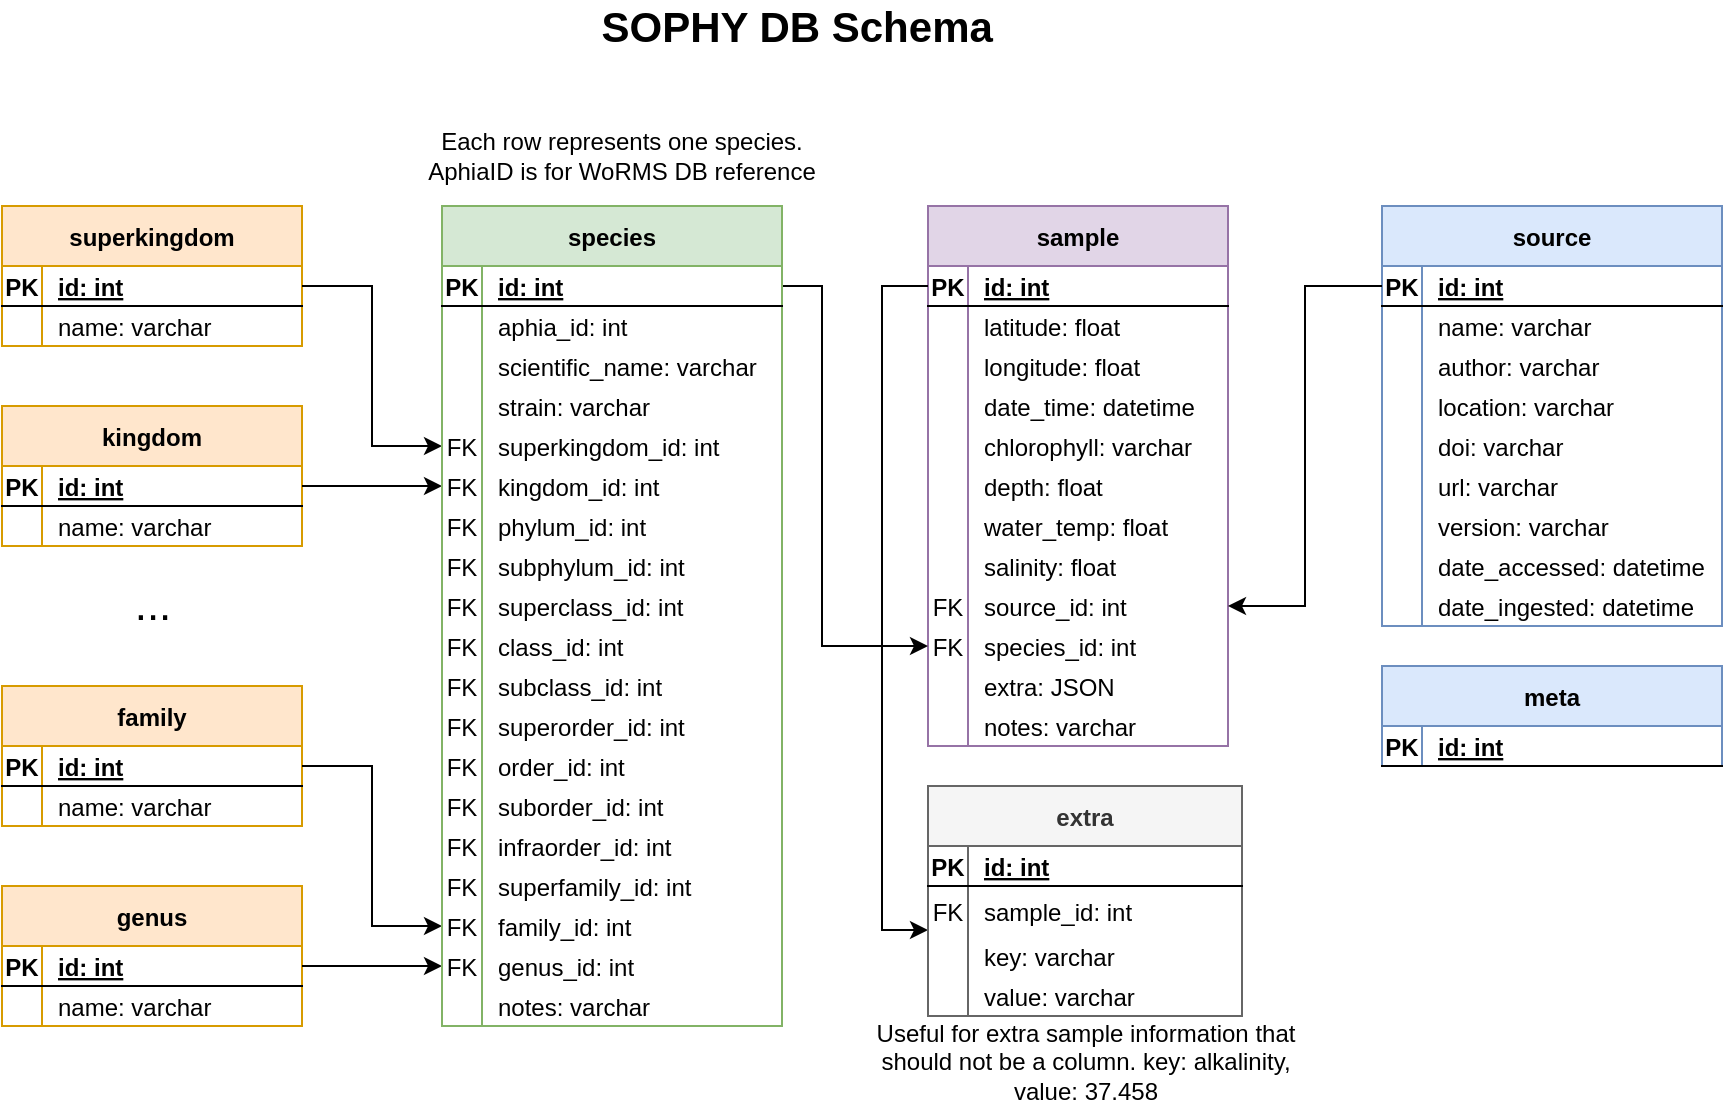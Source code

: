 <mxfile version="15.5.4" type="embed" pages="5"><diagram id="ZSsUhDWiNaDIpeGVNloG" name="schema_v3"><mxGraphModel dx="821" dy="723" grid="1" gridSize="10" guides="1" tooltips="1" connect="1" arrows="1" fold="1" page="1" pageScale="1" pageWidth="850" pageHeight="1100" math="0" shadow="0"><root><mxCell id="0"/><mxCell id="1" parent="0"/><mxCell id="UPvoYxu4RV8U06ThyjU5-1" value="sample" style="shape=table;startSize=30;container=1;collapsible=1;childLayout=tableLayout;fixedRows=1;rowLines=0;fontStyle=1;align=center;resizeLast=1;fillColor=#e1d5e7;strokeColor=#9673a6;" parent="1" vertex="1"><mxGeometry x="613" y="190" width="150" height="270" as="geometry"/></mxCell><mxCell id="UPvoYxu4RV8U06ThyjU5-2" value="" style="shape=partialRectangle;collapsible=0;dropTarget=0;pointerEvents=0;fillColor=none;top=0;left=0;bottom=1;right=0;points=[[0,0.5],[1,0.5]];portConstraint=eastwest;" parent="UPvoYxu4RV8U06ThyjU5-1" vertex="1"><mxGeometry y="30" width="150" height="20" as="geometry"/></mxCell><mxCell id="UPvoYxu4RV8U06ThyjU5-3" value="PK" style="shape=partialRectangle;connectable=0;fillColor=none;top=0;left=0;bottom=0;right=0;fontStyle=1;overflow=hidden;" parent="UPvoYxu4RV8U06ThyjU5-2" vertex="1"><mxGeometry width="20" height="20" as="geometry"><mxRectangle width="20" height="20" as="alternateBounds"/></mxGeometry></mxCell><mxCell id="UPvoYxu4RV8U06ThyjU5-4" value="id: int" style="shape=partialRectangle;connectable=0;fillColor=none;top=0;left=0;bottom=0;right=0;align=left;spacingLeft=6;fontStyle=5;overflow=hidden;" parent="UPvoYxu4RV8U06ThyjU5-2" vertex="1"><mxGeometry x="20" width="130" height="20" as="geometry"><mxRectangle width="130" height="20" as="alternateBounds"/></mxGeometry></mxCell><mxCell id="UPvoYxu4RV8U06ThyjU5-5" value="" style="shape=partialRectangle;collapsible=0;dropTarget=0;pointerEvents=0;fillColor=none;top=0;left=0;bottom=0;right=0;points=[[0,0.5],[1,0.5]];portConstraint=eastwest;" parent="UPvoYxu4RV8U06ThyjU5-1" vertex="1"><mxGeometry y="50" width="150" height="20" as="geometry"/></mxCell><mxCell id="UPvoYxu4RV8U06ThyjU5-6" value="" style="shape=partialRectangle;connectable=0;fillColor=none;top=0;left=0;bottom=0;right=0;editable=1;overflow=hidden;" parent="UPvoYxu4RV8U06ThyjU5-5" vertex="1"><mxGeometry width="20" height="20" as="geometry"><mxRectangle width="20" height="20" as="alternateBounds"/></mxGeometry></mxCell><mxCell id="UPvoYxu4RV8U06ThyjU5-7" value="latitude: float" style="shape=partialRectangle;connectable=0;fillColor=none;top=0;left=0;bottom=0;right=0;align=left;spacingLeft=6;overflow=hidden;spacing=2;" parent="UPvoYxu4RV8U06ThyjU5-5" vertex="1"><mxGeometry x="20" width="130" height="20" as="geometry"><mxRectangle width="130" height="20" as="alternateBounds"/></mxGeometry></mxCell><mxCell id="UPvoYxu4RV8U06ThyjU5-8" value="" style="shape=partialRectangle;collapsible=0;dropTarget=0;pointerEvents=0;fillColor=none;top=0;left=0;bottom=0;right=0;points=[[0,0.5],[1,0.5]];portConstraint=eastwest;" parent="UPvoYxu4RV8U06ThyjU5-1" vertex="1"><mxGeometry y="70" width="150" height="20" as="geometry"/></mxCell><mxCell id="UPvoYxu4RV8U06ThyjU5-9" value="" style="shape=partialRectangle;connectable=0;fillColor=none;top=0;left=0;bottom=0;right=0;editable=1;overflow=hidden;" parent="UPvoYxu4RV8U06ThyjU5-8" vertex="1"><mxGeometry width="20" height="20" as="geometry"><mxRectangle width="20" height="20" as="alternateBounds"/></mxGeometry></mxCell><mxCell id="UPvoYxu4RV8U06ThyjU5-10" value="longitude: float" style="shape=partialRectangle;connectable=0;fillColor=none;top=0;left=0;bottom=0;right=0;align=left;spacingLeft=6;overflow=hidden;resizeWidth=0;" parent="UPvoYxu4RV8U06ThyjU5-8" vertex="1"><mxGeometry x="20" width="130" height="20" as="geometry"><mxRectangle width="130" height="20" as="alternateBounds"/></mxGeometry></mxCell><mxCell id="UPvoYxu4RV8U06ThyjU5-11" value="" style="shape=partialRectangle;collapsible=0;dropTarget=0;pointerEvents=0;fillColor=none;top=0;left=0;bottom=0;right=0;points=[[0,0.5],[1,0.5]];portConstraint=eastwest;" parent="UPvoYxu4RV8U06ThyjU5-1" vertex="1"><mxGeometry y="90" width="150" height="20" as="geometry"/></mxCell><mxCell id="UPvoYxu4RV8U06ThyjU5-12" value="" style="shape=partialRectangle;connectable=0;fillColor=none;top=0;left=0;bottom=0;right=0;editable=1;overflow=hidden;" parent="UPvoYxu4RV8U06ThyjU5-11" vertex="1"><mxGeometry width="20" height="20" as="geometry"><mxRectangle width="20" height="20" as="alternateBounds"/></mxGeometry></mxCell><mxCell id="UPvoYxu4RV8U06ThyjU5-13" value="date_time: datetime" style="shape=partialRectangle;connectable=0;fillColor=none;top=0;left=0;bottom=0;right=0;align=left;spacingLeft=6;overflow=hidden;" parent="UPvoYxu4RV8U06ThyjU5-11" vertex="1"><mxGeometry x="20" width="130" height="20" as="geometry"><mxRectangle width="130" height="20" as="alternateBounds"/></mxGeometry></mxCell><mxCell id="UPvoYxu4RV8U06ThyjU5-14" style="shape=partialRectangle;collapsible=0;dropTarget=0;pointerEvents=0;fillColor=none;top=0;left=0;bottom=0;right=0;points=[[0,0.5],[1,0.5]];portConstraint=eastwest;" parent="UPvoYxu4RV8U06ThyjU5-1" vertex="1"><mxGeometry y="110" width="150" height="20" as="geometry"/></mxCell><mxCell id="UPvoYxu4RV8U06ThyjU5-15" style="shape=partialRectangle;connectable=0;fillColor=none;top=0;left=0;bottom=0;right=0;editable=1;overflow=hidden;" parent="UPvoYxu4RV8U06ThyjU5-14" vertex="1"><mxGeometry width="20" height="20" as="geometry"><mxRectangle width="20" height="20" as="alternateBounds"/></mxGeometry></mxCell><mxCell id="UPvoYxu4RV8U06ThyjU5-16" value="chlorophyll: varchar" style="shape=partialRectangle;connectable=0;fillColor=none;top=0;left=0;bottom=0;right=0;align=left;spacingLeft=6;overflow=hidden;" parent="UPvoYxu4RV8U06ThyjU5-14" vertex="1"><mxGeometry x="20" width="130" height="20" as="geometry"><mxRectangle width="130" height="20" as="alternateBounds"/></mxGeometry></mxCell><mxCell id="UPvoYxu4RV8U06ThyjU5-17" style="shape=partialRectangle;collapsible=0;dropTarget=0;pointerEvents=0;fillColor=none;top=0;left=0;bottom=0;right=0;points=[[0,0.5],[1,0.5]];portConstraint=eastwest;" parent="UPvoYxu4RV8U06ThyjU5-1" vertex="1"><mxGeometry y="130" width="150" height="20" as="geometry"/></mxCell><mxCell id="UPvoYxu4RV8U06ThyjU5-18" style="shape=partialRectangle;connectable=0;fillColor=none;top=0;left=0;bottom=0;right=0;editable=1;overflow=hidden;" parent="UPvoYxu4RV8U06ThyjU5-17" vertex="1"><mxGeometry width="20" height="20" as="geometry"><mxRectangle width="20" height="20" as="alternateBounds"/></mxGeometry></mxCell><mxCell id="UPvoYxu4RV8U06ThyjU5-19" value="depth: float" style="shape=partialRectangle;connectable=0;fillColor=none;top=0;left=0;bottom=0;right=0;align=left;spacingLeft=6;overflow=hidden;" parent="UPvoYxu4RV8U06ThyjU5-17" vertex="1"><mxGeometry x="20" width="130" height="20" as="geometry"><mxRectangle width="130" height="20" as="alternateBounds"/></mxGeometry></mxCell><mxCell id="UPvoYxu4RV8U06ThyjU5-20" style="shape=partialRectangle;collapsible=0;dropTarget=0;pointerEvents=0;fillColor=none;top=0;left=0;bottom=0;right=0;points=[[0,0.5],[1,0.5]];portConstraint=eastwest;" parent="UPvoYxu4RV8U06ThyjU5-1" vertex="1"><mxGeometry y="150" width="150" height="20" as="geometry"/></mxCell><mxCell id="UPvoYxu4RV8U06ThyjU5-21" style="shape=partialRectangle;connectable=0;fillColor=none;top=0;left=0;bottom=0;right=0;editable=1;overflow=hidden;" parent="UPvoYxu4RV8U06ThyjU5-20" vertex="1"><mxGeometry width="20" height="20" as="geometry"><mxRectangle width="20" height="20" as="alternateBounds"/></mxGeometry></mxCell><mxCell id="UPvoYxu4RV8U06ThyjU5-22" value="water_temp: float" style="shape=partialRectangle;connectable=0;fillColor=none;top=0;left=0;bottom=0;right=0;align=left;spacingLeft=6;overflow=hidden;" parent="UPvoYxu4RV8U06ThyjU5-20" vertex="1"><mxGeometry x="20" width="130" height="20" as="geometry"><mxRectangle width="130" height="20" as="alternateBounds"/></mxGeometry></mxCell><mxCell id="UPvoYxu4RV8U06ThyjU5-23" style="shape=partialRectangle;collapsible=0;dropTarget=0;pointerEvents=0;fillColor=none;top=0;left=0;bottom=0;right=0;points=[[0,0.5],[1,0.5]];portConstraint=eastwest;" parent="UPvoYxu4RV8U06ThyjU5-1" vertex="1"><mxGeometry y="170" width="150" height="20" as="geometry"/></mxCell><mxCell id="UPvoYxu4RV8U06ThyjU5-24" style="shape=partialRectangle;connectable=0;fillColor=none;top=0;left=0;bottom=0;right=0;editable=1;overflow=hidden;" parent="UPvoYxu4RV8U06ThyjU5-23" vertex="1"><mxGeometry width="20" height="20" as="geometry"><mxRectangle width="20" height="20" as="alternateBounds"/></mxGeometry></mxCell><mxCell id="UPvoYxu4RV8U06ThyjU5-25" value="salinity: float" style="shape=partialRectangle;connectable=0;fillColor=none;top=0;left=0;bottom=0;right=0;align=left;spacingLeft=6;overflow=hidden;" parent="UPvoYxu4RV8U06ThyjU5-23" vertex="1"><mxGeometry x="20" width="130" height="20" as="geometry"><mxRectangle width="130" height="20" as="alternateBounds"/></mxGeometry></mxCell><mxCell id="UPvoYxu4RV8U06ThyjU5-26" style="shape=partialRectangle;collapsible=0;dropTarget=0;pointerEvents=0;fillColor=none;top=0;left=0;bottom=0;right=0;points=[[0,0.5],[1,0.5]];portConstraint=eastwest;" parent="UPvoYxu4RV8U06ThyjU5-1" vertex="1"><mxGeometry y="190" width="150" height="20" as="geometry"/></mxCell><mxCell id="UPvoYxu4RV8U06ThyjU5-27" value="FK" style="shape=partialRectangle;connectable=0;fillColor=none;top=0;left=0;bottom=0;right=0;editable=1;overflow=hidden;" parent="UPvoYxu4RV8U06ThyjU5-26" vertex="1"><mxGeometry width="20" height="20" as="geometry"><mxRectangle width="20" height="20" as="alternateBounds"/></mxGeometry></mxCell><mxCell id="UPvoYxu4RV8U06ThyjU5-28" value="source_id: int" style="shape=partialRectangle;connectable=0;fillColor=none;top=0;left=0;bottom=0;right=0;align=left;spacingLeft=6;overflow=hidden;" parent="UPvoYxu4RV8U06ThyjU5-26" vertex="1"><mxGeometry x="20" width="130" height="20" as="geometry"><mxRectangle width="130" height="20" as="alternateBounds"/></mxGeometry></mxCell><mxCell id="UPvoYxu4RV8U06ThyjU5-29" style="shape=partialRectangle;collapsible=0;dropTarget=0;pointerEvents=0;fillColor=none;top=0;left=0;bottom=0;right=0;points=[[0,0.5],[1,0.5]];portConstraint=eastwest;" parent="UPvoYxu4RV8U06ThyjU5-1" vertex="1"><mxGeometry y="210" width="150" height="20" as="geometry"/></mxCell><mxCell id="UPvoYxu4RV8U06ThyjU5-30" value="FK" style="shape=partialRectangle;connectable=0;fillColor=none;top=0;left=0;bottom=0;right=0;editable=1;overflow=hidden;" parent="UPvoYxu4RV8U06ThyjU5-29" vertex="1"><mxGeometry width="20" height="20" as="geometry"><mxRectangle width="20" height="20" as="alternateBounds"/></mxGeometry></mxCell><mxCell id="UPvoYxu4RV8U06ThyjU5-31" value="species_id: int" style="shape=partialRectangle;connectable=0;fillColor=none;top=0;left=0;bottom=0;right=0;align=left;spacingLeft=6;overflow=hidden;" parent="UPvoYxu4RV8U06ThyjU5-29" vertex="1"><mxGeometry x="20" width="130" height="20" as="geometry"><mxRectangle width="130" height="20" as="alternateBounds"/></mxGeometry></mxCell><mxCell id="UPvoYxu4RV8U06ThyjU5-32" style="shape=partialRectangle;collapsible=0;dropTarget=0;pointerEvents=0;fillColor=none;top=0;left=0;bottom=0;right=0;points=[[0,0.5],[1,0.5]];portConstraint=eastwest;" parent="UPvoYxu4RV8U06ThyjU5-1" vertex="1"><mxGeometry y="230" width="150" height="20" as="geometry"/></mxCell><mxCell id="UPvoYxu4RV8U06ThyjU5-33" style="shape=partialRectangle;connectable=0;fillColor=none;top=0;left=0;bottom=0;right=0;editable=1;overflow=hidden;" parent="UPvoYxu4RV8U06ThyjU5-32" vertex="1"><mxGeometry width="20" height="20" as="geometry"><mxRectangle width="20" height="20" as="alternateBounds"/></mxGeometry></mxCell><mxCell id="UPvoYxu4RV8U06ThyjU5-34" value="extra: JSON" style="shape=partialRectangle;connectable=0;fillColor=none;top=0;left=0;bottom=0;right=0;align=left;spacingLeft=6;overflow=hidden;" parent="UPvoYxu4RV8U06ThyjU5-32" vertex="1"><mxGeometry x="20" width="130" height="20" as="geometry"><mxRectangle width="130" height="20" as="alternateBounds"/></mxGeometry></mxCell><mxCell id="UPvoYxu4RV8U06ThyjU5-35" value="" style="shape=partialRectangle;collapsible=0;dropTarget=0;pointerEvents=0;fillColor=none;top=0;left=0;bottom=0;right=0;points=[[0,0.5],[1,0.5]];portConstraint=eastwest;align=left;" parent="UPvoYxu4RV8U06ThyjU5-1" vertex="1"><mxGeometry y="250" width="150" height="20" as="geometry"/></mxCell><mxCell id="UPvoYxu4RV8U06ThyjU5-36" value="" style="shape=partialRectangle;connectable=0;fillColor=none;top=0;left=0;bottom=0;right=0;editable=1;overflow=hidden;" parent="UPvoYxu4RV8U06ThyjU5-35" vertex="1"><mxGeometry width="20" height="20" as="geometry"><mxRectangle width="20" height="20" as="alternateBounds"/></mxGeometry></mxCell><mxCell id="UPvoYxu4RV8U06ThyjU5-37" value="notes: varchar" style="shape=partialRectangle;connectable=0;fillColor=none;top=0;left=0;bottom=0;right=0;align=left;spacingLeft=6;overflow=hidden;" parent="UPvoYxu4RV8U06ThyjU5-35" vertex="1"><mxGeometry x="20" width="130" height="20" as="geometry"><mxRectangle width="130" height="20" as="alternateBounds"/></mxGeometry></mxCell><mxCell id="UPvoYxu4RV8U06ThyjU5-38" value="superkingdom" style="shape=table;startSize=30;container=1;collapsible=1;childLayout=tableLayout;fixedRows=1;rowLines=0;fontStyle=1;align=center;resizeLast=1;strokeColor=#d79b00;fillColor=#ffe6cc;" parent="1" vertex="1"><mxGeometry x="150" y="190" width="150" height="70" as="geometry"/></mxCell><mxCell id="UPvoYxu4RV8U06ThyjU5-39" value="" style="shape=partialRectangle;collapsible=0;dropTarget=0;pointerEvents=0;fillColor=none;top=0;left=0;bottom=1;right=0;points=[[0,0.5],[1,0.5]];portConstraint=eastwest;" parent="UPvoYxu4RV8U06ThyjU5-38" vertex="1"><mxGeometry y="30" width="150" height="20" as="geometry"/></mxCell><mxCell id="UPvoYxu4RV8U06ThyjU5-40" value="PK" style="shape=partialRectangle;connectable=0;fillColor=none;top=0;left=0;bottom=0;right=0;fontStyle=1;overflow=hidden;" parent="UPvoYxu4RV8U06ThyjU5-39" vertex="1"><mxGeometry width="20" height="20" as="geometry"><mxRectangle width="20" height="20" as="alternateBounds"/></mxGeometry></mxCell><mxCell id="UPvoYxu4RV8U06ThyjU5-41" value="id: int" style="shape=partialRectangle;connectable=0;fillColor=none;top=0;left=0;bottom=0;right=0;align=left;spacingLeft=6;fontStyle=5;overflow=hidden;" parent="UPvoYxu4RV8U06ThyjU5-39" vertex="1"><mxGeometry x="20" width="130" height="20" as="geometry"><mxRectangle width="130" height="20" as="alternateBounds"/></mxGeometry></mxCell><mxCell id="UPvoYxu4RV8U06ThyjU5-42" value="" style="shape=partialRectangle;collapsible=0;dropTarget=0;pointerEvents=0;fillColor=none;top=0;left=0;bottom=0;right=0;points=[[0,0.5],[1,0.5]];portConstraint=eastwest;" parent="UPvoYxu4RV8U06ThyjU5-38" vertex="1"><mxGeometry y="50" width="150" height="20" as="geometry"/></mxCell><mxCell id="UPvoYxu4RV8U06ThyjU5-43" value="" style="shape=partialRectangle;connectable=0;fillColor=none;top=0;left=0;bottom=0;right=0;editable=1;overflow=hidden;" parent="UPvoYxu4RV8U06ThyjU5-42" vertex="1"><mxGeometry width="20" height="20" as="geometry"><mxRectangle width="20" height="20" as="alternateBounds"/></mxGeometry></mxCell><mxCell id="UPvoYxu4RV8U06ThyjU5-44" value="name: varchar" style="shape=partialRectangle;connectable=0;fillColor=none;top=0;left=0;bottom=0;right=0;align=left;spacingLeft=6;overflow=hidden;spacing=2;" parent="UPvoYxu4RV8U06ThyjU5-42" vertex="1"><mxGeometry x="20" width="130" height="20" as="geometry"><mxRectangle width="130" height="20" as="alternateBounds"/></mxGeometry></mxCell><mxCell id="UPvoYxu4RV8U06ThyjU5-45" value="kingdom" style="shape=table;startSize=30;container=1;collapsible=1;childLayout=tableLayout;fixedRows=1;rowLines=0;fontStyle=1;align=center;resizeLast=1;strokeColor=#d79b00;fillColor=#ffe6cc;" parent="1" vertex="1"><mxGeometry x="150" y="290" width="150" height="70" as="geometry"/></mxCell><mxCell id="UPvoYxu4RV8U06ThyjU5-46" value="" style="shape=partialRectangle;collapsible=0;dropTarget=0;pointerEvents=0;fillColor=none;top=0;left=0;bottom=1;right=0;points=[[0,0.5],[1,0.5]];portConstraint=eastwest;" parent="UPvoYxu4RV8U06ThyjU5-45" vertex="1"><mxGeometry y="30" width="150" height="20" as="geometry"/></mxCell><mxCell id="UPvoYxu4RV8U06ThyjU5-47" value="PK" style="shape=partialRectangle;connectable=0;fillColor=none;top=0;left=0;bottom=0;right=0;fontStyle=1;overflow=hidden;" parent="UPvoYxu4RV8U06ThyjU5-46" vertex="1"><mxGeometry width="20" height="20" as="geometry"><mxRectangle width="20" height="20" as="alternateBounds"/></mxGeometry></mxCell><mxCell id="UPvoYxu4RV8U06ThyjU5-48" value="id: int" style="shape=partialRectangle;connectable=0;fillColor=none;top=0;left=0;bottom=0;right=0;align=left;spacingLeft=6;fontStyle=5;overflow=hidden;" parent="UPvoYxu4RV8U06ThyjU5-46" vertex="1"><mxGeometry x="20" width="130" height="20" as="geometry"><mxRectangle width="130" height="20" as="alternateBounds"/></mxGeometry></mxCell><mxCell id="UPvoYxu4RV8U06ThyjU5-49" value="" style="shape=partialRectangle;collapsible=0;dropTarget=0;pointerEvents=0;fillColor=none;top=0;left=0;bottom=0;right=0;points=[[0,0.5],[1,0.5]];portConstraint=eastwest;" parent="UPvoYxu4RV8U06ThyjU5-45" vertex="1"><mxGeometry y="50" width="150" height="20" as="geometry"/></mxCell><mxCell id="UPvoYxu4RV8U06ThyjU5-50" value="" style="shape=partialRectangle;connectable=0;fillColor=none;top=0;left=0;bottom=0;right=0;editable=1;overflow=hidden;" parent="UPvoYxu4RV8U06ThyjU5-49" vertex="1"><mxGeometry width="20" height="20" as="geometry"><mxRectangle width="20" height="20" as="alternateBounds"/></mxGeometry></mxCell><mxCell id="UPvoYxu4RV8U06ThyjU5-51" value="name: varchar" style="shape=partialRectangle;connectable=0;fillColor=none;top=0;left=0;bottom=0;right=0;align=left;spacingLeft=6;overflow=hidden;spacing=2;" parent="UPvoYxu4RV8U06ThyjU5-49" vertex="1"><mxGeometry x="20" width="130" height="20" as="geometry"><mxRectangle width="130" height="20" as="alternateBounds"/></mxGeometry></mxCell><mxCell id="UPvoYxu4RV8U06ThyjU5-52" value="family" style="shape=table;startSize=30;container=1;collapsible=1;childLayout=tableLayout;fixedRows=1;rowLines=0;fontStyle=1;align=center;resizeLast=1;strokeColor=#d79b00;fillColor=#ffe6cc;" parent="1" vertex="1"><mxGeometry x="150" y="430" width="150" height="70" as="geometry"/></mxCell><mxCell id="UPvoYxu4RV8U06ThyjU5-53" value="" style="shape=partialRectangle;collapsible=0;dropTarget=0;pointerEvents=0;fillColor=none;top=0;left=0;bottom=1;right=0;points=[[0,0.5],[1,0.5]];portConstraint=eastwest;" parent="UPvoYxu4RV8U06ThyjU5-52" vertex="1"><mxGeometry y="30" width="150" height="20" as="geometry"/></mxCell><mxCell id="UPvoYxu4RV8U06ThyjU5-54" value="PK" style="shape=partialRectangle;connectable=0;fillColor=none;top=0;left=0;bottom=0;right=0;fontStyle=1;overflow=hidden;" parent="UPvoYxu4RV8U06ThyjU5-53" vertex="1"><mxGeometry width="20" height="20" as="geometry"><mxRectangle width="20" height="20" as="alternateBounds"/></mxGeometry></mxCell><mxCell id="UPvoYxu4RV8U06ThyjU5-55" value="id: int" style="shape=partialRectangle;connectable=0;fillColor=none;top=0;left=0;bottom=0;right=0;align=left;spacingLeft=6;fontStyle=5;overflow=hidden;" parent="UPvoYxu4RV8U06ThyjU5-53" vertex="1"><mxGeometry x="20" width="130" height="20" as="geometry"><mxRectangle width="130" height="20" as="alternateBounds"/></mxGeometry></mxCell><mxCell id="UPvoYxu4RV8U06ThyjU5-56" value="" style="shape=partialRectangle;collapsible=0;dropTarget=0;pointerEvents=0;fillColor=none;top=0;left=0;bottom=0;right=0;points=[[0,0.5],[1,0.5]];portConstraint=eastwest;" parent="UPvoYxu4RV8U06ThyjU5-52" vertex="1"><mxGeometry y="50" width="150" height="20" as="geometry"/></mxCell><mxCell id="UPvoYxu4RV8U06ThyjU5-57" value="" style="shape=partialRectangle;connectable=0;fillColor=none;top=0;left=0;bottom=0;right=0;editable=1;overflow=hidden;" parent="UPvoYxu4RV8U06ThyjU5-56" vertex="1"><mxGeometry width="20" height="20" as="geometry"><mxRectangle width="20" height="20" as="alternateBounds"/></mxGeometry></mxCell><mxCell id="UPvoYxu4RV8U06ThyjU5-58" value="name: varchar" style="shape=partialRectangle;connectable=0;fillColor=none;top=0;left=0;bottom=0;right=0;align=left;spacingLeft=6;overflow=hidden;spacing=2;" parent="UPvoYxu4RV8U06ThyjU5-56" vertex="1"><mxGeometry x="20" width="130" height="20" as="geometry"><mxRectangle width="130" height="20" as="alternateBounds"/></mxGeometry></mxCell><mxCell id="UPvoYxu4RV8U06ThyjU5-59" value="genus" style="shape=table;startSize=30;container=1;collapsible=1;childLayout=tableLayout;fixedRows=1;rowLines=0;fontStyle=1;align=center;resizeLast=1;strokeColor=#d79b00;fillColor=#ffe6cc;" parent="1" vertex="1"><mxGeometry x="150" y="530" width="150" height="70" as="geometry"/></mxCell><mxCell id="UPvoYxu4RV8U06ThyjU5-60" value="" style="shape=partialRectangle;collapsible=0;dropTarget=0;pointerEvents=0;fillColor=none;top=0;left=0;bottom=1;right=0;points=[[0,0.5],[1,0.5]];portConstraint=eastwest;" parent="UPvoYxu4RV8U06ThyjU5-59" vertex="1"><mxGeometry y="30" width="150" height="20" as="geometry"/></mxCell><mxCell id="UPvoYxu4RV8U06ThyjU5-61" value="PK" style="shape=partialRectangle;connectable=0;fillColor=none;top=0;left=0;bottom=0;right=0;fontStyle=1;overflow=hidden;" parent="UPvoYxu4RV8U06ThyjU5-60" vertex="1"><mxGeometry width="20" height="20" as="geometry"><mxRectangle width="20" height="20" as="alternateBounds"/></mxGeometry></mxCell><mxCell id="UPvoYxu4RV8U06ThyjU5-62" value="id: int" style="shape=partialRectangle;connectable=0;fillColor=none;top=0;left=0;bottom=0;right=0;align=left;spacingLeft=6;fontStyle=5;overflow=hidden;" parent="UPvoYxu4RV8U06ThyjU5-60" vertex="1"><mxGeometry x="20" width="130" height="20" as="geometry"><mxRectangle width="130" height="20" as="alternateBounds"/></mxGeometry></mxCell><mxCell id="UPvoYxu4RV8U06ThyjU5-63" value="" style="shape=partialRectangle;collapsible=0;dropTarget=0;pointerEvents=0;fillColor=none;top=0;left=0;bottom=0;right=0;points=[[0,0.5],[1,0.5]];portConstraint=eastwest;" parent="UPvoYxu4RV8U06ThyjU5-59" vertex="1"><mxGeometry y="50" width="150" height="20" as="geometry"/></mxCell><mxCell id="UPvoYxu4RV8U06ThyjU5-64" value="" style="shape=partialRectangle;connectable=0;fillColor=none;top=0;left=0;bottom=0;right=0;editable=1;overflow=hidden;" parent="UPvoYxu4RV8U06ThyjU5-63" vertex="1"><mxGeometry width="20" height="20" as="geometry"><mxRectangle width="20" height="20" as="alternateBounds"/></mxGeometry></mxCell><mxCell id="UPvoYxu4RV8U06ThyjU5-65" value="name: varchar" style="shape=partialRectangle;connectable=0;fillColor=none;top=0;left=0;bottom=0;right=0;align=left;spacingLeft=6;overflow=hidden;spacing=2;" parent="UPvoYxu4RV8U06ThyjU5-63" vertex="1"><mxGeometry x="20" width="130" height="20" as="geometry"><mxRectangle width="130" height="20" as="alternateBounds"/></mxGeometry></mxCell><mxCell id="UPvoYxu4RV8U06ThyjU5-66" value="&lt;font style=&quot;font-size: 22px&quot;&gt;...&lt;/font&gt;" style="text;html=1;resizable=0;autosize=1;align=center;verticalAlign=middle;points=[];fillColor=none;strokeColor=none;rounded=0;" parent="1" vertex="1"><mxGeometry x="210" y="380" width="30" height="20" as="geometry"/></mxCell><mxCell id="UPvoYxu4RV8U06ThyjU5-67" style="edgeStyle=orthogonalEdgeStyle;rounded=0;orthogonalLoop=1;jettySize=auto;html=1;exitX=1;exitY=0.5;exitDx=0;exitDy=0;entryX=0;entryY=0.5;entryDx=0;entryDy=0;" parent="1" source="UPvoYxu4RV8U06ThyjU5-60" target="UPvoYxu4RV8U06ThyjU5-160" edge="1"><mxGeometry relative="1" as="geometry"/></mxCell><mxCell id="UPvoYxu4RV8U06ThyjU5-68" style="edgeStyle=orthogonalEdgeStyle;rounded=0;orthogonalLoop=1;jettySize=auto;html=1;exitX=1;exitY=0.5;exitDx=0;exitDy=0;entryX=0;entryY=0.5;entryDx=0;entryDy=0;" parent="1" source="UPvoYxu4RV8U06ThyjU5-46" target="UPvoYxu4RV8U06ThyjU5-124" edge="1"><mxGeometry relative="1" as="geometry"/></mxCell><mxCell id="UPvoYxu4RV8U06ThyjU5-69" style="edgeStyle=orthogonalEdgeStyle;rounded=0;orthogonalLoop=1;jettySize=auto;html=1;exitX=1;exitY=0.5;exitDx=0;exitDy=0;entryX=0;entryY=0.5;entryDx=0;entryDy=0;" parent="1" source="UPvoYxu4RV8U06ThyjU5-39" target="UPvoYxu4RV8U06ThyjU5-121" edge="1"><mxGeometry relative="1" as="geometry"/></mxCell><mxCell id="UPvoYxu4RV8U06ThyjU5-70" style="edgeStyle=orthogonalEdgeStyle;rounded=0;orthogonalLoop=1;jettySize=auto;html=1;entryX=0;entryY=0.5;entryDx=0;entryDy=0;" parent="1" source="UPvoYxu4RV8U06ThyjU5-109" target="UPvoYxu4RV8U06ThyjU5-29" edge="1"><mxGeometry relative="1" as="geometry"><Array as="points"><mxPoint x="560" y="230"/><mxPoint x="560" y="410"/></Array></mxGeometry></mxCell><mxCell id="UPvoYxu4RV8U06ThyjU5-71" value="source" style="shape=table;startSize=30;container=1;collapsible=1;childLayout=tableLayout;fixedRows=1;rowLines=0;fontStyle=1;align=center;resizeLast=1;fillColor=#dae8fc;strokeColor=#6c8ebf;" parent="1" vertex="1"><mxGeometry x="840" y="190" width="170" height="210" as="geometry"/></mxCell><mxCell id="UPvoYxu4RV8U06ThyjU5-72" value="" style="shape=partialRectangle;collapsible=0;dropTarget=0;pointerEvents=0;fillColor=none;top=0;left=0;bottom=1;right=0;points=[[0,0.5],[1,0.5]];portConstraint=eastwest;" parent="UPvoYxu4RV8U06ThyjU5-71" vertex="1"><mxGeometry y="30" width="170" height="20" as="geometry"/></mxCell><mxCell id="UPvoYxu4RV8U06ThyjU5-73" value="PK" style="shape=partialRectangle;connectable=0;fillColor=none;top=0;left=0;bottom=0;right=0;fontStyle=1;overflow=hidden;" parent="UPvoYxu4RV8U06ThyjU5-72" vertex="1"><mxGeometry width="20" height="20" as="geometry"><mxRectangle width="20" height="20" as="alternateBounds"/></mxGeometry></mxCell><mxCell id="UPvoYxu4RV8U06ThyjU5-74" value="id: int" style="shape=partialRectangle;connectable=0;fillColor=none;top=0;left=0;bottom=0;right=0;align=left;spacingLeft=6;fontStyle=5;overflow=hidden;" parent="UPvoYxu4RV8U06ThyjU5-72" vertex="1"><mxGeometry x="20" width="150" height="20" as="geometry"><mxRectangle width="150" height="20" as="alternateBounds"/></mxGeometry></mxCell><mxCell id="UPvoYxu4RV8U06ThyjU5-75" value="" style="shape=partialRectangle;collapsible=0;dropTarget=0;pointerEvents=0;fillColor=none;top=0;left=0;bottom=0;right=0;points=[[0,0.5],[1,0.5]];portConstraint=eastwest;" parent="UPvoYxu4RV8U06ThyjU5-71" vertex="1"><mxGeometry y="50" width="170" height="20" as="geometry"/></mxCell><mxCell id="UPvoYxu4RV8U06ThyjU5-76" value="" style="shape=partialRectangle;connectable=0;fillColor=none;top=0;left=0;bottom=0;right=0;editable=1;overflow=hidden;" parent="UPvoYxu4RV8U06ThyjU5-75" vertex="1"><mxGeometry width="20" height="20" as="geometry"><mxRectangle width="20" height="20" as="alternateBounds"/></mxGeometry></mxCell><mxCell id="UPvoYxu4RV8U06ThyjU5-77" value="name: varchar" style="shape=partialRectangle;connectable=0;fillColor=none;top=0;left=0;bottom=0;right=0;align=left;spacingLeft=6;overflow=hidden;spacing=2;" parent="UPvoYxu4RV8U06ThyjU5-75" vertex="1"><mxGeometry x="20" width="150" height="20" as="geometry"><mxRectangle width="150" height="20" as="alternateBounds"/></mxGeometry></mxCell><mxCell id="UPvoYxu4RV8U06ThyjU5-78" value="" style="shape=partialRectangle;collapsible=0;dropTarget=0;pointerEvents=0;fillColor=none;top=0;left=0;bottom=0;right=0;points=[[0,0.5],[1,0.5]];portConstraint=eastwest;" parent="UPvoYxu4RV8U06ThyjU5-71" vertex="1"><mxGeometry y="70" width="170" height="20" as="geometry"/></mxCell><mxCell id="UPvoYxu4RV8U06ThyjU5-79" value="" style="shape=partialRectangle;connectable=0;fillColor=none;top=0;left=0;bottom=0;right=0;editable=1;overflow=hidden;" parent="UPvoYxu4RV8U06ThyjU5-78" vertex="1"><mxGeometry width="20" height="20" as="geometry"><mxRectangle width="20" height="20" as="alternateBounds"/></mxGeometry></mxCell><mxCell id="UPvoYxu4RV8U06ThyjU5-80" value="author: varchar" style="shape=partialRectangle;connectable=0;fillColor=none;top=0;left=0;bottom=0;right=0;align=left;spacingLeft=6;overflow=hidden;resizeWidth=0;" parent="UPvoYxu4RV8U06ThyjU5-78" vertex="1"><mxGeometry x="20" width="150" height="20" as="geometry"><mxRectangle width="150" height="20" as="alternateBounds"/></mxGeometry></mxCell><mxCell id="UPvoYxu4RV8U06ThyjU5-81" value="" style="shape=partialRectangle;collapsible=0;dropTarget=0;pointerEvents=0;fillColor=none;top=0;left=0;bottom=0;right=0;points=[[0,0.5],[1,0.5]];portConstraint=eastwest;" parent="UPvoYxu4RV8U06ThyjU5-71" vertex="1"><mxGeometry y="90" width="170" height="20" as="geometry"/></mxCell><mxCell id="UPvoYxu4RV8U06ThyjU5-82" value="" style="shape=partialRectangle;connectable=0;fillColor=none;top=0;left=0;bottom=0;right=0;editable=1;overflow=hidden;" parent="UPvoYxu4RV8U06ThyjU5-81" vertex="1"><mxGeometry width="20" height="20" as="geometry"><mxRectangle width="20" height="20" as="alternateBounds"/></mxGeometry></mxCell><mxCell id="UPvoYxu4RV8U06ThyjU5-83" value="location: varchar" style="shape=partialRectangle;connectable=0;fillColor=none;top=0;left=0;bottom=0;right=0;align=left;spacingLeft=6;overflow=hidden;" parent="UPvoYxu4RV8U06ThyjU5-81" vertex="1"><mxGeometry x="20" width="150" height="20" as="geometry"><mxRectangle width="150" height="20" as="alternateBounds"/></mxGeometry></mxCell><mxCell id="UPvoYxu4RV8U06ThyjU5-84" style="shape=partialRectangle;collapsible=0;dropTarget=0;pointerEvents=0;fillColor=none;top=0;left=0;bottom=0;right=0;points=[[0,0.5],[1,0.5]];portConstraint=eastwest;" parent="UPvoYxu4RV8U06ThyjU5-71" vertex="1"><mxGeometry y="110" width="170" height="20" as="geometry"/></mxCell><mxCell id="UPvoYxu4RV8U06ThyjU5-85" style="shape=partialRectangle;connectable=0;fillColor=none;top=0;left=0;bottom=0;right=0;editable=1;overflow=hidden;" parent="UPvoYxu4RV8U06ThyjU5-84" vertex="1"><mxGeometry width="20" height="20" as="geometry"><mxRectangle width="20" height="20" as="alternateBounds"/></mxGeometry></mxCell><mxCell id="UPvoYxu4RV8U06ThyjU5-86" value="doi: varchar" style="shape=partialRectangle;connectable=0;fillColor=none;top=0;left=0;bottom=0;right=0;align=left;spacingLeft=6;overflow=hidden;" parent="UPvoYxu4RV8U06ThyjU5-84" vertex="1"><mxGeometry x="20" width="150" height="20" as="geometry"><mxRectangle width="150" height="20" as="alternateBounds"/></mxGeometry></mxCell><mxCell id="UPvoYxu4RV8U06ThyjU5-87" style="shape=partialRectangle;collapsible=0;dropTarget=0;pointerEvents=0;fillColor=none;top=0;left=0;bottom=0;right=0;points=[[0,0.5],[1,0.5]];portConstraint=eastwest;" parent="UPvoYxu4RV8U06ThyjU5-71" vertex="1"><mxGeometry y="130" width="170" height="20" as="geometry"/></mxCell><mxCell id="UPvoYxu4RV8U06ThyjU5-88" style="shape=partialRectangle;connectable=0;fillColor=none;top=0;left=0;bottom=0;right=0;editable=1;overflow=hidden;" parent="UPvoYxu4RV8U06ThyjU5-87" vertex="1"><mxGeometry width="20" height="20" as="geometry"><mxRectangle width="20" height="20" as="alternateBounds"/></mxGeometry></mxCell><mxCell id="UPvoYxu4RV8U06ThyjU5-89" value="url: varchar" style="shape=partialRectangle;connectable=0;fillColor=none;top=0;left=0;bottom=0;right=0;align=left;spacingLeft=6;overflow=hidden;" parent="UPvoYxu4RV8U06ThyjU5-87" vertex="1"><mxGeometry x="20" width="150" height="20" as="geometry"><mxRectangle width="150" height="20" as="alternateBounds"/></mxGeometry></mxCell><mxCell id="UPvoYxu4RV8U06ThyjU5-90" style="shape=partialRectangle;collapsible=0;dropTarget=0;pointerEvents=0;fillColor=none;top=0;left=0;bottom=0;right=0;points=[[0,0.5],[1,0.5]];portConstraint=eastwest;" parent="UPvoYxu4RV8U06ThyjU5-71" vertex="1"><mxGeometry y="150" width="170" height="20" as="geometry"/></mxCell><mxCell id="UPvoYxu4RV8U06ThyjU5-91" style="shape=partialRectangle;connectable=0;fillColor=none;top=0;left=0;bottom=0;right=0;editable=1;overflow=hidden;" parent="UPvoYxu4RV8U06ThyjU5-90" vertex="1"><mxGeometry width="20" height="20" as="geometry"><mxRectangle width="20" height="20" as="alternateBounds"/></mxGeometry></mxCell><mxCell id="UPvoYxu4RV8U06ThyjU5-92" value="version: varchar" style="shape=partialRectangle;connectable=0;fillColor=none;top=0;left=0;bottom=0;right=0;align=left;spacingLeft=6;overflow=hidden;" parent="UPvoYxu4RV8U06ThyjU5-90" vertex="1"><mxGeometry x="20" width="150" height="20" as="geometry"><mxRectangle width="150" height="20" as="alternateBounds"/></mxGeometry></mxCell><mxCell id="UPvoYxu4RV8U06ThyjU5-93" style="shape=partialRectangle;collapsible=0;dropTarget=0;pointerEvents=0;fillColor=none;top=0;left=0;bottom=0;right=0;points=[[0,0.5],[1,0.5]];portConstraint=eastwest;" parent="UPvoYxu4RV8U06ThyjU5-71" vertex="1"><mxGeometry y="170" width="170" height="20" as="geometry"/></mxCell><mxCell id="UPvoYxu4RV8U06ThyjU5-94" style="shape=partialRectangle;connectable=0;fillColor=none;top=0;left=0;bottom=0;right=0;editable=1;overflow=hidden;" parent="UPvoYxu4RV8U06ThyjU5-93" vertex="1"><mxGeometry width="20" height="20" as="geometry"><mxRectangle width="20" height="20" as="alternateBounds"/></mxGeometry></mxCell><mxCell id="UPvoYxu4RV8U06ThyjU5-95" value="date_accessed: datetime" style="shape=partialRectangle;connectable=0;fillColor=none;top=0;left=0;bottom=0;right=0;align=left;spacingLeft=6;overflow=hidden;" parent="UPvoYxu4RV8U06ThyjU5-93" vertex="1"><mxGeometry x="20" width="150" height="20" as="geometry"><mxRectangle width="150" height="20" as="alternateBounds"/></mxGeometry></mxCell><mxCell id="UPvoYxu4RV8U06ThyjU5-96" style="shape=partialRectangle;collapsible=0;dropTarget=0;pointerEvents=0;fillColor=none;top=0;left=0;bottom=0;right=0;points=[[0,0.5],[1,0.5]];portConstraint=eastwest;" parent="UPvoYxu4RV8U06ThyjU5-71" vertex="1"><mxGeometry y="190" width="170" height="20" as="geometry"/></mxCell><mxCell id="UPvoYxu4RV8U06ThyjU5-97" style="shape=partialRectangle;connectable=0;fillColor=none;top=0;left=0;bottom=0;right=0;editable=1;overflow=hidden;" parent="UPvoYxu4RV8U06ThyjU5-96" vertex="1"><mxGeometry width="20" height="20" as="geometry"><mxRectangle width="20" height="20" as="alternateBounds"/></mxGeometry></mxCell><mxCell id="UPvoYxu4RV8U06ThyjU5-98" value="date_ingested: datetime" style="shape=partialRectangle;connectable=0;fillColor=none;top=0;left=0;bottom=0;right=0;align=left;spacingLeft=6;overflow=hidden;" parent="UPvoYxu4RV8U06ThyjU5-96" vertex="1"><mxGeometry x="20" width="150" height="20" as="geometry"><mxRectangle width="150" height="20" as="alternateBounds"/></mxGeometry></mxCell><mxCell id="UPvoYxu4RV8U06ThyjU5-99" style="edgeStyle=orthogonalEdgeStyle;rounded=0;orthogonalLoop=1;jettySize=auto;html=1;exitX=0;exitY=0.5;exitDx=0;exitDy=0;" parent="1" source="UPvoYxu4RV8U06ThyjU5-72" target="UPvoYxu4RV8U06ThyjU5-26" edge="1"><mxGeometry relative="1" as="geometry"/></mxCell><mxCell id="UPvoYxu4RV8U06ThyjU5-100" value="meta" style="shape=table;startSize=30;container=1;collapsible=1;childLayout=tableLayout;fixedRows=1;rowLines=0;fontStyle=1;align=center;resizeLast=1;strokeColor=#6c8ebf;fillColor=#dae8fc;" parent="1" vertex="1"><mxGeometry x="840" y="420" width="170" height="50" as="geometry"/></mxCell><mxCell id="UPvoYxu4RV8U06ThyjU5-101" value="" style="shape=partialRectangle;collapsible=0;dropTarget=0;pointerEvents=0;fillColor=none;top=0;left=0;bottom=1;right=0;points=[[0,0.5],[1,0.5]];portConstraint=eastwest;" parent="UPvoYxu4RV8U06ThyjU5-100" vertex="1"><mxGeometry y="30" width="170" height="20" as="geometry"/></mxCell><mxCell id="UPvoYxu4RV8U06ThyjU5-102" value="PK" style="shape=partialRectangle;connectable=0;fillColor=none;top=0;left=0;bottom=0;right=0;fontStyle=1;overflow=hidden;" parent="UPvoYxu4RV8U06ThyjU5-101" vertex="1"><mxGeometry width="20" height="20" as="geometry"><mxRectangle width="20" height="20" as="alternateBounds"/></mxGeometry></mxCell><mxCell id="UPvoYxu4RV8U06ThyjU5-103" value="id: int" style="shape=partialRectangle;connectable=0;fillColor=none;top=0;left=0;bottom=0;right=0;align=left;spacingLeft=6;fontStyle=5;overflow=hidden;" parent="UPvoYxu4RV8U06ThyjU5-101" vertex="1"><mxGeometry x="20" width="150" height="20" as="geometry"><mxRectangle width="150" height="20" as="alternateBounds"/></mxGeometry></mxCell><mxCell id="UPvoYxu4RV8U06ThyjU5-104" style="edgeStyle=orthogonalEdgeStyle;rounded=0;orthogonalLoop=1;jettySize=auto;html=1;entryX=0;entryY=0.5;entryDx=0;entryDy=0;" parent="1" source="UPvoYxu4RV8U06ThyjU5-53" target="UPvoYxu4RV8U06ThyjU5-157" edge="1"><mxGeometry relative="1" as="geometry"/></mxCell><mxCell id="UPvoYxu4RV8U06ThyjU5-105" value="&lt;font style=&quot;font-size: 21px&quot;&gt;SOPHY DB Schema&amp;nbsp;&lt;/font&gt;" style="text;html=1;align=center;verticalAlign=middle;resizable=0;points=[];autosize=1;fontStyle=1" parent="1" vertex="1"><mxGeometry x="440" y="90" width="220" height="20" as="geometry"/></mxCell><mxCell id="UPvoYxu4RV8U06ThyjU5-106" value="" style="group" parent="1" connectable="0" vertex="1"><mxGeometry x="370" y="140" width="202" height="420" as="geometry"/></mxCell><mxCell id="UPvoYxu4RV8U06ThyjU5-107" value="" style="group" parent="UPvoYxu4RV8U06ThyjU5-106" connectable="0" vertex="1"><mxGeometry x="-10" y="30" width="200" height="390" as="geometry"/></mxCell><mxCell id="UPvoYxu4RV8U06ThyjU5-108" value="species" style="shape=table;startSize=30;container=1;collapsible=1;childLayout=tableLayout;fixedRows=1;rowLines=0;fontStyle=1;align=center;resizeLast=1;fillColor=#d5e8d4;strokeColor=#82b366;" parent="UPvoYxu4RV8U06ThyjU5-107" vertex="1"><mxGeometry x="10" y="20" width="170" height="410" as="geometry"/></mxCell><mxCell id="UPvoYxu4RV8U06ThyjU5-109" value="" style="shape=partialRectangle;collapsible=0;dropTarget=0;pointerEvents=0;fillColor=none;top=0;left=0;bottom=1;right=0;points=[[0,0.5],[1,0.5]];portConstraint=eastwest;" parent="UPvoYxu4RV8U06ThyjU5-108" vertex="1"><mxGeometry y="30" width="170" height="20" as="geometry"/></mxCell><mxCell id="UPvoYxu4RV8U06ThyjU5-110" value="PK" style="shape=partialRectangle;connectable=0;fillColor=none;top=0;left=0;bottom=0;right=0;fontStyle=1;overflow=hidden;" parent="UPvoYxu4RV8U06ThyjU5-109" vertex="1"><mxGeometry width="20" height="20" as="geometry"/></mxCell><mxCell id="UPvoYxu4RV8U06ThyjU5-111" value="id: int" style="shape=partialRectangle;connectable=0;fillColor=none;top=0;left=0;bottom=0;right=0;align=left;spacingLeft=6;fontStyle=5;overflow=hidden;" parent="UPvoYxu4RV8U06ThyjU5-109" vertex="1"><mxGeometry x="20" width="150" height="20" as="geometry"/></mxCell><mxCell id="UPvoYxu4RV8U06ThyjU5-112" value="" style="shape=partialRectangle;collapsible=0;dropTarget=0;pointerEvents=0;fillColor=none;top=0;left=0;bottom=0;right=0;points=[[0,0.5],[1,0.5]];portConstraint=eastwest;" parent="UPvoYxu4RV8U06ThyjU5-108" vertex="1"><mxGeometry y="50" width="170" height="20" as="geometry"/></mxCell><mxCell id="UPvoYxu4RV8U06ThyjU5-113" value="" style="shape=partialRectangle;connectable=0;fillColor=none;top=0;left=0;bottom=0;right=0;editable=1;overflow=hidden;" parent="UPvoYxu4RV8U06ThyjU5-112" vertex="1"><mxGeometry width="20" height="20" as="geometry"/></mxCell><mxCell id="UPvoYxu4RV8U06ThyjU5-114" value="aphia_id: int" style="shape=partialRectangle;connectable=0;fillColor=none;top=0;left=0;bottom=0;right=0;align=left;spacingLeft=6;overflow=hidden;spacing=2;" parent="UPvoYxu4RV8U06ThyjU5-112" vertex="1"><mxGeometry x="20" width="150" height="20" as="geometry"/></mxCell><mxCell id="UPvoYxu4RV8U06ThyjU5-115" style="shape=partialRectangle;collapsible=0;dropTarget=0;pointerEvents=0;fillColor=none;top=0;left=0;bottom=0;right=0;points=[[0,0.5],[1,0.5]];portConstraint=eastwest;" parent="UPvoYxu4RV8U06ThyjU5-108" vertex="1"><mxGeometry y="70" width="170" height="20" as="geometry"/></mxCell><mxCell id="UPvoYxu4RV8U06ThyjU5-116" value="" style="shape=partialRectangle;connectable=0;fillColor=none;top=0;left=0;bottom=0;right=0;editable=1;overflow=hidden;" parent="UPvoYxu4RV8U06ThyjU5-115" vertex="1"><mxGeometry width="20" height="20" as="geometry"/></mxCell><mxCell id="UPvoYxu4RV8U06ThyjU5-117" value="scientific_name: varchar" style="shape=partialRectangle;connectable=0;fillColor=none;top=0;left=0;bottom=0;right=0;align=left;spacingLeft=6;overflow=hidden;spacing=2;" parent="UPvoYxu4RV8U06ThyjU5-115" vertex="1"><mxGeometry x="20" width="150" height="20" as="geometry"/></mxCell><mxCell id="UPvoYxu4RV8U06ThyjU5-118" style="shape=partialRectangle;collapsible=0;dropTarget=0;pointerEvents=0;fillColor=none;top=0;left=0;bottom=0;right=0;points=[[0,0.5],[1,0.5]];portConstraint=eastwest;" parent="UPvoYxu4RV8U06ThyjU5-108" vertex="1"><mxGeometry y="90" width="170" height="20" as="geometry"/></mxCell><mxCell id="UPvoYxu4RV8U06ThyjU5-119" style="shape=partialRectangle;connectable=0;fillColor=none;top=0;left=0;bottom=0;right=0;editable=1;overflow=hidden;" parent="UPvoYxu4RV8U06ThyjU5-118" vertex="1"><mxGeometry width="20" height="20" as="geometry"/></mxCell><mxCell id="UPvoYxu4RV8U06ThyjU5-120" value="strain: varchar" style="shape=partialRectangle;connectable=0;fillColor=none;top=0;left=0;bottom=0;right=0;align=left;spacingLeft=6;overflow=hidden;spacing=2;" parent="UPvoYxu4RV8U06ThyjU5-118" vertex="1"><mxGeometry x="20" width="150" height="20" as="geometry"/></mxCell><mxCell id="UPvoYxu4RV8U06ThyjU5-121" value="" style="shape=partialRectangle;collapsible=0;dropTarget=0;pointerEvents=0;fillColor=none;top=0;left=0;bottom=0;right=0;points=[[0,0.5],[1,0.5]];portConstraint=eastwest;" parent="UPvoYxu4RV8U06ThyjU5-108" vertex="1"><mxGeometry y="110" width="170" height="20" as="geometry"/></mxCell><mxCell id="UPvoYxu4RV8U06ThyjU5-122" value="FK" style="shape=partialRectangle;connectable=0;fillColor=none;top=0;left=0;bottom=0;right=0;editable=1;overflow=hidden;" parent="UPvoYxu4RV8U06ThyjU5-121" vertex="1"><mxGeometry width="20" height="20" as="geometry"/></mxCell><mxCell id="UPvoYxu4RV8U06ThyjU5-123" value="superkingdom_id: int" style="shape=partialRectangle;connectable=0;fillColor=none;top=0;left=0;bottom=0;right=0;align=left;spacingLeft=6;overflow=hidden;resizeWidth=0;" parent="UPvoYxu4RV8U06ThyjU5-121" vertex="1"><mxGeometry x="20" width="150" height="20" as="geometry"/></mxCell><mxCell id="UPvoYxu4RV8U06ThyjU5-124" value="" style="shape=partialRectangle;collapsible=0;dropTarget=0;pointerEvents=0;fillColor=none;top=0;left=0;bottom=0;right=0;points=[[0,0.5],[1,0.5]];portConstraint=eastwest;" parent="UPvoYxu4RV8U06ThyjU5-108" vertex="1"><mxGeometry y="130" width="170" height="20" as="geometry"/></mxCell><mxCell id="UPvoYxu4RV8U06ThyjU5-125" value="FK" style="shape=partialRectangle;connectable=0;fillColor=none;top=0;left=0;bottom=0;right=0;editable=1;overflow=hidden;" parent="UPvoYxu4RV8U06ThyjU5-124" vertex="1"><mxGeometry width="20" height="20" as="geometry"/></mxCell><mxCell id="UPvoYxu4RV8U06ThyjU5-126" value="kingdom_id: int" style="shape=partialRectangle;connectable=0;fillColor=none;top=0;left=0;bottom=0;right=0;align=left;spacingLeft=6;overflow=hidden;" parent="UPvoYxu4RV8U06ThyjU5-124" vertex="1"><mxGeometry x="20" width="150" height="20" as="geometry"/></mxCell><mxCell id="UPvoYxu4RV8U06ThyjU5-127" style="shape=partialRectangle;collapsible=0;dropTarget=0;pointerEvents=0;fillColor=none;top=0;left=0;bottom=0;right=0;points=[[0,0.5],[1,0.5]];portConstraint=eastwest;" parent="UPvoYxu4RV8U06ThyjU5-108" vertex="1"><mxGeometry y="150" width="170" height="20" as="geometry"/></mxCell><mxCell id="UPvoYxu4RV8U06ThyjU5-128" value="FK" style="shape=partialRectangle;connectable=0;fillColor=none;top=0;left=0;bottom=0;right=0;editable=1;overflow=hidden;" parent="UPvoYxu4RV8U06ThyjU5-127" vertex="1"><mxGeometry width="20" height="20" as="geometry"/></mxCell><mxCell id="UPvoYxu4RV8U06ThyjU5-129" value="phylum_id: int" style="shape=partialRectangle;connectable=0;fillColor=none;top=0;left=0;bottom=0;right=0;align=left;spacingLeft=6;overflow=hidden;" parent="UPvoYxu4RV8U06ThyjU5-127" vertex="1"><mxGeometry x="20" width="150" height="20" as="geometry"/></mxCell><mxCell id="UPvoYxu4RV8U06ThyjU5-130" style="shape=partialRectangle;collapsible=0;dropTarget=0;pointerEvents=0;fillColor=none;top=0;left=0;bottom=0;right=0;points=[[0,0.5],[1,0.5]];portConstraint=eastwest;" parent="UPvoYxu4RV8U06ThyjU5-108" vertex="1"><mxGeometry y="170" width="170" height="20" as="geometry"/></mxCell><mxCell id="UPvoYxu4RV8U06ThyjU5-131" value="FK" style="shape=partialRectangle;connectable=0;fillColor=none;top=0;left=0;bottom=0;right=0;editable=1;overflow=hidden;" parent="UPvoYxu4RV8U06ThyjU5-130" vertex="1"><mxGeometry width="20" height="20" as="geometry"/></mxCell><mxCell id="UPvoYxu4RV8U06ThyjU5-132" value="subphylum_id: int" style="shape=partialRectangle;connectable=0;fillColor=none;top=0;left=0;bottom=0;right=0;align=left;spacingLeft=6;overflow=hidden;" parent="UPvoYxu4RV8U06ThyjU5-130" vertex="1"><mxGeometry x="20" width="150" height="20" as="geometry"/></mxCell><mxCell id="UPvoYxu4RV8U06ThyjU5-133" style="shape=partialRectangle;collapsible=0;dropTarget=0;pointerEvents=0;fillColor=none;top=0;left=0;bottom=0;right=0;points=[[0,0.5],[1,0.5]];portConstraint=eastwest;" parent="UPvoYxu4RV8U06ThyjU5-108" vertex="1"><mxGeometry y="190" width="170" height="20" as="geometry"/></mxCell><mxCell id="UPvoYxu4RV8U06ThyjU5-134" value="FK" style="shape=partialRectangle;connectable=0;fillColor=none;top=0;left=0;bottom=0;right=0;editable=1;overflow=hidden;" parent="UPvoYxu4RV8U06ThyjU5-133" vertex="1"><mxGeometry width="20" height="20" as="geometry"/></mxCell><mxCell id="UPvoYxu4RV8U06ThyjU5-135" value="superclass_id: int" style="shape=partialRectangle;connectable=0;fillColor=none;top=0;left=0;bottom=0;right=0;align=left;spacingLeft=6;overflow=hidden;" parent="UPvoYxu4RV8U06ThyjU5-133" vertex="1"><mxGeometry x="20" width="150" height="20" as="geometry"/></mxCell><mxCell id="UPvoYxu4RV8U06ThyjU5-136" style="shape=partialRectangle;collapsible=0;dropTarget=0;pointerEvents=0;fillColor=none;top=0;left=0;bottom=0;right=0;points=[[0,0.5],[1,0.5]];portConstraint=eastwest;" parent="UPvoYxu4RV8U06ThyjU5-108" vertex="1"><mxGeometry y="210" width="170" height="20" as="geometry"/></mxCell><mxCell id="UPvoYxu4RV8U06ThyjU5-137" value="FK" style="shape=partialRectangle;connectable=0;fillColor=none;top=0;left=0;bottom=0;right=0;editable=1;overflow=hidden;" parent="UPvoYxu4RV8U06ThyjU5-136" vertex="1"><mxGeometry width="20" height="20" as="geometry"/></mxCell><mxCell id="UPvoYxu4RV8U06ThyjU5-138" value="class_id: int" style="shape=partialRectangle;connectable=0;fillColor=none;top=0;left=0;bottom=0;right=0;align=left;spacingLeft=6;overflow=hidden;" parent="UPvoYxu4RV8U06ThyjU5-136" vertex="1"><mxGeometry x="20" width="150" height="20" as="geometry"/></mxCell><mxCell id="UPvoYxu4RV8U06ThyjU5-139" style="shape=partialRectangle;collapsible=0;dropTarget=0;pointerEvents=0;fillColor=none;top=0;left=0;bottom=0;right=0;points=[[0,0.5],[1,0.5]];portConstraint=eastwest;" parent="UPvoYxu4RV8U06ThyjU5-108" vertex="1"><mxGeometry y="230" width="170" height="20" as="geometry"/></mxCell><mxCell id="UPvoYxu4RV8U06ThyjU5-140" value="FK" style="shape=partialRectangle;connectable=0;fillColor=none;top=0;left=0;bottom=0;right=0;editable=1;overflow=hidden;" parent="UPvoYxu4RV8U06ThyjU5-139" vertex="1"><mxGeometry width="20" height="20" as="geometry"/></mxCell><mxCell id="UPvoYxu4RV8U06ThyjU5-141" value="subclass_id: int" style="shape=partialRectangle;connectable=0;fillColor=none;top=0;left=0;bottom=0;right=0;align=left;spacingLeft=6;overflow=hidden;" parent="UPvoYxu4RV8U06ThyjU5-139" vertex="1"><mxGeometry x="20" width="150" height="20" as="geometry"/></mxCell><mxCell id="UPvoYxu4RV8U06ThyjU5-142" style="shape=partialRectangle;collapsible=0;dropTarget=0;pointerEvents=0;fillColor=none;top=0;left=0;bottom=0;right=0;points=[[0,0.5],[1,0.5]];portConstraint=eastwest;" parent="UPvoYxu4RV8U06ThyjU5-108" vertex="1"><mxGeometry y="250" width="170" height="20" as="geometry"/></mxCell><mxCell id="UPvoYxu4RV8U06ThyjU5-143" value="FK" style="shape=partialRectangle;connectable=0;fillColor=none;top=0;left=0;bottom=0;right=0;editable=1;overflow=hidden;" parent="UPvoYxu4RV8U06ThyjU5-142" vertex="1"><mxGeometry width="20" height="20" as="geometry"/></mxCell><mxCell id="UPvoYxu4RV8U06ThyjU5-144" value="superorder_id: int" style="shape=partialRectangle;connectable=0;fillColor=none;top=0;left=0;bottom=0;right=0;align=left;spacingLeft=6;overflow=hidden;" parent="UPvoYxu4RV8U06ThyjU5-142" vertex="1"><mxGeometry x="20" width="150" height="20" as="geometry"/></mxCell><mxCell id="UPvoYxu4RV8U06ThyjU5-145" value="" style="shape=partialRectangle;collapsible=0;dropTarget=0;pointerEvents=0;fillColor=none;top=0;left=0;bottom=0;right=0;points=[[0,0.5],[1,0.5]];portConstraint=eastwest;align=left;" parent="UPvoYxu4RV8U06ThyjU5-108" vertex="1"><mxGeometry y="270" width="170" height="20" as="geometry"/></mxCell><mxCell id="UPvoYxu4RV8U06ThyjU5-146" value="FK" style="shape=partialRectangle;connectable=0;fillColor=none;top=0;left=0;bottom=0;right=0;editable=1;overflow=hidden;" parent="UPvoYxu4RV8U06ThyjU5-145" vertex="1"><mxGeometry width="20" height="20" as="geometry"/></mxCell><mxCell id="UPvoYxu4RV8U06ThyjU5-147" value="order_id: int" style="shape=partialRectangle;connectable=0;fillColor=none;top=0;left=0;bottom=0;right=0;align=left;spacingLeft=6;overflow=hidden;" parent="UPvoYxu4RV8U06ThyjU5-145" vertex="1"><mxGeometry x="20" width="150" height="20" as="geometry"/></mxCell><mxCell id="UPvoYxu4RV8U06ThyjU5-148" style="shape=partialRectangle;collapsible=0;dropTarget=0;pointerEvents=0;fillColor=none;top=0;left=0;bottom=0;right=0;points=[[0,0.5],[1,0.5]];portConstraint=eastwest;align=left;" parent="UPvoYxu4RV8U06ThyjU5-108" vertex="1"><mxGeometry y="290" width="170" height="20" as="geometry"/></mxCell><mxCell id="UPvoYxu4RV8U06ThyjU5-149" value="FK" style="shape=partialRectangle;connectable=0;fillColor=none;top=0;left=0;bottom=0;right=0;editable=1;overflow=hidden;" parent="UPvoYxu4RV8U06ThyjU5-148" vertex="1"><mxGeometry width="20" height="20" as="geometry"/></mxCell><mxCell id="UPvoYxu4RV8U06ThyjU5-150" value="suborder_id: int" style="shape=partialRectangle;connectable=0;fillColor=none;top=0;left=0;bottom=0;right=0;align=left;spacingLeft=6;overflow=hidden;" parent="UPvoYxu4RV8U06ThyjU5-148" vertex="1"><mxGeometry x="20" width="150" height="20" as="geometry"/></mxCell><mxCell id="UPvoYxu4RV8U06ThyjU5-151" style="shape=partialRectangle;collapsible=0;dropTarget=0;pointerEvents=0;fillColor=none;top=0;left=0;bottom=0;right=0;points=[[0,0.5],[1,0.5]];portConstraint=eastwest;align=left;" parent="UPvoYxu4RV8U06ThyjU5-108" vertex="1"><mxGeometry y="310" width="170" height="20" as="geometry"/></mxCell><mxCell id="UPvoYxu4RV8U06ThyjU5-152" value="FK" style="shape=partialRectangle;connectable=0;fillColor=none;top=0;left=0;bottom=0;right=0;editable=1;overflow=hidden;" parent="UPvoYxu4RV8U06ThyjU5-151" vertex="1"><mxGeometry width="20" height="20" as="geometry"/></mxCell><mxCell id="UPvoYxu4RV8U06ThyjU5-153" value="infraorder_id: int" style="shape=partialRectangle;connectable=0;fillColor=none;top=0;left=0;bottom=0;right=0;align=left;spacingLeft=6;overflow=hidden;" parent="UPvoYxu4RV8U06ThyjU5-151" vertex="1"><mxGeometry x="20" width="150" height="20" as="geometry"/></mxCell><mxCell id="UPvoYxu4RV8U06ThyjU5-154" style="shape=partialRectangle;collapsible=0;dropTarget=0;pointerEvents=0;fillColor=none;top=0;left=0;bottom=0;right=0;points=[[0,0.5],[1,0.5]];portConstraint=eastwest;align=left;" parent="UPvoYxu4RV8U06ThyjU5-108" vertex="1"><mxGeometry y="330" width="170" height="20" as="geometry"/></mxCell><mxCell id="UPvoYxu4RV8U06ThyjU5-155" value="FK" style="shape=partialRectangle;connectable=0;fillColor=none;top=0;left=0;bottom=0;right=0;editable=1;overflow=hidden;" parent="UPvoYxu4RV8U06ThyjU5-154" vertex="1"><mxGeometry width="20" height="20" as="geometry"/></mxCell><mxCell id="UPvoYxu4RV8U06ThyjU5-156" value="superfamily_id: int" style="shape=partialRectangle;connectable=0;fillColor=none;top=0;left=0;bottom=0;right=0;align=left;spacingLeft=6;overflow=hidden;" parent="UPvoYxu4RV8U06ThyjU5-154" vertex="1"><mxGeometry x="20" width="150" height="20" as="geometry"/></mxCell><mxCell id="UPvoYxu4RV8U06ThyjU5-157" style="shape=partialRectangle;collapsible=0;dropTarget=0;pointerEvents=0;fillColor=none;top=0;left=0;bottom=0;right=0;points=[[0,0.5],[1,0.5]];portConstraint=eastwest;align=left;" parent="UPvoYxu4RV8U06ThyjU5-108" vertex="1"><mxGeometry y="350" width="170" height="20" as="geometry"/></mxCell><mxCell id="UPvoYxu4RV8U06ThyjU5-158" value="FK" style="shape=partialRectangle;connectable=0;fillColor=none;top=0;left=0;bottom=0;right=0;editable=1;overflow=hidden;" parent="UPvoYxu4RV8U06ThyjU5-157" vertex="1"><mxGeometry width="20" height="20" as="geometry"/></mxCell><mxCell id="UPvoYxu4RV8U06ThyjU5-159" value="family_id: int" style="shape=partialRectangle;connectable=0;fillColor=none;top=0;left=0;bottom=0;right=0;align=left;spacingLeft=6;overflow=hidden;" parent="UPvoYxu4RV8U06ThyjU5-157" vertex="1"><mxGeometry x="20" width="150" height="20" as="geometry"/></mxCell><mxCell id="UPvoYxu4RV8U06ThyjU5-160" style="shape=partialRectangle;collapsible=0;dropTarget=0;pointerEvents=0;fillColor=none;top=0;left=0;bottom=0;right=0;points=[[0,0.5],[1,0.5]];portConstraint=eastwest;align=left;" parent="UPvoYxu4RV8U06ThyjU5-108" vertex="1"><mxGeometry y="370" width="170" height="20" as="geometry"/></mxCell><mxCell id="UPvoYxu4RV8U06ThyjU5-161" value="FK" style="shape=partialRectangle;connectable=0;fillColor=none;top=0;left=0;bottom=0;right=0;editable=1;overflow=hidden;" parent="UPvoYxu4RV8U06ThyjU5-160" vertex="1"><mxGeometry width="20" height="20" as="geometry"/></mxCell><mxCell id="UPvoYxu4RV8U06ThyjU5-162" value="genus_id: int" style="shape=partialRectangle;connectable=0;fillColor=none;top=0;left=0;bottom=0;right=0;align=left;spacingLeft=6;overflow=hidden;" parent="UPvoYxu4RV8U06ThyjU5-160" vertex="1"><mxGeometry x="20" width="150" height="20" as="geometry"/></mxCell><mxCell id="UPvoYxu4RV8U06ThyjU5-163" style="shape=partialRectangle;collapsible=0;dropTarget=0;pointerEvents=0;fillColor=none;top=0;left=0;bottom=0;right=0;points=[[0,0.5],[1,0.5]];portConstraint=eastwest;align=left;" parent="UPvoYxu4RV8U06ThyjU5-108" vertex="1"><mxGeometry y="390" width="170" height="20" as="geometry"/></mxCell><mxCell id="UPvoYxu4RV8U06ThyjU5-164" style="shape=partialRectangle;connectable=0;fillColor=none;top=0;left=0;bottom=0;right=0;editable=1;overflow=hidden;" parent="UPvoYxu4RV8U06ThyjU5-163" vertex="1"><mxGeometry width="20" height="20" as="geometry"/></mxCell><mxCell id="UPvoYxu4RV8U06ThyjU5-165" value="notes: varchar" style="shape=partialRectangle;connectable=0;fillColor=none;top=0;left=0;bottom=0;right=0;align=left;spacingLeft=6;overflow=hidden;" parent="UPvoYxu4RV8U06ThyjU5-163" vertex="1"><mxGeometry x="20" width="150" height="20" as="geometry"/></mxCell><mxCell id="UPvoYxu4RV8U06ThyjU5-166" value="Each row represents one species. AphiaID is for WoRMS DB reference" style="text;html=1;strokeColor=none;fillColor=none;align=center;verticalAlign=middle;whiteSpace=wrap;rounded=0;" parent="UPvoYxu4RV8U06ThyjU5-106" vertex="1"><mxGeometry x="-10" width="200" height="50" as="geometry"/></mxCell><mxCell id="UPvoYxu4RV8U06ThyjU5-167" style="edgeStyle=orthogonalEdgeStyle;rounded=0;orthogonalLoop=1;jettySize=auto;html=1;exitX=0;exitY=0.5;exitDx=0;exitDy=0;" parent="1" source="UPvoYxu4RV8U06ThyjU5-2" target="UPvoYxu4RV8U06ThyjU5-173" edge="1"><mxGeometry relative="1" as="geometry"><Array as="points"><mxPoint x="590" y="230"/><mxPoint x="590" y="552"/></Array></mxGeometry></mxCell><mxCell id="UPvoYxu4RV8U06ThyjU5-168" value="" style="group" parent="1" connectable="0" vertex="1"><mxGeometry x="587.25" y="480" width="220" height="165" as="geometry"/></mxCell><mxCell id="UPvoYxu4RV8U06ThyjU5-169" value="extra" style="shape=table;startSize=30;container=1;collapsible=1;childLayout=tableLayout;fixedRows=1;rowLines=0;fontStyle=1;align=center;resizeLast=1;fillColor=#f5f5f5;strokeColor=#666666;fontColor=#333333;" parent="UPvoYxu4RV8U06ThyjU5-168" vertex="1"><mxGeometry x="25.75" width="157" height="115" as="geometry"/></mxCell><mxCell id="UPvoYxu4RV8U06ThyjU5-170" value="" style="shape=partialRectangle;collapsible=0;dropTarget=0;pointerEvents=0;fillColor=none;top=0;left=0;bottom=1;right=0;points=[[0,0.5],[1,0.5]];portConstraint=eastwest;" parent="UPvoYxu4RV8U06ThyjU5-169" vertex="1"><mxGeometry y="30" width="157" height="20" as="geometry"/></mxCell><mxCell id="UPvoYxu4RV8U06ThyjU5-171" value="PK" style="shape=partialRectangle;connectable=0;fillColor=none;top=0;left=0;bottom=0;right=0;fontStyle=1;overflow=hidden;" parent="UPvoYxu4RV8U06ThyjU5-170" vertex="1"><mxGeometry width="20" height="20" as="geometry"/></mxCell><mxCell id="UPvoYxu4RV8U06ThyjU5-172" value="id: int" style="shape=partialRectangle;connectable=0;fillColor=none;top=0;left=0;bottom=0;right=0;align=left;spacingLeft=6;fontStyle=5;overflow=hidden;" parent="UPvoYxu4RV8U06ThyjU5-170" vertex="1"><mxGeometry x="20" width="137" height="20" as="geometry"/></mxCell><mxCell id="UPvoYxu4RV8U06ThyjU5-173" value="" style="shape=partialRectangle;collapsible=0;dropTarget=0;pointerEvents=0;fillColor=none;top=0;left=0;bottom=0;right=0;points=[[0,0.5],[1,0.5]];portConstraint=eastwest;" parent="UPvoYxu4RV8U06ThyjU5-169" vertex="1"><mxGeometry y="50" width="157" height="25" as="geometry"/></mxCell><mxCell id="UPvoYxu4RV8U06ThyjU5-174" value="FK" style="shape=partialRectangle;connectable=0;fillColor=none;top=0;left=0;bottom=0;right=0;editable=1;overflow=hidden;" parent="UPvoYxu4RV8U06ThyjU5-173" vertex="1"><mxGeometry width="20" height="25" as="geometry"/></mxCell><mxCell id="UPvoYxu4RV8U06ThyjU5-175" value="sample_id: int" style="shape=partialRectangle;connectable=0;fillColor=none;top=0;left=0;bottom=0;right=0;align=left;spacingLeft=6;overflow=hidden;" parent="UPvoYxu4RV8U06ThyjU5-173" vertex="1"><mxGeometry x="20" width="137" height="25" as="geometry"/></mxCell><mxCell id="UPvoYxu4RV8U06ThyjU5-176" value="" style="shape=partialRectangle;collapsible=0;dropTarget=0;pointerEvents=0;fillColor=none;top=0;left=0;bottom=0;right=0;points=[[0,0.5],[1,0.5]];portConstraint=eastwest;" parent="UPvoYxu4RV8U06ThyjU5-169" vertex="1"><mxGeometry y="75" width="157" height="20" as="geometry"/></mxCell><mxCell id="UPvoYxu4RV8U06ThyjU5-177" value="" style="shape=partialRectangle;connectable=0;fillColor=none;top=0;left=0;bottom=0;right=0;editable=1;overflow=hidden;" parent="UPvoYxu4RV8U06ThyjU5-176" vertex="1"><mxGeometry width="20" height="20" as="geometry"/></mxCell><mxCell id="UPvoYxu4RV8U06ThyjU5-178" value="key: varchar" style="shape=partialRectangle;connectable=0;fillColor=none;top=0;left=0;bottom=0;right=0;align=left;spacingLeft=6;overflow=hidden;" parent="UPvoYxu4RV8U06ThyjU5-176" vertex="1"><mxGeometry x="20" width="137" height="20" as="geometry"/></mxCell><mxCell id="UPvoYxu4RV8U06ThyjU5-179" value="" style="shape=partialRectangle;collapsible=0;dropTarget=0;pointerEvents=0;fillColor=none;top=0;left=0;bottom=0;right=0;points=[[0,0.5],[1,0.5]];portConstraint=eastwest;" parent="UPvoYxu4RV8U06ThyjU5-169" vertex="1"><mxGeometry y="95" width="157" height="20" as="geometry"/></mxCell><mxCell id="UPvoYxu4RV8U06ThyjU5-180" value="" style="shape=partialRectangle;connectable=0;fillColor=none;top=0;left=0;bottom=0;right=0;editable=1;overflow=hidden;" parent="UPvoYxu4RV8U06ThyjU5-179" vertex="1"><mxGeometry width="20" height="20" as="geometry"/></mxCell><mxCell id="UPvoYxu4RV8U06ThyjU5-181" value="value: varchar" style="shape=partialRectangle;connectable=0;fillColor=none;top=0;left=0;bottom=0;right=0;align=left;spacingLeft=6;overflow=hidden;" parent="UPvoYxu4RV8U06ThyjU5-179" vertex="1"><mxGeometry x="20" width="137" height="20" as="geometry"/></mxCell><mxCell id="UPvoYxu4RV8U06ThyjU5-182" value="&lt;span&gt;Useful for extra sample information that should not be a column. key: alkalinity, value: 37.458&lt;/span&gt;" style="text;html=1;strokeColor=none;fillColor=none;align=center;verticalAlign=middle;whiteSpace=wrap;rounded=0;" parent="UPvoYxu4RV8U06ThyjU5-168" vertex="1"><mxGeometry x="-5.75" y="115" width="220" height="45" as="geometry"/></mxCell></root></mxGraphModel></diagram><diagram name="schema_v4" id="9f46799a-70d6-7492-0946-bef42562c5a5"><mxGraphModel grid="1" page="1" gridSize="10" guides="1" tooltips="1" connect="1" arrows="1" fold="1" pageScale="1" pageWidth="1100" pageHeight="850" background="none" math="0" shadow="0"><root><mxCell id="0"/><mxCell id="1" parent="0"/><mxCell id="4_N-5wr_H1DjF5DBx7h8-271" value="&lt;font style=&quot;font-size: 21px&quot;&gt;SOPHY DB Schema&amp;nbsp;&lt;/font&gt;" style="text;html=1;align=center;verticalAlign=middle;resizable=0;points=[];autosize=1;fontStyle=1" vertex="1" parent="1"><mxGeometry x="320" y="100" width="220" height="20" as="geometry"/></mxCell><mxCell id="iObfdXWs4g9TFtoUMa6B-1" value="" style="group" vertex="1" connectable="0" parent="1"><mxGeometry x="370" y="140" width="202" height="460" as="geometry"/></mxCell><mxCell id="4_N-5wr_H1DjF5DBx7h8-208" value="Each row represents one species. AphiaID is for WoRMS DB reference" style="text;html=1;strokeColor=none;fillColor=none;align=center;verticalAlign=middle;whiteSpace=wrap;rounded=0;" vertex="1" parent="iObfdXWs4g9TFtoUMa6B-1"><mxGeometry x="-5" y="10" width="200" height="50" as="geometry"/></mxCell><mxCell id="nNCh9ZxhcmJ6pxyZcS_3-58" value="location" style="shape=table;startSize=30;container=1;collapsible=1;childLayout=tableLayout;fixedRows=1;rowLines=0;fontStyle=1;align=center;resizeLast=1;strokeColor=#b85450;fillColor=#f8cecc;" vertex="1" parent="1"><mxGeometry x="870" y="430" width="150" height="90" as="geometry"/></mxCell><mxCell id="nNCh9ZxhcmJ6pxyZcS_3-59" value="" style="shape=partialRectangle;collapsible=0;dropTarget=0;pointerEvents=0;fillColor=none;top=0;left=0;bottom=1;right=0;points=[[0,0.5],[1,0.5]];portConstraint=eastwest;" vertex="1" parent="nNCh9ZxhcmJ6pxyZcS_3-58"><mxGeometry y="30" width="150" height="20" as="geometry"/></mxCell><mxCell id="nNCh9ZxhcmJ6pxyZcS_3-60" value="PK" style="shape=partialRectangle;connectable=0;fillColor=none;top=0;left=0;bottom=0;right=0;fontStyle=1;overflow=hidden;" vertex="1" parent="nNCh9ZxhcmJ6pxyZcS_3-59"><mxGeometry width="20" height="20" as="geometry"><mxRectangle width="20" height="20" as="alternateBounds"/></mxGeometry></mxCell><mxCell id="nNCh9ZxhcmJ6pxyZcS_3-61" value="id: int" style="shape=partialRectangle;connectable=0;fillColor=none;top=0;left=0;bottom=0;right=0;align=left;spacingLeft=6;fontStyle=5;overflow=hidden;" vertex="1" parent="nNCh9ZxhcmJ6pxyZcS_3-59"><mxGeometry x="20" width="130" height="20" as="geometry"><mxRectangle width="130" height="20" as="alternateBounds"/></mxGeometry></mxCell><mxCell id="nNCh9ZxhcmJ6pxyZcS_3-62" value="" style="shape=partialRectangle;collapsible=0;dropTarget=0;pointerEvents=0;fillColor=none;top=0;left=0;bottom=0;right=0;points=[[0,0.5],[1,0.5]];portConstraint=eastwest;" vertex="1" parent="nNCh9ZxhcmJ6pxyZcS_3-58"><mxGeometry y="50" width="150" height="20" as="geometry"/></mxCell><mxCell id="nNCh9ZxhcmJ6pxyZcS_3-63" value="" style="shape=partialRectangle;connectable=0;fillColor=none;top=0;left=0;bottom=0;right=0;editable=1;overflow=hidden;" vertex="1" parent="nNCh9ZxhcmJ6pxyZcS_3-62"><mxGeometry width="20" height="20" as="geometry"><mxRectangle width="20" height="20" as="alternateBounds"/></mxGeometry></mxCell><mxCell id="nNCh9ZxhcmJ6pxyZcS_3-64" value="region: varchar" style="shape=partialRectangle;connectable=0;fillColor=none;top=0;left=0;bottom=0;right=0;align=left;spacingLeft=6;overflow=hidden;spacing=2;" vertex="1" parent="nNCh9ZxhcmJ6pxyZcS_3-62"><mxGeometry x="20" width="130" height="20" as="geometry"><mxRectangle width="130" height="20" as="alternateBounds"/></mxGeometry></mxCell><mxCell id="b9x1tAY_ZZWLqEaRvH07-22" style="shape=partialRectangle;collapsible=0;dropTarget=0;pointerEvents=0;fillColor=none;top=0;left=0;bottom=0;right=0;points=[[0,0.5],[1,0.5]];portConstraint=eastwest;" vertex="1" parent="nNCh9ZxhcmJ6pxyZcS_3-58"><mxGeometry y="70" width="150" height="20" as="geometry"/></mxCell><mxCell id="b9x1tAY_ZZWLqEaRvH07-23" style="shape=partialRectangle;connectable=0;fillColor=none;top=0;left=0;bottom=0;right=0;editable=1;overflow=hidden;" vertex="1" parent="b9x1tAY_ZZWLqEaRvH07-22"><mxGeometry width="20" height="20" as="geometry"><mxRectangle width="20" height="20" as="alternateBounds"/></mxGeometry></mxCell><mxCell id="b9x1tAY_ZZWLqEaRvH07-24" value="ice_column: varchar" style="shape=partialRectangle;connectable=0;fillColor=none;top=0;left=0;bottom=0;right=0;align=left;spacingLeft=6;overflow=hidden;spacing=2;" vertex="1" parent="b9x1tAY_ZZWLqEaRvH07-22"><mxGeometry x="20" width="130" height="20" as="geometry"><mxRectangle width="130" height="20" as="alternateBounds"/></mxGeometry></mxCell><mxCell id="X9RpYFmWbnAqnjt0rlmk-180" value="sample" style="shape=table;startSize=30;container=1;collapsible=1;childLayout=tableLayout;fixedRows=1;rowLines=0;fontStyle=1;align=center;resizeLast=1;fillColor=#e1d5e7;strokeColor=#9673a6;" vertex="1" parent="1"><mxGeometry x="623" y="200" width="150" height="190" as="geometry"/></mxCell><mxCell id="X9RpYFmWbnAqnjt0rlmk-181" value="" style="shape=partialRectangle;collapsible=0;dropTarget=0;pointerEvents=0;fillColor=none;top=0;left=0;bottom=1;right=0;points=[[0,0.5],[1,0.5]];portConstraint=eastwest;" vertex="1" parent="X9RpYFmWbnAqnjt0rlmk-180"><mxGeometry y="30" width="150" height="20" as="geometry"/></mxCell><mxCell id="X9RpYFmWbnAqnjt0rlmk-182" value="PK" style="shape=partialRectangle;connectable=0;fillColor=none;top=0;left=0;bottom=0;right=0;fontStyle=1;overflow=hidden;" vertex="1" parent="X9RpYFmWbnAqnjt0rlmk-181"><mxGeometry width="20" height="20" as="geometry"><mxRectangle width="20" height="20" as="alternateBounds"/></mxGeometry></mxCell><mxCell id="X9RpYFmWbnAqnjt0rlmk-183" value="id: int" style="shape=partialRectangle;connectable=0;fillColor=none;top=0;left=0;bottom=0;right=0;align=left;spacingLeft=6;fontStyle=5;overflow=hidden;" vertex="1" parent="X9RpYFmWbnAqnjt0rlmk-181"><mxGeometry x="20" width="130" height="20" as="geometry"><mxRectangle width="130" height="20" as="alternateBounds"/></mxGeometry></mxCell><mxCell id="X9RpYFmWbnAqnjt0rlmk-205" style="shape=partialRectangle;collapsible=0;dropTarget=0;pointerEvents=0;fillColor=none;top=0;left=0;bottom=0;right=0;points=[[0,0.5],[1,0.5]];portConstraint=eastwest;" vertex="1" parent="X9RpYFmWbnAqnjt0rlmk-180"><mxGeometry y="50" width="150" height="20" as="geometry"/></mxCell><mxCell id="X9RpYFmWbnAqnjt0rlmk-206" value="FK" style="shape=partialRectangle;connectable=0;fillColor=none;top=0;left=0;bottom=0;right=0;editable=1;overflow=hidden;" vertex="1" parent="X9RpYFmWbnAqnjt0rlmk-205"><mxGeometry width="20" height="20" as="geometry"><mxRectangle width="20" height="20" as="alternateBounds"/></mxGeometry></mxCell><mxCell id="X9RpYFmWbnAqnjt0rlmk-207" value="source_id: int" style="shape=partialRectangle;connectable=0;fillColor=none;top=0;left=0;bottom=0;right=0;align=left;spacingLeft=6;overflow=hidden;" vertex="1" parent="X9RpYFmWbnAqnjt0rlmk-205"><mxGeometry x="20" width="130" height="20" as="geometry"><mxRectangle width="130" height="20" as="alternateBounds"/></mxGeometry></mxCell><mxCell id="X9RpYFmWbnAqnjt0rlmk-208" style="shape=partialRectangle;collapsible=0;dropTarget=0;pointerEvents=0;fillColor=none;top=0;left=0;bottom=0;right=0;points=[[0,0.5],[1,0.5]];portConstraint=eastwest;" vertex="1" parent="X9RpYFmWbnAqnjt0rlmk-180"><mxGeometry y="70" width="150" height="20" as="geometry"/></mxCell><mxCell id="X9RpYFmWbnAqnjt0rlmk-209" value="FK" style="shape=partialRectangle;connectable=0;fillColor=none;top=0;left=0;bottom=0;right=0;editable=1;overflow=hidden;" vertex="1" parent="X9RpYFmWbnAqnjt0rlmk-208"><mxGeometry width="20" height="20" as="geometry"><mxRectangle width="20" height="20" as="alternateBounds"/></mxGeometry></mxCell><mxCell id="X9RpYFmWbnAqnjt0rlmk-210" value="species_id: int" style="shape=partialRectangle;connectable=0;fillColor=none;top=0;left=0;bottom=0;right=0;align=left;spacingLeft=6;overflow=hidden;" vertex="1" parent="X9RpYFmWbnAqnjt0rlmk-208"><mxGeometry x="20" width="130" height="20" as="geometry"><mxRectangle width="130" height="20" as="alternateBounds"/></mxGeometry></mxCell><mxCell id="b9x1tAY_ZZWLqEaRvH07-19" style="shape=partialRectangle;collapsible=0;dropTarget=0;pointerEvents=0;fillColor=none;top=0;left=0;bottom=0;right=0;points=[[0,0.5],[1,0.5]];portConstraint=eastwest;" vertex="1" parent="X9RpYFmWbnAqnjt0rlmk-180"><mxGeometry y="90" width="150" height="20" as="geometry"/></mxCell><mxCell id="b9x1tAY_ZZWLqEaRvH07-20" value="FK" style="shape=partialRectangle;connectable=0;fillColor=none;top=0;left=0;bottom=0;right=0;editable=1;overflow=hidden;" vertex="1" parent="b9x1tAY_ZZWLqEaRvH07-19"><mxGeometry width="20" height="20" as="geometry"><mxRectangle width="20" height="20" as="alternateBounds"/></mxGeometry></mxCell><mxCell id="b9x1tAY_ZZWLqEaRvH07-21" value="region_id: int" style="shape=partialRectangle;connectable=0;fillColor=none;top=0;left=0;bottom=0;right=0;align=left;spacingLeft=6;overflow=hidden;" vertex="1" parent="b9x1tAY_ZZWLqEaRvH07-19"><mxGeometry x="20" width="130" height="20" as="geometry"><mxRectangle width="130" height="20" as="alternateBounds"/></mxGeometry></mxCell><mxCell id="b9x1tAY_ZZWLqEaRvH07-15" style="shape=partialRectangle;collapsible=0;dropTarget=0;pointerEvents=0;fillColor=none;top=0;left=0;bottom=0;right=0;points=[[0,0.5],[1,0.5]];portConstraint=eastwest;" vertex="1" parent="X9RpYFmWbnAqnjt0rlmk-180"><mxGeometry y="110" width="150" height="20" as="geometry"/></mxCell><mxCell id="b9x1tAY_ZZWLqEaRvH07-16" value="FK" style="shape=partialRectangle;connectable=0;fillColor=none;top=0;left=0;bottom=0;right=0;editable=1;overflow=hidden;" vertex="1" parent="b9x1tAY_ZZWLqEaRvH07-15"><mxGeometry width="20" height="20" as="geometry"><mxRectangle width="20" height="20" as="alternateBounds"/></mxGeometry></mxCell><mxCell id="b9x1tAY_ZZWLqEaRvH07-17" value="cruise_id: int" style="shape=partialRectangle;connectable=0;fillColor=none;top=0;left=0;bottom=0;right=0;align=left;spacingLeft=6;overflow=hidden;" vertex="1" parent="b9x1tAY_ZZWLqEaRvH07-15"><mxGeometry x="20" width="130" height="20" as="geometry"><mxRectangle width="130" height="20" as="alternateBounds"/></mxGeometry></mxCell><mxCell id="b9x1tAY_ZZWLqEaRvH07-44" style="shape=partialRectangle;collapsible=0;dropTarget=0;pointerEvents=0;fillColor=none;top=0;left=0;bottom=0;right=0;points=[[0,0.5],[1,0.5]];portConstraint=eastwest;" vertex="1" parent="X9RpYFmWbnAqnjt0rlmk-180"><mxGeometry y="130" width="150" height="20" as="geometry"/></mxCell><mxCell id="b9x1tAY_ZZWLqEaRvH07-45" style="shape=partialRectangle;connectable=0;fillColor=none;top=0;left=0;bottom=0;right=0;editable=1;overflow=hidden;" vertex="1" parent="b9x1tAY_ZZWLqEaRvH07-44"><mxGeometry width="20" height="20" as="geometry"><mxRectangle width="20" height="20" as="alternateBounds"/></mxGeometry></mxCell><mxCell id="b9x1tAY_ZZWLqEaRvH07-46" value="origin_id: varchar" style="shape=partialRectangle;connectable=0;fillColor=none;top=0;left=0;bottom=0;right=0;align=left;spacingLeft=6;overflow=hidden;" vertex="1" parent="b9x1tAY_ZZWLqEaRvH07-44"><mxGeometry x="20" width="130" height="20" as="geometry"><mxRectangle width="130" height="20" as="alternateBounds"/></mxGeometry></mxCell><mxCell id="X9RpYFmWbnAqnjt0rlmk-214" value="" style="shape=partialRectangle;collapsible=0;dropTarget=0;pointerEvents=0;fillColor=none;top=0;left=0;bottom=0;right=0;points=[[0,0.5],[1,0.5]];portConstraint=eastwest;align=left;" vertex="1" parent="X9RpYFmWbnAqnjt0rlmk-180"><mxGeometry y="150" width="150" height="20" as="geometry"/></mxCell><mxCell id="X9RpYFmWbnAqnjt0rlmk-215" value="" style="shape=partialRectangle;connectable=0;fillColor=none;top=0;left=0;bottom=0;right=0;editable=1;overflow=hidden;" vertex="1" parent="X9RpYFmWbnAqnjt0rlmk-214"><mxGeometry width="20" height="20" as="geometry"><mxRectangle width="20" height="20" as="alternateBounds"/></mxGeometry></mxCell><mxCell id="X9RpYFmWbnAqnjt0rlmk-216" value="notes: varchar" style="shape=partialRectangle;connectable=0;fillColor=none;top=0;left=0;bottom=0;right=0;align=left;spacingLeft=6;overflow=hidden;" vertex="1" parent="X9RpYFmWbnAqnjt0rlmk-214"><mxGeometry x="20" width="130" height="20" as="geometry"><mxRectangle width="130" height="20" as="alternateBounds"/></mxGeometry></mxCell><mxCell id="btmbAIKq-DzrmqRLOVeV-1" style="shape=partialRectangle;collapsible=0;dropTarget=0;pointerEvents=0;fillColor=none;top=0;left=0;bottom=0;right=0;points=[[0,0.5],[1,0.5]];portConstraint=eastwest;align=left;" vertex="1" parent="X9RpYFmWbnAqnjt0rlmk-180"><mxGeometry y="170" width="150" height="20" as="geometry"/></mxCell><mxCell id="btmbAIKq-DzrmqRLOVeV-2" style="shape=partialRectangle;connectable=0;fillColor=none;top=0;left=0;bottom=0;right=0;editable=1;overflow=hidden;" vertex="1" parent="btmbAIKq-DzrmqRLOVeV-1"><mxGeometry width="20" height="20" as="geometry"><mxRectangle width="20" height="20" as="alternateBounds"/></mxGeometry></mxCell><mxCell id="btmbAIKq-DzrmqRLOVeV-3" value="......." style="shape=partialRectangle;connectable=0;fillColor=none;top=0;left=0;bottom=0;right=0;align=left;spacingLeft=6;overflow=hidden;" vertex="1" parent="btmbAIKq-DzrmqRLOVeV-1"><mxGeometry x="20" width="130" height="20" as="geometry"><mxRectangle width="130" height="20" as="alternateBounds"/></mxGeometry></mxCell><mxCell id="X9RpYFmWbnAqnjt0rlmk-217" value="superkingdom" style="shape=table;startSize=30;container=1;collapsible=1;childLayout=tableLayout;fixedRows=1;rowLines=0;fontStyle=1;align=center;resizeLast=1;strokeColor=#d79b00;fillColor=#ffe6cc;" vertex="1" parent="1"><mxGeometry x="160" y="200" width="150" height="70" as="geometry"/></mxCell><mxCell id="X9RpYFmWbnAqnjt0rlmk-218" value="" style="shape=partialRectangle;collapsible=0;dropTarget=0;pointerEvents=0;fillColor=none;top=0;left=0;bottom=1;right=0;points=[[0,0.5],[1,0.5]];portConstraint=eastwest;" vertex="1" parent="X9RpYFmWbnAqnjt0rlmk-217"><mxGeometry y="30" width="150" height="20" as="geometry"/></mxCell><mxCell id="X9RpYFmWbnAqnjt0rlmk-219" value="PK" style="shape=partialRectangle;connectable=0;fillColor=none;top=0;left=0;bottom=0;right=0;fontStyle=1;overflow=hidden;" vertex="1" parent="X9RpYFmWbnAqnjt0rlmk-218"><mxGeometry width="20" height="20" as="geometry"><mxRectangle width="20" height="20" as="alternateBounds"/></mxGeometry></mxCell><mxCell id="X9RpYFmWbnAqnjt0rlmk-220" value="id: int" style="shape=partialRectangle;connectable=0;fillColor=none;top=0;left=0;bottom=0;right=0;align=left;spacingLeft=6;fontStyle=5;overflow=hidden;" vertex="1" parent="X9RpYFmWbnAqnjt0rlmk-218"><mxGeometry x="20" width="130" height="20" as="geometry"><mxRectangle width="130" height="20" as="alternateBounds"/></mxGeometry></mxCell><mxCell id="X9RpYFmWbnAqnjt0rlmk-221" value="" style="shape=partialRectangle;collapsible=0;dropTarget=0;pointerEvents=0;fillColor=none;top=0;left=0;bottom=0;right=0;points=[[0,0.5],[1,0.5]];portConstraint=eastwest;" vertex="1" parent="X9RpYFmWbnAqnjt0rlmk-217"><mxGeometry y="50" width="150" height="20" as="geometry"/></mxCell><mxCell id="X9RpYFmWbnAqnjt0rlmk-222" value="" style="shape=partialRectangle;connectable=0;fillColor=none;top=0;left=0;bottom=0;right=0;editable=1;overflow=hidden;" vertex="1" parent="X9RpYFmWbnAqnjt0rlmk-221"><mxGeometry width="20" height="20" as="geometry"><mxRectangle width="20" height="20" as="alternateBounds"/></mxGeometry></mxCell><mxCell id="X9RpYFmWbnAqnjt0rlmk-223" value="name: varchar" style="shape=partialRectangle;connectable=0;fillColor=none;top=0;left=0;bottom=0;right=0;align=left;spacingLeft=6;overflow=hidden;spacing=2;" vertex="1" parent="X9RpYFmWbnAqnjt0rlmk-221"><mxGeometry x="20" width="130" height="20" as="geometry"><mxRectangle width="130" height="20" as="alternateBounds"/></mxGeometry></mxCell><mxCell id="X9RpYFmWbnAqnjt0rlmk-224" value="kingdom" style="shape=table;startSize=30;container=1;collapsible=1;childLayout=tableLayout;fixedRows=1;rowLines=0;fontStyle=1;align=center;resizeLast=1;strokeColor=#d79b00;fillColor=#ffe6cc;" vertex="1" parent="1"><mxGeometry x="160" y="300" width="150" height="70" as="geometry"/></mxCell><mxCell id="X9RpYFmWbnAqnjt0rlmk-225" value="" style="shape=partialRectangle;collapsible=0;dropTarget=0;pointerEvents=0;fillColor=none;top=0;left=0;bottom=1;right=0;points=[[0,0.5],[1,0.5]];portConstraint=eastwest;" vertex="1" parent="X9RpYFmWbnAqnjt0rlmk-224"><mxGeometry y="30" width="150" height="20" as="geometry"/></mxCell><mxCell id="X9RpYFmWbnAqnjt0rlmk-226" value="PK" style="shape=partialRectangle;connectable=0;fillColor=none;top=0;left=0;bottom=0;right=0;fontStyle=1;overflow=hidden;" vertex="1" parent="X9RpYFmWbnAqnjt0rlmk-225"><mxGeometry width="20" height="20" as="geometry"><mxRectangle width="20" height="20" as="alternateBounds"/></mxGeometry></mxCell><mxCell id="X9RpYFmWbnAqnjt0rlmk-227" value="id: int" style="shape=partialRectangle;connectable=0;fillColor=none;top=0;left=0;bottom=0;right=0;align=left;spacingLeft=6;fontStyle=5;overflow=hidden;" vertex="1" parent="X9RpYFmWbnAqnjt0rlmk-225"><mxGeometry x="20" width="130" height="20" as="geometry"><mxRectangle width="130" height="20" as="alternateBounds"/></mxGeometry></mxCell><mxCell id="X9RpYFmWbnAqnjt0rlmk-228" value="" style="shape=partialRectangle;collapsible=0;dropTarget=0;pointerEvents=0;fillColor=none;top=0;left=0;bottom=0;right=0;points=[[0,0.5],[1,0.5]];portConstraint=eastwest;" vertex="1" parent="X9RpYFmWbnAqnjt0rlmk-224"><mxGeometry y="50" width="150" height="20" as="geometry"/></mxCell><mxCell id="X9RpYFmWbnAqnjt0rlmk-229" value="" style="shape=partialRectangle;connectable=0;fillColor=none;top=0;left=0;bottom=0;right=0;editable=1;overflow=hidden;" vertex="1" parent="X9RpYFmWbnAqnjt0rlmk-228"><mxGeometry width="20" height="20" as="geometry"><mxRectangle width="20" height="20" as="alternateBounds"/></mxGeometry></mxCell><mxCell id="X9RpYFmWbnAqnjt0rlmk-230" value="name: varchar" style="shape=partialRectangle;connectable=0;fillColor=none;top=0;left=0;bottom=0;right=0;align=left;spacingLeft=6;overflow=hidden;spacing=2;" vertex="1" parent="X9RpYFmWbnAqnjt0rlmk-228"><mxGeometry x="20" width="130" height="20" as="geometry"><mxRectangle width="130" height="20" as="alternateBounds"/></mxGeometry></mxCell><mxCell id="X9RpYFmWbnAqnjt0rlmk-231" value="family" style="shape=table;startSize=30;container=1;collapsible=1;childLayout=tableLayout;fixedRows=1;rowLines=0;fontStyle=1;align=center;resizeLast=1;strokeColor=#d79b00;fillColor=#ffe6cc;" vertex="1" parent="1"><mxGeometry x="160" y="440" width="150" height="70" as="geometry"/></mxCell><mxCell id="X9RpYFmWbnAqnjt0rlmk-232" value="" style="shape=partialRectangle;collapsible=0;dropTarget=0;pointerEvents=0;fillColor=none;top=0;left=0;bottom=1;right=0;points=[[0,0.5],[1,0.5]];portConstraint=eastwest;" vertex="1" parent="X9RpYFmWbnAqnjt0rlmk-231"><mxGeometry y="30" width="150" height="20" as="geometry"/></mxCell><mxCell id="X9RpYFmWbnAqnjt0rlmk-233" value="PK" style="shape=partialRectangle;connectable=0;fillColor=none;top=0;left=0;bottom=0;right=0;fontStyle=1;overflow=hidden;" vertex="1" parent="X9RpYFmWbnAqnjt0rlmk-232"><mxGeometry width="20" height="20" as="geometry"><mxRectangle width="20" height="20" as="alternateBounds"/></mxGeometry></mxCell><mxCell id="X9RpYFmWbnAqnjt0rlmk-234" value="id: int" style="shape=partialRectangle;connectable=0;fillColor=none;top=0;left=0;bottom=0;right=0;align=left;spacingLeft=6;fontStyle=5;overflow=hidden;" vertex="1" parent="X9RpYFmWbnAqnjt0rlmk-232"><mxGeometry x="20" width="130" height="20" as="geometry"><mxRectangle width="130" height="20" as="alternateBounds"/></mxGeometry></mxCell><mxCell id="X9RpYFmWbnAqnjt0rlmk-235" value="" style="shape=partialRectangle;collapsible=0;dropTarget=0;pointerEvents=0;fillColor=none;top=0;left=0;bottom=0;right=0;points=[[0,0.5],[1,0.5]];portConstraint=eastwest;" vertex="1" parent="X9RpYFmWbnAqnjt0rlmk-231"><mxGeometry y="50" width="150" height="20" as="geometry"/></mxCell><mxCell id="X9RpYFmWbnAqnjt0rlmk-236" value="" style="shape=partialRectangle;connectable=0;fillColor=none;top=0;left=0;bottom=0;right=0;editable=1;overflow=hidden;" vertex="1" parent="X9RpYFmWbnAqnjt0rlmk-235"><mxGeometry width="20" height="20" as="geometry"><mxRectangle width="20" height="20" as="alternateBounds"/></mxGeometry></mxCell><mxCell id="X9RpYFmWbnAqnjt0rlmk-237" value="name: varchar" style="shape=partialRectangle;connectable=0;fillColor=none;top=0;left=0;bottom=0;right=0;align=left;spacingLeft=6;overflow=hidden;spacing=2;" vertex="1" parent="X9RpYFmWbnAqnjt0rlmk-235"><mxGeometry x="20" width="130" height="20" as="geometry"><mxRectangle width="130" height="20" as="alternateBounds"/></mxGeometry></mxCell><mxCell id="X9RpYFmWbnAqnjt0rlmk-238" value="genus" style="shape=table;startSize=30;container=1;collapsible=1;childLayout=tableLayout;fixedRows=1;rowLines=0;fontStyle=1;align=center;resizeLast=1;strokeColor=#d79b00;fillColor=#ffe6cc;" vertex="1" parent="1"><mxGeometry x="160" y="540" width="150" height="70" as="geometry"/></mxCell><mxCell id="X9RpYFmWbnAqnjt0rlmk-239" value="" style="shape=partialRectangle;collapsible=0;dropTarget=0;pointerEvents=0;fillColor=none;top=0;left=0;bottom=1;right=0;points=[[0,0.5],[1,0.5]];portConstraint=eastwest;" vertex="1" parent="X9RpYFmWbnAqnjt0rlmk-238"><mxGeometry y="30" width="150" height="20" as="geometry"/></mxCell><mxCell id="X9RpYFmWbnAqnjt0rlmk-240" value="PK" style="shape=partialRectangle;connectable=0;fillColor=none;top=0;left=0;bottom=0;right=0;fontStyle=1;overflow=hidden;" vertex="1" parent="X9RpYFmWbnAqnjt0rlmk-239"><mxGeometry width="20" height="20" as="geometry"><mxRectangle width="20" height="20" as="alternateBounds"/></mxGeometry></mxCell><mxCell id="X9RpYFmWbnAqnjt0rlmk-241" value="id: int" style="shape=partialRectangle;connectable=0;fillColor=none;top=0;left=0;bottom=0;right=0;align=left;spacingLeft=6;fontStyle=5;overflow=hidden;" vertex="1" parent="X9RpYFmWbnAqnjt0rlmk-239"><mxGeometry x="20" width="130" height="20" as="geometry"><mxRectangle width="130" height="20" as="alternateBounds"/></mxGeometry></mxCell><mxCell id="X9RpYFmWbnAqnjt0rlmk-242" value="" style="shape=partialRectangle;collapsible=0;dropTarget=0;pointerEvents=0;fillColor=none;top=0;left=0;bottom=0;right=0;points=[[0,0.5],[1,0.5]];portConstraint=eastwest;" vertex="1" parent="X9RpYFmWbnAqnjt0rlmk-238"><mxGeometry y="50" width="150" height="20" as="geometry"/></mxCell><mxCell id="X9RpYFmWbnAqnjt0rlmk-243" value="" style="shape=partialRectangle;connectable=0;fillColor=none;top=0;left=0;bottom=0;right=0;editable=1;overflow=hidden;" vertex="1" parent="X9RpYFmWbnAqnjt0rlmk-242"><mxGeometry width="20" height="20" as="geometry"><mxRectangle width="20" height="20" as="alternateBounds"/></mxGeometry></mxCell><mxCell id="X9RpYFmWbnAqnjt0rlmk-244" value="name: varchar" style="shape=partialRectangle;connectable=0;fillColor=none;top=0;left=0;bottom=0;right=0;align=left;spacingLeft=6;overflow=hidden;spacing=2;" vertex="1" parent="X9RpYFmWbnAqnjt0rlmk-242"><mxGeometry x="20" width="130" height="20" as="geometry"><mxRectangle width="130" height="20" as="alternateBounds"/></mxGeometry></mxCell><mxCell id="X9RpYFmWbnAqnjt0rlmk-245" value="&lt;font style=&quot;font-size: 22px&quot;&gt;...&lt;/font&gt;" style="text;html=1;resizable=0;autosize=1;align=center;verticalAlign=middle;points=[];fillColor=none;strokeColor=none;rounded=0;" vertex="1" parent="1"><mxGeometry x="220" y="390" width="30" height="20" as="geometry"/></mxCell><mxCell id="X9RpYFmWbnAqnjt0rlmk-246" style="edgeStyle=orthogonalEdgeStyle;rounded=0;orthogonalLoop=1;jettySize=auto;html=1;exitX=1;exitY=0.5;exitDx=0;exitDy=0;entryX=0;entryY=0.5;entryDx=0;entryDy=0;" edge="1" parent="1" source="X9RpYFmWbnAqnjt0rlmk-239" target="X9RpYFmWbnAqnjt0rlmk-337"><mxGeometry relative="1" as="geometry"/></mxCell><mxCell id="X9RpYFmWbnAqnjt0rlmk-247" style="edgeStyle=orthogonalEdgeStyle;rounded=0;orthogonalLoop=1;jettySize=auto;html=1;exitX=1;exitY=0.5;exitDx=0;exitDy=0;entryX=0;entryY=0.5;entryDx=0;entryDy=0;" edge="1" parent="1" source="X9RpYFmWbnAqnjt0rlmk-225" target="X9RpYFmWbnAqnjt0rlmk-301"><mxGeometry relative="1" as="geometry"/></mxCell><mxCell id="X9RpYFmWbnAqnjt0rlmk-248" style="edgeStyle=orthogonalEdgeStyle;rounded=0;orthogonalLoop=1;jettySize=auto;html=1;exitX=1;exitY=0.5;exitDx=0;exitDy=0;entryX=0;entryY=0.5;entryDx=0;entryDy=0;" edge="1" parent="1" source="X9RpYFmWbnAqnjt0rlmk-218" target="X9RpYFmWbnAqnjt0rlmk-298"><mxGeometry relative="1" as="geometry"/></mxCell><mxCell id="X9RpYFmWbnAqnjt0rlmk-250" value="source" style="shape=table;startSize=30;container=1;collapsible=1;childLayout=tableLayout;fixedRows=1;rowLines=0;fontStyle=1;align=center;resizeLast=1;fillColor=#dae8fc;strokeColor=#6c8ebf;" vertex="1" parent="1"><mxGeometry x="870" y="200" width="170" height="190" as="geometry"/></mxCell><mxCell id="X9RpYFmWbnAqnjt0rlmk-251" value="" style="shape=partialRectangle;collapsible=0;dropTarget=0;pointerEvents=0;fillColor=none;top=0;left=0;bottom=1;right=0;points=[[0,0.5],[1,0.5]];portConstraint=eastwest;" vertex="1" parent="X9RpYFmWbnAqnjt0rlmk-250"><mxGeometry y="30" width="170" height="20" as="geometry"/></mxCell><mxCell id="X9RpYFmWbnAqnjt0rlmk-252" value="PK" style="shape=partialRectangle;connectable=0;fillColor=none;top=0;left=0;bottom=0;right=0;fontStyle=1;overflow=hidden;" vertex="1" parent="X9RpYFmWbnAqnjt0rlmk-251"><mxGeometry width="20" height="20" as="geometry"><mxRectangle width="20" height="20" as="alternateBounds"/></mxGeometry></mxCell><mxCell id="X9RpYFmWbnAqnjt0rlmk-253" value="id: int" style="shape=partialRectangle;connectable=0;fillColor=none;top=0;left=0;bottom=0;right=0;align=left;spacingLeft=6;fontStyle=5;overflow=hidden;" vertex="1" parent="X9RpYFmWbnAqnjt0rlmk-251"><mxGeometry x="20" width="150" height="20" as="geometry"><mxRectangle width="150" height="20" as="alternateBounds"/></mxGeometry></mxCell><mxCell id="X9RpYFmWbnAqnjt0rlmk-254" value="" style="shape=partialRectangle;collapsible=0;dropTarget=0;pointerEvents=0;fillColor=none;top=0;left=0;bottom=0;right=0;points=[[0,0.5],[1,0.5]];portConstraint=eastwest;" vertex="1" parent="X9RpYFmWbnAqnjt0rlmk-250"><mxGeometry y="50" width="170" height="20" as="geometry"/></mxCell><mxCell id="X9RpYFmWbnAqnjt0rlmk-255" value="" style="shape=partialRectangle;connectable=0;fillColor=none;top=0;left=0;bottom=0;right=0;editable=1;overflow=hidden;" vertex="1" parent="X9RpYFmWbnAqnjt0rlmk-254"><mxGeometry width="20" height="20" as="geometry"><mxRectangle width="20" height="20" as="alternateBounds"/></mxGeometry></mxCell><mxCell id="X9RpYFmWbnAqnjt0rlmk-256" value="name: varchar" style="shape=partialRectangle;connectable=0;fillColor=none;top=0;left=0;bottom=0;right=0;align=left;spacingLeft=6;overflow=hidden;spacing=2;" vertex="1" parent="X9RpYFmWbnAqnjt0rlmk-254"><mxGeometry x="20" width="150" height="20" as="geometry"><mxRectangle width="150" height="20" as="alternateBounds"/></mxGeometry></mxCell><mxCell id="X9RpYFmWbnAqnjt0rlmk-257" value="" style="shape=partialRectangle;collapsible=0;dropTarget=0;pointerEvents=0;fillColor=none;top=0;left=0;bottom=0;right=0;points=[[0,0.5],[1,0.5]];portConstraint=eastwest;" vertex="1" parent="X9RpYFmWbnAqnjt0rlmk-250"><mxGeometry y="70" width="170" height="20" as="geometry"/></mxCell><mxCell id="X9RpYFmWbnAqnjt0rlmk-258" value="" style="shape=partialRectangle;connectable=0;fillColor=none;top=0;left=0;bottom=0;right=0;editable=1;overflow=hidden;" vertex="1" parent="X9RpYFmWbnAqnjt0rlmk-257"><mxGeometry width="20" height="20" as="geometry"><mxRectangle width="20" height="20" as="alternateBounds"/></mxGeometry></mxCell><mxCell id="X9RpYFmWbnAqnjt0rlmk-259" value="author: varchar" style="shape=partialRectangle;connectable=0;fillColor=none;top=0;left=0;bottom=0;right=0;align=left;spacingLeft=6;overflow=hidden;resizeWidth=0;" vertex="1" parent="X9RpYFmWbnAqnjt0rlmk-257"><mxGeometry x="20" width="150" height="20" as="geometry"><mxRectangle width="150" height="20" as="alternateBounds"/></mxGeometry></mxCell><mxCell id="X9RpYFmWbnAqnjt0rlmk-263" style="shape=partialRectangle;collapsible=0;dropTarget=0;pointerEvents=0;fillColor=none;top=0;left=0;bottom=0;right=0;points=[[0,0.5],[1,0.5]];portConstraint=eastwest;" vertex="1" parent="X9RpYFmWbnAqnjt0rlmk-250"><mxGeometry y="90" width="170" height="20" as="geometry"/></mxCell><mxCell id="X9RpYFmWbnAqnjt0rlmk-264" style="shape=partialRectangle;connectable=0;fillColor=none;top=0;left=0;bottom=0;right=0;editable=1;overflow=hidden;" vertex="1" parent="X9RpYFmWbnAqnjt0rlmk-263"><mxGeometry width="20" height="20" as="geometry"><mxRectangle width="20" height="20" as="alternateBounds"/></mxGeometry></mxCell><mxCell id="X9RpYFmWbnAqnjt0rlmk-265" value="doi: varchar" style="shape=partialRectangle;connectable=0;fillColor=none;top=0;left=0;bottom=0;right=0;align=left;spacingLeft=6;overflow=hidden;" vertex="1" parent="X9RpYFmWbnAqnjt0rlmk-263"><mxGeometry x="20" width="150" height="20" as="geometry"><mxRectangle width="150" height="20" as="alternateBounds"/></mxGeometry></mxCell><mxCell id="X9RpYFmWbnAqnjt0rlmk-266" style="shape=partialRectangle;collapsible=0;dropTarget=0;pointerEvents=0;fillColor=none;top=0;left=0;bottom=0;right=0;points=[[0,0.5],[1,0.5]];portConstraint=eastwest;" vertex="1" parent="X9RpYFmWbnAqnjt0rlmk-250"><mxGeometry y="110" width="170" height="20" as="geometry"/></mxCell><mxCell id="X9RpYFmWbnAqnjt0rlmk-267" style="shape=partialRectangle;connectable=0;fillColor=none;top=0;left=0;bottom=0;right=0;editable=1;overflow=hidden;" vertex="1" parent="X9RpYFmWbnAqnjt0rlmk-266"><mxGeometry width="20" height="20" as="geometry"><mxRectangle width="20" height="20" as="alternateBounds"/></mxGeometry></mxCell><mxCell id="X9RpYFmWbnAqnjt0rlmk-268" value="url: varchar" style="shape=partialRectangle;connectable=0;fillColor=none;top=0;left=0;bottom=0;right=0;align=left;spacingLeft=6;overflow=hidden;" vertex="1" parent="X9RpYFmWbnAqnjt0rlmk-266"><mxGeometry x="20" width="150" height="20" as="geometry"><mxRectangle width="150" height="20" as="alternateBounds"/></mxGeometry></mxCell><mxCell id="X9RpYFmWbnAqnjt0rlmk-269" style="shape=partialRectangle;collapsible=0;dropTarget=0;pointerEvents=0;fillColor=none;top=0;left=0;bottom=0;right=0;points=[[0,0.5],[1,0.5]];portConstraint=eastwest;" vertex="1" parent="X9RpYFmWbnAqnjt0rlmk-250"><mxGeometry y="130" width="170" height="20" as="geometry"/></mxCell><mxCell id="X9RpYFmWbnAqnjt0rlmk-270" style="shape=partialRectangle;connectable=0;fillColor=none;top=0;left=0;bottom=0;right=0;editable=1;overflow=hidden;" vertex="1" parent="X9RpYFmWbnAqnjt0rlmk-269"><mxGeometry width="20" height="20" as="geometry"><mxRectangle width="20" height="20" as="alternateBounds"/></mxGeometry></mxCell><mxCell id="X9RpYFmWbnAqnjt0rlmk-271" value="version: varchar" style="shape=partialRectangle;connectable=0;fillColor=none;top=0;left=0;bottom=0;right=0;align=left;spacingLeft=6;overflow=hidden;" vertex="1" parent="X9RpYFmWbnAqnjt0rlmk-269"><mxGeometry x="20" width="150" height="20" as="geometry"><mxRectangle width="150" height="20" as="alternateBounds"/></mxGeometry></mxCell><mxCell id="X9RpYFmWbnAqnjt0rlmk-272" style="shape=partialRectangle;collapsible=0;dropTarget=0;pointerEvents=0;fillColor=none;top=0;left=0;bottom=0;right=0;points=[[0,0.5],[1,0.5]];portConstraint=eastwest;" vertex="1" parent="X9RpYFmWbnAqnjt0rlmk-250"><mxGeometry y="150" width="170" height="20" as="geometry"/></mxCell><mxCell id="X9RpYFmWbnAqnjt0rlmk-273" style="shape=partialRectangle;connectable=0;fillColor=none;top=0;left=0;bottom=0;right=0;editable=1;overflow=hidden;" vertex="1" parent="X9RpYFmWbnAqnjt0rlmk-272"><mxGeometry width="20" height="20" as="geometry"><mxRectangle width="20" height="20" as="alternateBounds"/></mxGeometry></mxCell><mxCell id="X9RpYFmWbnAqnjt0rlmk-274" value="date_accessed: datetime" style="shape=partialRectangle;connectable=0;fillColor=none;top=0;left=0;bottom=0;right=0;align=left;spacingLeft=6;overflow=hidden;" vertex="1" parent="X9RpYFmWbnAqnjt0rlmk-272"><mxGeometry x="20" width="150" height="20" as="geometry"><mxRectangle width="150" height="20" as="alternateBounds"/></mxGeometry></mxCell><mxCell id="X9RpYFmWbnAqnjt0rlmk-275" style="shape=partialRectangle;collapsible=0;dropTarget=0;pointerEvents=0;fillColor=none;top=0;left=0;bottom=0;right=0;points=[[0,0.5],[1,0.5]];portConstraint=eastwest;" vertex="1" parent="X9RpYFmWbnAqnjt0rlmk-250"><mxGeometry y="170" width="170" height="20" as="geometry"/></mxCell><mxCell id="X9RpYFmWbnAqnjt0rlmk-276" style="shape=partialRectangle;connectable=0;fillColor=none;top=0;left=0;bottom=0;right=0;editable=1;overflow=hidden;" vertex="1" parent="X9RpYFmWbnAqnjt0rlmk-275"><mxGeometry width="20" height="20" as="geometry"><mxRectangle width="20" height="20" as="alternateBounds"/></mxGeometry></mxCell><mxCell id="X9RpYFmWbnAqnjt0rlmk-277" value="date_ingested: datetime" style="shape=partialRectangle;connectable=0;fillColor=none;top=0;left=0;bottom=0;right=0;align=left;spacingLeft=6;overflow=hidden;" vertex="1" parent="X9RpYFmWbnAqnjt0rlmk-275"><mxGeometry x="20" width="150" height="20" as="geometry"><mxRectangle width="150" height="20" as="alternateBounds"/></mxGeometry></mxCell><mxCell id="X9RpYFmWbnAqnjt0rlmk-278" style="edgeStyle=orthogonalEdgeStyle;rounded=0;orthogonalLoop=1;jettySize=auto;html=1;exitX=0;exitY=0.5;exitDx=0;exitDy=0;" edge="1" parent="1" source="X9RpYFmWbnAqnjt0rlmk-251" target="X9RpYFmWbnAqnjt0rlmk-205"><mxGeometry relative="1" as="geometry"/></mxCell><mxCell id="X9RpYFmWbnAqnjt0rlmk-279" value="meta" style="shape=table;startSize=30;container=1;collapsible=1;childLayout=tableLayout;fixedRows=1;rowLines=0;fontStyle=1;align=center;resizeLast=1;strokeColor=#6c8ebf;fillColor=#dae8fc;" vertex="1" parent="1"><mxGeometry x="720" y="30" width="170" height="50" as="geometry"/></mxCell><mxCell id="X9RpYFmWbnAqnjt0rlmk-280" value="" style="shape=partialRectangle;collapsible=0;dropTarget=0;pointerEvents=0;fillColor=none;top=0;left=0;bottom=1;right=0;points=[[0,0.5],[1,0.5]];portConstraint=eastwest;" vertex="1" parent="X9RpYFmWbnAqnjt0rlmk-279"><mxGeometry y="30" width="170" height="20" as="geometry"/></mxCell><mxCell id="X9RpYFmWbnAqnjt0rlmk-281" value="PK" style="shape=partialRectangle;connectable=0;fillColor=none;top=0;left=0;bottom=0;right=0;fontStyle=1;overflow=hidden;" vertex="1" parent="X9RpYFmWbnAqnjt0rlmk-280"><mxGeometry width="20" height="20" as="geometry"><mxRectangle width="20" height="20" as="alternateBounds"/></mxGeometry></mxCell><mxCell id="X9RpYFmWbnAqnjt0rlmk-282" value="id: int" style="shape=partialRectangle;connectable=0;fillColor=none;top=0;left=0;bottom=0;right=0;align=left;spacingLeft=6;fontStyle=5;overflow=hidden;" vertex="1" parent="X9RpYFmWbnAqnjt0rlmk-280"><mxGeometry x="20" width="150" height="20" as="geometry"><mxRectangle width="150" height="20" as="alternateBounds"/></mxGeometry></mxCell><mxCell id="X9RpYFmWbnAqnjt0rlmk-283" style="edgeStyle=orthogonalEdgeStyle;rounded=0;orthogonalLoop=1;jettySize=auto;html=1;entryX=0;entryY=0.5;entryDx=0;entryDy=0;" edge="1" parent="1" source="X9RpYFmWbnAqnjt0rlmk-232" target="X9RpYFmWbnAqnjt0rlmk-334"><mxGeometry relative="1" as="geometry"/></mxCell><mxCell id="X9RpYFmWbnAqnjt0rlmk-284" value="" style="group" connectable="0" vertex="1" parent="1"><mxGeometry x="370" y="180" width="200" height="390" as="geometry"/></mxCell><mxCell id="X9RpYFmWbnAqnjt0rlmk-285" value="species" style="shape=table;startSize=30;container=1;collapsible=1;childLayout=tableLayout;fixedRows=1;rowLines=0;fontStyle=1;align=center;resizeLast=1;fillColor=#d5e8d4;strokeColor=#82b366;" vertex="1" parent="X9RpYFmWbnAqnjt0rlmk-284"><mxGeometry x="10" y="20" width="170" height="410" as="geometry"/></mxCell><mxCell id="X9RpYFmWbnAqnjt0rlmk-286" value="" style="shape=partialRectangle;collapsible=0;dropTarget=0;pointerEvents=0;fillColor=none;top=0;left=0;bottom=1;right=0;points=[[0,0.5],[1,0.5]];portConstraint=eastwest;" vertex="1" parent="X9RpYFmWbnAqnjt0rlmk-285"><mxGeometry y="30" width="170" height="20" as="geometry"/></mxCell><mxCell id="X9RpYFmWbnAqnjt0rlmk-287" value="PK" style="shape=partialRectangle;connectable=0;fillColor=none;top=0;left=0;bottom=0;right=0;fontStyle=1;overflow=hidden;" vertex="1" parent="X9RpYFmWbnAqnjt0rlmk-286"><mxGeometry width="20" height="20" as="geometry"/></mxCell><mxCell id="X9RpYFmWbnAqnjt0rlmk-288" value="id: int" style="shape=partialRectangle;connectable=0;fillColor=none;top=0;left=0;bottom=0;right=0;align=left;spacingLeft=6;fontStyle=5;overflow=hidden;" vertex="1" parent="X9RpYFmWbnAqnjt0rlmk-286"><mxGeometry x="20" width="150" height="20" as="geometry"/></mxCell><mxCell id="X9RpYFmWbnAqnjt0rlmk-289" value="" style="shape=partialRectangle;collapsible=0;dropTarget=0;pointerEvents=0;fillColor=none;top=0;left=0;bottom=0;right=0;points=[[0,0.5],[1,0.5]];portConstraint=eastwest;" vertex="1" parent="X9RpYFmWbnAqnjt0rlmk-285"><mxGeometry y="50" width="170" height="20" as="geometry"/></mxCell><mxCell id="X9RpYFmWbnAqnjt0rlmk-290" value="" style="shape=partialRectangle;connectable=0;fillColor=none;top=0;left=0;bottom=0;right=0;editable=1;overflow=hidden;" vertex="1" parent="X9RpYFmWbnAqnjt0rlmk-289"><mxGeometry width="20" height="20" as="geometry"/></mxCell><mxCell id="X9RpYFmWbnAqnjt0rlmk-291" value="aphia_id: int" style="shape=partialRectangle;connectable=0;fillColor=none;top=0;left=0;bottom=0;right=0;align=left;spacingLeft=6;overflow=hidden;spacing=2;" vertex="1" parent="X9RpYFmWbnAqnjt0rlmk-289"><mxGeometry x="20" width="150" height="20" as="geometry"/></mxCell><mxCell id="X9RpYFmWbnAqnjt0rlmk-292" style="shape=partialRectangle;collapsible=0;dropTarget=0;pointerEvents=0;fillColor=none;top=0;left=0;bottom=0;right=0;points=[[0,0.5],[1,0.5]];portConstraint=eastwest;" vertex="1" parent="X9RpYFmWbnAqnjt0rlmk-285"><mxGeometry y="70" width="170" height="20" as="geometry"/></mxCell><mxCell id="X9RpYFmWbnAqnjt0rlmk-293" value="" style="shape=partialRectangle;connectable=0;fillColor=none;top=0;left=0;bottom=0;right=0;editable=1;overflow=hidden;" vertex="1" parent="X9RpYFmWbnAqnjt0rlmk-292"><mxGeometry width="20" height="20" as="geometry"/></mxCell><mxCell id="X9RpYFmWbnAqnjt0rlmk-294" value="scientific_name: varchar" style="shape=partialRectangle;connectable=0;fillColor=none;top=0;left=0;bottom=0;right=0;align=left;spacingLeft=6;overflow=hidden;spacing=2;" vertex="1" parent="X9RpYFmWbnAqnjt0rlmk-292"><mxGeometry x="20" width="150" height="20" as="geometry"/></mxCell><mxCell id="X9RpYFmWbnAqnjt0rlmk-295" style="shape=partialRectangle;collapsible=0;dropTarget=0;pointerEvents=0;fillColor=none;top=0;left=0;bottom=0;right=0;points=[[0,0.5],[1,0.5]];portConstraint=eastwest;" vertex="1" parent="X9RpYFmWbnAqnjt0rlmk-285"><mxGeometry y="90" width="170" height="20" as="geometry"/></mxCell><mxCell id="X9RpYFmWbnAqnjt0rlmk-296" style="shape=partialRectangle;connectable=0;fillColor=none;top=0;left=0;bottom=0;right=0;editable=1;overflow=hidden;" vertex="1" parent="X9RpYFmWbnAqnjt0rlmk-295"><mxGeometry width="20" height="20" as="geometry"/></mxCell><mxCell id="X9RpYFmWbnAqnjt0rlmk-297" value="strain: varchar" style="shape=partialRectangle;connectable=0;fillColor=none;top=0;left=0;bottom=0;right=0;align=left;spacingLeft=6;overflow=hidden;spacing=2;" vertex="1" parent="X9RpYFmWbnAqnjt0rlmk-295"><mxGeometry x="20" width="150" height="20" as="geometry"/></mxCell><mxCell id="X9RpYFmWbnAqnjt0rlmk-298" value="" style="shape=partialRectangle;collapsible=0;dropTarget=0;pointerEvents=0;fillColor=none;top=0;left=0;bottom=0;right=0;points=[[0,0.5],[1,0.5]];portConstraint=eastwest;" vertex="1" parent="X9RpYFmWbnAqnjt0rlmk-285"><mxGeometry y="110" width="170" height="20" as="geometry"/></mxCell><mxCell id="X9RpYFmWbnAqnjt0rlmk-299" value="FK" style="shape=partialRectangle;connectable=0;fillColor=none;top=0;left=0;bottom=0;right=0;editable=1;overflow=hidden;" vertex="1" parent="X9RpYFmWbnAqnjt0rlmk-298"><mxGeometry width="20" height="20" as="geometry"/></mxCell><mxCell id="X9RpYFmWbnAqnjt0rlmk-300" value="superkingdom_id: int" style="shape=partialRectangle;connectable=0;fillColor=none;top=0;left=0;bottom=0;right=0;align=left;spacingLeft=6;overflow=hidden;resizeWidth=0;" vertex="1" parent="X9RpYFmWbnAqnjt0rlmk-298"><mxGeometry x="20" width="150" height="20" as="geometry"/></mxCell><mxCell id="X9RpYFmWbnAqnjt0rlmk-301" value="" style="shape=partialRectangle;collapsible=0;dropTarget=0;pointerEvents=0;fillColor=none;top=0;left=0;bottom=0;right=0;points=[[0,0.5],[1,0.5]];portConstraint=eastwest;" vertex="1" parent="X9RpYFmWbnAqnjt0rlmk-285"><mxGeometry y="130" width="170" height="20" as="geometry"/></mxCell><mxCell id="X9RpYFmWbnAqnjt0rlmk-302" value="FK" style="shape=partialRectangle;connectable=0;fillColor=none;top=0;left=0;bottom=0;right=0;editable=1;overflow=hidden;" vertex="1" parent="X9RpYFmWbnAqnjt0rlmk-301"><mxGeometry width="20" height="20" as="geometry"/></mxCell><mxCell id="X9RpYFmWbnAqnjt0rlmk-303" value="kingdom_id: int" style="shape=partialRectangle;connectable=0;fillColor=none;top=0;left=0;bottom=0;right=0;align=left;spacingLeft=6;overflow=hidden;" vertex="1" parent="X9RpYFmWbnAqnjt0rlmk-301"><mxGeometry x="20" width="150" height="20" as="geometry"/></mxCell><mxCell id="X9RpYFmWbnAqnjt0rlmk-304" style="shape=partialRectangle;collapsible=0;dropTarget=0;pointerEvents=0;fillColor=none;top=0;left=0;bottom=0;right=0;points=[[0,0.5],[1,0.5]];portConstraint=eastwest;" vertex="1" parent="X9RpYFmWbnAqnjt0rlmk-285"><mxGeometry y="150" width="170" height="20" as="geometry"/></mxCell><mxCell id="X9RpYFmWbnAqnjt0rlmk-305" value="FK" style="shape=partialRectangle;connectable=0;fillColor=none;top=0;left=0;bottom=0;right=0;editable=1;overflow=hidden;" vertex="1" parent="X9RpYFmWbnAqnjt0rlmk-304"><mxGeometry width="20" height="20" as="geometry"/></mxCell><mxCell id="X9RpYFmWbnAqnjt0rlmk-306" value="phylum_id: int" style="shape=partialRectangle;connectable=0;fillColor=none;top=0;left=0;bottom=0;right=0;align=left;spacingLeft=6;overflow=hidden;" vertex="1" parent="X9RpYFmWbnAqnjt0rlmk-304"><mxGeometry x="20" width="150" height="20" as="geometry"/></mxCell><mxCell id="X9RpYFmWbnAqnjt0rlmk-307" style="shape=partialRectangle;collapsible=0;dropTarget=0;pointerEvents=0;fillColor=none;top=0;left=0;bottom=0;right=0;points=[[0,0.5],[1,0.5]];portConstraint=eastwest;" vertex="1" parent="X9RpYFmWbnAqnjt0rlmk-285"><mxGeometry y="170" width="170" height="20" as="geometry"/></mxCell><mxCell id="X9RpYFmWbnAqnjt0rlmk-308" value="FK" style="shape=partialRectangle;connectable=0;fillColor=none;top=0;left=0;bottom=0;right=0;editable=1;overflow=hidden;" vertex="1" parent="X9RpYFmWbnAqnjt0rlmk-307"><mxGeometry width="20" height="20" as="geometry"/></mxCell><mxCell id="X9RpYFmWbnAqnjt0rlmk-309" value="subphylum_id: int" style="shape=partialRectangle;connectable=0;fillColor=none;top=0;left=0;bottom=0;right=0;align=left;spacingLeft=6;overflow=hidden;" vertex="1" parent="X9RpYFmWbnAqnjt0rlmk-307"><mxGeometry x="20" width="150" height="20" as="geometry"/></mxCell><mxCell id="X9RpYFmWbnAqnjt0rlmk-310" style="shape=partialRectangle;collapsible=0;dropTarget=0;pointerEvents=0;fillColor=none;top=0;left=0;bottom=0;right=0;points=[[0,0.5],[1,0.5]];portConstraint=eastwest;" vertex="1" parent="X9RpYFmWbnAqnjt0rlmk-285"><mxGeometry y="190" width="170" height="20" as="geometry"/></mxCell><mxCell id="X9RpYFmWbnAqnjt0rlmk-311" value="FK" style="shape=partialRectangle;connectable=0;fillColor=none;top=0;left=0;bottom=0;right=0;editable=1;overflow=hidden;" vertex="1" parent="X9RpYFmWbnAqnjt0rlmk-310"><mxGeometry width="20" height="20" as="geometry"/></mxCell><mxCell id="X9RpYFmWbnAqnjt0rlmk-312" value="superclass_id: int" style="shape=partialRectangle;connectable=0;fillColor=none;top=0;left=0;bottom=0;right=0;align=left;spacingLeft=6;overflow=hidden;" vertex="1" parent="X9RpYFmWbnAqnjt0rlmk-310"><mxGeometry x="20" width="150" height="20" as="geometry"/></mxCell><mxCell id="X9RpYFmWbnAqnjt0rlmk-313" style="shape=partialRectangle;collapsible=0;dropTarget=0;pointerEvents=0;fillColor=none;top=0;left=0;bottom=0;right=0;points=[[0,0.5],[1,0.5]];portConstraint=eastwest;" vertex="1" parent="X9RpYFmWbnAqnjt0rlmk-285"><mxGeometry y="210" width="170" height="20" as="geometry"/></mxCell><mxCell id="X9RpYFmWbnAqnjt0rlmk-314" value="FK" style="shape=partialRectangle;connectable=0;fillColor=none;top=0;left=0;bottom=0;right=0;editable=1;overflow=hidden;" vertex="1" parent="X9RpYFmWbnAqnjt0rlmk-313"><mxGeometry width="20" height="20" as="geometry"/></mxCell><mxCell id="X9RpYFmWbnAqnjt0rlmk-315" value="class_id: int" style="shape=partialRectangle;connectable=0;fillColor=none;top=0;left=0;bottom=0;right=0;align=left;spacingLeft=6;overflow=hidden;" vertex="1" parent="X9RpYFmWbnAqnjt0rlmk-313"><mxGeometry x="20" width="150" height="20" as="geometry"/></mxCell><mxCell id="X9RpYFmWbnAqnjt0rlmk-316" style="shape=partialRectangle;collapsible=0;dropTarget=0;pointerEvents=0;fillColor=none;top=0;left=0;bottom=0;right=0;points=[[0,0.5],[1,0.5]];portConstraint=eastwest;" vertex="1" parent="X9RpYFmWbnAqnjt0rlmk-285"><mxGeometry y="230" width="170" height="20" as="geometry"/></mxCell><mxCell id="X9RpYFmWbnAqnjt0rlmk-317" value="FK" style="shape=partialRectangle;connectable=0;fillColor=none;top=0;left=0;bottom=0;right=0;editable=1;overflow=hidden;" vertex="1" parent="X9RpYFmWbnAqnjt0rlmk-316"><mxGeometry width="20" height="20" as="geometry"/></mxCell><mxCell id="X9RpYFmWbnAqnjt0rlmk-318" value="subclass_id: int" style="shape=partialRectangle;connectable=0;fillColor=none;top=0;left=0;bottom=0;right=0;align=left;spacingLeft=6;overflow=hidden;" vertex="1" parent="X9RpYFmWbnAqnjt0rlmk-316"><mxGeometry x="20" width="150" height="20" as="geometry"/></mxCell><mxCell id="X9RpYFmWbnAqnjt0rlmk-319" style="shape=partialRectangle;collapsible=0;dropTarget=0;pointerEvents=0;fillColor=none;top=0;left=0;bottom=0;right=0;points=[[0,0.5],[1,0.5]];portConstraint=eastwest;" vertex="1" parent="X9RpYFmWbnAqnjt0rlmk-285"><mxGeometry y="250" width="170" height="20" as="geometry"/></mxCell><mxCell id="X9RpYFmWbnAqnjt0rlmk-320" value="FK" style="shape=partialRectangle;connectable=0;fillColor=none;top=0;left=0;bottom=0;right=0;editable=1;overflow=hidden;" vertex="1" parent="X9RpYFmWbnAqnjt0rlmk-319"><mxGeometry width="20" height="20" as="geometry"/></mxCell><mxCell id="X9RpYFmWbnAqnjt0rlmk-321" value="superorder_id: int" style="shape=partialRectangle;connectable=0;fillColor=none;top=0;left=0;bottom=0;right=0;align=left;spacingLeft=6;overflow=hidden;" vertex="1" parent="X9RpYFmWbnAqnjt0rlmk-319"><mxGeometry x="20" width="150" height="20" as="geometry"/></mxCell><mxCell id="X9RpYFmWbnAqnjt0rlmk-322" value="" style="shape=partialRectangle;collapsible=0;dropTarget=0;pointerEvents=0;fillColor=none;top=0;left=0;bottom=0;right=0;points=[[0,0.5],[1,0.5]];portConstraint=eastwest;align=left;" vertex="1" parent="X9RpYFmWbnAqnjt0rlmk-285"><mxGeometry y="270" width="170" height="20" as="geometry"/></mxCell><mxCell id="X9RpYFmWbnAqnjt0rlmk-323" value="FK" style="shape=partialRectangle;connectable=0;fillColor=none;top=0;left=0;bottom=0;right=0;editable=1;overflow=hidden;" vertex="1" parent="X9RpYFmWbnAqnjt0rlmk-322"><mxGeometry width="20" height="20" as="geometry"/></mxCell><mxCell id="X9RpYFmWbnAqnjt0rlmk-324" value="order_id: int" style="shape=partialRectangle;connectable=0;fillColor=none;top=0;left=0;bottom=0;right=0;align=left;spacingLeft=6;overflow=hidden;" vertex="1" parent="X9RpYFmWbnAqnjt0rlmk-322"><mxGeometry x="20" width="150" height="20" as="geometry"/></mxCell><mxCell id="X9RpYFmWbnAqnjt0rlmk-325" style="shape=partialRectangle;collapsible=0;dropTarget=0;pointerEvents=0;fillColor=none;top=0;left=0;bottom=0;right=0;points=[[0,0.5],[1,0.5]];portConstraint=eastwest;align=left;" vertex="1" parent="X9RpYFmWbnAqnjt0rlmk-285"><mxGeometry y="290" width="170" height="20" as="geometry"/></mxCell><mxCell id="X9RpYFmWbnAqnjt0rlmk-326" value="FK" style="shape=partialRectangle;connectable=0;fillColor=none;top=0;left=0;bottom=0;right=0;editable=1;overflow=hidden;" vertex="1" parent="X9RpYFmWbnAqnjt0rlmk-325"><mxGeometry width="20" height="20" as="geometry"/></mxCell><mxCell id="X9RpYFmWbnAqnjt0rlmk-327" value="suborder_id: int" style="shape=partialRectangle;connectable=0;fillColor=none;top=0;left=0;bottom=0;right=0;align=left;spacingLeft=6;overflow=hidden;" vertex="1" parent="X9RpYFmWbnAqnjt0rlmk-325"><mxGeometry x="20" width="150" height="20" as="geometry"/></mxCell><mxCell id="X9RpYFmWbnAqnjt0rlmk-328" style="shape=partialRectangle;collapsible=0;dropTarget=0;pointerEvents=0;fillColor=none;top=0;left=0;bottom=0;right=0;points=[[0,0.5],[1,0.5]];portConstraint=eastwest;align=left;" vertex="1" parent="X9RpYFmWbnAqnjt0rlmk-285"><mxGeometry y="310" width="170" height="20" as="geometry"/></mxCell><mxCell id="X9RpYFmWbnAqnjt0rlmk-329" value="FK" style="shape=partialRectangle;connectable=0;fillColor=none;top=0;left=0;bottom=0;right=0;editable=1;overflow=hidden;" vertex="1" parent="X9RpYFmWbnAqnjt0rlmk-328"><mxGeometry width="20" height="20" as="geometry"/></mxCell><mxCell id="X9RpYFmWbnAqnjt0rlmk-330" value="infraorder_id: int" style="shape=partialRectangle;connectable=0;fillColor=none;top=0;left=0;bottom=0;right=0;align=left;spacingLeft=6;overflow=hidden;" vertex="1" parent="X9RpYFmWbnAqnjt0rlmk-328"><mxGeometry x="20" width="150" height="20" as="geometry"/></mxCell><mxCell id="X9RpYFmWbnAqnjt0rlmk-331" style="shape=partialRectangle;collapsible=0;dropTarget=0;pointerEvents=0;fillColor=none;top=0;left=0;bottom=0;right=0;points=[[0,0.5],[1,0.5]];portConstraint=eastwest;align=left;" vertex="1" parent="X9RpYFmWbnAqnjt0rlmk-285"><mxGeometry y="330" width="170" height="20" as="geometry"/></mxCell><mxCell id="X9RpYFmWbnAqnjt0rlmk-332" value="FK" style="shape=partialRectangle;connectable=0;fillColor=none;top=0;left=0;bottom=0;right=0;editable=1;overflow=hidden;" vertex="1" parent="X9RpYFmWbnAqnjt0rlmk-331"><mxGeometry width="20" height="20" as="geometry"/></mxCell><mxCell id="X9RpYFmWbnAqnjt0rlmk-333" value="superfamily_id: int" style="shape=partialRectangle;connectable=0;fillColor=none;top=0;left=0;bottom=0;right=0;align=left;spacingLeft=6;overflow=hidden;" vertex="1" parent="X9RpYFmWbnAqnjt0rlmk-331"><mxGeometry x="20" width="150" height="20" as="geometry"/></mxCell><mxCell id="X9RpYFmWbnAqnjt0rlmk-334" style="shape=partialRectangle;collapsible=0;dropTarget=0;pointerEvents=0;fillColor=none;top=0;left=0;bottom=0;right=0;points=[[0,0.5],[1,0.5]];portConstraint=eastwest;align=left;" vertex="1" parent="X9RpYFmWbnAqnjt0rlmk-285"><mxGeometry y="350" width="170" height="20" as="geometry"/></mxCell><mxCell id="X9RpYFmWbnAqnjt0rlmk-335" value="FK" style="shape=partialRectangle;connectable=0;fillColor=none;top=0;left=0;bottom=0;right=0;editable=1;overflow=hidden;" vertex="1" parent="X9RpYFmWbnAqnjt0rlmk-334"><mxGeometry width="20" height="20" as="geometry"/></mxCell><mxCell id="X9RpYFmWbnAqnjt0rlmk-336" value="family_id: int" style="shape=partialRectangle;connectable=0;fillColor=none;top=0;left=0;bottom=0;right=0;align=left;spacingLeft=6;overflow=hidden;" vertex="1" parent="X9RpYFmWbnAqnjt0rlmk-334"><mxGeometry x="20" width="150" height="20" as="geometry"/></mxCell><mxCell id="X9RpYFmWbnAqnjt0rlmk-337" style="shape=partialRectangle;collapsible=0;dropTarget=0;pointerEvents=0;fillColor=none;top=0;left=0;bottom=0;right=0;points=[[0,0.5],[1,0.5]];portConstraint=eastwest;align=left;" vertex="1" parent="X9RpYFmWbnAqnjt0rlmk-285"><mxGeometry y="370" width="170" height="20" as="geometry"/></mxCell><mxCell id="X9RpYFmWbnAqnjt0rlmk-338" value="FK" style="shape=partialRectangle;connectable=0;fillColor=none;top=0;left=0;bottom=0;right=0;editable=1;overflow=hidden;" vertex="1" parent="X9RpYFmWbnAqnjt0rlmk-337"><mxGeometry width="20" height="20" as="geometry"/></mxCell><mxCell id="X9RpYFmWbnAqnjt0rlmk-339" value="genus_id: int" style="shape=partialRectangle;connectable=0;fillColor=none;top=0;left=0;bottom=0;right=0;align=left;spacingLeft=6;overflow=hidden;" vertex="1" parent="X9RpYFmWbnAqnjt0rlmk-337"><mxGeometry x="20" width="150" height="20" as="geometry"/></mxCell><mxCell id="X9RpYFmWbnAqnjt0rlmk-340" style="shape=partialRectangle;collapsible=0;dropTarget=0;pointerEvents=0;fillColor=none;top=0;left=0;bottom=0;right=0;points=[[0,0.5],[1,0.5]];portConstraint=eastwest;align=left;" vertex="1" parent="X9RpYFmWbnAqnjt0rlmk-285"><mxGeometry y="390" width="170" height="20" as="geometry"/></mxCell><mxCell id="X9RpYFmWbnAqnjt0rlmk-341" style="shape=partialRectangle;connectable=0;fillColor=none;top=0;left=0;bottom=0;right=0;editable=1;overflow=hidden;" vertex="1" parent="X9RpYFmWbnAqnjt0rlmk-340"><mxGeometry width="20" height="20" as="geometry"/></mxCell><mxCell id="X9RpYFmWbnAqnjt0rlmk-342" value="notes: varchar" style="shape=partialRectangle;connectable=0;fillColor=none;top=0;left=0;bottom=0;right=0;align=left;spacingLeft=6;overflow=hidden;" vertex="1" parent="X9RpYFmWbnAqnjt0rlmk-340"><mxGeometry x="20" width="150" height="20" as="geometry"/></mxCell><mxCell id="X9RpYFmWbnAqnjt0rlmk-344" value="" style="group" connectable="0" vertex="1" parent="1"><mxGeometry x="600" y="470" width="220" height="165" as="geometry"/></mxCell><mxCell id="X9RpYFmWbnAqnjt0rlmk-345" value="extra" style="shape=table;startSize=30;container=1;collapsible=1;childLayout=tableLayout;fixedRows=1;rowLines=0;fontStyle=1;align=center;resizeLast=1;fillColor=#f5f5f5;strokeColor=#666666;fontColor=#333333;" vertex="1" parent="X9RpYFmWbnAqnjt0rlmk-344"><mxGeometry x="25.75" width="157" height="115" as="geometry"/></mxCell><mxCell id="X9RpYFmWbnAqnjt0rlmk-346" value="" style="shape=partialRectangle;collapsible=0;dropTarget=0;pointerEvents=0;fillColor=none;top=0;left=0;bottom=1;right=0;points=[[0,0.5],[1,0.5]];portConstraint=eastwest;" vertex="1" parent="X9RpYFmWbnAqnjt0rlmk-345"><mxGeometry y="30" width="157" height="20" as="geometry"/></mxCell><mxCell id="X9RpYFmWbnAqnjt0rlmk-347" value="PK" style="shape=partialRectangle;connectable=0;fillColor=none;top=0;left=0;bottom=0;right=0;fontStyle=1;overflow=hidden;" vertex="1" parent="X9RpYFmWbnAqnjt0rlmk-346"><mxGeometry width="20" height="20" as="geometry"><mxRectangle width="20" height="20" as="alternateBounds"/></mxGeometry></mxCell><mxCell id="X9RpYFmWbnAqnjt0rlmk-348" value="id: int" style="shape=partialRectangle;connectable=0;fillColor=none;top=0;left=0;bottom=0;right=0;align=left;spacingLeft=6;fontStyle=5;overflow=hidden;" vertex="1" parent="X9RpYFmWbnAqnjt0rlmk-346"><mxGeometry x="20" width="137" height="20" as="geometry"><mxRectangle width="137" height="20" as="alternateBounds"/></mxGeometry></mxCell><mxCell id="X9RpYFmWbnAqnjt0rlmk-349" value="" style="shape=partialRectangle;collapsible=0;dropTarget=0;pointerEvents=0;fillColor=none;top=0;left=0;bottom=0;right=0;points=[[0,0.5],[1,0.5]];portConstraint=eastwest;" vertex="1" parent="X9RpYFmWbnAqnjt0rlmk-345"><mxGeometry y="50" width="157" height="25" as="geometry"/></mxCell><mxCell id="X9RpYFmWbnAqnjt0rlmk-350" value="FK" style="shape=partialRectangle;connectable=0;fillColor=none;top=0;left=0;bottom=0;right=0;editable=1;overflow=hidden;" vertex="1" parent="X9RpYFmWbnAqnjt0rlmk-349"><mxGeometry width="20" height="25" as="geometry"><mxRectangle width="20" height="25" as="alternateBounds"/></mxGeometry></mxCell><mxCell id="X9RpYFmWbnAqnjt0rlmk-351" value="sample_id: int" style="shape=partialRectangle;connectable=0;fillColor=none;top=0;left=0;bottom=0;right=0;align=left;spacingLeft=6;overflow=hidden;" vertex="1" parent="X9RpYFmWbnAqnjt0rlmk-349"><mxGeometry x="20" width="137" height="25" as="geometry"><mxRectangle width="137" height="25" as="alternateBounds"/></mxGeometry></mxCell><mxCell id="X9RpYFmWbnAqnjt0rlmk-352" value="" style="shape=partialRectangle;collapsible=0;dropTarget=0;pointerEvents=0;fillColor=none;top=0;left=0;bottom=0;right=0;points=[[0,0.5],[1,0.5]];portConstraint=eastwest;" vertex="1" parent="X9RpYFmWbnAqnjt0rlmk-345"><mxGeometry y="75" width="157" height="20" as="geometry"/></mxCell><mxCell id="X9RpYFmWbnAqnjt0rlmk-353" value="" style="shape=partialRectangle;connectable=0;fillColor=none;top=0;left=0;bottom=0;right=0;editable=1;overflow=hidden;" vertex="1" parent="X9RpYFmWbnAqnjt0rlmk-352"><mxGeometry width="20" height="20" as="geometry"><mxRectangle width="20" height="20" as="alternateBounds"/></mxGeometry></mxCell><mxCell id="X9RpYFmWbnAqnjt0rlmk-354" value="key: varchar" style="shape=partialRectangle;connectable=0;fillColor=none;top=0;left=0;bottom=0;right=0;align=left;spacingLeft=6;overflow=hidden;" vertex="1" parent="X9RpYFmWbnAqnjt0rlmk-352"><mxGeometry x="20" width="137" height="20" as="geometry"><mxRectangle width="137" height="20" as="alternateBounds"/></mxGeometry></mxCell><mxCell id="X9RpYFmWbnAqnjt0rlmk-355" value="" style="shape=partialRectangle;collapsible=0;dropTarget=0;pointerEvents=0;fillColor=none;top=0;left=0;bottom=0;right=0;points=[[0,0.5],[1,0.5]];portConstraint=eastwest;" vertex="1" parent="X9RpYFmWbnAqnjt0rlmk-345"><mxGeometry y="95" width="157" height="20" as="geometry"/></mxCell><mxCell id="X9RpYFmWbnAqnjt0rlmk-356" value="" style="shape=partialRectangle;connectable=0;fillColor=none;top=0;left=0;bottom=0;right=0;editable=1;overflow=hidden;" vertex="1" parent="X9RpYFmWbnAqnjt0rlmk-355"><mxGeometry width="20" height="20" as="geometry"><mxRectangle width="20" height="20" as="alternateBounds"/></mxGeometry></mxCell><mxCell id="X9RpYFmWbnAqnjt0rlmk-357" value="value: varchar" style="shape=partialRectangle;connectable=0;fillColor=none;top=0;left=0;bottom=0;right=0;align=left;spacingLeft=6;overflow=hidden;" vertex="1" parent="X9RpYFmWbnAqnjt0rlmk-355"><mxGeometry x="20" width="137" height="20" as="geometry"><mxRectangle width="137" height="20" as="alternateBounds"/></mxGeometry></mxCell><mxCell id="X9RpYFmWbnAqnjt0rlmk-358" value="&lt;span&gt;Useful for extra sample information that should not be a column. key: alkalinity, value: 37.458&lt;/span&gt;" style="text;html=1;strokeColor=none;fillColor=none;align=center;verticalAlign=middle;whiteSpace=wrap;rounded=0;" vertex="1" parent="X9RpYFmWbnAqnjt0rlmk-344"><mxGeometry x="6.38" y="120" width="195.75" height="45" as="geometry"/></mxCell><mxCell id="UbVwdnFbyQhELECPxTJF-14" value="sample_tag" style="shape=table;startSize=30;container=1;collapsible=1;childLayout=tableLayout;fixedRows=1;rowLines=0;fontStyle=1;align=center;resizeLast=1;strokeColor=#666666;fillColor=#f5f5f5;fontColor=#333333;" vertex="1" parent="1"><mxGeometry x="640" y="100" width="150" height="70" as="geometry"/></mxCell><mxCell id="UbVwdnFbyQhELECPxTJF-18" value="" style="shape=partialRectangle;collapsible=0;dropTarget=0;pointerEvents=0;fillColor=none;top=0;left=0;bottom=0;right=0;points=[[0,0.5],[1,0.5]];portConstraint=eastwest;" vertex="1" parent="UbVwdnFbyQhELECPxTJF-14"><mxGeometry y="30" width="150" height="20" as="geometry"/></mxCell><mxCell id="UbVwdnFbyQhELECPxTJF-19" value="FK" style="shape=partialRectangle;connectable=0;fillColor=none;top=0;left=0;bottom=0;right=0;editable=1;overflow=hidden;" vertex="1" parent="UbVwdnFbyQhELECPxTJF-18"><mxGeometry width="20" height="20" as="geometry"><mxRectangle width="20" height="20" as="alternateBounds"/></mxGeometry></mxCell><mxCell id="UbVwdnFbyQhELECPxTJF-20" value="sample_id: int" style="shape=partialRectangle;connectable=0;fillColor=none;top=0;left=0;bottom=0;right=0;align=left;spacingLeft=6;overflow=hidden;spacing=2;" vertex="1" parent="UbVwdnFbyQhELECPxTJF-18"><mxGeometry x="20" width="130" height="20" as="geometry"><mxRectangle width="130" height="20" as="alternateBounds"/></mxGeometry></mxCell><mxCell id="UbVwdnFbyQhELECPxTJF-37" style="shape=partialRectangle;collapsible=0;dropTarget=0;pointerEvents=0;fillColor=none;top=0;left=0;bottom=0;right=0;points=[[0,0.5],[1,0.5]];portConstraint=eastwest;" vertex="1" parent="UbVwdnFbyQhELECPxTJF-14"><mxGeometry y="50" width="150" height="20" as="geometry"/></mxCell><mxCell id="UbVwdnFbyQhELECPxTJF-38" value="FK" style="shape=partialRectangle;connectable=0;fillColor=none;top=0;left=0;bottom=0;right=0;editable=1;overflow=hidden;" vertex="1" parent="UbVwdnFbyQhELECPxTJF-37"><mxGeometry width="20" height="20" as="geometry"><mxRectangle width="20" height="20" as="alternateBounds"/></mxGeometry></mxCell><mxCell id="UbVwdnFbyQhELECPxTJF-39" value="extra_id: int" style="shape=partialRectangle;connectable=0;fillColor=none;top=0;left=0;bottom=0;right=0;align=left;spacingLeft=6;overflow=hidden;spacing=2;" vertex="1" parent="UbVwdnFbyQhELECPxTJF-37"><mxGeometry x="20" width="130" height="20" as="geometry"><mxRectangle width="130" height="20" as="alternateBounds"/></mxGeometry></mxCell><mxCell id="UbVwdnFbyQhELECPxTJF-22" style="edgeStyle=orthogonalEdgeStyle;rounded=0;orthogonalLoop=1;jettySize=auto;html=1;entryX=0;entryY=0.5;entryDx=0;entryDy=0;" edge="1" parent="1" source="X9RpYFmWbnAqnjt0rlmk-286" target="X9RpYFmWbnAqnjt0rlmk-208"><mxGeometry relative="1" as="geometry"/></mxCell><mxCell id="UbVwdnFbyQhELECPxTJF-30" value="tag" style="shape=table;startSize=30;container=1;collapsible=1;childLayout=tableLayout;fixedRows=1;rowLines=0;fontStyle=1;align=center;resizeLast=1;strokeColor=#d6b656;fillColor=#fff2cc;" vertex="1" parent="1"><mxGeometry x="870" y="100" width="150" height="70" as="geometry"/></mxCell><mxCell id="UbVwdnFbyQhELECPxTJF-31" value="" style="shape=partialRectangle;collapsible=0;dropTarget=0;pointerEvents=0;fillColor=none;top=0;left=0;bottom=1;right=0;points=[[0,0.5],[1,0.5]];portConstraint=eastwest;" vertex="1" parent="UbVwdnFbyQhELECPxTJF-30"><mxGeometry y="30" width="150" height="20" as="geometry"/></mxCell><mxCell id="UbVwdnFbyQhELECPxTJF-32" value="PK" style="shape=partialRectangle;connectable=0;fillColor=none;top=0;left=0;bottom=0;right=0;fontStyle=1;overflow=hidden;" vertex="1" parent="UbVwdnFbyQhELECPxTJF-31"><mxGeometry width="20" height="20" as="geometry"><mxRectangle width="20" height="20" as="alternateBounds"/></mxGeometry></mxCell><mxCell id="UbVwdnFbyQhELECPxTJF-33" value="key: int" style="shape=partialRectangle;connectable=0;fillColor=none;top=0;left=0;bottom=0;right=0;align=left;spacingLeft=6;fontStyle=5;overflow=hidden;" vertex="1" parent="UbVwdnFbyQhELECPxTJF-31"><mxGeometry x="20" width="130" height="20" as="geometry"><mxRectangle width="130" height="20" as="alternateBounds"/></mxGeometry></mxCell><mxCell id="UbVwdnFbyQhELECPxTJF-34" value="" style="shape=partialRectangle;collapsible=0;dropTarget=0;pointerEvents=0;fillColor=none;top=0;left=0;bottom=0;right=0;points=[[0,0.5],[1,0.5]];portConstraint=eastwest;" vertex="1" parent="UbVwdnFbyQhELECPxTJF-30"><mxGeometry y="50" width="150" height="20" as="geometry"/></mxCell><mxCell id="UbVwdnFbyQhELECPxTJF-35" value="" style="shape=partialRectangle;connectable=0;fillColor=none;top=0;left=0;bottom=0;right=0;editable=1;overflow=hidden;" vertex="1" parent="UbVwdnFbyQhELECPxTJF-34"><mxGeometry width="20" height="20" as="geometry"><mxRectangle width="20" height="20" as="alternateBounds"/></mxGeometry></mxCell><mxCell id="UbVwdnFbyQhELECPxTJF-36" value="name: varchar" style="shape=partialRectangle;connectable=0;fillColor=none;top=0;left=0;bottom=0;right=0;align=left;spacingLeft=6;overflow=hidden;spacing=2;" vertex="1" parent="UbVwdnFbyQhELECPxTJF-34"><mxGeometry x="20" width="130" height="20" as="geometry"><mxRectangle width="130" height="20" as="alternateBounds"/></mxGeometry></mxCell><mxCell id="b9x1tAY_ZZWLqEaRvH07-1" style="edgeStyle=orthogonalEdgeStyle;rounded=0;orthogonalLoop=1;jettySize=auto;html=1;entryX=0;entryY=0.5;entryDx=0;entryDy=0;" edge="1" parent="1" source="X9RpYFmWbnAqnjt0rlmk-181" target="X9RpYFmWbnAqnjt0rlmk-349"><mxGeometry relative="1" as="geometry"><Array as="points"><mxPoint x="600" y="240"/><mxPoint x="600" y="533"/><mxPoint x="616" y="533"/></Array></mxGeometry></mxCell><mxCell id="b9x1tAY_ZZWLqEaRvH07-2" value="each sample has one source but many samples can have the same source: one-&amp;gt;many&lt;br&gt;each sample has one species but many samples can have the same species: one-&amp;gt;many&lt;br&gt;each sample can have many extras but each extra has a corresponding sample: one-&amp;gt;many&lt;br&gt;each species has one kingdom but many species can have the same kingdom: one-&amp;gt;many&amp;nbsp;&lt;br&gt;each sample can have many tags and tags can have many samples: many-&amp;gt;many" style="text;html=1;align=center;verticalAlign=top;resizable=0;points=[];autosize=1;strokeColor=none;fillColor=none;" vertex="1" parent="1"><mxGeometry x="510" y="650" width="510" height="80" as="geometry"/></mxCell><mxCell id="b9x1tAY_ZZWLqEaRvH07-5" style="edgeStyle=orthogonalEdgeStyle;rounded=0;orthogonalLoop=1;jettySize=auto;html=1;exitX=0;exitY=0.5;exitDx=0;exitDy=0;entryX=0;entryY=0.5;entryDx=0;entryDy=0;" edge="1" parent="1" source="X9RpYFmWbnAqnjt0rlmk-181" target="UbVwdnFbyQhELECPxTJF-18"><mxGeometry relative="1" as="geometry"><Array as="points"><mxPoint x="610" y="240"/><mxPoint x="610" y="140"/></Array></mxGeometry></mxCell><mxCell id="b9x1tAY_ZZWLqEaRvH07-7" style="edgeStyle=orthogonalEdgeStyle;rounded=0;orthogonalLoop=1;jettySize=auto;html=1;exitX=0;exitY=0.5;exitDx=0;exitDy=0;entryX=1;entryY=0.5;entryDx=0;entryDy=0;" edge="1" parent="1" source="UbVwdnFbyQhELECPxTJF-31" target="UbVwdnFbyQhELECPxTJF-37"><mxGeometry relative="1" as="geometry"><Array as="points"><mxPoint x="830" y="140"/><mxPoint x="830" y="160"/></Array></mxGeometry></mxCell><mxCell id="b9x1tAY_ZZWLqEaRvH07-8" value="cruise" style="shape=table;startSize=30;container=1;collapsible=1;childLayout=tableLayout;fixedRows=1;rowLines=0;fontStyle=1;align=center;resizeLast=1;strokeColor=#666666;fillColor=#f5f5f5;fontColor=#333333;" vertex="1" parent="1"><mxGeometry x="870" y="550" width="150" height="70" as="geometry"/></mxCell><mxCell id="b9x1tAY_ZZWLqEaRvH07-9" value="" style="shape=partialRectangle;collapsible=0;dropTarget=0;pointerEvents=0;fillColor=none;top=0;left=0;bottom=1;right=0;points=[[0,0.5],[1,0.5]];portConstraint=eastwest;" vertex="1" parent="b9x1tAY_ZZWLqEaRvH07-8"><mxGeometry y="30" width="150" height="20" as="geometry"/></mxCell><mxCell id="b9x1tAY_ZZWLqEaRvH07-10" value="PK" style="shape=partialRectangle;connectable=0;fillColor=none;top=0;left=0;bottom=0;right=0;fontStyle=1;overflow=hidden;" vertex="1" parent="b9x1tAY_ZZWLqEaRvH07-9"><mxGeometry width="20" height="20" as="geometry"><mxRectangle width="20" height="20" as="alternateBounds"/></mxGeometry></mxCell><mxCell id="b9x1tAY_ZZWLqEaRvH07-11" value="id: int" style="shape=partialRectangle;connectable=0;fillColor=none;top=0;left=0;bottom=0;right=0;align=left;spacingLeft=6;fontStyle=5;overflow=hidden;" vertex="1" parent="b9x1tAY_ZZWLqEaRvH07-9"><mxGeometry x="20" width="130" height="20" as="geometry"><mxRectangle width="130" height="20" as="alternateBounds"/></mxGeometry></mxCell><mxCell id="b9x1tAY_ZZWLqEaRvH07-12" value="" style="shape=partialRectangle;collapsible=0;dropTarget=0;pointerEvents=0;fillColor=none;top=0;left=0;bottom=0;right=0;points=[[0,0.5],[1,0.5]];portConstraint=eastwest;" vertex="1" parent="b9x1tAY_ZZWLqEaRvH07-8"><mxGeometry y="50" width="150" height="20" as="geometry"/></mxCell><mxCell id="b9x1tAY_ZZWLqEaRvH07-13" value="" style="shape=partialRectangle;connectable=0;fillColor=none;top=0;left=0;bottom=0;right=0;editable=1;overflow=hidden;" vertex="1" parent="b9x1tAY_ZZWLqEaRvH07-12"><mxGeometry width="20" height="20" as="geometry"><mxRectangle width="20" height="20" as="alternateBounds"/></mxGeometry></mxCell><mxCell id="b9x1tAY_ZZWLqEaRvH07-14" value="name: varchar" style="shape=partialRectangle;connectable=0;fillColor=none;top=0;left=0;bottom=0;right=0;align=left;spacingLeft=6;overflow=hidden;spacing=2;" vertex="1" parent="b9x1tAY_ZZWLqEaRvH07-12"><mxGeometry x="20" width="130" height="20" as="geometry"><mxRectangle width="130" height="20" as="alternateBounds"/></mxGeometry></mxCell><mxCell id="b9x1tAY_ZZWLqEaRvH07-42" style="edgeStyle=orthogonalEdgeStyle;rounded=0;orthogonalLoop=1;jettySize=auto;html=1;entryX=1;entryY=0.5;entryDx=0;entryDy=0;" edge="1" parent="1" source="nNCh9ZxhcmJ6pxyZcS_3-59" target="b9x1tAY_ZZWLqEaRvH07-19"><mxGeometry relative="1" as="geometry"><Array as="points"><mxPoint x="840" y="480"/><mxPoint x="840" y="300"/></Array></mxGeometry></mxCell><mxCell id="b9x1tAY_ZZWLqEaRvH07-43" style="edgeStyle=orthogonalEdgeStyle;rounded=0;orthogonalLoop=1;jettySize=auto;html=1;entryX=1;entryY=0.5;entryDx=0;entryDy=0;" edge="1" parent="1" source="b9x1tAY_ZZWLqEaRvH07-9" target="b9x1tAY_ZZWLqEaRvH07-15"><mxGeometry relative="1" as="geometry"><Array as="points"><mxPoint x="820" y="590"/><mxPoint x="820" y="320"/></Array></mxGeometry></mxCell></root></mxGraphModel></diagram><diagram id="WwpBQUs2vyL8EXH6Rbd5" name="schema_v5"><mxGraphModel dx="808" dy="530" grid="1" gridSize="10" guides="1" tooltips="1" connect="1" arrows="1" fold="1" page="1" pageScale="1" pageWidth="850" pageHeight="1100" math="0" shadow="0"><root><mxCell id="0"/><mxCell id="1" parent="0"/><mxCell id="HkyP5ahPtBj9zgFj045h-1" value="&lt;font style=&quot;font-size: 21px&quot;&gt;SOPHY DB Schema&amp;nbsp;&lt;/font&gt;" style="text;html=1;align=center;verticalAlign=middle;resizable=0;points=[];autosize=1;fontStyle=1" parent="1" vertex="1"><mxGeometry x="510" y="150" width="220" height="20" as="geometry"/></mxCell><mxCell id="Qi5vi8xaTHSXxHTVqXeY-16" style="edgeStyle=orthogonalEdgeStyle;rounded=0;orthogonalLoop=1;jettySize=auto;html=1;entryX=0;entryY=0.5;entryDx=0;entryDy=0;fontSize=18;" parent="1" source="HkyP5ahPtBj9zgFj045h-4" target="HkyP5ahPtBj9zgFj045h-24" edge="1"><mxGeometry relative="1" as="geometry"><Array as="points"><mxPoint x="650" y="565"/><mxPoint x="650" y="420"/></Array></mxGeometry></mxCell><mxCell id="HkyP5ahPtBj9zgFj045h-4" value="location" style="shape=table;startSize=30;container=1;collapsible=1;childLayout=tableLayout;fixedRows=1;rowLines=0;fontStyle=1;align=center;resizeLast=1;strokeColor=#b85450;fillColor=#f8cecc;" parent="1" vertex="1"><mxGeometry x="670" y="520" width="150" height="90" as="geometry"/></mxCell><mxCell id="HkyP5ahPtBj9zgFj045h-5" value="" style="shape=partialRectangle;collapsible=0;dropTarget=0;pointerEvents=0;fillColor=none;top=0;left=0;bottom=1;right=0;points=[[0,0.5],[1,0.5]];portConstraint=eastwest;" parent="HkyP5ahPtBj9zgFj045h-4" vertex="1"><mxGeometry y="30" width="150" height="20" as="geometry"/></mxCell><mxCell id="HkyP5ahPtBj9zgFj045h-6" value="PK" style="shape=partialRectangle;connectable=0;fillColor=none;top=0;left=0;bottom=0;right=0;fontStyle=1;overflow=hidden;" parent="HkyP5ahPtBj9zgFj045h-5" vertex="1"><mxGeometry width="20" height="20" as="geometry"><mxRectangle width="20" height="20" as="alternateBounds"/></mxGeometry></mxCell><mxCell id="HkyP5ahPtBj9zgFj045h-7" value="id: int" style="shape=partialRectangle;connectable=0;fillColor=none;top=0;left=0;bottom=0;right=0;align=left;spacingLeft=6;fontStyle=5;overflow=hidden;" parent="HkyP5ahPtBj9zgFj045h-5" vertex="1"><mxGeometry x="20" width="130" height="20" as="geometry"><mxRectangle width="130" height="20" as="alternateBounds"/></mxGeometry></mxCell><mxCell id="HkyP5ahPtBj9zgFj045h-8" value="" style="shape=partialRectangle;collapsible=0;dropTarget=0;pointerEvents=0;fillColor=none;top=0;left=0;bottom=0;right=0;points=[[0,0.5],[1,0.5]];portConstraint=eastwest;" parent="HkyP5ahPtBj9zgFj045h-4" vertex="1"><mxGeometry y="50" width="150" height="20" as="geometry"/></mxCell><mxCell id="HkyP5ahPtBj9zgFj045h-9" value="" style="shape=partialRectangle;connectable=0;fillColor=none;top=0;left=0;bottom=0;right=0;editable=1;overflow=hidden;" parent="HkyP5ahPtBj9zgFj045h-8" vertex="1"><mxGeometry width="20" height="20" as="geometry"><mxRectangle width="20" height="20" as="alternateBounds"/></mxGeometry></mxCell><mxCell id="HkyP5ahPtBj9zgFj045h-10" value="region: varchar" style="shape=partialRectangle;connectable=0;fillColor=none;top=0;left=0;bottom=0;right=0;align=left;spacingLeft=6;overflow=hidden;spacing=2;" parent="HkyP5ahPtBj9zgFj045h-8" vertex="1"><mxGeometry x="20" width="130" height="20" as="geometry"><mxRectangle width="130" height="20" as="alternateBounds"/></mxGeometry></mxCell><mxCell id="HkyP5ahPtBj9zgFj045h-11" style="shape=partialRectangle;collapsible=0;dropTarget=0;pointerEvents=0;fillColor=none;top=0;left=0;bottom=0;right=0;points=[[0,0.5],[1,0.5]];portConstraint=eastwest;" parent="HkyP5ahPtBj9zgFj045h-4" vertex="1"><mxGeometry y="70" width="150" height="20" as="geometry"/></mxCell><mxCell id="HkyP5ahPtBj9zgFj045h-12" style="shape=partialRectangle;connectable=0;fillColor=none;top=0;left=0;bottom=0;right=0;editable=1;overflow=hidden;" parent="HkyP5ahPtBj9zgFj045h-11" vertex="1"><mxGeometry width="20" height="20" as="geometry"><mxRectangle width="20" height="20" as="alternateBounds"/></mxGeometry></mxCell><mxCell id="HkyP5ahPtBj9zgFj045h-13" value="ice_regime: varchar" style="shape=partialRectangle;connectable=0;fillColor=none;top=0;left=0;bottom=0;right=0;align=left;spacingLeft=6;overflow=hidden;spacing=2;" parent="HkyP5ahPtBj9zgFj045h-11" vertex="1"><mxGeometry x="20" width="130" height="20" as="geometry"><mxRectangle width="130" height="20" as="alternateBounds"/></mxGeometry></mxCell><mxCell id="HkyP5ahPtBj9zgFj045h-14" value="sample" style="shape=table;startSize=30;container=1;collapsible=1;childLayout=tableLayout;fixedRows=1;rowLines=0;fontStyle=1;align=center;resizeLast=1;fillColor=#e1d5e7;strokeColor=#9673a6;" parent="1" vertex="1"><mxGeometry x="670" y="300" width="150" height="190" as="geometry"/></mxCell><mxCell id="HkyP5ahPtBj9zgFj045h-15" value="" style="shape=partialRectangle;collapsible=0;dropTarget=0;pointerEvents=0;fillColor=none;top=0;left=0;bottom=1;right=0;points=[[0,0.5],[1,0.5]];portConstraint=eastwest;" parent="HkyP5ahPtBj9zgFj045h-14" vertex="1"><mxGeometry y="30" width="150" height="20" as="geometry"/></mxCell><mxCell id="HkyP5ahPtBj9zgFj045h-16" value="PK" style="shape=partialRectangle;connectable=0;fillColor=none;top=0;left=0;bottom=0;right=0;fontStyle=1;overflow=hidden;" parent="HkyP5ahPtBj9zgFj045h-15" vertex="1"><mxGeometry width="20" height="20" as="geometry"><mxRectangle width="20" height="20" as="alternateBounds"/></mxGeometry></mxCell><mxCell id="HkyP5ahPtBj9zgFj045h-17" value="id: int" style="shape=partialRectangle;connectable=0;fillColor=none;top=0;left=0;bottom=0;right=0;align=left;spacingLeft=6;fontStyle=5;overflow=hidden;" parent="HkyP5ahPtBj9zgFj045h-15" vertex="1"><mxGeometry x="20" width="130" height="20" as="geometry"><mxRectangle width="130" height="20" as="alternateBounds"/></mxGeometry></mxCell><mxCell id="HkyP5ahPtBj9zgFj045h-18" style="shape=partialRectangle;collapsible=0;dropTarget=0;pointerEvents=0;fillColor=none;top=0;left=0;bottom=0;right=0;points=[[0,0.5],[1,0.5]];portConstraint=eastwest;" parent="HkyP5ahPtBj9zgFj045h-14" vertex="1"><mxGeometry y="50" width="150" height="20" as="geometry"/></mxCell><mxCell id="HkyP5ahPtBj9zgFj045h-19" value="FK" style="shape=partialRectangle;connectable=0;fillColor=none;top=0;left=0;bottom=0;right=0;editable=1;overflow=hidden;" parent="HkyP5ahPtBj9zgFj045h-18" vertex="1"><mxGeometry width="20" height="20" as="geometry"><mxRectangle width="20" height="20" as="alternateBounds"/></mxGeometry></mxCell><mxCell id="HkyP5ahPtBj9zgFj045h-20" value="source_id: int" style="shape=partialRectangle;connectable=0;fillColor=none;top=0;left=0;bottom=0;right=0;align=left;spacingLeft=6;overflow=hidden;" parent="HkyP5ahPtBj9zgFj045h-18" vertex="1"><mxGeometry x="20" width="130" height="20" as="geometry"><mxRectangle width="130" height="20" as="alternateBounds"/></mxGeometry></mxCell><mxCell id="HkyP5ahPtBj9zgFj045h-21" style="shape=partialRectangle;collapsible=0;dropTarget=0;pointerEvents=0;fillColor=none;top=0;left=0;bottom=0;right=0;points=[[0,0.5],[1,0.5]];portConstraint=eastwest;" parent="HkyP5ahPtBj9zgFj045h-14" vertex="1"><mxGeometry y="70" width="150" height="20" as="geometry"/></mxCell><mxCell id="HkyP5ahPtBj9zgFj045h-22" value="FK" style="shape=partialRectangle;connectable=0;fillColor=none;top=0;left=0;bottom=0;right=0;editable=1;overflow=hidden;" parent="HkyP5ahPtBj9zgFj045h-21" vertex="1"><mxGeometry width="20" height="20" as="geometry"><mxRectangle width="20" height="20" as="alternateBounds"/></mxGeometry></mxCell><mxCell id="HkyP5ahPtBj9zgFj045h-23" value="taxa_id: int" style="shape=partialRectangle;connectable=0;fillColor=none;top=0;left=0;bottom=0;right=0;align=left;spacingLeft=6;overflow=hidden;" parent="HkyP5ahPtBj9zgFj045h-21" vertex="1"><mxGeometry x="20" width="130" height="20" as="geometry"><mxRectangle width="130" height="20" as="alternateBounds"/></mxGeometry></mxCell><mxCell id="HkyP5ahPtBj9zgFj045h-27" style="shape=partialRectangle;collapsible=0;dropTarget=0;pointerEvents=0;fillColor=none;top=0;left=0;bottom=0;right=0;points=[[0,0.5],[1,0.5]];portConstraint=eastwest;" parent="HkyP5ahPtBj9zgFj045h-14" vertex="1"><mxGeometry y="90" width="150" height="20" as="geometry"/></mxCell><mxCell id="HkyP5ahPtBj9zgFj045h-28" value="FK" style="shape=partialRectangle;connectable=0;fillColor=none;top=0;left=0;bottom=0;right=0;editable=1;overflow=hidden;" parent="HkyP5ahPtBj9zgFj045h-27" vertex="1"><mxGeometry width="20" height="20" as="geometry"><mxRectangle width="20" height="20" as="alternateBounds"/></mxGeometry></mxCell><mxCell id="HkyP5ahPtBj9zgFj045h-29" value="cruise_id: int" style="shape=partialRectangle;connectable=0;fillColor=none;top=0;left=0;bottom=0;right=0;align=left;spacingLeft=6;overflow=hidden;" parent="HkyP5ahPtBj9zgFj045h-27" vertex="1"><mxGeometry x="20" width="130" height="20" as="geometry"><mxRectangle width="130" height="20" as="alternateBounds"/></mxGeometry></mxCell><mxCell id="HkyP5ahPtBj9zgFj045h-24" style="shape=partialRectangle;collapsible=0;dropTarget=0;pointerEvents=0;fillColor=none;top=0;left=0;bottom=0;right=0;points=[[0,0.5],[1,0.5]];portConstraint=eastwest;" parent="HkyP5ahPtBj9zgFj045h-14" vertex="1"><mxGeometry y="110" width="150" height="20" as="geometry"/></mxCell><mxCell id="HkyP5ahPtBj9zgFj045h-25" value="FK" style="shape=partialRectangle;connectable=0;fillColor=none;top=0;left=0;bottom=0;right=0;editable=1;overflow=hidden;" parent="HkyP5ahPtBj9zgFj045h-24" vertex="1"><mxGeometry width="20" height="20" as="geometry"><mxRectangle width="20" height="20" as="alternateBounds"/></mxGeometry></mxCell><mxCell id="HkyP5ahPtBj9zgFj045h-26" value="location_id: int" style="shape=partialRectangle;connectable=0;fillColor=none;top=0;left=0;bottom=0;right=0;align=left;spacingLeft=6;overflow=hidden;" parent="HkyP5ahPtBj9zgFj045h-24" vertex="1"><mxGeometry x="20" width="130" height="20" as="geometry"><mxRectangle width="130" height="20" as="alternateBounds"/></mxGeometry></mxCell><mxCell id="HkyP5ahPtBj9zgFj045h-30" style="shape=partialRectangle;collapsible=0;dropTarget=0;pointerEvents=0;fillColor=none;top=0;left=0;bottom=0;right=0;points=[[0,0.5],[1,0.5]];portConstraint=eastwest;" parent="HkyP5ahPtBj9zgFj045h-14" vertex="1"><mxGeometry y="130" width="150" height="20" as="geometry"/></mxCell><mxCell id="HkyP5ahPtBj9zgFj045h-31" style="shape=partialRectangle;connectable=0;fillColor=none;top=0;left=0;bottom=0;right=0;editable=1;overflow=hidden;" parent="HkyP5ahPtBj9zgFj045h-30" vertex="1"><mxGeometry width="20" height="20" as="geometry"><mxRectangle width="20" height="20" as="alternateBounds"/></mxGeometry></mxCell><mxCell id="HkyP5ahPtBj9zgFj045h-32" value="origin_id: varchar" style="shape=partialRectangle;connectable=0;fillColor=none;top=0;left=0;bottom=0;right=0;align=left;spacingLeft=6;overflow=hidden;" parent="HkyP5ahPtBj9zgFj045h-30" vertex="1"><mxGeometry x="20" width="130" height="20" as="geometry"><mxRectangle width="130" height="20" as="alternateBounds"/></mxGeometry></mxCell><mxCell id="HkyP5ahPtBj9zgFj045h-36" value="" style="shape=partialRectangle;collapsible=0;dropTarget=0;pointerEvents=0;fillColor=none;top=0;left=0;bottom=0;right=0;points=[[0,0.5],[1,0.5]];portConstraint=eastwest;align=left;" parent="HkyP5ahPtBj9zgFj045h-14" vertex="1"><mxGeometry y="150" width="150" height="20" as="geometry"/></mxCell><mxCell id="HkyP5ahPtBj9zgFj045h-37" value="" style="shape=partialRectangle;connectable=0;fillColor=none;top=0;left=0;bottom=0;right=0;editable=1;overflow=hidden;" parent="HkyP5ahPtBj9zgFj045h-36" vertex="1"><mxGeometry width="20" height="20" as="geometry"><mxRectangle width="20" height="20" as="alternateBounds"/></mxGeometry></mxCell><mxCell id="HkyP5ahPtBj9zgFj045h-38" value="notes: varchar" style="shape=partialRectangle;connectable=0;fillColor=none;top=0;left=0;bottom=0;right=0;align=left;spacingLeft=6;overflow=hidden;" parent="HkyP5ahPtBj9zgFj045h-36" vertex="1"><mxGeometry x="20" width="130" height="20" as="geometry"><mxRectangle width="130" height="20" as="alternateBounds"/></mxGeometry></mxCell><mxCell id="HsHzYhYdP-GEfh2EB2QQ-1" style="shape=partialRectangle;collapsible=0;dropTarget=0;pointerEvents=0;fillColor=none;top=0;left=0;bottom=0;right=0;points=[[0,0.5],[1,0.5]];portConstraint=eastwest;align=left;" parent="HkyP5ahPtBj9zgFj045h-14" vertex="1"><mxGeometry y="170" width="150" height="20" as="geometry"/></mxCell><mxCell id="HsHzYhYdP-GEfh2EB2QQ-2" style="shape=partialRectangle;connectable=0;fillColor=none;top=0;left=0;bottom=0;right=0;editable=1;overflow=hidden;" parent="HsHzYhYdP-GEfh2EB2QQ-1" vertex="1"><mxGeometry width="20" height="20" as="geometry"><mxRectangle width="20" height="20" as="alternateBounds"/></mxGeometry></mxCell><mxCell id="HsHzYhYdP-GEfh2EB2QQ-3" value="......." style="shape=partialRectangle;connectable=0;fillColor=none;top=0;left=0;bottom=0;right=0;align=left;spacingLeft=6;overflow=hidden;" parent="HsHzYhYdP-GEfh2EB2QQ-1" vertex="1"><mxGeometry x="20" width="130" height="20" as="geometry"><mxRectangle width="130" height="20" as="alternateBounds"/></mxGeometry></mxCell><mxCell id="HkyP5ahPtBj9zgFj045h-71" value="source" style="shape=table;startSize=30;container=1;collapsible=1;childLayout=tableLayout;fixedRows=1;rowLines=0;fontStyle=1;align=center;resizeLast=1;fillColor=#dae8fc;strokeColor=#6c8ebf;" parent="1" vertex="1"><mxGeometry x="900" y="320" width="170" height="190" as="geometry"/></mxCell><mxCell id="HkyP5ahPtBj9zgFj045h-72" value="" style="shape=partialRectangle;collapsible=0;dropTarget=0;pointerEvents=0;fillColor=none;top=0;left=0;bottom=1;right=0;points=[[0,0.5],[1,0.5]];portConstraint=eastwest;" parent="HkyP5ahPtBj9zgFj045h-71" vertex="1"><mxGeometry y="30" width="170" height="20" as="geometry"/></mxCell><mxCell id="HkyP5ahPtBj9zgFj045h-73" value="PK" style="shape=partialRectangle;connectable=0;fillColor=none;top=0;left=0;bottom=0;right=0;fontStyle=1;overflow=hidden;" parent="HkyP5ahPtBj9zgFj045h-72" vertex="1"><mxGeometry width="20" height="20" as="geometry"><mxRectangle width="20" height="20" as="alternateBounds"/></mxGeometry></mxCell><mxCell id="HkyP5ahPtBj9zgFj045h-74" value="id: int" style="shape=partialRectangle;connectable=0;fillColor=none;top=0;left=0;bottom=0;right=0;align=left;spacingLeft=6;fontStyle=5;overflow=hidden;" parent="HkyP5ahPtBj9zgFj045h-72" vertex="1"><mxGeometry x="20" width="150" height="20" as="geometry"><mxRectangle width="150" height="20" as="alternateBounds"/></mxGeometry></mxCell><mxCell id="HkyP5ahPtBj9zgFj045h-75" value="" style="shape=partialRectangle;collapsible=0;dropTarget=0;pointerEvents=0;fillColor=none;top=0;left=0;bottom=0;right=0;points=[[0,0.5],[1,0.5]];portConstraint=eastwest;" parent="HkyP5ahPtBj9zgFj045h-71" vertex="1"><mxGeometry y="50" width="170" height="20" as="geometry"/></mxCell><mxCell id="HkyP5ahPtBj9zgFj045h-76" value="" style="shape=partialRectangle;connectable=0;fillColor=none;top=0;left=0;bottom=0;right=0;editable=1;overflow=hidden;" parent="HkyP5ahPtBj9zgFj045h-75" vertex="1"><mxGeometry width="20" height="20" as="geometry"><mxRectangle width="20" height="20" as="alternateBounds"/></mxGeometry></mxCell><mxCell id="HkyP5ahPtBj9zgFj045h-77" value="name: varchar" style="shape=partialRectangle;connectable=0;fillColor=none;top=0;left=0;bottom=0;right=0;align=left;spacingLeft=6;overflow=hidden;spacing=2;" parent="HkyP5ahPtBj9zgFj045h-75" vertex="1"><mxGeometry x="20" width="150" height="20" as="geometry"><mxRectangle width="150" height="20" as="alternateBounds"/></mxGeometry></mxCell><mxCell id="HkyP5ahPtBj9zgFj045h-78" value="" style="shape=partialRectangle;collapsible=0;dropTarget=0;pointerEvents=0;fillColor=none;top=0;left=0;bottom=0;right=0;points=[[0,0.5],[1,0.5]];portConstraint=eastwest;" parent="HkyP5ahPtBj9zgFj045h-71" vertex="1"><mxGeometry y="70" width="170" height="20" as="geometry"/></mxCell><mxCell id="HkyP5ahPtBj9zgFj045h-79" value="" style="shape=partialRectangle;connectable=0;fillColor=none;top=0;left=0;bottom=0;right=0;editable=1;overflow=hidden;" parent="HkyP5ahPtBj9zgFj045h-78" vertex="1"><mxGeometry width="20" height="20" as="geometry"><mxRectangle width="20" height="20" as="alternateBounds"/></mxGeometry></mxCell><mxCell id="HkyP5ahPtBj9zgFj045h-80" value="author: varchar" style="shape=partialRectangle;connectable=0;fillColor=none;top=0;left=0;bottom=0;right=0;align=left;spacingLeft=6;overflow=hidden;resizeWidth=0;" parent="HkyP5ahPtBj9zgFj045h-78" vertex="1"><mxGeometry x="20" width="150" height="20" as="geometry"><mxRectangle width="150" height="20" as="alternateBounds"/></mxGeometry></mxCell><mxCell id="HkyP5ahPtBj9zgFj045h-81" style="shape=partialRectangle;collapsible=0;dropTarget=0;pointerEvents=0;fillColor=none;top=0;left=0;bottom=0;right=0;points=[[0,0.5],[1,0.5]];portConstraint=eastwest;" parent="HkyP5ahPtBj9zgFj045h-71" vertex="1"><mxGeometry y="90" width="170" height="20" as="geometry"/></mxCell><mxCell id="HkyP5ahPtBj9zgFj045h-82" style="shape=partialRectangle;connectable=0;fillColor=none;top=0;left=0;bottom=0;right=0;editable=1;overflow=hidden;" parent="HkyP5ahPtBj9zgFj045h-81" vertex="1"><mxGeometry width="20" height="20" as="geometry"><mxRectangle width="20" height="20" as="alternateBounds"/></mxGeometry></mxCell><mxCell id="HkyP5ahPtBj9zgFj045h-83" value="doi: varchar" style="shape=partialRectangle;connectable=0;fillColor=none;top=0;left=0;bottom=0;right=0;align=left;spacingLeft=6;overflow=hidden;" parent="HkyP5ahPtBj9zgFj045h-81" vertex="1"><mxGeometry x="20" width="150" height="20" as="geometry"><mxRectangle width="150" height="20" as="alternateBounds"/></mxGeometry></mxCell><mxCell id="HkyP5ahPtBj9zgFj045h-84" style="shape=partialRectangle;collapsible=0;dropTarget=0;pointerEvents=0;fillColor=none;top=0;left=0;bottom=0;right=0;points=[[0,0.5],[1,0.5]];portConstraint=eastwest;" parent="HkyP5ahPtBj9zgFj045h-71" vertex="1"><mxGeometry y="110" width="170" height="20" as="geometry"/></mxCell><mxCell id="HkyP5ahPtBj9zgFj045h-85" style="shape=partialRectangle;connectable=0;fillColor=none;top=0;left=0;bottom=0;right=0;editable=1;overflow=hidden;" parent="HkyP5ahPtBj9zgFj045h-84" vertex="1"><mxGeometry width="20" height="20" as="geometry"><mxRectangle width="20" height="20" as="alternateBounds"/></mxGeometry></mxCell><mxCell id="HkyP5ahPtBj9zgFj045h-86" value="url: varchar" style="shape=partialRectangle;connectable=0;fillColor=none;top=0;left=0;bottom=0;right=0;align=left;spacingLeft=6;overflow=hidden;" parent="HkyP5ahPtBj9zgFj045h-84" vertex="1"><mxGeometry x="20" width="150" height="20" as="geometry"><mxRectangle width="150" height="20" as="alternateBounds"/></mxGeometry></mxCell><mxCell id="HkyP5ahPtBj9zgFj045h-87" style="shape=partialRectangle;collapsible=0;dropTarget=0;pointerEvents=0;fillColor=none;top=0;left=0;bottom=0;right=0;points=[[0,0.5],[1,0.5]];portConstraint=eastwest;" parent="HkyP5ahPtBj9zgFj045h-71" vertex="1"><mxGeometry y="130" width="170" height="20" as="geometry"/></mxCell><mxCell id="HkyP5ahPtBj9zgFj045h-88" style="shape=partialRectangle;connectable=0;fillColor=none;top=0;left=0;bottom=0;right=0;editable=1;overflow=hidden;" parent="HkyP5ahPtBj9zgFj045h-87" vertex="1"><mxGeometry width="20" height="20" as="geometry"><mxRectangle width="20" height="20" as="alternateBounds"/></mxGeometry></mxCell><mxCell id="HkyP5ahPtBj9zgFj045h-89" value="version: varchar" style="shape=partialRectangle;connectable=0;fillColor=none;top=0;left=0;bottom=0;right=0;align=left;spacingLeft=6;overflow=hidden;" parent="HkyP5ahPtBj9zgFj045h-87" vertex="1"><mxGeometry x="20" width="150" height="20" as="geometry"><mxRectangle width="150" height="20" as="alternateBounds"/></mxGeometry></mxCell><mxCell id="HkyP5ahPtBj9zgFj045h-90" style="shape=partialRectangle;collapsible=0;dropTarget=0;pointerEvents=0;fillColor=none;top=0;left=0;bottom=0;right=0;points=[[0,0.5],[1,0.5]];portConstraint=eastwest;" parent="HkyP5ahPtBj9zgFj045h-71" vertex="1"><mxGeometry y="150" width="170" height="20" as="geometry"/></mxCell><mxCell id="HkyP5ahPtBj9zgFj045h-91" style="shape=partialRectangle;connectable=0;fillColor=none;top=0;left=0;bottom=0;right=0;editable=1;overflow=hidden;" parent="HkyP5ahPtBj9zgFj045h-90" vertex="1"><mxGeometry width="20" height="20" as="geometry"><mxRectangle width="20" height="20" as="alternateBounds"/></mxGeometry></mxCell><mxCell id="HkyP5ahPtBj9zgFj045h-92" value="date_accessed: datetime" style="shape=partialRectangle;connectable=0;fillColor=none;top=0;left=0;bottom=0;right=0;align=left;spacingLeft=6;overflow=hidden;" parent="HkyP5ahPtBj9zgFj045h-90" vertex="1"><mxGeometry x="20" width="150" height="20" as="geometry"><mxRectangle width="150" height="20" as="alternateBounds"/></mxGeometry></mxCell><mxCell id="HkyP5ahPtBj9zgFj045h-93" style="shape=partialRectangle;collapsible=0;dropTarget=0;pointerEvents=0;fillColor=none;top=0;left=0;bottom=0;right=0;points=[[0,0.5],[1,0.5]];portConstraint=eastwest;" parent="HkyP5ahPtBj9zgFj045h-71" vertex="1"><mxGeometry y="170" width="170" height="20" as="geometry"/></mxCell><mxCell id="HkyP5ahPtBj9zgFj045h-94" style="shape=partialRectangle;connectable=0;fillColor=none;top=0;left=0;bottom=0;right=0;editable=1;overflow=hidden;" parent="HkyP5ahPtBj9zgFj045h-93" vertex="1"><mxGeometry width="20" height="20" as="geometry"><mxRectangle width="20" height="20" as="alternateBounds"/></mxGeometry></mxCell><mxCell id="HkyP5ahPtBj9zgFj045h-95" value="date_ingested: datetime" style="shape=partialRectangle;connectable=0;fillColor=none;top=0;left=0;bottom=0;right=0;align=left;spacingLeft=6;overflow=hidden;" parent="HkyP5ahPtBj9zgFj045h-93" vertex="1"><mxGeometry x="20" width="150" height="20" as="geometry"><mxRectangle width="150" height="20" as="alternateBounds"/></mxGeometry></mxCell><mxCell id="HkyP5ahPtBj9zgFj045h-97" value="meta" style="shape=table;startSize=30;container=1;collapsible=1;childLayout=tableLayout;fixedRows=1;rowLines=0;fontStyle=1;align=center;resizeLast=1;strokeColor=#6c8ebf;fillColor=#dae8fc;" parent="1" vertex="1"><mxGeometry x="900" y="530" width="160" height="50" as="geometry"/></mxCell><mxCell id="HkyP5ahPtBj9zgFj045h-98" value="" style="shape=partialRectangle;collapsible=0;dropTarget=0;pointerEvents=0;fillColor=none;top=0;left=0;bottom=1;right=0;points=[[0,0.5],[1,0.5]];portConstraint=eastwest;" parent="HkyP5ahPtBj9zgFj045h-97" vertex="1"><mxGeometry y="30" width="160" height="20" as="geometry"/></mxCell><mxCell id="HkyP5ahPtBj9zgFj045h-99" value="PK" style="shape=partialRectangle;connectable=0;fillColor=none;top=0;left=0;bottom=0;right=0;fontStyle=1;overflow=hidden;" parent="HkyP5ahPtBj9zgFj045h-98" vertex="1"><mxGeometry width="20" height="20" as="geometry"><mxRectangle width="20" height="20" as="alternateBounds"/></mxGeometry></mxCell><mxCell id="HkyP5ahPtBj9zgFj045h-100" value="id: int" style="shape=partialRectangle;connectable=0;fillColor=none;top=0;left=0;bottom=0;right=0;align=left;spacingLeft=6;fontStyle=5;overflow=hidden;" parent="HkyP5ahPtBj9zgFj045h-98" vertex="1"><mxGeometry x="20" width="140" height="20" as="geometry"><mxRectangle width="140" height="20" as="alternateBounds"/></mxGeometry></mxCell><mxCell id="HkyP5ahPtBj9zgFj045h-176" value="sample_tag" style="shape=table;startSize=30;container=1;collapsible=1;childLayout=tableLayout;fixedRows=1;rowLines=0;fontStyle=1;align=center;resizeLast=1;strokeColor=#d6b656;fillColor=#fff2cc;" parent="1" vertex="1"><mxGeometry x="670" y="200" width="150" height="70" as="geometry"/></mxCell><mxCell id="HkyP5ahPtBj9zgFj045h-177" value="" style="shape=partialRectangle;collapsible=0;dropTarget=0;pointerEvents=0;fillColor=none;top=0;left=0;bottom=0;right=0;points=[[0,0.5],[1,0.5]];portConstraint=eastwest;" parent="HkyP5ahPtBj9zgFj045h-176" vertex="1"><mxGeometry y="30" width="150" height="20" as="geometry"/></mxCell><mxCell id="HkyP5ahPtBj9zgFj045h-178" value="FK" style="shape=partialRectangle;connectable=0;fillColor=none;top=0;left=0;bottom=0;right=0;editable=1;overflow=hidden;" parent="HkyP5ahPtBj9zgFj045h-177" vertex="1"><mxGeometry width="20" height="20" as="geometry"><mxRectangle width="20" height="20" as="alternateBounds"/></mxGeometry></mxCell><mxCell id="HkyP5ahPtBj9zgFj045h-179" value="sample_id: int" style="shape=partialRectangle;connectable=0;fillColor=none;top=0;left=0;bottom=0;right=0;align=left;spacingLeft=6;overflow=hidden;spacing=2;" parent="HkyP5ahPtBj9zgFj045h-177" vertex="1"><mxGeometry x="20" width="130" height="20" as="geometry"><mxRectangle width="130" height="20" as="alternateBounds"/></mxGeometry></mxCell><mxCell id="HkyP5ahPtBj9zgFj045h-180" style="shape=partialRectangle;collapsible=0;dropTarget=0;pointerEvents=0;fillColor=none;top=0;left=0;bottom=0;right=0;points=[[0,0.5],[1,0.5]];portConstraint=eastwest;" parent="HkyP5ahPtBj9zgFj045h-176" vertex="1"><mxGeometry y="50" width="150" height="20" as="geometry"/></mxCell><mxCell id="HkyP5ahPtBj9zgFj045h-181" value="FK" style="shape=partialRectangle;connectable=0;fillColor=none;top=0;left=0;bottom=0;right=0;editable=1;overflow=hidden;" parent="HkyP5ahPtBj9zgFj045h-180" vertex="1"><mxGeometry width="20" height="20" as="geometry"><mxRectangle width="20" height="20" as="alternateBounds"/></mxGeometry></mxCell><mxCell id="HkyP5ahPtBj9zgFj045h-182" value="tag_id: int" style="shape=partialRectangle;connectable=0;fillColor=none;top=0;left=0;bottom=0;right=0;align=left;spacingLeft=6;overflow=hidden;spacing=2;" parent="HkyP5ahPtBj9zgFj045h-180" vertex="1"><mxGeometry x="20" width="130" height="20" as="geometry"><mxRectangle width="130" height="20" as="alternateBounds"/></mxGeometry></mxCell><mxCell id="HkyP5ahPtBj9zgFj045h-184" value="tag" style="shape=table;startSize=30;container=1;collapsible=1;childLayout=tableLayout;fixedRows=1;rowLines=0;fontStyle=1;align=center;resizeLast=1;strokeColor=#d6b656;fillColor=#fff2cc;" parent="1" vertex="1"><mxGeometry x="900" y="200" width="150" height="70" as="geometry"/></mxCell><mxCell id="HkyP5ahPtBj9zgFj045h-185" value="" style="shape=partialRectangle;collapsible=0;dropTarget=0;pointerEvents=0;fillColor=none;top=0;left=0;bottom=1;right=0;points=[[0,0.5],[1,0.5]];portConstraint=eastwest;" parent="HkyP5ahPtBj9zgFj045h-184" vertex="1"><mxGeometry y="30" width="150" height="20" as="geometry"/></mxCell><mxCell id="HkyP5ahPtBj9zgFj045h-186" value="PK" style="shape=partialRectangle;connectable=0;fillColor=none;top=0;left=0;bottom=0;right=0;fontStyle=1;overflow=hidden;" parent="HkyP5ahPtBj9zgFj045h-185" vertex="1"><mxGeometry width="20" height="20" as="geometry"><mxRectangle width="20" height="20" as="alternateBounds"/></mxGeometry></mxCell><mxCell id="HkyP5ahPtBj9zgFj045h-187" value="id: int" style="shape=partialRectangle;connectable=0;fillColor=none;top=0;left=0;bottom=0;right=0;align=left;spacingLeft=6;fontStyle=5;overflow=hidden;" parent="HkyP5ahPtBj9zgFj045h-185" vertex="1"><mxGeometry x="20" width="130" height="20" as="geometry"><mxRectangle width="130" height="20" as="alternateBounds"/></mxGeometry></mxCell><mxCell id="HkyP5ahPtBj9zgFj045h-188" value="" style="shape=partialRectangle;collapsible=0;dropTarget=0;pointerEvents=0;fillColor=none;top=0;left=0;bottom=0;right=0;points=[[0,0.5],[1,0.5]];portConstraint=eastwest;" parent="HkyP5ahPtBj9zgFj045h-184" vertex="1"><mxGeometry y="50" width="150" height="20" as="geometry"/></mxCell><mxCell id="HkyP5ahPtBj9zgFj045h-189" value="" style="shape=partialRectangle;connectable=0;fillColor=none;top=0;left=0;bottom=0;right=0;editable=1;overflow=hidden;" parent="HkyP5ahPtBj9zgFj045h-188" vertex="1"><mxGeometry width="20" height="20" as="geometry"><mxRectangle width="20" height="20" as="alternateBounds"/></mxGeometry></mxCell><mxCell id="HkyP5ahPtBj9zgFj045h-190" value="name: varchar" style="shape=partialRectangle;connectable=0;fillColor=none;top=0;left=0;bottom=0;right=0;align=left;spacingLeft=6;overflow=hidden;spacing=2;" parent="HkyP5ahPtBj9zgFj045h-188" vertex="1"><mxGeometry x="20" width="130" height="20" as="geometry"><mxRectangle width="130" height="20" as="alternateBounds"/></mxGeometry></mxCell><mxCell id="HkyP5ahPtBj9zgFj045h-192" value="each sample has one source but many samples can have the same source: one-&amp;gt;many&lt;br&gt;each sample has one species but many samples can have the same species: one-&amp;gt;many&lt;br&gt;each sample can have many extras but each extra has a corresponding sample: one-&amp;gt;many&lt;br&gt;each species has one kingdom but many species can have the same kingdom: one-&amp;gt;many&amp;nbsp;&lt;br&gt;each sample can have many tags and tags can have many samples: many-&amp;gt;many" style="text;html=1;align=center;verticalAlign=top;resizable=0;points=[];autosize=1;strokeColor=none;fillColor=none;" parent="1" vertex="1"><mxGeometry x="1030" y="980" width="510" height="80" as="geometry"/></mxCell><mxCell id="HkyP5ahPtBj9zgFj045h-194" style="edgeStyle=orthogonalEdgeStyle;rounded=0;orthogonalLoop=1;jettySize=auto;html=1;exitX=0;exitY=0.5;exitDx=0;exitDy=0;entryX=1;entryY=0.5;entryDx=0;entryDy=0;" parent="1" source="HkyP5ahPtBj9zgFj045h-185" target="HkyP5ahPtBj9zgFj045h-180" edge="1"><mxGeometry relative="1" as="geometry"><Array as="points"><mxPoint x="860" y="240"/><mxPoint x="860" y="260"/></Array></mxGeometry></mxCell><mxCell id="HkyP5ahPtBj9zgFj045h-195" value="cruise" style="shape=table;startSize=30;container=1;collapsible=1;childLayout=tableLayout;fixedRows=1;rowLines=0;fontStyle=1;align=center;resizeLast=1;strokeColor=#b85450;fillColor=#f8cecc;" parent="1" vertex="1"><mxGeometry x="670" y="640" width="150" height="70" as="geometry"/></mxCell><mxCell id="HkyP5ahPtBj9zgFj045h-196" value="" style="shape=partialRectangle;collapsible=0;dropTarget=0;pointerEvents=0;fillColor=none;top=0;left=0;bottom=1;right=0;points=[[0,0.5],[1,0.5]];portConstraint=eastwest;" parent="HkyP5ahPtBj9zgFj045h-195" vertex="1"><mxGeometry y="30" width="150" height="20" as="geometry"/></mxCell><mxCell id="HkyP5ahPtBj9zgFj045h-197" value="PK" style="shape=partialRectangle;connectable=0;fillColor=none;top=0;left=0;bottom=0;right=0;fontStyle=1;overflow=hidden;" parent="HkyP5ahPtBj9zgFj045h-196" vertex="1"><mxGeometry width="20" height="20" as="geometry"><mxRectangle width="20" height="20" as="alternateBounds"/></mxGeometry></mxCell><mxCell id="HkyP5ahPtBj9zgFj045h-198" value="id: int" style="shape=partialRectangle;connectable=0;fillColor=none;top=0;left=0;bottom=0;right=0;align=left;spacingLeft=6;fontStyle=5;overflow=hidden;" parent="HkyP5ahPtBj9zgFj045h-196" vertex="1"><mxGeometry x="20" width="130" height="20" as="geometry"><mxRectangle width="130" height="20" as="alternateBounds"/></mxGeometry></mxCell><mxCell id="HkyP5ahPtBj9zgFj045h-199" value="" style="shape=partialRectangle;collapsible=0;dropTarget=0;pointerEvents=0;fillColor=none;top=0;left=0;bottom=0;right=0;points=[[0,0.5],[1,0.5]];portConstraint=eastwest;" parent="HkyP5ahPtBj9zgFj045h-195" vertex="1"><mxGeometry y="50" width="150" height="20" as="geometry"/></mxCell><mxCell id="HkyP5ahPtBj9zgFj045h-200" value="" style="shape=partialRectangle;connectable=0;fillColor=none;top=0;left=0;bottom=0;right=0;editable=1;overflow=hidden;" parent="HkyP5ahPtBj9zgFj045h-199" vertex="1"><mxGeometry width="20" height="20" as="geometry"><mxRectangle width="20" height="20" as="alternateBounds"/></mxGeometry></mxCell><mxCell id="HkyP5ahPtBj9zgFj045h-201" value="name: varchar" style="shape=partialRectangle;connectable=0;fillColor=none;top=0;left=0;bottom=0;right=0;align=left;spacingLeft=6;overflow=hidden;spacing=2;" parent="HkyP5ahPtBj9zgFj045h-199" vertex="1"><mxGeometry x="20" width="130" height="20" as="geometry"><mxRectangle width="130" height="20" as="alternateBounds"/></mxGeometry></mxCell><mxCell id="HkyP5ahPtBj9zgFj045h-432" value="pigment" style="shape=table;startSize=30;container=1;collapsible=1;childLayout=tableLayout;fixedRows=1;rowLines=0;fontStyle=1;align=center;resizeLast=1;strokeColor=#82b366;fillColor=#d5e8d4;" parent="1" vertex="1"><mxGeometry x="270" y="210" width="170" height="170" as="geometry"/></mxCell><mxCell id="HkyP5ahPtBj9zgFj045h-433" value="" style="shape=partialRectangle;collapsible=0;dropTarget=0;pointerEvents=0;fillColor=none;top=0;left=0;bottom=1;right=0;points=[[0,0.5],[1,0.5]];portConstraint=eastwest;" parent="HkyP5ahPtBj9zgFj045h-432" vertex="1"><mxGeometry y="30" width="170" height="20" as="geometry"/></mxCell><mxCell id="HkyP5ahPtBj9zgFj045h-434" value="PK" style="shape=partialRectangle;connectable=0;fillColor=none;top=0;left=0;bottom=0;right=0;fontStyle=1;overflow=hidden;" parent="HkyP5ahPtBj9zgFj045h-433" vertex="1"><mxGeometry width="20" height="20" as="geometry"><mxRectangle width="20" height="20" as="alternateBounds"/></mxGeometry></mxCell><mxCell id="HkyP5ahPtBj9zgFj045h-435" value="id: int" style="shape=partialRectangle;connectable=0;fillColor=none;top=0;left=0;bottom=0;right=0;align=left;spacingLeft=6;fontStyle=5;overflow=hidden;" parent="HkyP5ahPtBj9zgFj045h-433" vertex="1"><mxGeometry x="20" width="150" height="20" as="geometry"><mxRectangle width="150" height="20" as="alternateBounds"/></mxGeometry></mxCell><mxCell id="HkyP5ahPtBj9zgFj045h-436" value="" style="shape=partialRectangle;collapsible=0;dropTarget=0;pointerEvents=0;fillColor=none;top=0;left=0;bottom=0;right=0;points=[[0,0.5],[1,0.5]];portConstraint=eastwest;" parent="HkyP5ahPtBj9zgFj045h-432" vertex="1"><mxGeometry y="50" width="170" height="20" as="geometry"/></mxCell><mxCell id="HkyP5ahPtBj9zgFj045h-437" value="" style="shape=partialRectangle;connectable=0;fillColor=none;top=0;left=0;bottom=0;right=0;editable=1;overflow=hidden;" parent="HkyP5ahPtBj9zgFj045h-436" vertex="1"><mxGeometry width="20" height="20" as="geometry"><mxRectangle width="20" height="20" as="alternateBounds"/></mxGeometry></mxCell><mxCell id="HkyP5ahPtBj9zgFj045h-438" value="prasinophytes: float" style="shape=partialRectangle;connectable=0;fillColor=none;top=0;left=0;bottom=0;right=0;align=left;spacingLeft=6;overflow=hidden;spacing=2;" parent="HkyP5ahPtBj9zgFj045h-436" vertex="1"><mxGeometry x="20" width="150" height="20" as="geometry"><mxRectangle width="150" height="20" as="alternateBounds"/></mxGeometry></mxCell><mxCell id="qwsRtGq0laJNlDSOFVIv-1" style="shape=partialRectangle;collapsible=0;dropTarget=0;pointerEvents=0;fillColor=none;top=0;left=0;bottom=0;right=0;points=[[0,0.5],[1,0.5]];portConstraint=eastwest;" parent="HkyP5ahPtBj9zgFj045h-432" vertex="1"><mxGeometry y="70" width="170" height="20" as="geometry"/></mxCell><mxCell id="qwsRtGq0laJNlDSOFVIv-2" style="shape=partialRectangle;connectable=0;fillColor=none;top=0;left=0;bottom=0;right=0;editable=1;overflow=hidden;" parent="qwsRtGq0laJNlDSOFVIv-1" vertex="1"><mxGeometry width="20" height="20" as="geometry"><mxRectangle width="20" height="20" as="alternateBounds"/></mxGeometry></mxCell><mxCell id="qwsRtGq0laJNlDSOFVIv-3" value="cryptophytes: float" style="shape=partialRectangle;connectable=0;fillColor=none;top=0;left=0;bottom=0;right=0;align=left;spacingLeft=6;overflow=hidden;spacing=2;" parent="qwsRtGq0laJNlDSOFVIv-1" vertex="1"><mxGeometry x="20" width="150" height="20" as="geometry"><mxRectangle width="150" height="20" as="alternateBounds"/></mxGeometry></mxCell><mxCell id="qwsRtGq0laJNlDSOFVIv-4" style="shape=partialRectangle;collapsible=0;dropTarget=0;pointerEvents=0;fillColor=none;top=0;left=0;bottom=0;right=0;points=[[0,0.5],[1,0.5]];portConstraint=eastwest;" parent="HkyP5ahPtBj9zgFj045h-432" vertex="1"><mxGeometry y="90" width="170" height="20" as="geometry"/></mxCell><mxCell id="qwsRtGq0laJNlDSOFVIv-5" style="shape=partialRectangle;connectable=0;fillColor=none;top=0;left=0;bottom=0;right=0;editable=1;overflow=hidden;" parent="qwsRtGq0laJNlDSOFVIv-4" vertex="1"><mxGeometry width="20" height="20" as="geometry"><mxRectangle width="20" height="20" as="alternateBounds"/></mxGeometry></mxCell><mxCell id="qwsRtGq0laJNlDSOFVIv-6" value="mixed_flagellates: float" style="shape=partialRectangle;connectable=0;fillColor=none;top=0;left=0;bottom=0;right=0;align=left;spacingLeft=6;overflow=hidden;spacing=2;" parent="qwsRtGq0laJNlDSOFVIv-4" vertex="1"><mxGeometry x="20" width="150" height="20" as="geometry"><mxRectangle width="150" height="20" as="alternateBounds"/></mxGeometry></mxCell><mxCell id="Qi5vi8xaTHSXxHTVqXeY-1" style="shape=partialRectangle;collapsible=0;dropTarget=0;pointerEvents=0;fillColor=none;top=0;left=0;bottom=0;right=0;points=[[0,0.5],[1,0.5]];portConstraint=eastwest;" parent="HkyP5ahPtBj9zgFj045h-432" vertex="1"><mxGeometry y="110" width="170" height="20" as="geometry"/></mxCell><mxCell id="Qi5vi8xaTHSXxHTVqXeY-2" style="shape=partialRectangle;connectable=0;fillColor=none;top=0;left=0;bottom=0;right=0;editable=1;overflow=hidden;" parent="Qi5vi8xaTHSXxHTVqXeY-1" vertex="1"><mxGeometry width="20" height="20" as="geometry"><mxRectangle width="20" height="20" as="alternateBounds"/></mxGeometry></mxCell><mxCell id="Qi5vi8xaTHSXxHTVqXeY-3" value="diatoms: float" style="shape=partialRectangle;connectable=0;fillColor=none;top=0;left=0;bottom=0;right=0;align=left;spacingLeft=6;overflow=hidden;spacing=2;" parent="Qi5vi8xaTHSXxHTVqXeY-1" vertex="1"><mxGeometry x="20" width="150" height="20" as="geometry"><mxRectangle width="150" height="20" as="alternateBounds"/></mxGeometry></mxCell><mxCell id="Qi5vi8xaTHSXxHTVqXeY-4" style="shape=partialRectangle;collapsible=0;dropTarget=0;pointerEvents=0;fillColor=none;top=0;left=0;bottom=0;right=0;points=[[0,0.5],[1,0.5]];portConstraint=eastwest;" parent="HkyP5ahPtBj9zgFj045h-432" vertex="1"><mxGeometry y="130" width="170" height="20" as="geometry"/></mxCell><mxCell id="Qi5vi8xaTHSXxHTVqXeY-5" style="shape=partialRectangle;connectable=0;fillColor=none;top=0;left=0;bottom=0;right=0;editable=1;overflow=hidden;" parent="Qi5vi8xaTHSXxHTVqXeY-4" vertex="1"><mxGeometry width="20" height="20" as="geometry"><mxRectangle width="20" height="20" as="alternateBounds"/></mxGeometry></mxCell><mxCell id="Qi5vi8xaTHSXxHTVqXeY-6" value="haptophytes: float" style="shape=partialRectangle;connectable=0;fillColor=none;top=0;left=0;bottom=0;right=0;align=left;spacingLeft=6;overflow=hidden;spacing=2;" parent="Qi5vi8xaTHSXxHTVqXeY-4" vertex="1"><mxGeometry x="20" width="150" height="20" as="geometry"><mxRectangle width="150" height="20" as="alternateBounds"/></mxGeometry></mxCell><mxCell id="Qi5vi8xaTHSXxHTVqXeY-7" style="shape=partialRectangle;collapsible=0;dropTarget=0;pointerEvents=0;fillColor=none;top=0;left=0;bottom=0;right=0;points=[[0,0.5],[1,0.5]];portConstraint=eastwest;" parent="HkyP5ahPtBj9zgFj045h-432" vertex="1"><mxGeometry y="150" width="170" height="20" as="geometry"/></mxCell><mxCell id="Qi5vi8xaTHSXxHTVqXeY-8" style="shape=partialRectangle;connectable=0;fillColor=none;top=0;left=0;bottom=0;right=0;editable=1;overflow=hidden;" parent="Qi5vi8xaTHSXxHTVqXeY-7" vertex="1"><mxGeometry width="20" height="20" as="geometry"><mxRectangle width="20" height="20" as="alternateBounds"/></mxGeometry></mxCell><mxCell id="Qi5vi8xaTHSXxHTVqXeY-9" value="......" style="shape=partialRectangle;connectable=0;fillColor=none;top=0;left=0;bottom=0;right=0;align=left;spacingLeft=6;overflow=hidden;spacing=2;fontSize=18;verticalAlign=middle;spacingTop=-11;spacingBottom=0;" parent="Qi5vi8xaTHSXxHTVqXeY-7" vertex="1"><mxGeometry x="20" width="150" height="20" as="geometry"><mxRectangle width="150" height="20" as="alternateBounds"/></mxGeometry></mxCell><mxCell id="Qi5vi8xaTHSXxHTVqXeY-17" style="edgeStyle=orthogonalEdgeStyle;rounded=0;orthogonalLoop=1;jettySize=auto;html=1;exitX=0;exitY=0.5;exitDx=0;exitDy=0;entryX=0;entryY=0.5;entryDx=0;entryDy=0;fontSize=18;" parent="1" source="HkyP5ahPtBj9zgFj045h-196" target="HkyP5ahPtBj9zgFj045h-27" edge="1"><mxGeometry relative="1" as="geometry"><Array as="points"><mxPoint x="630" y="680"/><mxPoint x="630" y="400"/></Array></mxGeometry></mxCell><mxCell id="Qi5vi8xaTHSXxHTVqXeY-21" style="edgeStyle=orthogonalEdgeStyle;rounded=0;orthogonalLoop=1;jettySize=auto;html=1;exitX=0;exitY=0.5;exitDx=0;exitDy=0;entryX=1;entryY=0.5;entryDx=0;entryDy=0;fontSize=18;" parent="1" source="HkyP5ahPtBj9zgFj045h-72" target="HkyP5ahPtBj9zgFj045h-18" edge="1"><mxGeometry relative="1" as="geometry"/></mxCell><mxCell id="Qi5vi8xaTHSXxHTVqXeY-22" style="edgeStyle=orthogonalEdgeStyle;rounded=0;orthogonalLoop=1;jettySize=auto;html=1;exitX=0;exitY=0.5;exitDx=0;exitDy=0;entryX=0;entryY=0.5;entryDx=0;entryDy=0;fontSize=18;" parent="1" source="HkyP5ahPtBj9zgFj045h-15" target="HkyP5ahPtBj9zgFj045h-177" edge="1"><mxGeometry relative="1" as="geometry"/></mxCell><mxCell id="eQoIHkB3lNfNzB_opL-R-1" style="edgeStyle=orthogonalEdgeStyle;rounded=0;orthogonalLoop=1;jettySize=auto;html=1;exitX=1;exitY=0.5;exitDx=0;exitDy=0;entryX=0;entryY=0.5;entryDx=0;entryDy=0;fontSize=18;" parent="1" source="HkyP5ahPtBj9zgFj045h-15" target="HkyP5ahPtBj9zgFj045h-166" edge="1"><mxGeometry relative="1" as="geometry"/></mxCell><mxCell id="eQoIHkB3lNfNzB_opL-R-4" value="" style="group" parent="1" connectable="0" vertex="1"><mxGeometry x="900" y="600" width="157" height="135" as="geometry"/></mxCell><mxCell id="HkyP5ahPtBj9zgFj045h-162" value="extra" style="shape=table;startSize=30;container=1;collapsible=1;childLayout=tableLayout;fixedRows=1;rowLines=0;fontStyle=1;align=center;resizeLast=1;fillColor=#bac8d3;strokeColor=#23445d;" parent="eQoIHkB3lNfNzB_opL-R-4" vertex="1"><mxGeometry y="20" width="157" height="110" as="geometry"/></mxCell><mxCell id="HkyP5ahPtBj9zgFj045h-163" value="" style="shape=partialRectangle;collapsible=0;dropTarget=0;pointerEvents=0;fillColor=none;top=0;left=0;bottom=1;right=0;points=[[0,0.5],[1,0.5]];portConstraint=eastwest;" parent="HkyP5ahPtBj9zgFj045h-162" vertex="1"><mxGeometry y="30" width="157" height="20" as="geometry"/></mxCell><mxCell id="HkyP5ahPtBj9zgFj045h-164" value="PK" style="shape=partialRectangle;connectable=0;fillColor=none;top=0;left=0;bottom=0;right=0;fontStyle=1;overflow=hidden;" parent="HkyP5ahPtBj9zgFj045h-163" vertex="1"><mxGeometry width="20" height="20" as="geometry"><mxRectangle width="20" height="20" as="alternateBounds"/></mxGeometry></mxCell><mxCell id="HkyP5ahPtBj9zgFj045h-165" value="id: int" style="shape=partialRectangle;connectable=0;fillColor=none;top=0;left=0;bottom=0;right=0;align=left;spacingLeft=6;fontStyle=5;overflow=hidden;" parent="HkyP5ahPtBj9zgFj045h-163" vertex="1"><mxGeometry x="20" width="137" height="20" as="geometry"><mxRectangle width="137" height="20" as="alternateBounds"/></mxGeometry></mxCell><mxCell id="HkyP5ahPtBj9zgFj045h-166" value="" style="shape=partialRectangle;collapsible=0;dropTarget=0;pointerEvents=0;fillColor=none;top=0;left=0;bottom=0;right=0;points=[[0,0.5],[1,0.5]];portConstraint=eastwest;" parent="HkyP5ahPtBj9zgFj045h-162" vertex="1"><mxGeometry y="50" width="157" height="20" as="geometry"/></mxCell><mxCell id="HkyP5ahPtBj9zgFj045h-167" value="FK" style="shape=partialRectangle;connectable=0;fillColor=none;top=0;left=0;bottom=0;right=0;editable=1;overflow=hidden;" parent="HkyP5ahPtBj9zgFj045h-166" vertex="1"><mxGeometry width="20" height="20" as="geometry"><mxRectangle width="20" height="20" as="alternateBounds"/></mxGeometry></mxCell><mxCell id="HkyP5ahPtBj9zgFj045h-168" value="sample_id: int" style="shape=partialRectangle;connectable=0;fillColor=none;top=0;left=0;bottom=0;right=0;align=left;spacingLeft=6;overflow=hidden;" parent="HkyP5ahPtBj9zgFj045h-166" vertex="1"><mxGeometry x="20" width="137" height="20" as="geometry"><mxRectangle width="137" height="20" as="alternateBounds"/></mxGeometry></mxCell><mxCell id="HkyP5ahPtBj9zgFj045h-169" value="" style="shape=partialRectangle;collapsible=0;dropTarget=0;pointerEvents=0;fillColor=none;top=0;left=0;bottom=0;right=0;points=[[0,0.5],[1,0.5]];portConstraint=eastwest;" parent="HkyP5ahPtBj9zgFj045h-162" vertex="1"><mxGeometry y="70" width="157" height="20" as="geometry"/></mxCell><mxCell id="HkyP5ahPtBj9zgFj045h-170" value="" style="shape=partialRectangle;connectable=0;fillColor=none;top=0;left=0;bottom=0;right=0;editable=1;overflow=hidden;" parent="HkyP5ahPtBj9zgFj045h-169" vertex="1"><mxGeometry width="20" height="20" as="geometry"><mxRectangle width="20" height="20" as="alternateBounds"/></mxGeometry></mxCell><mxCell id="HkyP5ahPtBj9zgFj045h-171" value="key: varchar" style="shape=partialRectangle;connectable=0;fillColor=none;top=0;left=0;bottom=0;right=0;align=left;spacingLeft=6;overflow=hidden;" parent="HkyP5ahPtBj9zgFj045h-169" vertex="1"><mxGeometry x="20" width="137" height="20" as="geometry"><mxRectangle width="137" height="20" as="alternateBounds"/></mxGeometry></mxCell><mxCell id="HkyP5ahPtBj9zgFj045h-172" value="" style="shape=partialRectangle;collapsible=0;dropTarget=0;pointerEvents=0;fillColor=none;top=0;left=0;bottom=0;right=0;points=[[0,0.5],[1,0.5]];portConstraint=eastwest;" parent="HkyP5ahPtBj9zgFj045h-162" vertex="1"><mxGeometry y="90" width="157" height="20" as="geometry"/></mxCell><mxCell id="HkyP5ahPtBj9zgFj045h-173" value="" style="shape=partialRectangle;connectable=0;fillColor=none;top=0;left=0;bottom=0;right=0;editable=1;overflow=hidden;" parent="HkyP5ahPtBj9zgFj045h-172" vertex="1"><mxGeometry width="20" height="20" as="geometry"><mxRectangle width="20" height="20" as="alternateBounds"/></mxGeometry></mxCell><mxCell id="HkyP5ahPtBj9zgFj045h-174" value="value: varchar" style="shape=partialRectangle;connectable=0;fillColor=none;top=0;left=0;bottom=0;right=0;align=left;spacingLeft=6;overflow=hidden;" parent="HkyP5ahPtBj9zgFj045h-172" vertex="1"><mxGeometry x="20" width="137" height="20" as="geometry"><mxRectangle width="137" height="20" as="alternateBounds"/></mxGeometry></mxCell><mxCell id="eQoIHkB3lNfNzB_opL-R-3" value="Figure out if PK is needed" style="text;html=1;align=center;verticalAlign=middle;resizable=0;points=[];autosize=1;strokeColor=none;fillColor=none;fontSize=12;" parent="eQoIHkB3lNfNzB_opL-R-4" vertex="1"><mxGeometry x="3.5" width="150" height="20" as="geometry"/></mxCell><mxCell id="HkyP5ahPtBj9zgFj045h-39" value="superkingdom" style="shape=table;startSize=30;container=1;collapsible=1;childLayout=tableLayout;fixedRows=1;rowLines=0;fontStyle=1;align=center;resizeLast=1;strokeColor=#d79b00;fillColor=#ffe6cc;" parent="1" vertex="1"><mxGeometry x="50" y="450" width="150" height="70" as="geometry"/></mxCell><mxCell id="HkyP5ahPtBj9zgFj045h-40" value="" style="shape=partialRectangle;collapsible=0;dropTarget=0;pointerEvents=0;fillColor=none;top=0;left=0;bottom=1;right=0;points=[[0,0.5],[1,0.5]];portConstraint=eastwest;" parent="HkyP5ahPtBj9zgFj045h-39" vertex="1"><mxGeometry y="30" width="150" height="20" as="geometry"/></mxCell><mxCell id="HkyP5ahPtBj9zgFj045h-41" value="PK" style="shape=partialRectangle;connectable=0;fillColor=none;top=0;left=0;bottom=0;right=0;fontStyle=1;overflow=hidden;" parent="HkyP5ahPtBj9zgFj045h-40" vertex="1"><mxGeometry width="20" height="20" as="geometry"><mxRectangle width="20" height="20" as="alternateBounds"/></mxGeometry></mxCell><mxCell id="HkyP5ahPtBj9zgFj045h-42" value="id: int" style="shape=partialRectangle;connectable=0;fillColor=none;top=0;left=0;bottom=0;right=0;align=left;spacingLeft=6;fontStyle=5;overflow=hidden;" parent="HkyP5ahPtBj9zgFj045h-40" vertex="1"><mxGeometry x="20" width="130" height="20" as="geometry"><mxRectangle width="130" height="20" as="alternateBounds"/></mxGeometry></mxCell><mxCell id="HkyP5ahPtBj9zgFj045h-43" value="" style="shape=partialRectangle;collapsible=0;dropTarget=0;pointerEvents=0;fillColor=none;top=0;left=0;bottom=0;right=0;points=[[0,0.5],[1,0.5]];portConstraint=eastwest;" parent="HkyP5ahPtBj9zgFj045h-39" vertex="1"><mxGeometry y="50" width="150" height="20" as="geometry"/></mxCell><mxCell id="HkyP5ahPtBj9zgFj045h-44" value="" style="shape=partialRectangle;connectable=0;fillColor=none;top=0;left=0;bottom=0;right=0;editable=1;overflow=hidden;" parent="HkyP5ahPtBj9zgFj045h-43" vertex="1"><mxGeometry width="20" height="20" as="geometry"><mxRectangle width="20" height="20" as="alternateBounds"/></mxGeometry></mxCell><mxCell id="HkyP5ahPtBj9zgFj045h-45" value="name: varchar" style="shape=partialRectangle;connectable=0;fillColor=none;top=0;left=0;bottom=0;right=0;align=left;spacingLeft=6;overflow=hidden;spacing=2;" parent="HkyP5ahPtBj9zgFj045h-43" vertex="1"><mxGeometry x="20" width="130" height="20" as="geometry"><mxRectangle width="130" height="20" as="alternateBounds"/></mxGeometry></mxCell><mxCell id="HkyP5ahPtBj9zgFj045h-46" value="kingdom" style="shape=table;startSize=30;container=1;collapsible=1;childLayout=tableLayout;fixedRows=1;rowLines=0;fontStyle=1;align=center;resizeLast=1;strokeColor=#d79b00;fillColor=#ffe6cc;" parent="1" vertex="1"><mxGeometry x="50" y="550" width="150" height="70" as="geometry"/></mxCell><mxCell id="HkyP5ahPtBj9zgFj045h-47" value="" style="shape=partialRectangle;collapsible=0;dropTarget=0;pointerEvents=0;fillColor=none;top=0;left=0;bottom=1;right=0;points=[[0,0.5],[1,0.5]];portConstraint=eastwest;" parent="HkyP5ahPtBj9zgFj045h-46" vertex="1"><mxGeometry y="30" width="150" height="20" as="geometry"/></mxCell><mxCell id="HkyP5ahPtBj9zgFj045h-48" value="PK" style="shape=partialRectangle;connectable=0;fillColor=none;top=0;left=0;bottom=0;right=0;fontStyle=1;overflow=hidden;" parent="HkyP5ahPtBj9zgFj045h-47" vertex="1"><mxGeometry width="20" height="20" as="geometry"><mxRectangle width="20" height="20" as="alternateBounds"/></mxGeometry></mxCell><mxCell id="HkyP5ahPtBj9zgFj045h-49" value="id: int" style="shape=partialRectangle;connectable=0;fillColor=none;top=0;left=0;bottom=0;right=0;align=left;spacingLeft=6;fontStyle=5;overflow=hidden;" parent="HkyP5ahPtBj9zgFj045h-47" vertex="1"><mxGeometry x="20" width="130" height="20" as="geometry"><mxRectangle width="130" height="20" as="alternateBounds"/></mxGeometry></mxCell><mxCell id="HkyP5ahPtBj9zgFj045h-50" value="" style="shape=partialRectangle;collapsible=0;dropTarget=0;pointerEvents=0;fillColor=none;top=0;left=0;bottom=0;right=0;points=[[0,0.5],[1,0.5]];portConstraint=eastwest;" parent="HkyP5ahPtBj9zgFj045h-46" vertex="1"><mxGeometry y="50" width="150" height="20" as="geometry"/></mxCell><mxCell id="HkyP5ahPtBj9zgFj045h-51" value="" style="shape=partialRectangle;connectable=0;fillColor=none;top=0;left=0;bottom=0;right=0;editable=1;overflow=hidden;" parent="HkyP5ahPtBj9zgFj045h-50" vertex="1"><mxGeometry width="20" height="20" as="geometry"><mxRectangle width="20" height="20" as="alternateBounds"/></mxGeometry></mxCell><mxCell id="HkyP5ahPtBj9zgFj045h-52" value="name: varchar" style="shape=partialRectangle;connectable=0;fillColor=none;top=0;left=0;bottom=0;right=0;align=left;spacingLeft=6;overflow=hidden;spacing=2;" parent="HkyP5ahPtBj9zgFj045h-50" vertex="1"><mxGeometry x="20" width="130" height="20" as="geometry"><mxRectangle width="130" height="20" as="alternateBounds"/></mxGeometry></mxCell><mxCell id="HkyP5ahPtBj9zgFj045h-53" value="family" style="shape=table;startSize=30;container=1;collapsible=1;childLayout=tableLayout;fixedRows=1;rowLines=0;fontStyle=1;align=center;resizeLast=1;strokeColor=#d79b00;fillColor=#ffe6cc;" parent="1" vertex="1"><mxGeometry x="50" y="690" width="150" height="70" as="geometry"/></mxCell><mxCell id="HkyP5ahPtBj9zgFj045h-54" value="" style="shape=partialRectangle;collapsible=0;dropTarget=0;pointerEvents=0;fillColor=none;top=0;left=0;bottom=1;right=0;points=[[0,0.5],[1,0.5]];portConstraint=eastwest;" parent="HkyP5ahPtBj9zgFj045h-53" vertex="1"><mxGeometry y="30" width="150" height="20" as="geometry"/></mxCell><mxCell id="HkyP5ahPtBj9zgFj045h-55" value="PK" style="shape=partialRectangle;connectable=0;fillColor=none;top=0;left=0;bottom=0;right=0;fontStyle=1;overflow=hidden;" parent="HkyP5ahPtBj9zgFj045h-54" vertex="1"><mxGeometry width="20" height="20" as="geometry"><mxRectangle width="20" height="20" as="alternateBounds"/></mxGeometry></mxCell><mxCell id="HkyP5ahPtBj9zgFj045h-56" value="id: int" style="shape=partialRectangle;connectable=0;fillColor=none;top=0;left=0;bottom=0;right=0;align=left;spacingLeft=6;fontStyle=5;overflow=hidden;" parent="HkyP5ahPtBj9zgFj045h-54" vertex="1"><mxGeometry x="20" width="130" height="20" as="geometry"><mxRectangle width="130" height="20" as="alternateBounds"/></mxGeometry></mxCell><mxCell id="HkyP5ahPtBj9zgFj045h-57" value="" style="shape=partialRectangle;collapsible=0;dropTarget=0;pointerEvents=0;fillColor=none;top=0;left=0;bottom=0;right=0;points=[[0,0.5],[1,0.5]];portConstraint=eastwest;" parent="HkyP5ahPtBj9zgFj045h-53" vertex="1"><mxGeometry y="50" width="150" height="20" as="geometry"/></mxCell><mxCell id="HkyP5ahPtBj9zgFj045h-58" value="" style="shape=partialRectangle;connectable=0;fillColor=none;top=0;left=0;bottom=0;right=0;editable=1;overflow=hidden;" parent="HkyP5ahPtBj9zgFj045h-57" vertex="1"><mxGeometry width="20" height="20" as="geometry"><mxRectangle width="20" height="20" as="alternateBounds"/></mxGeometry></mxCell><mxCell id="HkyP5ahPtBj9zgFj045h-59" value="name: varchar" style="shape=partialRectangle;connectable=0;fillColor=none;top=0;left=0;bottom=0;right=0;align=left;spacingLeft=6;overflow=hidden;spacing=2;" parent="HkyP5ahPtBj9zgFj045h-57" vertex="1"><mxGeometry x="20" width="130" height="20" as="geometry"><mxRectangle width="130" height="20" as="alternateBounds"/></mxGeometry></mxCell><mxCell id="HkyP5ahPtBj9zgFj045h-60" value="genus" style="shape=table;startSize=30;container=1;collapsible=1;childLayout=tableLayout;fixedRows=1;rowLines=0;fontStyle=1;align=center;resizeLast=1;strokeColor=#d79b00;fillColor=#ffe6cc;" parent="1" vertex="1"><mxGeometry x="50" y="790" width="150" height="70" as="geometry"/></mxCell><mxCell id="HkyP5ahPtBj9zgFj045h-61" value="" style="shape=partialRectangle;collapsible=0;dropTarget=0;pointerEvents=0;fillColor=none;top=0;left=0;bottom=1;right=0;points=[[0,0.5],[1,0.5]];portConstraint=eastwest;" parent="HkyP5ahPtBj9zgFj045h-60" vertex="1"><mxGeometry y="30" width="150" height="20" as="geometry"/></mxCell><mxCell id="HkyP5ahPtBj9zgFj045h-62" value="PK" style="shape=partialRectangle;connectable=0;fillColor=none;top=0;left=0;bottom=0;right=0;fontStyle=1;overflow=hidden;" parent="HkyP5ahPtBj9zgFj045h-61" vertex="1"><mxGeometry width="20" height="20" as="geometry"><mxRectangle width="20" height="20" as="alternateBounds"/></mxGeometry></mxCell><mxCell id="HkyP5ahPtBj9zgFj045h-63" value="id: int" style="shape=partialRectangle;connectable=0;fillColor=none;top=0;left=0;bottom=0;right=0;align=left;spacingLeft=6;fontStyle=5;overflow=hidden;" parent="HkyP5ahPtBj9zgFj045h-61" vertex="1"><mxGeometry x="20" width="130" height="20" as="geometry"><mxRectangle width="130" height="20" as="alternateBounds"/></mxGeometry></mxCell><mxCell id="HkyP5ahPtBj9zgFj045h-64" value="" style="shape=partialRectangle;collapsible=0;dropTarget=0;pointerEvents=0;fillColor=none;top=0;left=0;bottom=0;right=0;points=[[0,0.5],[1,0.5]];portConstraint=eastwest;" parent="HkyP5ahPtBj9zgFj045h-60" vertex="1"><mxGeometry y="50" width="150" height="20" as="geometry"/></mxCell><mxCell id="HkyP5ahPtBj9zgFj045h-65" value="" style="shape=partialRectangle;connectable=0;fillColor=none;top=0;left=0;bottom=0;right=0;editable=1;overflow=hidden;" parent="HkyP5ahPtBj9zgFj045h-64" vertex="1"><mxGeometry width="20" height="20" as="geometry"><mxRectangle width="20" height="20" as="alternateBounds"/></mxGeometry></mxCell><mxCell id="HkyP5ahPtBj9zgFj045h-66" value="name: varchar" style="shape=partialRectangle;connectable=0;fillColor=none;top=0;left=0;bottom=0;right=0;align=left;spacingLeft=6;overflow=hidden;spacing=2;" parent="HkyP5ahPtBj9zgFj045h-64" vertex="1"><mxGeometry x="20" width="130" height="20" as="geometry"><mxRectangle width="130" height="20" as="alternateBounds"/></mxGeometry></mxCell><mxCell id="HkyP5ahPtBj9zgFj045h-67" value="&lt;font style=&quot;font-size: 22px&quot;&gt;...&lt;/font&gt;" style="text;html=1;resizable=0;autosize=1;align=center;verticalAlign=middle;points=[];fillColor=none;strokeColor=none;rounded=0;" parent="1" vertex="1"><mxGeometry x="110" y="640" width="30" height="20" as="geometry"/></mxCell><mxCell id="HkyP5ahPtBj9zgFj045h-68" style="edgeStyle=orthogonalEdgeStyle;rounded=0;orthogonalLoop=1;jettySize=auto;html=1;exitX=1;exitY=0.5;exitDx=0;exitDy=0;entryX=0;entryY=0.5;entryDx=0;entryDy=0;" parent="1" source="HkyP5ahPtBj9zgFj045h-61" target="HkyP5ahPtBj9zgFj045h-155" edge="1"><mxGeometry relative="1" as="geometry"/></mxCell><mxCell id="HkyP5ahPtBj9zgFj045h-69" style="edgeStyle=orthogonalEdgeStyle;rounded=0;orthogonalLoop=1;jettySize=auto;html=1;exitX=1;exitY=0.5;exitDx=0;exitDy=0;entryX=0;entryY=0.5;entryDx=0;entryDy=0;" parent="1" source="HkyP5ahPtBj9zgFj045h-47" target="HkyP5ahPtBj9zgFj045h-119" edge="1"><mxGeometry relative="1" as="geometry"/></mxCell><mxCell id="HkyP5ahPtBj9zgFj045h-70" style="edgeStyle=orthogonalEdgeStyle;rounded=0;orthogonalLoop=1;jettySize=auto;html=1;exitX=1;exitY=0.5;exitDx=0;exitDy=0;entryX=0;entryY=0.5;entryDx=0;entryDy=0;" parent="1" source="HkyP5ahPtBj9zgFj045h-40" target="HkyP5ahPtBj9zgFj045h-116" edge="1"><mxGeometry relative="1" as="geometry"/></mxCell><mxCell id="HkyP5ahPtBj9zgFj045h-101" style="edgeStyle=orthogonalEdgeStyle;rounded=0;orthogonalLoop=1;jettySize=auto;html=1;entryX=0;entryY=0.5;entryDx=0;entryDy=0;" parent="1" source="HkyP5ahPtBj9zgFj045h-54" target="HkyP5ahPtBj9zgFj045h-152" edge="1"><mxGeometry relative="1" as="geometry"/></mxCell><mxCell id="eQoIHkB3lNfNzB_opL-R-31" style="edgeStyle=orthogonalEdgeStyle;rounded=0;orthogonalLoop=1;jettySize=auto;html=1;exitX=1;exitY=0.5;exitDx=0;exitDy=0;entryX=0;entryY=0.5;entryDx=0;entryDy=0;fontSize=12;" parent="1" source="HkyP5ahPtBj9zgFj045h-433" target="eQoIHkB3lNfNzB_opL-R-20" edge="1"><mxGeometry relative="1" as="geometry"/></mxCell><mxCell id="eQoIHkB3lNfNzB_opL-R-34" style="edgeStyle=orthogonalEdgeStyle;rounded=0;orthogonalLoop=1;jettySize=auto;html=1;entryX=0;entryY=0.5;entryDx=0;entryDy=0;fontSize=12;" parent="1" source="HkyP5ahPtBj9zgFj045h-104" target="eQoIHkB3lNfNzB_opL-R-17" edge="1"><mxGeometry relative="1" as="geometry"/></mxCell><mxCell id="kPViB_JIdwf9RTi984-D-2" value="" style="group" parent="1" connectable="0" vertex="1"><mxGeometry x="490" y="320" width="123" height="110" as="geometry"/></mxCell><mxCell id="eQoIHkB3lNfNzB_opL-R-13" value="taxa" style="shape=table;startSize=30;container=1;collapsible=1;childLayout=tableLayout;fixedRows=1;rowLines=0;fontStyle=1;align=center;resizeLast=1;fillColor=#d5e8d4;strokeColor=#82b366;" parent="kPViB_JIdwf9RTi984-D-2" vertex="1"><mxGeometry y="20" width="123" height="90" as="geometry"/></mxCell><mxCell id="eQoIHkB3lNfNzB_opL-R-14" value="" style="shape=partialRectangle;collapsible=0;dropTarget=0;pointerEvents=0;fillColor=none;top=0;left=0;bottom=1;right=0;points=[[0,0.5],[1,0.5]];portConstraint=eastwest;" parent="eQoIHkB3lNfNzB_opL-R-13" vertex="1"><mxGeometry y="30" width="123" height="20" as="geometry"/></mxCell><mxCell id="eQoIHkB3lNfNzB_opL-R-15" value="PK" style="shape=partialRectangle;connectable=0;fillColor=none;top=0;left=0;bottom=0;right=0;fontStyle=1;overflow=hidden;" parent="eQoIHkB3lNfNzB_opL-R-14" vertex="1"><mxGeometry width="20" height="20" as="geometry"><mxRectangle width="20" height="20" as="alternateBounds"/></mxGeometry></mxCell><mxCell id="eQoIHkB3lNfNzB_opL-R-16" value="id: int" style="shape=partialRectangle;connectable=0;fillColor=none;top=0;left=0;bottom=0;right=0;align=left;spacingLeft=6;fontStyle=5;overflow=hidden;" parent="eQoIHkB3lNfNzB_opL-R-14" vertex="1"><mxGeometry x="20" width="103" height="20" as="geometry"><mxRectangle width="103" height="20" as="alternateBounds"/></mxGeometry></mxCell><mxCell id="eQoIHkB3lNfNzB_opL-R-20" value="" style="shape=partialRectangle;collapsible=0;dropTarget=0;pointerEvents=0;fillColor=none;top=0;left=0;bottom=0;right=0;points=[[0,0.5],[1,0.5]];portConstraint=eastwest;" parent="eQoIHkB3lNfNzB_opL-R-13" vertex="1"><mxGeometry y="50" width="123" height="20" as="geometry"/></mxCell><mxCell id="eQoIHkB3lNfNzB_opL-R-21" value="FK" style="shape=partialRectangle;connectable=0;fillColor=none;top=0;left=0;bottom=0;right=0;editable=1;overflow=hidden;" parent="eQoIHkB3lNfNzB_opL-R-20" vertex="1"><mxGeometry width="20" height="20" as="geometry"><mxRectangle width="20" height="20" as="alternateBounds"/></mxGeometry></mxCell><mxCell id="eQoIHkB3lNfNzB_opL-R-22" value="pigment_id: int" style="shape=partialRectangle;connectable=0;fillColor=none;top=0;left=0;bottom=0;right=0;align=left;spacingLeft=6;overflow=hidden;" parent="eQoIHkB3lNfNzB_opL-R-20" vertex="1"><mxGeometry x="20" width="103" height="20" as="geometry"><mxRectangle width="103" height="20" as="alternateBounds"/></mxGeometry></mxCell><mxCell id="eQoIHkB3lNfNzB_opL-R-17" value="" style="shape=partialRectangle;collapsible=0;dropTarget=0;pointerEvents=0;fillColor=none;top=0;left=0;bottom=0;right=0;points=[[0,0.5],[1,0.5]];portConstraint=eastwest;" parent="eQoIHkB3lNfNzB_opL-R-13" vertex="1"><mxGeometry y="70" width="123" height="20" as="geometry"/></mxCell><mxCell id="eQoIHkB3lNfNzB_opL-R-18" value="FK" style="shape=partialRectangle;connectable=0;fillColor=none;top=0;left=0;bottom=0;right=0;editable=1;overflow=hidden;" parent="eQoIHkB3lNfNzB_opL-R-17" vertex="1"><mxGeometry width="20" height="20" as="geometry"><mxRectangle width="20" height="20" as="alternateBounds"/></mxGeometry></mxCell><mxCell id="eQoIHkB3lNfNzB_opL-R-19" value="species_id: int" style="shape=partialRectangle;connectable=0;fillColor=none;top=0;left=0;bottom=0;right=0;align=left;spacingLeft=6;overflow=hidden;" parent="eQoIHkB3lNfNzB_opL-R-17" vertex="1"><mxGeometry x="20" width="103" height="20" as="geometry"><mxRectangle width="103" height="20" as="alternateBounds"/></mxGeometry></mxCell><mxCell id="kPViB_JIdwf9RTi984-D-1" value="Cannot have both" style="text;html=1;align=center;verticalAlign=middle;resizable=0;points=[];autosize=1;strokeColor=none;fillColor=none;fontSize=12;" parent="kPViB_JIdwf9RTi984-D-2" vertex="1"><mxGeometry x="6.5" width="110" height="20" as="geometry"/></mxCell><mxCell id="kPViB_JIdwf9RTi984-D-3" style="edgeStyle=orthogonalEdgeStyle;rounded=0;orthogonalLoop=1;jettySize=auto;html=1;exitX=1;exitY=0.5;exitDx=0;exitDy=0;entryX=0;entryY=0.5;entryDx=0;entryDy=0;fontSize=12;" parent="1" source="eQoIHkB3lNfNzB_opL-R-14" target="HkyP5ahPtBj9zgFj045h-21" edge="1"><mxGeometry relative="1" as="geometry"/></mxCell><mxCell id="HsHzYhYdP-GEfh2EB2QQ-5" value="" style="group" parent="1" connectable="0" vertex="1"><mxGeometry x="250" y="430" width="210" height="430" as="geometry"/></mxCell><mxCell id="HkyP5ahPtBj9zgFj045h-103" value="species" style="shape=table;startSize=30;container=1;collapsible=1;childLayout=tableLayout;fixedRows=1;rowLines=0;fontStyle=1;align=center;resizeLast=1;fillColor=#d5e8d4;strokeColor=#82b366;" parent="HsHzYhYdP-GEfh2EB2QQ-5" vertex="1"><mxGeometry x="20" y="20" width="170" height="410" as="geometry"/></mxCell><mxCell id="HkyP5ahPtBj9zgFj045h-104" value="" style="shape=partialRectangle;collapsible=0;dropTarget=0;pointerEvents=0;fillColor=none;top=0;left=0;bottom=1;right=0;points=[[0,0.5],[1,0.5]];portConstraint=eastwest;" parent="HkyP5ahPtBj9zgFj045h-103" vertex="1"><mxGeometry y="30" width="170" height="20" as="geometry"/></mxCell><mxCell id="HkyP5ahPtBj9zgFj045h-105" value="PK" style="shape=partialRectangle;connectable=0;fillColor=none;top=0;left=0;bottom=0;right=0;fontStyle=1;overflow=hidden;" parent="HkyP5ahPtBj9zgFj045h-104" vertex="1"><mxGeometry width="20" height="20" as="geometry"><mxRectangle width="20" height="20" as="alternateBounds"/></mxGeometry></mxCell><mxCell id="HkyP5ahPtBj9zgFj045h-106" value="id: int" style="shape=partialRectangle;connectable=0;fillColor=none;top=0;left=0;bottom=0;right=0;align=left;spacingLeft=6;fontStyle=5;overflow=hidden;" parent="HkyP5ahPtBj9zgFj045h-104" vertex="1"><mxGeometry x="20" width="150" height="20" as="geometry"><mxRectangle width="150" height="20" as="alternateBounds"/></mxGeometry></mxCell><mxCell id="HkyP5ahPtBj9zgFj045h-107" value="" style="shape=partialRectangle;collapsible=0;dropTarget=0;pointerEvents=0;fillColor=none;top=0;left=0;bottom=0;right=0;points=[[0,0.5],[1,0.5]];portConstraint=eastwest;" parent="HkyP5ahPtBj9zgFj045h-103" vertex="1"><mxGeometry y="50" width="170" height="20" as="geometry"/></mxCell><mxCell id="HkyP5ahPtBj9zgFj045h-108" value="" style="shape=partialRectangle;connectable=0;fillColor=none;top=0;left=0;bottom=0;right=0;editable=1;overflow=hidden;" parent="HkyP5ahPtBj9zgFj045h-107" vertex="1"><mxGeometry width="20" height="20" as="geometry"><mxRectangle width="20" height="20" as="alternateBounds"/></mxGeometry></mxCell><mxCell id="HkyP5ahPtBj9zgFj045h-109" value="aphia_id: int" style="shape=partialRectangle;connectable=0;fillColor=none;top=0;left=0;bottom=0;right=0;align=left;spacingLeft=6;overflow=hidden;spacing=2;" parent="HkyP5ahPtBj9zgFj045h-107" vertex="1"><mxGeometry x="20" width="150" height="20" as="geometry"><mxRectangle width="150" height="20" as="alternateBounds"/></mxGeometry></mxCell><mxCell id="HkyP5ahPtBj9zgFj045h-110" style="shape=partialRectangle;collapsible=0;dropTarget=0;pointerEvents=0;fillColor=none;top=0;left=0;bottom=0;right=0;points=[[0,0.5],[1,0.5]];portConstraint=eastwest;" parent="HkyP5ahPtBj9zgFj045h-103" vertex="1"><mxGeometry y="70" width="170" height="20" as="geometry"/></mxCell><mxCell id="HkyP5ahPtBj9zgFj045h-111" value="" style="shape=partialRectangle;connectable=0;fillColor=none;top=0;left=0;bottom=0;right=0;editable=1;overflow=hidden;" parent="HkyP5ahPtBj9zgFj045h-110" vertex="1"><mxGeometry width="20" height="20" as="geometry"><mxRectangle width="20" height="20" as="alternateBounds"/></mxGeometry></mxCell><mxCell id="HkyP5ahPtBj9zgFj045h-112" value="scientific_name: varchar" style="shape=partialRectangle;connectable=0;fillColor=none;top=0;left=0;bottom=0;right=0;align=left;spacingLeft=6;overflow=hidden;spacing=2;" parent="HkyP5ahPtBj9zgFj045h-110" vertex="1"><mxGeometry x="20" width="150" height="20" as="geometry"><mxRectangle width="150" height="20" as="alternateBounds"/></mxGeometry></mxCell><mxCell id="HkyP5ahPtBj9zgFj045h-113" style="shape=partialRectangle;collapsible=0;dropTarget=0;pointerEvents=0;fillColor=none;top=0;left=0;bottom=0;right=0;points=[[0,0.5],[1,0.5]];portConstraint=eastwest;" parent="HkyP5ahPtBj9zgFj045h-103" vertex="1"><mxGeometry y="90" width="170" height="20" as="geometry"/></mxCell><mxCell id="HkyP5ahPtBj9zgFj045h-114" style="shape=partialRectangle;connectable=0;fillColor=none;top=0;left=0;bottom=0;right=0;editable=1;overflow=hidden;" parent="HkyP5ahPtBj9zgFj045h-113" vertex="1"><mxGeometry width="20" height="20" as="geometry"><mxRectangle width="20" height="20" as="alternateBounds"/></mxGeometry></mxCell><mxCell id="HkyP5ahPtBj9zgFj045h-115" value="strain: varchar" style="shape=partialRectangle;connectable=0;fillColor=none;top=0;left=0;bottom=0;right=0;align=left;spacingLeft=6;overflow=hidden;spacing=2;" parent="HkyP5ahPtBj9zgFj045h-113" vertex="1"><mxGeometry x="20" width="150" height="20" as="geometry"><mxRectangle width="150" height="20" as="alternateBounds"/></mxGeometry></mxCell><mxCell id="HkyP5ahPtBj9zgFj045h-116" value="" style="shape=partialRectangle;collapsible=0;dropTarget=0;pointerEvents=0;fillColor=none;top=0;left=0;bottom=0;right=0;points=[[0,0.5],[1,0.5]];portConstraint=eastwest;" parent="HkyP5ahPtBj9zgFj045h-103" vertex="1"><mxGeometry y="110" width="170" height="20" as="geometry"/></mxCell><mxCell id="HkyP5ahPtBj9zgFj045h-117" value="FK" style="shape=partialRectangle;connectable=0;fillColor=none;top=0;left=0;bottom=0;right=0;editable=1;overflow=hidden;" parent="HkyP5ahPtBj9zgFj045h-116" vertex="1"><mxGeometry width="20" height="20" as="geometry"><mxRectangle width="20" height="20" as="alternateBounds"/></mxGeometry></mxCell><mxCell id="HkyP5ahPtBj9zgFj045h-118" value="superkingdom_id: int" style="shape=partialRectangle;connectable=0;fillColor=none;top=0;left=0;bottom=0;right=0;align=left;spacingLeft=6;overflow=hidden;resizeWidth=0;" parent="HkyP5ahPtBj9zgFj045h-116" vertex="1"><mxGeometry x="20" width="150" height="20" as="geometry"><mxRectangle width="150" height="20" as="alternateBounds"/></mxGeometry></mxCell><mxCell id="HkyP5ahPtBj9zgFj045h-119" value="" style="shape=partialRectangle;collapsible=0;dropTarget=0;pointerEvents=0;fillColor=none;top=0;left=0;bottom=0;right=0;points=[[0,0.5],[1,0.5]];portConstraint=eastwest;" parent="HkyP5ahPtBj9zgFj045h-103" vertex="1"><mxGeometry y="130" width="170" height="20" as="geometry"/></mxCell><mxCell id="HkyP5ahPtBj9zgFj045h-120" value="FK" style="shape=partialRectangle;connectable=0;fillColor=none;top=0;left=0;bottom=0;right=0;editable=1;overflow=hidden;" parent="HkyP5ahPtBj9zgFj045h-119" vertex="1"><mxGeometry width="20" height="20" as="geometry"><mxRectangle width="20" height="20" as="alternateBounds"/></mxGeometry></mxCell><mxCell id="HkyP5ahPtBj9zgFj045h-121" value="kingdom_id: int" style="shape=partialRectangle;connectable=0;fillColor=none;top=0;left=0;bottom=0;right=0;align=left;spacingLeft=6;overflow=hidden;" parent="HkyP5ahPtBj9zgFj045h-119" vertex="1"><mxGeometry x="20" width="150" height="20" as="geometry"><mxRectangle width="150" height="20" as="alternateBounds"/></mxGeometry></mxCell><mxCell id="HkyP5ahPtBj9zgFj045h-122" style="shape=partialRectangle;collapsible=0;dropTarget=0;pointerEvents=0;fillColor=none;top=0;left=0;bottom=0;right=0;points=[[0,0.5],[1,0.5]];portConstraint=eastwest;" parent="HkyP5ahPtBj9zgFj045h-103" vertex="1"><mxGeometry y="150" width="170" height="20" as="geometry"/></mxCell><mxCell id="HkyP5ahPtBj9zgFj045h-123" value="FK" style="shape=partialRectangle;connectable=0;fillColor=none;top=0;left=0;bottom=0;right=0;editable=1;overflow=hidden;" parent="HkyP5ahPtBj9zgFj045h-122" vertex="1"><mxGeometry width="20" height="20" as="geometry"><mxRectangle width="20" height="20" as="alternateBounds"/></mxGeometry></mxCell><mxCell id="HkyP5ahPtBj9zgFj045h-124" value="phylum_id: int" style="shape=partialRectangle;connectable=0;fillColor=none;top=0;left=0;bottom=0;right=0;align=left;spacingLeft=6;overflow=hidden;" parent="HkyP5ahPtBj9zgFj045h-122" vertex="1"><mxGeometry x="20" width="150" height="20" as="geometry"><mxRectangle width="150" height="20" as="alternateBounds"/></mxGeometry></mxCell><mxCell id="HkyP5ahPtBj9zgFj045h-125" style="shape=partialRectangle;collapsible=0;dropTarget=0;pointerEvents=0;fillColor=none;top=0;left=0;bottom=0;right=0;points=[[0,0.5],[1,0.5]];portConstraint=eastwest;" parent="HkyP5ahPtBj9zgFj045h-103" vertex="1"><mxGeometry y="170" width="170" height="20" as="geometry"/></mxCell><mxCell id="HkyP5ahPtBj9zgFj045h-126" value="FK" style="shape=partialRectangle;connectable=0;fillColor=none;top=0;left=0;bottom=0;right=0;editable=1;overflow=hidden;" parent="HkyP5ahPtBj9zgFj045h-125" vertex="1"><mxGeometry width="20" height="20" as="geometry"><mxRectangle width="20" height="20" as="alternateBounds"/></mxGeometry></mxCell><mxCell id="HkyP5ahPtBj9zgFj045h-127" value="subphylum_id: int" style="shape=partialRectangle;connectable=0;fillColor=none;top=0;left=0;bottom=0;right=0;align=left;spacingLeft=6;overflow=hidden;" parent="HkyP5ahPtBj9zgFj045h-125" vertex="1"><mxGeometry x="20" width="150" height="20" as="geometry"><mxRectangle width="150" height="20" as="alternateBounds"/></mxGeometry></mxCell><mxCell id="HkyP5ahPtBj9zgFj045h-128" style="shape=partialRectangle;collapsible=0;dropTarget=0;pointerEvents=0;fillColor=none;top=0;left=0;bottom=0;right=0;points=[[0,0.5],[1,0.5]];portConstraint=eastwest;" parent="HkyP5ahPtBj9zgFj045h-103" vertex="1"><mxGeometry y="190" width="170" height="20" as="geometry"/></mxCell><mxCell id="HkyP5ahPtBj9zgFj045h-129" value="FK" style="shape=partialRectangle;connectable=0;fillColor=none;top=0;left=0;bottom=0;right=0;editable=1;overflow=hidden;" parent="HkyP5ahPtBj9zgFj045h-128" vertex="1"><mxGeometry width="20" height="20" as="geometry"><mxRectangle width="20" height="20" as="alternateBounds"/></mxGeometry></mxCell><mxCell id="HkyP5ahPtBj9zgFj045h-130" value="superclass_id: int" style="shape=partialRectangle;connectable=0;fillColor=none;top=0;left=0;bottom=0;right=0;align=left;spacingLeft=6;overflow=hidden;" parent="HkyP5ahPtBj9zgFj045h-128" vertex="1"><mxGeometry x="20" width="150" height="20" as="geometry"><mxRectangle width="150" height="20" as="alternateBounds"/></mxGeometry></mxCell><mxCell id="HkyP5ahPtBj9zgFj045h-131" style="shape=partialRectangle;collapsible=0;dropTarget=0;pointerEvents=0;fillColor=none;top=0;left=0;bottom=0;right=0;points=[[0,0.5],[1,0.5]];portConstraint=eastwest;" parent="HkyP5ahPtBj9zgFj045h-103" vertex="1"><mxGeometry y="210" width="170" height="20" as="geometry"/></mxCell><mxCell id="HkyP5ahPtBj9zgFj045h-132" value="FK" style="shape=partialRectangle;connectable=0;fillColor=none;top=0;left=0;bottom=0;right=0;editable=1;overflow=hidden;" parent="HkyP5ahPtBj9zgFj045h-131" vertex="1"><mxGeometry width="20" height="20" as="geometry"><mxRectangle width="20" height="20" as="alternateBounds"/></mxGeometry></mxCell><mxCell id="HkyP5ahPtBj9zgFj045h-133" value="class_id: int" style="shape=partialRectangle;connectable=0;fillColor=none;top=0;left=0;bottom=0;right=0;align=left;spacingLeft=6;overflow=hidden;" parent="HkyP5ahPtBj9zgFj045h-131" vertex="1"><mxGeometry x="20" width="150" height="20" as="geometry"><mxRectangle width="150" height="20" as="alternateBounds"/></mxGeometry></mxCell><mxCell id="HkyP5ahPtBj9zgFj045h-134" style="shape=partialRectangle;collapsible=0;dropTarget=0;pointerEvents=0;fillColor=none;top=0;left=0;bottom=0;right=0;points=[[0,0.5],[1,0.5]];portConstraint=eastwest;" parent="HkyP5ahPtBj9zgFj045h-103" vertex="1"><mxGeometry y="230" width="170" height="20" as="geometry"/></mxCell><mxCell id="HkyP5ahPtBj9zgFj045h-135" value="FK" style="shape=partialRectangle;connectable=0;fillColor=none;top=0;left=0;bottom=0;right=0;editable=1;overflow=hidden;" parent="HkyP5ahPtBj9zgFj045h-134" vertex="1"><mxGeometry width="20" height="20" as="geometry"><mxRectangle width="20" height="20" as="alternateBounds"/></mxGeometry></mxCell><mxCell id="HkyP5ahPtBj9zgFj045h-136" value="subclass_id: int" style="shape=partialRectangle;connectable=0;fillColor=none;top=0;left=0;bottom=0;right=0;align=left;spacingLeft=6;overflow=hidden;" parent="HkyP5ahPtBj9zgFj045h-134" vertex="1"><mxGeometry x="20" width="150" height="20" as="geometry"><mxRectangle width="150" height="20" as="alternateBounds"/></mxGeometry></mxCell><mxCell id="HkyP5ahPtBj9zgFj045h-137" style="shape=partialRectangle;collapsible=0;dropTarget=0;pointerEvents=0;fillColor=none;top=0;left=0;bottom=0;right=0;points=[[0,0.5],[1,0.5]];portConstraint=eastwest;" parent="HkyP5ahPtBj9zgFj045h-103" vertex="1"><mxGeometry y="250" width="170" height="20" as="geometry"/></mxCell><mxCell id="HkyP5ahPtBj9zgFj045h-138" value="FK" style="shape=partialRectangle;connectable=0;fillColor=none;top=0;left=0;bottom=0;right=0;editable=1;overflow=hidden;" parent="HkyP5ahPtBj9zgFj045h-137" vertex="1"><mxGeometry width="20" height="20" as="geometry"><mxRectangle width="20" height="20" as="alternateBounds"/></mxGeometry></mxCell><mxCell id="HkyP5ahPtBj9zgFj045h-139" value="superorder_id: int" style="shape=partialRectangle;connectable=0;fillColor=none;top=0;left=0;bottom=0;right=0;align=left;spacingLeft=6;overflow=hidden;" parent="HkyP5ahPtBj9zgFj045h-137" vertex="1"><mxGeometry x="20" width="150" height="20" as="geometry"><mxRectangle width="150" height="20" as="alternateBounds"/></mxGeometry></mxCell><mxCell id="HkyP5ahPtBj9zgFj045h-140" value="" style="shape=partialRectangle;collapsible=0;dropTarget=0;pointerEvents=0;fillColor=none;top=0;left=0;bottom=0;right=0;points=[[0,0.5],[1,0.5]];portConstraint=eastwest;align=left;" parent="HkyP5ahPtBj9zgFj045h-103" vertex="1"><mxGeometry y="270" width="170" height="20" as="geometry"/></mxCell><mxCell id="HkyP5ahPtBj9zgFj045h-141" value="FK" style="shape=partialRectangle;connectable=0;fillColor=none;top=0;left=0;bottom=0;right=0;editable=1;overflow=hidden;" parent="HkyP5ahPtBj9zgFj045h-140" vertex="1"><mxGeometry width="20" height="20" as="geometry"><mxRectangle width="20" height="20" as="alternateBounds"/></mxGeometry></mxCell><mxCell id="HkyP5ahPtBj9zgFj045h-142" value="order_id: int" style="shape=partialRectangle;connectable=0;fillColor=none;top=0;left=0;bottom=0;right=0;align=left;spacingLeft=6;overflow=hidden;" parent="HkyP5ahPtBj9zgFj045h-140" vertex="1"><mxGeometry x="20" width="150" height="20" as="geometry"><mxRectangle width="150" height="20" as="alternateBounds"/></mxGeometry></mxCell><mxCell id="HkyP5ahPtBj9zgFj045h-143" style="shape=partialRectangle;collapsible=0;dropTarget=0;pointerEvents=0;fillColor=none;top=0;left=0;bottom=0;right=0;points=[[0,0.5],[1,0.5]];portConstraint=eastwest;align=left;" parent="HkyP5ahPtBj9zgFj045h-103" vertex="1"><mxGeometry y="290" width="170" height="20" as="geometry"/></mxCell><mxCell id="HkyP5ahPtBj9zgFj045h-144" value="FK" style="shape=partialRectangle;connectable=0;fillColor=none;top=0;left=0;bottom=0;right=0;editable=1;overflow=hidden;" parent="HkyP5ahPtBj9zgFj045h-143" vertex="1"><mxGeometry width="20" height="20" as="geometry"><mxRectangle width="20" height="20" as="alternateBounds"/></mxGeometry></mxCell><mxCell id="HkyP5ahPtBj9zgFj045h-145" value="suborder_id: int" style="shape=partialRectangle;connectable=0;fillColor=none;top=0;left=0;bottom=0;right=0;align=left;spacingLeft=6;overflow=hidden;" parent="HkyP5ahPtBj9zgFj045h-143" vertex="1"><mxGeometry x="20" width="150" height="20" as="geometry"><mxRectangle width="150" height="20" as="alternateBounds"/></mxGeometry></mxCell><mxCell id="HkyP5ahPtBj9zgFj045h-146" style="shape=partialRectangle;collapsible=0;dropTarget=0;pointerEvents=0;fillColor=none;top=0;left=0;bottom=0;right=0;points=[[0,0.5],[1,0.5]];portConstraint=eastwest;align=left;" parent="HkyP5ahPtBj9zgFj045h-103" vertex="1"><mxGeometry y="310" width="170" height="20" as="geometry"/></mxCell><mxCell id="HkyP5ahPtBj9zgFj045h-147" value="FK" style="shape=partialRectangle;connectable=0;fillColor=none;top=0;left=0;bottom=0;right=0;editable=1;overflow=hidden;" parent="HkyP5ahPtBj9zgFj045h-146" vertex="1"><mxGeometry width="20" height="20" as="geometry"><mxRectangle width="20" height="20" as="alternateBounds"/></mxGeometry></mxCell><mxCell id="HkyP5ahPtBj9zgFj045h-148" value="infraorder_id: int" style="shape=partialRectangle;connectable=0;fillColor=none;top=0;left=0;bottom=0;right=0;align=left;spacingLeft=6;overflow=hidden;" parent="HkyP5ahPtBj9zgFj045h-146" vertex="1"><mxGeometry x="20" width="150" height="20" as="geometry"><mxRectangle width="150" height="20" as="alternateBounds"/></mxGeometry></mxCell><mxCell id="HkyP5ahPtBj9zgFj045h-149" style="shape=partialRectangle;collapsible=0;dropTarget=0;pointerEvents=0;fillColor=none;top=0;left=0;bottom=0;right=0;points=[[0,0.5],[1,0.5]];portConstraint=eastwest;align=left;" parent="HkyP5ahPtBj9zgFj045h-103" vertex="1"><mxGeometry y="330" width="170" height="20" as="geometry"/></mxCell><mxCell id="HkyP5ahPtBj9zgFj045h-150" value="FK" style="shape=partialRectangle;connectable=0;fillColor=none;top=0;left=0;bottom=0;right=0;editable=1;overflow=hidden;" parent="HkyP5ahPtBj9zgFj045h-149" vertex="1"><mxGeometry width="20" height="20" as="geometry"><mxRectangle width="20" height="20" as="alternateBounds"/></mxGeometry></mxCell><mxCell id="HkyP5ahPtBj9zgFj045h-151" value="superfamily_id: int" style="shape=partialRectangle;connectable=0;fillColor=none;top=0;left=0;bottom=0;right=0;align=left;spacingLeft=6;overflow=hidden;" parent="HkyP5ahPtBj9zgFj045h-149" vertex="1"><mxGeometry x="20" width="150" height="20" as="geometry"><mxRectangle width="150" height="20" as="alternateBounds"/></mxGeometry></mxCell><mxCell id="HkyP5ahPtBj9zgFj045h-152" style="shape=partialRectangle;collapsible=0;dropTarget=0;pointerEvents=0;fillColor=none;top=0;left=0;bottom=0;right=0;points=[[0,0.5],[1,0.5]];portConstraint=eastwest;align=left;" parent="HkyP5ahPtBj9zgFj045h-103" vertex="1"><mxGeometry y="350" width="170" height="20" as="geometry"/></mxCell><mxCell id="HkyP5ahPtBj9zgFj045h-153" value="FK" style="shape=partialRectangle;connectable=0;fillColor=none;top=0;left=0;bottom=0;right=0;editable=1;overflow=hidden;" parent="HkyP5ahPtBj9zgFj045h-152" vertex="1"><mxGeometry width="20" height="20" as="geometry"><mxRectangle width="20" height="20" as="alternateBounds"/></mxGeometry></mxCell><mxCell id="HkyP5ahPtBj9zgFj045h-154" value="family_id: int" style="shape=partialRectangle;connectable=0;fillColor=none;top=0;left=0;bottom=0;right=0;align=left;spacingLeft=6;overflow=hidden;" parent="HkyP5ahPtBj9zgFj045h-152" vertex="1"><mxGeometry x="20" width="150" height="20" as="geometry"><mxRectangle width="150" height="20" as="alternateBounds"/></mxGeometry></mxCell><mxCell id="HkyP5ahPtBj9zgFj045h-155" style="shape=partialRectangle;collapsible=0;dropTarget=0;pointerEvents=0;fillColor=none;top=0;left=0;bottom=0;right=0;points=[[0,0.5],[1,0.5]];portConstraint=eastwest;align=left;" parent="HkyP5ahPtBj9zgFj045h-103" vertex="1"><mxGeometry y="370" width="170" height="20" as="geometry"/></mxCell><mxCell id="HkyP5ahPtBj9zgFj045h-156" value="FK" style="shape=partialRectangle;connectable=0;fillColor=none;top=0;left=0;bottom=0;right=0;editable=1;overflow=hidden;" parent="HkyP5ahPtBj9zgFj045h-155" vertex="1"><mxGeometry width="20" height="20" as="geometry"><mxRectangle width="20" height="20" as="alternateBounds"/></mxGeometry></mxCell><mxCell id="HkyP5ahPtBj9zgFj045h-157" value="genus_id: int" style="shape=partialRectangle;connectable=0;fillColor=none;top=0;left=0;bottom=0;right=0;align=left;spacingLeft=6;overflow=hidden;" parent="HkyP5ahPtBj9zgFj045h-155" vertex="1"><mxGeometry x="20" width="150" height="20" as="geometry"><mxRectangle width="150" height="20" as="alternateBounds"/></mxGeometry></mxCell><mxCell id="HkyP5ahPtBj9zgFj045h-158" style="shape=partialRectangle;collapsible=0;dropTarget=0;pointerEvents=0;fillColor=none;top=0;left=0;bottom=0;right=0;points=[[0,0.5],[1,0.5]];portConstraint=eastwest;align=left;" parent="HkyP5ahPtBj9zgFj045h-103" vertex="1"><mxGeometry y="390" width="170" height="20" as="geometry"/></mxCell><mxCell id="HkyP5ahPtBj9zgFj045h-159" style="shape=partialRectangle;connectable=0;fillColor=none;top=0;left=0;bottom=0;right=0;editable=1;overflow=hidden;" parent="HkyP5ahPtBj9zgFj045h-158" vertex="1"><mxGeometry width="20" height="20" as="geometry"><mxRectangle width="20" height="20" as="alternateBounds"/></mxGeometry></mxCell><mxCell id="HkyP5ahPtBj9zgFj045h-160" value="notes: varchar" style="shape=partialRectangle;connectable=0;fillColor=none;top=0;left=0;bottom=0;right=0;align=left;spacingLeft=6;overflow=hidden;" parent="HkyP5ahPtBj9zgFj045h-158" vertex="1"><mxGeometry x="20" width="150" height="20" as="geometry"><mxRectangle width="150" height="20" as="alternateBounds"/></mxGeometry></mxCell><mxCell id="HsHzYhYdP-GEfh2EB2QQ-4" value="Shorten this table in the diagram too" style="text;html=1;align=center;verticalAlign=middle;resizable=0;points=[];autosize=1;strokeColor=none;fillColor=none;fontSize=12;" parent="HsHzYhYdP-GEfh2EB2QQ-5" vertex="1"><mxGeometry width="210" height="20" as="geometry"/></mxCell></root></mxGraphModel></diagram><diagram id="qMiR3odXUjm3wWzcXJi9" name="schema_v5.1"><mxGraphModel dx="808" dy="530" grid="1" gridSize="10" guides="1" tooltips="1" connect="1" arrows="1" fold="1" page="1" pageScale="1" pageWidth="850" pageHeight="1100" math="0" shadow="0"><root><mxCell id="0"/><mxCell id="1" parent="0"/><mxCell id="kNYARyMb7CO0Bz4RVsIk-1" value="&lt;font style=&quot;font-size: 21px&quot;&gt;SOPHY DB Schema&amp;nbsp;&lt;/font&gt;" style="text;html=1;align=center;verticalAlign=middle;resizable=0;points=[];autosize=1;fontStyle=1" parent="1" vertex="1"><mxGeometry x="726" y="150" width="220" height="20" as="geometry"/></mxCell><mxCell id="kNYARyMb7CO0Bz4RVsIk-2" style="edgeStyle=orthogonalEdgeStyle;rounded=0;orthogonalLoop=1;jettySize=auto;html=1;entryX=0;entryY=0.5;entryDx=0;entryDy=0;fontSize=18;" parent="1" source="kNYARyMb7CO0Bz4RVsIk-3" target="kNYARyMb7CO0Bz4RVsIk-26" edge="1"><mxGeometry relative="1" as="geometry"><Array as="points"><mxPoint x="741" y="565"/><mxPoint x="741" y="420"/></Array></mxGeometry></mxCell><mxCell id="kNYARyMb7CO0Bz4RVsIk-3" value="location" style="shape=table;startSize=30;container=1;collapsible=1;childLayout=tableLayout;fixedRows=1;rowLines=0;fontStyle=1;align=center;resizeLast=1;strokeColor=#b85450;fillColor=#f8cecc;" parent="1" vertex="1"><mxGeometry x="761" y="520" width="150" height="90" as="geometry"/></mxCell><mxCell id="kNYARyMb7CO0Bz4RVsIk-4" value="" style="shape=partialRectangle;collapsible=0;dropTarget=0;pointerEvents=0;fillColor=none;top=0;left=0;bottom=1;right=0;points=[[0,0.5],[1,0.5]];portConstraint=eastwest;" parent="kNYARyMb7CO0Bz4RVsIk-3" vertex="1"><mxGeometry y="30" width="150" height="20" as="geometry"/></mxCell><mxCell id="kNYARyMb7CO0Bz4RVsIk-5" value="PK" style="shape=partialRectangle;connectable=0;fillColor=none;top=0;left=0;bottom=0;right=0;fontStyle=1;overflow=hidden;" parent="kNYARyMb7CO0Bz4RVsIk-4" vertex="1"><mxGeometry width="20" height="20" as="geometry"><mxRectangle width="20" height="20" as="alternateBounds"/></mxGeometry></mxCell><mxCell id="kNYARyMb7CO0Bz4RVsIk-6" value="id: int" style="shape=partialRectangle;connectable=0;fillColor=none;top=0;left=0;bottom=0;right=0;align=left;spacingLeft=6;fontStyle=5;overflow=hidden;" parent="kNYARyMb7CO0Bz4RVsIk-4" vertex="1"><mxGeometry x="20" width="130" height="20" as="geometry"><mxRectangle width="130" height="20" as="alternateBounds"/></mxGeometry></mxCell><mxCell id="kNYARyMb7CO0Bz4RVsIk-7" value="" style="shape=partialRectangle;collapsible=0;dropTarget=0;pointerEvents=0;fillColor=none;top=0;left=0;bottom=0;right=0;points=[[0,0.5],[1,0.5]];portConstraint=eastwest;" parent="kNYARyMb7CO0Bz4RVsIk-3" vertex="1"><mxGeometry y="50" width="150" height="20" as="geometry"/></mxCell><mxCell id="kNYARyMb7CO0Bz4RVsIk-8" value="" style="shape=partialRectangle;connectable=0;fillColor=none;top=0;left=0;bottom=0;right=0;editable=1;overflow=hidden;" parent="kNYARyMb7CO0Bz4RVsIk-7" vertex="1"><mxGeometry width="20" height="20" as="geometry"><mxRectangle width="20" height="20" as="alternateBounds"/></mxGeometry></mxCell><mxCell id="kNYARyMb7CO0Bz4RVsIk-9" value="region: varchar" style="shape=partialRectangle;connectable=0;fillColor=none;top=0;left=0;bottom=0;right=0;align=left;spacingLeft=6;overflow=hidden;spacing=2;" parent="kNYARyMb7CO0Bz4RVsIk-7" vertex="1"><mxGeometry x="20" width="130" height="20" as="geometry"><mxRectangle width="130" height="20" as="alternateBounds"/></mxGeometry></mxCell><mxCell id="kNYARyMb7CO0Bz4RVsIk-10" style="shape=partialRectangle;collapsible=0;dropTarget=0;pointerEvents=0;fillColor=none;top=0;left=0;bottom=0;right=0;points=[[0,0.5],[1,0.5]];portConstraint=eastwest;" parent="kNYARyMb7CO0Bz4RVsIk-3" vertex="1"><mxGeometry y="70" width="150" height="20" as="geometry"/></mxCell><mxCell id="kNYARyMb7CO0Bz4RVsIk-11" style="shape=partialRectangle;connectable=0;fillColor=none;top=0;left=0;bottom=0;right=0;editable=1;overflow=hidden;" parent="kNYARyMb7CO0Bz4RVsIk-10" vertex="1"><mxGeometry width="20" height="20" as="geometry"><mxRectangle width="20" height="20" as="alternateBounds"/></mxGeometry></mxCell><mxCell id="kNYARyMb7CO0Bz4RVsIk-12" value="ice_regime: varchar" style="shape=partialRectangle;connectable=0;fillColor=none;top=0;left=0;bottom=0;right=0;align=left;spacingLeft=6;overflow=hidden;spacing=2;" parent="kNYARyMb7CO0Bz4RVsIk-10" vertex="1"><mxGeometry x="20" width="130" height="20" as="geometry"><mxRectangle width="130" height="20" as="alternateBounds"/></mxGeometry></mxCell><mxCell id="kNYARyMb7CO0Bz4RVsIk-13" value="sample" style="shape=table;startSize=30;container=1;collapsible=1;childLayout=tableLayout;fixedRows=1;rowLines=0;fontStyle=1;align=center;resizeLast=1;fillColor=#e1d5e7;strokeColor=#9673a6;" parent="1" vertex="1"><mxGeometry x="761" y="300" width="150" height="190" as="geometry"/></mxCell><mxCell id="kNYARyMb7CO0Bz4RVsIk-14" value="" style="shape=partialRectangle;collapsible=0;dropTarget=0;pointerEvents=0;fillColor=none;top=0;left=0;bottom=1;right=0;points=[[0,0.5],[1,0.5]];portConstraint=eastwest;" parent="kNYARyMb7CO0Bz4RVsIk-13" vertex="1"><mxGeometry y="30" width="150" height="20" as="geometry"/></mxCell><mxCell id="kNYARyMb7CO0Bz4RVsIk-15" value="PK" style="shape=partialRectangle;connectable=0;fillColor=none;top=0;left=0;bottom=0;right=0;fontStyle=1;overflow=hidden;" parent="kNYARyMb7CO0Bz4RVsIk-14" vertex="1"><mxGeometry width="20" height="20" as="geometry"><mxRectangle width="20" height="20" as="alternateBounds"/></mxGeometry></mxCell><mxCell id="kNYARyMb7CO0Bz4RVsIk-16" value="id: int" style="shape=partialRectangle;connectable=0;fillColor=none;top=0;left=0;bottom=0;right=0;align=left;spacingLeft=6;fontStyle=5;overflow=hidden;" parent="kNYARyMb7CO0Bz4RVsIk-14" vertex="1"><mxGeometry x="20" width="130" height="20" as="geometry"><mxRectangle width="130" height="20" as="alternateBounds"/></mxGeometry></mxCell><mxCell id="kNYARyMb7CO0Bz4RVsIk-17" style="shape=partialRectangle;collapsible=0;dropTarget=0;pointerEvents=0;fillColor=none;top=0;left=0;bottom=0;right=0;points=[[0,0.5],[1,0.5]];portConstraint=eastwest;" parent="kNYARyMb7CO0Bz4RVsIk-13" vertex="1"><mxGeometry y="50" width="150" height="20" as="geometry"/></mxCell><mxCell id="kNYARyMb7CO0Bz4RVsIk-18" value="FK" style="shape=partialRectangle;connectable=0;fillColor=none;top=0;left=0;bottom=0;right=0;editable=1;overflow=hidden;" parent="kNYARyMb7CO0Bz4RVsIk-17" vertex="1"><mxGeometry width="20" height="20" as="geometry"><mxRectangle width="20" height="20" as="alternateBounds"/></mxGeometry></mxCell><mxCell id="kNYARyMb7CO0Bz4RVsIk-19" value="source_id: int" style="shape=partialRectangle;connectable=0;fillColor=none;top=0;left=0;bottom=0;right=0;align=left;spacingLeft=6;overflow=hidden;" parent="kNYARyMb7CO0Bz4RVsIk-17" vertex="1"><mxGeometry x="20" width="130" height="20" as="geometry"><mxRectangle width="130" height="20" as="alternateBounds"/></mxGeometry></mxCell><mxCell id="kNYARyMb7CO0Bz4RVsIk-20" style="shape=partialRectangle;collapsible=0;dropTarget=0;pointerEvents=0;fillColor=none;top=0;left=0;bottom=0;right=0;points=[[0,0.5],[1,0.5]];portConstraint=eastwest;" parent="kNYARyMb7CO0Bz4RVsIk-13" vertex="1"><mxGeometry y="70" width="150" height="20" as="geometry"/></mxCell><mxCell id="kNYARyMb7CO0Bz4RVsIk-21" value="FK" style="shape=partialRectangle;connectable=0;fillColor=none;top=0;left=0;bottom=0;right=0;editable=1;overflow=hidden;" parent="kNYARyMb7CO0Bz4RVsIk-20" vertex="1"><mxGeometry width="20" height="20" as="geometry"><mxRectangle width="20" height="20" as="alternateBounds"/></mxGeometry></mxCell><mxCell id="kNYARyMb7CO0Bz4RVsIk-22" value="taxa_id: int" style="shape=partialRectangle;connectable=0;fillColor=none;top=0;left=0;bottom=0;right=0;align=left;spacingLeft=6;overflow=hidden;" parent="kNYARyMb7CO0Bz4RVsIk-20" vertex="1"><mxGeometry x="20" width="130" height="20" as="geometry"><mxRectangle width="130" height="20" as="alternateBounds"/></mxGeometry></mxCell><mxCell id="kNYARyMb7CO0Bz4RVsIk-23" style="shape=partialRectangle;collapsible=0;dropTarget=0;pointerEvents=0;fillColor=none;top=0;left=0;bottom=0;right=0;points=[[0,0.5],[1,0.5]];portConstraint=eastwest;" parent="kNYARyMb7CO0Bz4RVsIk-13" vertex="1"><mxGeometry y="90" width="150" height="20" as="geometry"/></mxCell><mxCell id="kNYARyMb7CO0Bz4RVsIk-24" value="FK" style="shape=partialRectangle;connectable=0;fillColor=none;top=0;left=0;bottom=0;right=0;editable=1;overflow=hidden;" parent="kNYARyMb7CO0Bz4RVsIk-23" vertex="1"><mxGeometry width="20" height="20" as="geometry"><mxRectangle width="20" height="20" as="alternateBounds"/></mxGeometry></mxCell><mxCell id="kNYARyMb7CO0Bz4RVsIk-25" value="cruise_id: int" style="shape=partialRectangle;connectable=0;fillColor=none;top=0;left=0;bottom=0;right=0;align=left;spacingLeft=6;overflow=hidden;" parent="kNYARyMb7CO0Bz4RVsIk-23" vertex="1"><mxGeometry x="20" width="130" height="20" as="geometry"><mxRectangle width="130" height="20" as="alternateBounds"/></mxGeometry></mxCell><mxCell id="kNYARyMb7CO0Bz4RVsIk-26" style="shape=partialRectangle;collapsible=0;dropTarget=0;pointerEvents=0;fillColor=none;top=0;left=0;bottom=0;right=0;points=[[0,0.5],[1,0.5]];portConstraint=eastwest;" parent="kNYARyMb7CO0Bz4RVsIk-13" vertex="1"><mxGeometry y="110" width="150" height="20" as="geometry"/></mxCell><mxCell id="kNYARyMb7CO0Bz4RVsIk-27" value="FK" style="shape=partialRectangle;connectable=0;fillColor=none;top=0;left=0;bottom=0;right=0;editable=1;overflow=hidden;" parent="kNYARyMb7CO0Bz4RVsIk-26" vertex="1"><mxGeometry width="20" height="20" as="geometry"><mxRectangle width="20" height="20" as="alternateBounds"/></mxGeometry></mxCell><mxCell id="kNYARyMb7CO0Bz4RVsIk-28" value="location_id: int" style="shape=partialRectangle;connectable=0;fillColor=none;top=0;left=0;bottom=0;right=0;align=left;spacingLeft=6;overflow=hidden;" parent="kNYARyMb7CO0Bz4RVsIk-26" vertex="1"><mxGeometry x="20" width="130" height="20" as="geometry"><mxRectangle width="130" height="20" as="alternateBounds"/></mxGeometry></mxCell><mxCell id="kNYARyMb7CO0Bz4RVsIk-29" style="shape=partialRectangle;collapsible=0;dropTarget=0;pointerEvents=0;fillColor=none;top=0;left=0;bottom=0;right=0;points=[[0,0.5],[1,0.5]];portConstraint=eastwest;" parent="kNYARyMb7CO0Bz4RVsIk-13" vertex="1"><mxGeometry y="130" width="150" height="20" as="geometry"/></mxCell><mxCell id="kNYARyMb7CO0Bz4RVsIk-30" style="shape=partialRectangle;connectable=0;fillColor=none;top=0;left=0;bottom=0;right=0;editable=1;overflow=hidden;" parent="kNYARyMb7CO0Bz4RVsIk-29" vertex="1"><mxGeometry width="20" height="20" as="geometry"><mxRectangle width="20" height="20" as="alternateBounds"/></mxGeometry></mxCell><mxCell id="kNYARyMb7CO0Bz4RVsIk-31" value="origin_id: varchar" style="shape=partialRectangle;connectable=0;fillColor=none;top=0;left=0;bottom=0;right=0;align=left;spacingLeft=6;overflow=hidden;" parent="kNYARyMb7CO0Bz4RVsIk-29" vertex="1"><mxGeometry x="20" width="130" height="20" as="geometry"><mxRectangle width="130" height="20" as="alternateBounds"/></mxGeometry></mxCell><mxCell id="kNYARyMb7CO0Bz4RVsIk-32" value="" style="shape=partialRectangle;collapsible=0;dropTarget=0;pointerEvents=0;fillColor=none;top=0;left=0;bottom=0;right=0;points=[[0,0.5],[1,0.5]];portConstraint=eastwest;align=left;" parent="kNYARyMb7CO0Bz4RVsIk-13" vertex="1"><mxGeometry y="150" width="150" height="20" as="geometry"/></mxCell><mxCell id="kNYARyMb7CO0Bz4RVsIk-33" value="" style="shape=partialRectangle;connectable=0;fillColor=none;top=0;left=0;bottom=0;right=0;editable=1;overflow=hidden;" parent="kNYARyMb7CO0Bz4RVsIk-32" vertex="1"><mxGeometry width="20" height="20" as="geometry"><mxRectangle width="20" height="20" as="alternateBounds"/></mxGeometry></mxCell><mxCell id="kNYARyMb7CO0Bz4RVsIk-34" value="notes: varchar" style="shape=partialRectangle;connectable=0;fillColor=none;top=0;left=0;bottom=0;right=0;align=left;spacingLeft=6;overflow=hidden;" parent="kNYARyMb7CO0Bz4RVsIk-32" vertex="1"><mxGeometry x="20" width="130" height="20" as="geometry"><mxRectangle width="130" height="20" as="alternateBounds"/></mxGeometry></mxCell><mxCell id="kNYARyMb7CO0Bz4RVsIk-35" style="shape=partialRectangle;collapsible=0;dropTarget=0;pointerEvents=0;fillColor=none;top=0;left=0;bottom=0;right=0;points=[[0,0.5],[1,0.5]];portConstraint=eastwest;align=left;" parent="kNYARyMb7CO0Bz4RVsIk-13" vertex="1"><mxGeometry y="170" width="150" height="20" as="geometry"/></mxCell><mxCell id="kNYARyMb7CO0Bz4RVsIk-36" style="shape=partialRectangle;connectable=0;fillColor=none;top=0;left=0;bottom=0;right=0;editable=1;overflow=hidden;" parent="kNYARyMb7CO0Bz4RVsIk-35" vertex="1"><mxGeometry width="20" height="20" as="geometry"><mxRectangle width="20" height="20" as="alternateBounds"/></mxGeometry></mxCell><mxCell id="kNYARyMb7CO0Bz4RVsIk-37" value="......." style="shape=partialRectangle;connectable=0;fillColor=none;top=0;left=0;bottom=0;right=0;align=left;spacingLeft=6;overflow=hidden;" parent="kNYARyMb7CO0Bz4RVsIk-35" vertex="1"><mxGeometry x="20" width="130" height="20" as="geometry"><mxRectangle width="130" height="20" as="alternateBounds"/></mxGeometry></mxCell><mxCell id="kNYARyMb7CO0Bz4RVsIk-38" value="source" style="shape=table;startSize=30;container=1;collapsible=1;childLayout=tableLayout;fixedRows=1;rowLines=0;fontStyle=1;align=center;resizeLast=1;fillColor=#dae8fc;strokeColor=#6c8ebf;" parent="1" vertex="1"><mxGeometry x="991" y="320" width="170" height="190" as="geometry"/></mxCell><mxCell id="kNYARyMb7CO0Bz4RVsIk-39" value="" style="shape=partialRectangle;collapsible=0;dropTarget=0;pointerEvents=0;fillColor=none;top=0;left=0;bottom=1;right=0;points=[[0,0.5],[1,0.5]];portConstraint=eastwest;" parent="kNYARyMb7CO0Bz4RVsIk-38" vertex="1"><mxGeometry y="30" width="170" height="20" as="geometry"/></mxCell><mxCell id="kNYARyMb7CO0Bz4RVsIk-40" value="PK" style="shape=partialRectangle;connectable=0;fillColor=none;top=0;left=0;bottom=0;right=0;fontStyle=1;overflow=hidden;" parent="kNYARyMb7CO0Bz4RVsIk-39" vertex="1"><mxGeometry width="20" height="20" as="geometry"><mxRectangle width="20" height="20" as="alternateBounds"/></mxGeometry></mxCell><mxCell id="kNYARyMb7CO0Bz4RVsIk-41" value="id: int" style="shape=partialRectangle;connectable=0;fillColor=none;top=0;left=0;bottom=0;right=0;align=left;spacingLeft=6;fontStyle=5;overflow=hidden;" parent="kNYARyMb7CO0Bz4RVsIk-39" vertex="1"><mxGeometry x="20" width="150" height="20" as="geometry"><mxRectangle width="150" height="20" as="alternateBounds"/></mxGeometry></mxCell><mxCell id="kNYARyMb7CO0Bz4RVsIk-42" value="" style="shape=partialRectangle;collapsible=0;dropTarget=0;pointerEvents=0;fillColor=none;top=0;left=0;bottom=0;right=0;points=[[0,0.5],[1,0.5]];portConstraint=eastwest;" parent="kNYARyMb7CO0Bz4RVsIk-38" vertex="1"><mxGeometry y="50" width="170" height="20" as="geometry"/></mxCell><mxCell id="kNYARyMb7CO0Bz4RVsIk-43" value="" style="shape=partialRectangle;connectable=0;fillColor=none;top=0;left=0;bottom=0;right=0;editable=1;overflow=hidden;" parent="kNYARyMb7CO0Bz4RVsIk-42" vertex="1"><mxGeometry width="20" height="20" as="geometry"><mxRectangle width="20" height="20" as="alternateBounds"/></mxGeometry></mxCell><mxCell id="kNYARyMb7CO0Bz4RVsIk-44" value="name: varchar" style="shape=partialRectangle;connectable=0;fillColor=none;top=0;left=0;bottom=0;right=0;align=left;spacingLeft=6;overflow=hidden;spacing=2;" parent="kNYARyMb7CO0Bz4RVsIk-42" vertex="1"><mxGeometry x="20" width="150" height="20" as="geometry"><mxRectangle width="150" height="20" as="alternateBounds"/></mxGeometry></mxCell><mxCell id="kNYARyMb7CO0Bz4RVsIk-45" value="" style="shape=partialRectangle;collapsible=0;dropTarget=0;pointerEvents=0;fillColor=none;top=0;left=0;bottom=0;right=0;points=[[0,0.5],[1,0.5]];portConstraint=eastwest;" parent="kNYARyMb7CO0Bz4RVsIk-38" vertex="1"><mxGeometry y="70" width="170" height="20" as="geometry"/></mxCell><mxCell id="kNYARyMb7CO0Bz4RVsIk-46" value="" style="shape=partialRectangle;connectable=0;fillColor=none;top=0;left=0;bottom=0;right=0;editable=1;overflow=hidden;" parent="kNYARyMb7CO0Bz4RVsIk-45" vertex="1"><mxGeometry width="20" height="20" as="geometry"><mxRectangle width="20" height="20" as="alternateBounds"/></mxGeometry></mxCell><mxCell id="kNYARyMb7CO0Bz4RVsIk-47" value="author: varchar" style="shape=partialRectangle;connectable=0;fillColor=none;top=0;left=0;bottom=0;right=0;align=left;spacingLeft=6;overflow=hidden;resizeWidth=0;" parent="kNYARyMb7CO0Bz4RVsIk-45" vertex="1"><mxGeometry x="20" width="150" height="20" as="geometry"><mxRectangle width="150" height="20" as="alternateBounds"/></mxGeometry></mxCell><mxCell id="kNYARyMb7CO0Bz4RVsIk-48" style="shape=partialRectangle;collapsible=0;dropTarget=0;pointerEvents=0;fillColor=none;top=0;left=0;bottom=0;right=0;points=[[0,0.5],[1,0.5]];portConstraint=eastwest;" parent="kNYARyMb7CO0Bz4RVsIk-38" vertex="1"><mxGeometry y="90" width="170" height="20" as="geometry"/></mxCell><mxCell id="kNYARyMb7CO0Bz4RVsIk-49" style="shape=partialRectangle;connectable=0;fillColor=none;top=0;left=0;bottom=0;right=0;editable=1;overflow=hidden;" parent="kNYARyMb7CO0Bz4RVsIk-48" vertex="1"><mxGeometry width="20" height="20" as="geometry"><mxRectangle width="20" height="20" as="alternateBounds"/></mxGeometry></mxCell><mxCell id="kNYARyMb7CO0Bz4RVsIk-50" value="doi: varchar" style="shape=partialRectangle;connectable=0;fillColor=none;top=0;left=0;bottom=0;right=0;align=left;spacingLeft=6;overflow=hidden;" parent="kNYARyMb7CO0Bz4RVsIk-48" vertex="1"><mxGeometry x="20" width="150" height="20" as="geometry"><mxRectangle width="150" height="20" as="alternateBounds"/></mxGeometry></mxCell><mxCell id="kNYARyMb7CO0Bz4RVsIk-51" style="shape=partialRectangle;collapsible=0;dropTarget=0;pointerEvents=0;fillColor=none;top=0;left=0;bottom=0;right=0;points=[[0,0.5],[1,0.5]];portConstraint=eastwest;" parent="kNYARyMb7CO0Bz4RVsIk-38" vertex="1"><mxGeometry y="110" width="170" height="20" as="geometry"/></mxCell><mxCell id="kNYARyMb7CO0Bz4RVsIk-52" style="shape=partialRectangle;connectable=0;fillColor=none;top=0;left=0;bottom=0;right=0;editable=1;overflow=hidden;" parent="kNYARyMb7CO0Bz4RVsIk-51" vertex="1"><mxGeometry width="20" height="20" as="geometry"><mxRectangle width="20" height="20" as="alternateBounds"/></mxGeometry></mxCell><mxCell id="kNYARyMb7CO0Bz4RVsIk-53" value="url: varchar" style="shape=partialRectangle;connectable=0;fillColor=none;top=0;left=0;bottom=0;right=0;align=left;spacingLeft=6;overflow=hidden;" parent="kNYARyMb7CO0Bz4RVsIk-51" vertex="1"><mxGeometry x="20" width="150" height="20" as="geometry"><mxRectangle width="150" height="20" as="alternateBounds"/></mxGeometry></mxCell><mxCell id="kNYARyMb7CO0Bz4RVsIk-54" style="shape=partialRectangle;collapsible=0;dropTarget=0;pointerEvents=0;fillColor=none;top=0;left=0;bottom=0;right=0;points=[[0,0.5],[1,0.5]];portConstraint=eastwest;" parent="kNYARyMb7CO0Bz4RVsIk-38" vertex="1"><mxGeometry y="130" width="170" height="20" as="geometry"/></mxCell><mxCell id="kNYARyMb7CO0Bz4RVsIk-55" style="shape=partialRectangle;connectable=0;fillColor=none;top=0;left=0;bottom=0;right=0;editable=1;overflow=hidden;" parent="kNYARyMb7CO0Bz4RVsIk-54" vertex="1"><mxGeometry width="20" height="20" as="geometry"><mxRectangle width="20" height="20" as="alternateBounds"/></mxGeometry></mxCell><mxCell id="kNYARyMb7CO0Bz4RVsIk-56" value="version: varchar" style="shape=partialRectangle;connectable=0;fillColor=none;top=0;left=0;bottom=0;right=0;align=left;spacingLeft=6;overflow=hidden;" parent="kNYARyMb7CO0Bz4RVsIk-54" vertex="1"><mxGeometry x="20" width="150" height="20" as="geometry"><mxRectangle width="150" height="20" as="alternateBounds"/></mxGeometry></mxCell><mxCell id="kNYARyMb7CO0Bz4RVsIk-57" style="shape=partialRectangle;collapsible=0;dropTarget=0;pointerEvents=0;fillColor=none;top=0;left=0;bottom=0;right=0;points=[[0,0.5],[1,0.5]];portConstraint=eastwest;" parent="kNYARyMb7CO0Bz4RVsIk-38" vertex="1"><mxGeometry y="150" width="170" height="20" as="geometry"/></mxCell><mxCell id="kNYARyMb7CO0Bz4RVsIk-58" style="shape=partialRectangle;connectable=0;fillColor=none;top=0;left=0;bottom=0;right=0;editable=1;overflow=hidden;" parent="kNYARyMb7CO0Bz4RVsIk-57" vertex="1"><mxGeometry width="20" height="20" as="geometry"><mxRectangle width="20" height="20" as="alternateBounds"/></mxGeometry></mxCell><mxCell id="kNYARyMb7CO0Bz4RVsIk-59" value="date_accessed: datetime" style="shape=partialRectangle;connectable=0;fillColor=none;top=0;left=0;bottom=0;right=0;align=left;spacingLeft=6;overflow=hidden;" parent="kNYARyMb7CO0Bz4RVsIk-57" vertex="1"><mxGeometry x="20" width="150" height="20" as="geometry"><mxRectangle width="150" height="20" as="alternateBounds"/></mxGeometry></mxCell><mxCell id="kNYARyMb7CO0Bz4RVsIk-60" style="shape=partialRectangle;collapsible=0;dropTarget=0;pointerEvents=0;fillColor=none;top=0;left=0;bottom=0;right=0;points=[[0,0.5],[1,0.5]];portConstraint=eastwest;" parent="kNYARyMb7CO0Bz4RVsIk-38" vertex="1"><mxGeometry y="170" width="170" height="20" as="geometry"/></mxCell><mxCell id="kNYARyMb7CO0Bz4RVsIk-61" style="shape=partialRectangle;connectable=0;fillColor=none;top=0;left=0;bottom=0;right=0;editable=1;overflow=hidden;" parent="kNYARyMb7CO0Bz4RVsIk-60" vertex="1"><mxGeometry width="20" height="20" as="geometry"><mxRectangle width="20" height="20" as="alternateBounds"/></mxGeometry></mxCell><mxCell id="kNYARyMb7CO0Bz4RVsIk-62" value="date_ingested: datetime" style="shape=partialRectangle;connectable=0;fillColor=none;top=0;left=0;bottom=0;right=0;align=left;spacingLeft=6;overflow=hidden;" parent="kNYARyMb7CO0Bz4RVsIk-60" vertex="1"><mxGeometry x="20" width="150" height="20" as="geometry"><mxRectangle width="150" height="20" as="alternateBounds"/></mxGeometry></mxCell><mxCell id="kNYARyMb7CO0Bz4RVsIk-63" value="meta" style="shape=table;startSize=30;container=1;collapsible=1;childLayout=tableLayout;fixedRows=1;rowLines=0;fontStyle=1;align=center;resizeLast=1;strokeColor=#6c8ebf;fillColor=#dae8fc;" parent="1" vertex="1"><mxGeometry x="991" y="530" width="160" height="50" as="geometry"/></mxCell><mxCell id="kNYARyMb7CO0Bz4RVsIk-64" value="" style="shape=partialRectangle;collapsible=0;dropTarget=0;pointerEvents=0;fillColor=none;top=0;left=0;bottom=1;right=0;points=[[0,0.5],[1,0.5]];portConstraint=eastwest;" parent="kNYARyMb7CO0Bz4RVsIk-63" vertex="1"><mxGeometry y="30" width="160" height="20" as="geometry"/></mxCell><mxCell id="kNYARyMb7CO0Bz4RVsIk-65" value="PK" style="shape=partialRectangle;connectable=0;fillColor=none;top=0;left=0;bottom=0;right=0;fontStyle=1;overflow=hidden;" parent="kNYARyMb7CO0Bz4RVsIk-64" vertex="1"><mxGeometry width="20" height="20" as="geometry"><mxRectangle width="20" height="20" as="alternateBounds"/></mxGeometry></mxCell><mxCell id="kNYARyMb7CO0Bz4RVsIk-66" value="id: int" style="shape=partialRectangle;connectable=0;fillColor=none;top=0;left=0;bottom=0;right=0;align=left;spacingLeft=6;fontStyle=5;overflow=hidden;" parent="kNYARyMb7CO0Bz4RVsIk-64" vertex="1"><mxGeometry x="20" width="140" height="20" as="geometry"><mxRectangle width="140" height="20" as="alternateBounds"/></mxGeometry></mxCell><mxCell id="kNYARyMb7CO0Bz4RVsIk-67" value="sample_tag" style="shape=table;startSize=30;container=1;collapsible=1;childLayout=tableLayout;fixedRows=1;rowLines=0;fontStyle=1;align=center;resizeLast=1;strokeColor=#d6b656;fillColor=#fff2cc;" parent="1" vertex="1"><mxGeometry x="761" y="200" width="150" height="70" as="geometry"/></mxCell><mxCell id="kNYARyMb7CO0Bz4RVsIk-68" value="" style="shape=partialRectangle;collapsible=0;dropTarget=0;pointerEvents=0;fillColor=none;top=0;left=0;bottom=0;right=0;points=[[0,0.5],[1,0.5]];portConstraint=eastwest;" parent="kNYARyMb7CO0Bz4RVsIk-67" vertex="1"><mxGeometry y="30" width="150" height="20" as="geometry"/></mxCell><mxCell id="kNYARyMb7CO0Bz4RVsIk-69" value="FK" style="shape=partialRectangle;connectable=0;fillColor=none;top=0;left=0;bottom=0;right=0;editable=1;overflow=hidden;" parent="kNYARyMb7CO0Bz4RVsIk-68" vertex="1"><mxGeometry width="20" height="20" as="geometry"><mxRectangle width="20" height="20" as="alternateBounds"/></mxGeometry></mxCell><mxCell id="kNYARyMb7CO0Bz4RVsIk-70" value="sample_id: int" style="shape=partialRectangle;connectable=0;fillColor=none;top=0;left=0;bottom=0;right=0;align=left;spacingLeft=6;overflow=hidden;spacing=2;" parent="kNYARyMb7CO0Bz4RVsIk-68" vertex="1"><mxGeometry x="20" width="130" height="20" as="geometry"><mxRectangle width="130" height="20" as="alternateBounds"/></mxGeometry></mxCell><mxCell id="kNYARyMb7CO0Bz4RVsIk-71" style="shape=partialRectangle;collapsible=0;dropTarget=0;pointerEvents=0;fillColor=none;top=0;left=0;bottom=0;right=0;points=[[0,0.5],[1,0.5]];portConstraint=eastwest;" parent="kNYARyMb7CO0Bz4RVsIk-67" vertex="1"><mxGeometry y="50" width="150" height="20" as="geometry"/></mxCell><mxCell id="kNYARyMb7CO0Bz4RVsIk-72" value="FK" style="shape=partialRectangle;connectable=0;fillColor=none;top=0;left=0;bottom=0;right=0;editable=1;overflow=hidden;" parent="kNYARyMb7CO0Bz4RVsIk-71" vertex="1"><mxGeometry width="20" height="20" as="geometry"><mxRectangle width="20" height="20" as="alternateBounds"/></mxGeometry></mxCell><mxCell id="kNYARyMb7CO0Bz4RVsIk-73" value="tag_id: int" style="shape=partialRectangle;connectable=0;fillColor=none;top=0;left=0;bottom=0;right=0;align=left;spacingLeft=6;overflow=hidden;spacing=2;" parent="kNYARyMb7CO0Bz4RVsIk-71" vertex="1"><mxGeometry x="20" width="130" height="20" as="geometry"><mxRectangle width="130" height="20" as="alternateBounds"/></mxGeometry></mxCell><mxCell id="kNYARyMb7CO0Bz4RVsIk-74" value="tag" style="shape=table;startSize=30;container=1;collapsible=1;childLayout=tableLayout;fixedRows=1;rowLines=0;fontStyle=1;align=center;resizeLast=1;strokeColor=#d6b656;fillColor=#fff2cc;" parent="1" vertex="1"><mxGeometry x="991" y="200" width="150" height="70" as="geometry"/></mxCell><mxCell id="kNYARyMb7CO0Bz4RVsIk-75" value="" style="shape=partialRectangle;collapsible=0;dropTarget=0;pointerEvents=0;fillColor=none;top=0;left=0;bottom=1;right=0;points=[[0,0.5],[1,0.5]];portConstraint=eastwest;" parent="kNYARyMb7CO0Bz4RVsIk-74" vertex="1"><mxGeometry y="30" width="150" height="20" as="geometry"/></mxCell><mxCell id="kNYARyMb7CO0Bz4RVsIk-76" value="PK" style="shape=partialRectangle;connectable=0;fillColor=none;top=0;left=0;bottom=0;right=0;fontStyle=1;overflow=hidden;" parent="kNYARyMb7CO0Bz4RVsIk-75" vertex="1"><mxGeometry width="20" height="20" as="geometry"><mxRectangle width="20" height="20" as="alternateBounds"/></mxGeometry></mxCell><mxCell id="kNYARyMb7CO0Bz4RVsIk-77" value="id: int" style="shape=partialRectangle;connectable=0;fillColor=none;top=0;left=0;bottom=0;right=0;align=left;spacingLeft=6;fontStyle=5;overflow=hidden;" parent="kNYARyMb7CO0Bz4RVsIk-75" vertex="1"><mxGeometry x="20" width="130" height="20" as="geometry"><mxRectangle width="130" height="20" as="alternateBounds"/></mxGeometry></mxCell><mxCell id="kNYARyMb7CO0Bz4RVsIk-78" value="" style="shape=partialRectangle;collapsible=0;dropTarget=0;pointerEvents=0;fillColor=none;top=0;left=0;bottom=0;right=0;points=[[0,0.5],[1,0.5]];portConstraint=eastwest;" parent="kNYARyMb7CO0Bz4RVsIk-74" vertex="1"><mxGeometry y="50" width="150" height="20" as="geometry"/></mxCell><mxCell id="kNYARyMb7CO0Bz4RVsIk-79" value="" style="shape=partialRectangle;connectable=0;fillColor=none;top=0;left=0;bottom=0;right=0;editable=1;overflow=hidden;" parent="kNYARyMb7CO0Bz4RVsIk-78" vertex="1"><mxGeometry width="20" height="20" as="geometry"><mxRectangle width="20" height="20" as="alternateBounds"/></mxGeometry></mxCell><mxCell id="kNYARyMb7CO0Bz4RVsIk-80" value="name: varchar" style="shape=partialRectangle;connectable=0;fillColor=none;top=0;left=0;bottom=0;right=0;align=left;spacingLeft=6;overflow=hidden;spacing=2;" parent="kNYARyMb7CO0Bz4RVsIk-78" vertex="1"><mxGeometry x="20" width="130" height="20" as="geometry"><mxRectangle width="130" height="20" as="alternateBounds"/></mxGeometry></mxCell><mxCell id="kNYARyMb7CO0Bz4RVsIk-81" style="edgeStyle=orthogonalEdgeStyle;rounded=0;orthogonalLoop=1;jettySize=auto;html=1;exitX=0;exitY=0.5;exitDx=0;exitDy=0;entryX=1;entryY=0.5;entryDx=0;entryDy=0;" parent="1" source="kNYARyMb7CO0Bz4RVsIk-75" target="kNYARyMb7CO0Bz4RVsIk-71" edge="1"><mxGeometry relative="1" as="geometry"><Array as="points"><mxPoint x="951" y="240"/><mxPoint x="951" y="260"/></Array></mxGeometry></mxCell><mxCell id="kNYARyMb7CO0Bz4RVsIk-82" value="cruise" style="shape=table;startSize=30;container=1;collapsible=1;childLayout=tableLayout;fixedRows=1;rowLines=0;fontStyle=1;align=center;resizeLast=1;strokeColor=#b85450;fillColor=#f8cecc;" parent="1" vertex="1"><mxGeometry x="761" y="640" width="150" height="70" as="geometry"/></mxCell><mxCell id="kNYARyMb7CO0Bz4RVsIk-83" value="" style="shape=partialRectangle;collapsible=0;dropTarget=0;pointerEvents=0;fillColor=none;top=0;left=0;bottom=1;right=0;points=[[0,0.5],[1,0.5]];portConstraint=eastwest;" parent="kNYARyMb7CO0Bz4RVsIk-82" vertex="1"><mxGeometry y="30" width="150" height="20" as="geometry"/></mxCell><mxCell id="kNYARyMb7CO0Bz4RVsIk-84" value="PK" style="shape=partialRectangle;connectable=0;fillColor=none;top=0;left=0;bottom=0;right=0;fontStyle=1;overflow=hidden;" parent="kNYARyMb7CO0Bz4RVsIk-83" vertex="1"><mxGeometry width="20" height="20" as="geometry"><mxRectangle width="20" height="20" as="alternateBounds"/></mxGeometry></mxCell><mxCell id="kNYARyMb7CO0Bz4RVsIk-85" value="id: int" style="shape=partialRectangle;connectable=0;fillColor=none;top=0;left=0;bottom=0;right=0;align=left;spacingLeft=6;fontStyle=5;overflow=hidden;" parent="kNYARyMb7CO0Bz4RVsIk-83" vertex="1"><mxGeometry x="20" width="130" height="20" as="geometry"><mxRectangle width="130" height="20" as="alternateBounds"/></mxGeometry></mxCell><mxCell id="kNYARyMb7CO0Bz4RVsIk-86" value="" style="shape=partialRectangle;collapsible=0;dropTarget=0;pointerEvents=0;fillColor=none;top=0;left=0;bottom=0;right=0;points=[[0,0.5],[1,0.5]];portConstraint=eastwest;" parent="kNYARyMb7CO0Bz4RVsIk-82" vertex="1"><mxGeometry y="50" width="150" height="20" as="geometry"/></mxCell><mxCell id="kNYARyMb7CO0Bz4RVsIk-87" value="" style="shape=partialRectangle;connectable=0;fillColor=none;top=0;left=0;bottom=0;right=0;editable=1;overflow=hidden;" parent="kNYARyMb7CO0Bz4RVsIk-86" vertex="1"><mxGeometry width="20" height="20" as="geometry"><mxRectangle width="20" height="20" as="alternateBounds"/></mxGeometry></mxCell><mxCell id="kNYARyMb7CO0Bz4RVsIk-88" value="name: varchar" style="shape=partialRectangle;connectable=0;fillColor=none;top=0;left=0;bottom=0;right=0;align=left;spacingLeft=6;overflow=hidden;spacing=2;" parent="kNYARyMb7CO0Bz4RVsIk-86" vertex="1"><mxGeometry x="20" width="130" height="20" as="geometry"><mxRectangle width="130" height="20" as="alternateBounds"/></mxGeometry></mxCell><mxCell id="kNYARyMb7CO0Bz4RVsIk-89" value="pigment" style="shape=table;startSize=30;container=1;collapsible=1;childLayout=tableLayout;fixedRows=1;rowLines=0;fontStyle=1;align=center;resizeLast=1;strokeColor=#82b366;fillColor=#d5e8d4;" parent="1" vertex="1"><mxGeometry x="400" y="240" width="170" height="170" as="geometry"/></mxCell><mxCell id="kNYARyMb7CO0Bz4RVsIk-90" value="" style="shape=partialRectangle;collapsible=0;dropTarget=0;pointerEvents=0;fillColor=none;top=0;left=0;bottom=1;right=0;points=[[0,0.5],[1,0.5]];portConstraint=eastwest;" parent="kNYARyMb7CO0Bz4RVsIk-89" vertex="1"><mxGeometry y="30" width="170" height="20" as="geometry"/></mxCell><mxCell id="kNYARyMb7CO0Bz4RVsIk-91" value="FK" style="shape=partialRectangle;connectable=0;fillColor=none;top=0;left=0;bottom=0;right=0;fontStyle=1;overflow=hidden;" parent="kNYARyMb7CO0Bz4RVsIk-90" vertex="1"><mxGeometry width="20" height="20" as="geometry"><mxRectangle width="20" height="20" as="alternateBounds"/></mxGeometry></mxCell><mxCell id="kNYARyMb7CO0Bz4RVsIk-92" value="id: int" style="shape=partialRectangle;connectable=0;fillColor=none;top=0;left=0;bottom=0;right=0;align=left;spacingLeft=6;fontStyle=5;overflow=hidden;" parent="kNYARyMb7CO0Bz4RVsIk-90" vertex="1"><mxGeometry x="20" width="150" height="20" as="geometry"><mxRectangle width="150" height="20" as="alternateBounds"/></mxGeometry></mxCell><mxCell id="kNYARyMb7CO0Bz4RVsIk-93" value="" style="shape=partialRectangle;collapsible=0;dropTarget=0;pointerEvents=0;fillColor=none;top=0;left=0;bottom=0;right=0;points=[[0,0.5],[1,0.5]];portConstraint=eastwest;" parent="kNYARyMb7CO0Bz4RVsIk-89" vertex="1"><mxGeometry y="50" width="170" height="20" as="geometry"/></mxCell><mxCell id="kNYARyMb7CO0Bz4RVsIk-94" value="" style="shape=partialRectangle;connectable=0;fillColor=none;top=0;left=0;bottom=0;right=0;editable=1;overflow=hidden;" parent="kNYARyMb7CO0Bz4RVsIk-93" vertex="1"><mxGeometry width="20" height="20" as="geometry"><mxRectangle width="20" height="20" as="alternateBounds"/></mxGeometry></mxCell><mxCell id="kNYARyMb7CO0Bz4RVsIk-95" value="prasinophytes: float" style="shape=partialRectangle;connectable=0;fillColor=none;top=0;left=0;bottom=0;right=0;align=left;spacingLeft=6;overflow=hidden;spacing=2;" parent="kNYARyMb7CO0Bz4RVsIk-93" vertex="1"><mxGeometry x="20" width="150" height="20" as="geometry"><mxRectangle width="150" height="20" as="alternateBounds"/></mxGeometry></mxCell><mxCell id="kNYARyMb7CO0Bz4RVsIk-96" style="shape=partialRectangle;collapsible=0;dropTarget=0;pointerEvents=0;fillColor=none;top=0;left=0;bottom=0;right=0;points=[[0,0.5],[1,0.5]];portConstraint=eastwest;" parent="kNYARyMb7CO0Bz4RVsIk-89" vertex="1"><mxGeometry y="70" width="170" height="20" as="geometry"/></mxCell><mxCell id="kNYARyMb7CO0Bz4RVsIk-97" style="shape=partialRectangle;connectable=0;fillColor=none;top=0;left=0;bottom=0;right=0;editable=1;overflow=hidden;" parent="kNYARyMb7CO0Bz4RVsIk-96" vertex="1"><mxGeometry width="20" height="20" as="geometry"><mxRectangle width="20" height="20" as="alternateBounds"/></mxGeometry></mxCell><mxCell id="kNYARyMb7CO0Bz4RVsIk-98" value="cryptophytes: float" style="shape=partialRectangle;connectable=0;fillColor=none;top=0;left=0;bottom=0;right=0;align=left;spacingLeft=6;overflow=hidden;spacing=2;" parent="kNYARyMb7CO0Bz4RVsIk-96" vertex="1"><mxGeometry x="20" width="150" height="20" as="geometry"><mxRectangle width="150" height="20" as="alternateBounds"/></mxGeometry></mxCell><mxCell id="kNYARyMb7CO0Bz4RVsIk-99" style="shape=partialRectangle;collapsible=0;dropTarget=0;pointerEvents=0;fillColor=none;top=0;left=0;bottom=0;right=0;points=[[0,0.5],[1,0.5]];portConstraint=eastwest;" parent="kNYARyMb7CO0Bz4RVsIk-89" vertex="1"><mxGeometry y="90" width="170" height="20" as="geometry"/></mxCell><mxCell id="kNYARyMb7CO0Bz4RVsIk-100" style="shape=partialRectangle;connectable=0;fillColor=none;top=0;left=0;bottom=0;right=0;editable=1;overflow=hidden;" parent="kNYARyMb7CO0Bz4RVsIk-99" vertex="1"><mxGeometry width="20" height="20" as="geometry"><mxRectangle width="20" height="20" as="alternateBounds"/></mxGeometry></mxCell><mxCell id="kNYARyMb7CO0Bz4RVsIk-101" value="mixed_flagellates: float" style="shape=partialRectangle;connectable=0;fillColor=none;top=0;left=0;bottom=0;right=0;align=left;spacingLeft=6;overflow=hidden;spacing=2;" parent="kNYARyMb7CO0Bz4RVsIk-99" vertex="1"><mxGeometry x="20" width="150" height="20" as="geometry"><mxRectangle width="150" height="20" as="alternateBounds"/></mxGeometry></mxCell><mxCell id="kNYARyMb7CO0Bz4RVsIk-102" style="shape=partialRectangle;collapsible=0;dropTarget=0;pointerEvents=0;fillColor=none;top=0;left=0;bottom=0;right=0;points=[[0,0.5],[1,0.5]];portConstraint=eastwest;" parent="kNYARyMb7CO0Bz4RVsIk-89" vertex="1"><mxGeometry y="110" width="170" height="20" as="geometry"/></mxCell><mxCell id="kNYARyMb7CO0Bz4RVsIk-103" style="shape=partialRectangle;connectable=0;fillColor=none;top=0;left=0;bottom=0;right=0;editable=1;overflow=hidden;" parent="kNYARyMb7CO0Bz4RVsIk-102" vertex="1"><mxGeometry width="20" height="20" as="geometry"><mxRectangle width="20" height="20" as="alternateBounds"/></mxGeometry></mxCell><mxCell id="kNYARyMb7CO0Bz4RVsIk-104" value="diatoms: float" style="shape=partialRectangle;connectable=0;fillColor=none;top=0;left=0;bottom=0;right=0;align=left;spacingLeft=6;overflow=hidden;spacing=2;" parent="kNYARyMb7CO0Bz4RVsIk-102" vertex="1"><mxGeometry x="20" width="150" height="20" as="geometry"><mxRectangle width="150" height="20" as="alternateBounds"/></mxGeometry></mxCell><mxCell id="kNYARyMb7CO0Bz4RVsIk-105" style="shape=partialRectangle;collapsible=0;dropTarget=0;pointerEvents=0;fillColor=none;top=0;left=0;bottom=0;right=0;points=[[0,0.5],[1,0.5]];portConstraint=eastwest;" parent="kNYARyMb7CO0Bz4RVsIk-89" vertex="1"><mxGeometry y="130" width="170" height="20" as="geometry"/></mxCell><mxCell id="kNYARyMb7CO0Bz4RVsIk-106" style="shape=partialRectangle;connectable=0;fillColor=none;top=0;left=0;bottom=0;right=0;editable=1;overflow=hidden;" parent="kNYARyMb7CO0Bz4RVsIk-105" vertex="1"><mxGeometry width="20" height="20" as="geometry"><mxRectangle width="20" height="20" as="alternateBounds"/></mxGeometry></mxCell><mxCell id="kNYARyMb7CO0Bz4RVsIk-107" value="haptophytes: float" style="shape=partialRectangle;connectable=0;fillColor=none;top=0;left=0;bottom=0;right=0;align=left;spacingLeft=6;overflow=hidden;spacing=2;" parent="kNYARyMb7CO0Bz4RVsIk-105" vertex="1"><mxGeometry x="20" width="150" height="20" as="geometry"><mxRectangle width="150" height="20" as="alternateBounds"/></mxGeometry></mxCell><mxCell id="kNYARyMb7CO0Bz4RVsIk-108" style="shape=partialRectangle;collapsible=0;dropTarget=0;pointerEvents=0;fillColor=none;top=0;left=0;bottom=0;right=0;points=[[0,0.5],[1,0.5]];portConstraint=eastwest;" parent="kNYARyMb7CO0Bz4RVsIk-89" vertex="1"><mxGeometry y="150" width="170" height="20" as="geometry"/></mxCell><mxCell id="kNYARyMb7CO0Bz4RVsIk-109" style="shape=partialRectangle;connectable=0;fillColor=none;top=0;left=0;bottom=0;right=0;editable=1;overflow=hidden;" parent="kNYARyMb7CO0Bz4RVsIk-108" vertex="1"><mxGeometry width="20" height="20" as="geometry"><mxRectangle width="20" height="20" as="alternateBounds"/></mxGeometry></mxCell><mxCell id="kNYARyMb7CO0Bz4RVsIk-110" value="......" style="shape=partialRectangle;connectable=0;fillColor=none;top=0;left=0;bottom=0;right=0;align=left;spacingLeft=6;overflow=hidden;spacing=2;fontSize=18;verticalAlign=middle;spacingTop=-11;spacingBottom=0;" parent="kNYARyMb7CO0Bz4RVsIk-108" vertex="1"><mxGeometry x="20" width="150" height="20" as="geometry"><mxRectangle width="150" height="20" as="alternateBounds"/></mxGeometry></mxCell><mxCell id="kNYARyMb7CO0Bz4RVsIk-111" style="edgeStyle=orthogonalEdgeStyle;rounded=0;orthogonalLoop=1;jettySize=auto;html=1;exitX=0;exitY=0.5;exitDx=0;exitDy=0;entryX=0;entryY=0.5;entryDx=0;entryDy=0;fontSize=18;" parent="1" source="kNYARyMb7CO0Bz4RVsIk-83" target="kNYARyMb7CO0Bz4RVsIk-23" edge="1"><mxGeometry relative="1" as="geometry"><Array as="points"><mxPoint x="721" y="680"/><mxPoint x="721" y="400"/></Array></mxGeometry></mxCell><mxCell id="kNYARyMb7CO0Bz4RVsIk-112" style="edgeStyle=orthogonalEdgeStyle;rounded=0;orthogonalLoop=1;jettySize=auto;html=1;exitX=0;exitY=0.5;exitDx=0;exitDy=0;entryX=1;entryY=0.5;entryDx=0;entryDy=0;fontSize=18;" parent="1" source="kNYARyMb7CO0Bz4RVsIk-39" target="kNYARyMb7CO0Bz4RVsIk-17" edge="1"><mxGeometry relative="1" as="geometry"/></mxCell><mxCell id="kNYARyMb7CO0Bz4RVsIk-113" style="edgeStyle=orthogonalEdgeStyle;rounded=0;orthogonalLoop=1;jettySize=auto;html=1;exitX=0;exitY=0.5;exitDx=0;exitDy=0;entryX=0;entryY=0.5;entryDx=0;entryDy=0;fontSize=18;" parent="1" source="kNYARyMb7CO0Bz4RVsIk-14" target="kNYARyMb7CO0Bz4RVsIk-68" edge="1"><mxGeometry relative="1" as="geometry"/></mxCell><mxCell id="kNYARyMb7CO0Bz4RVsIk-114" style="edgeStyle=orthogonalEdgeStyle;rounded=0;orthogonalLoop=1;jettySize=auto;html=1;exitX=1;exitY=0.5;exitDx=0;exitDy=0;entryX=0;entryY=0.5;entryDx=0;entryDy=0;fontSize=18;" parent="1" source="kNYARyMb7CO0Bz4RVsIk-14" target="kNYARyMb7CO0Bz4RVsIk-120" edge="1"><mxGeometry relative="1" as="geometry"/></mxCell><mxCell id="kNYARyMb7CO0Bz4RVsIk-115" value="" style="group" parent="1" connectable="0" vertex="1"><mxGeometry x="991" y="600" width="157" height="135" as="geometry"/></mxCell><mxCell id="kNYARyMb7CO0Bz4RVsIk-116" value="extra" style="shape=table;startSize=30;container=1;collapsible=1;childLayout=tableLayout;fixedRows=1;rowLines=0;fontStyle=1;align=center;resizeLast=1;fillColor=#bac8d3;strokeColor=#23445d;" parent="kNYARyMb7CO0Bz4RVsIk-115" vertex="1"><mxGeometry y="20" width="157" height="110" as="geometry"/></mxCell><mxCell id="kNYARyMb7CO0Bz4RVsIk-117" value="" style="shape=partialRectangle;collapsible=0;dropTarget=0;pointerEvents=0;fillColor=none;top=0;left=0;bottom=1;right=0;points=[[0,0.5],[1,0.5]];portConstraint=eastwest;" parent="kNYARyMb7CO0Bz4RVsIk-116" vertex="1"><mxGeometry y="30" width="157" height="20" as="geometry"/></mxCell><mxCell id="kNYARyMb7CO0Bz4RVsIk-118" value="PK" style="shape=partialRectangle;connectable=0;fillColor=none;top=0;left=0;bottom=0;right=0;fontStyle=1;overflow=hidden;" parent="kNYARyMb7CO0Bz4RVsIk-117" vertex="1"><mxGeometry width="20" height="20" as="geometry"><mxRectangle width="20" height="20" as="alternateBounds"/></mxGeometry></mxCell><mxCell id="kNYARyMb7CO0Bz4RVsIk-119" value="id: int" style="shape=partialRectangle;connectable=0;fillColor=none;top=0;left=0;bottom=0;right=0;align=left;spacingLeft=6;fontStyle=5;overflow=hidden;" parent="kNYARyMb7CO0Bz4RVsIk-117" vertex="1"><mxGeometry x="20" width="137" height="20" as="geometry"><mxRectangle width="137" height="20" as="alternateBounds"/></mxGeometry></mxCell><mxCell id="kNYARyMb7CO0Bz4RVsIk-120" value="" style="shape=partialRectangle;collapsible=0;dropTarget=0;pointerEvents=0;fillColor=none;top=0;left=0;bottom=0;right=0;points=[[0,0.5],[1,0.5]];portConstraint=eastwest;" parent="kNYARyMb7CO0Bz4RVsIk-116" vertex="1"><mxGeometry y="50" width="157" height="20" as="geometry"/></mxCell><mxCell id="kNYARyMb7CO0Bz4RVsIk-121" value="FK" style="shape=partialRectangle;connectable=0;fillColor=none;top=0;left=0;bottom=0;right=0;editable=1;overflow=hidden;" parent="kNYARyMb7CO0Bz4RVsIk-120" vertex="1"><mxGeometry width="20" height="20" as="geometry"><mxRectangle width="20" height="20" as="alternateBounds"/></mxGeometry></mxCell><mxCell id="kNYARyMb7CO0Bz4RVsIk-122" value="sample_id: int" style="shape=partialRectangle;connectable=0;fillColor=none;top=0;left=0;bottom=0;right=0;align=left;spacingLeft=6;overflow=hidden;" parent="kNYARyMb7CO0Bz4RVsIk-120" vertex="1"><mxGeometry x="20" width="137" height="20" as="geometry"><mxRectangle width="137" height="20" as="alternateBounds"/></mxGeometry></mxCell><mxCell id="kNYARyMb7CO0Bz4RVsIk-123" value="" style="shape=partialRectangle;collapsible=0;dropTarget=0;pointerEvents=0;fillColor=none;top=0;left=0;bottom=0;right=0;points=[[0,0.5],[1,0.5]];portConstraint=eastwest;" parent="kNYARyMb7CO0Bz4RVsIk-116" vertex="1"><mxGeometry y="70" width="157" height="20" as="geometry"/></mxCell><mxCell id="kNYARyMb7CO0Bz4RVsIk-124" value="" style="shape=partialRectangle;connectable=0;fillColor=none;top=0;left=0;bottom=0;right=0;editable=1;overflow=hidden;" parent="kNYARyMb7CO0Bz4RVsIk-123" vertex="1"><mxGeometry width="20" height="20" as="geometry"><mxRectangle width="20" height="20" as="alternateBounds"/></mxGeometry></mxCell><mxCell id="kNYARyMb7CO0Bz4RVsIk-125" value="key: varchar" style="shape=partialRectangle;connectable=0;fillColor=none;top=0;left=0;bottom=0;right=0;align=left;spacingLeft=6;overflow=hidden;" parent="kNYARyMb7CO0Bz4RVsIk-123" vertex="1"><mxGeometry x="20" width="137" height="20" as="geometry"><mxRectangle width="137" height="20" as="alternateBounds"/></mxGeometry></mxCell><mxCell id="kNYARyMb7CO0Bz4RVsIk-126" value="" style="shape=partialRectangle;collapsible=0;dropTarget=0;pointerEvents=0;fillColor=none;top=0;left=0;bottom=0;right=0;points=[[0,0.5],[1,0.5]];portConstraint=eastwest;" parent="kNYARyMb7CO0Bz4RVsIk-116" vertex="1"><mxGeometry y="90" width="157" height="20" as="geometry"/></mxCell><mxCell id="kNYARyMb7CO0Bz4RVsIk-127" value="" style="shape=partialRectangle;connectable=0;fillColor=none;top=0;left=0;bottom=0;right=0;editable=1;overflow=hidden;" parent="kNYARyMb7CO0Bz4RVsIk-126" vertex="1"><mxGeometry width="20" height="20" as="geometry"><mxRectangle width="20" height="20" as="alternateBounds"/></mxGeometry></mxCell><mxCell id="kNYARyMb7CO0Bz4RVsIk-128" value="value: varchar" style="shape=partialRectangle;connectable=0;fillColor=none;top=0;left=0;bottom=0;right=0;align=left;spacingLeft=6;overflow=hidden;" parent="kNYARyMb7CO0Bz4RVsIk-126" vertex="1"><mxGeometry x="20" width="137" height="20" as="geometry"><mxRectangle width="137" height="20" as="alternateBounds"/></mxGeometry></mxCell><mxCell id="kNYARyMb7CO0Bz4RVsIk-129" value="Figure out if PK is needed" style="text;html=1;align=center;verticalAlign=middle;resizable=0;points=[];autosize=1;strokeColor=none;fillColor=none;fontSize=12;" parent="kNYARyMb7CO0Bz4RVsIk-115" vertex="1"><mxGeometry x="3.5" width="150" height="20" as="geometry"/></mxCell><mxCell id="kNYARyMb7CO0Bz4RVsIk-130" value="superkingdom" style="shape=table;startSize=30;container=1;collapsible=1;childLayout=tableLayout;fixedRows=1;rowLines=0;fontStyle=1;align=center;resizeLast=1;strokeColor=#d79b00;fillColor=#ffe6cc;" parent="1" vertex="1"><mxGeometry x="191" y="430" width="150" height="70" as="geometry"/></mxCell><mxCell id="kNYARyMb7CO0Bz4RVsIk-131" value="" style="shape=partialRectangle;collapsible=0;dropTarget=0;pointerEvents=0;fillColor=none;top=0;left=0;bottom=1;right=0;points=[[0,0.5],[1,0.5]];portConstraint=eastwest;" parent="kNYARyMb7CO0Bz4RVsIk-130" vertex="1"><mxGeometry y="30" width="150" height="20" as="geometry"/></mxCell><mxCell id="kNYARyMb7CO0Bz4RVsIk-132" value="PK" style="shape=partialRectangle;connectable=0;fillColor=none;top=0;left=0;bottom=0;right=0;fontStyle=1;overflow=hidden;" parent="kNYARyMb7CO0Bz4RVsIk-131" vertex="1"><mxGeometry width="20" height="20" as="geometry"><mxRectangle width="20" height="20" as="alternateBounds"/></mxGeometry></mxCell><mxCell id="kNYARyMb7CO0Bz4RVsIk-133" value="id: int" style="shape=partialRectangle;connectable=0;fillColor=none;top=0;left=0;bottom=0;right=0;align=left;spacingLeft=6;fontStyle=5;overflow=hidden;" parent="kNYARyMb7CO0Bz4RVsIk-131" vertex="1"><mxGeometry x="20" width="130" height="20" as="geometry"><mxRectangle width="130" height="20" as="alternateBounds"/></mxGeometry></mxCell><mxCell id="kNYARyMb7CO0Bz4RVsIk-134" value="" style="shape=partialRectangle;collapsible=0;dropTarget=0;pointerEvents=0;fillColor=none;top=0;left=0;bottom=0;right=0;points=[[0,0.5],[1,0.5]];portConstraint=eastwest;" parent="kNYARyMb7CO0Bz4RVsIk-130" vertex="1"><mxGeometry y="50" width="150" height="20" as="geometry"/></mxCell><mxCell id="kNYARyMb7CO0Bz4RVsIk-135" value="" style="shape=partialRectangle;connectable=0;fillColor=none;top=0;left=0;bottom=0;right=0;editable=1;overflow=hidden;" parent="kNYARyMb7CO0Bz4RVsIk-134" vertex="1"><mxGeometry width="20" height="20" as="geometry"><mxRectangle width="20" height="20" as="alternateBounds"/></mxGeometry></mxCell><mxCell id="kNYARyMb7CO0Bz4RVsIk-136" value="name: varchar" style="shape=partialRectangle;connectable=0;fillColor=none;top=0;left=0;bottom=0;right=0;align=left;spacingLeft=6;overflow=hidden;spacing=2;" parent="kNYARyMb7CO0Bz4RVsIk-134" vertex="1"><mxGeometry x="20" width="130" height="20" as="geometry"><mxRectangle width="130" height="20" as="alternateBounds"/></mxGeometry></mxCell><mxCell id="kNYARyMb7CO0Bz4RVsIk-151" value="genus" style="shape=table;startSize=30;container=1;collapsible=1;childLayout=tableLayout;fixedRows=1;rowLines=0;fontStyle=1;align=center;resizeLast=1;strokeColor=#d79b00;fillColor=#ffe6cc;" parent="1" vertex="1"><mxGeometry x="191" y="550" width="150" height="70" as="geometry"/></mxCell><mxCell id="kNYARyMb7CO0Bz4RVsIk-152" value="" style="shape=partialRectangle;collapsible=0;dropTarget=0;pointerEvents=0;fillColor=none;top=0;left=0;bottom=1;right=0;points=[[0,0.5],[1,0.5]];portConstraint=eastwest;" parent="kNYARyMb7CO0Bz4RVsIk-151" vertex="1"><mxGeometry y="30" width="150" height="20" as="geometry"/></mxCell><mxCell id="kNYARyMb7CO0Bz4RVsIk-153" value="PK" style="shape=partialRectangle;connectable=0;fillColor=none;top=0;left=0;bottom=0;right=0;fontStyle=1;overflow=hidden;" parent="kNYARyMb7CO0Bz4RVsIk-152" vertex="1"><mxGeometry width="20" height="20" as="geometry"><mxRectangle width="20" height="20" as="alternateBounds"/></mxGeometry></mxCell><mxCell id="kNYARyMb7CO0Bz4RVsIk-154" value="id: int" style="shape=partialRectangle;connectable=0;fillColor=none;top=0;left=0;bottom=0;right=0;align=left;spacingLeft=6;fontStyle=5;overflow=hidden;" parent="kNYARyMb7CO0Bz4RVsIk-152" vertex="1"><mxGeometry x="20" width="130" height="20" as="geometry"><mxRectangle width="130" height="20" as="alternateBounds"/></mxGeometry></mxCell><mxCell id="kNYARyMb7CO0Bz4RVsIk-155" value="" style="shape=partialRectangle;collapsible=0;dropTarget=0;pointerEvents=0;fillColor=none;top=0;left=0;bottom=0;right=0;points=[[0,0.5],[1,0.5]];portConstraint=eastwest;" parent="kNYARyMb7CO0Bz4RVsIk-151" vertex="1"><mxGeometry y="50" width="150" height="20" as="geometry"/></mxCell><mxCell id="kNYARyMb7CO0Bz4RVsIk-156" value="" style="shape=partialRectangle;connectable=0;fillColor=none;top=0;left=0;bottom=0;right=0;editable=1;overflow=hidden;" parent="kNYARyMb7CO0Bz4RVsIk-155" vertex="1"><mxGeometry width="20" height="20" as="geometry"><mxRectangle width="20" height="20" as="alternateBounds"/></mxGeometry></mxCell><mxCell id="kNYARyMb7CO0Bz4RVsIk-157" value="name: varchar" style="shape=partialRectangle;connectable=0;fillColor=none;top=0;left=0;bottom=0;right=0;align=left;spacingLeft=6;overflow=hidden;spacing=2;" parent="kNYARyMb7CO0Bz4RVsIk-155" vertex="1"><mxGeometry x="20" width="130" height="20" as="geometry"><mxRectangle width="130" height="20" as="alternateBounds"/></mxGeometry></mxCell><mxCell id="kNYARyMb7CO0Bz4RVsIk-159" style="edgeStyle=orthogonalEdgeStyle;rounded=0;orthogonalLoop=1;jettySize=auto;html=1;exitX=1;exitY=0.5;exitDx=0;exitDy=0;entryX=0;entryY=0.5;entryDx=0;entryDy=0;" parent="1" source="kNYARyMb7CO0Bz4RVsIk-152" target="kNYARyMb7CO0Bz4RVsIk-231" edge="1"><mxGeometry relative="1" as="geometry"/></mxCell><mxCell id="kNYARyMb7CO0Bz4RVsIk-161" style="edgeStyle=orthogonalEdgeStyle;rounded=0;orthogonalLoop=1;jettySize=auto;html=1;exitX=1;exitY=0.5;exitDx=0;exitDy=0;entryX=0;entryY=0.5;entryDx=0;entryDy=0;" parent="1" source="kNYARyMb7CO0Bz4RVsIk-131" target="kNYARyMb7CO0Bz4RVsIk-192" edge="1"><mxGeometry relative="1" as="geometry"/></mxCell><mxCell id="kNYARyMb7CO0Bz4RVsIk-165" value="" style="group" parent="1" connectable="0" vertex="1"><mxGeometry x="630" y="320" width="123" height="110" as="geometry"/></mxCell><mxCell id="kNYARyMb7CO0Bz4RVsIk-166" value="taxa" style="shape=table;startSize=30;container=1;collapsible=1;childLayout=tableLayout;fixedRows=1;rowLines=0;fontStyle=1;align=center;resizeLast=1;fillColor=#d5e8d4;strokeColor=#82b366;" parent="kNYARyMb7CO0Bz4RVsIk-165" vertex="1"><mxGeometry y="20" width="80" height="50" as="geometry"/></mxCell><mxCell id="kNYARyMb7CO0Bz4RVsIk-167" value="" style="shape=partialRectangle;collapsible=0;dropTarget=0;pointerEvents=0;fillColor=none;top=0;left=0;bottom=1;right=0;points=[[0,0.5],[1,0.5]];portConstraint=eastwest;" parent="kNYARyMb7CO0Bz4RVsIk-166" vertex="1"><mxGeometry y="30" width="80" height="20" as="geometry"/></mxCell><mxCell id="kNYARyMb7CO0Bz4RVsIk-168" value="PK" style="shape=partialRectangle;connectable=0;fillColor=none;top=0;left=0;bottom=0;right=0;fontStyle=1;overflow=hidden;" parent="kNYARyMb7CO0Bz4RVsIk-167" vertex="1"><mxGeometry width="20" height="20" as="geometry"><mxRectangle width="20" height="20" as="alternateBounds"/></mxGeometry></mxCell><mxCell id="kNYARyMb7CO0Bz4RVsIk-169" value="id: int" style="shape=partialRectangle;connectable=0;fillColor=none;top=0;left=0;bottom=0;right=0;align=left;spacingLeft=6;fontStyle=5;overflow=hidden;" parent="kNYARyMb7CO0Bz4RVsIk-167" vertex="1"><mxGeometry x="20" width="60" height="20" as="geometry"><mxRectangle width="60" height="20" as="alternateBounds"/></mxGeometry></mxCell><mxCell id="kNYARyMb7CO0Bz4RVsIk-177" style="edgeStyle=orthogonalEdgeStyle;rounded=0;orthogonalLoop=1;jettySize=auto;html=1;exitX=1;exitY=0.5;exitDx=0;exitDy=0;entryX=0;entryY=0.5;entryDx=0;entryDy=0;fontSize=12;" parent="1" source="kNYARyMb7CO0Bz4RVsIk-167" target="kNYARyMb7CO0Bz4RVsIk-20" edge="1"><mxGeometry relative="1" as="geometry"/></mxCell><mxCell id="kNYARyMb7CO0Bz4RVsIk-178" value="" style="group" parent="1" connectable="0" vertex="1"><mxGeometry x="380" y="410" width="210" height="430" as="geometry"/></mxCell><mxCell id="kNYARyMb7CO0Bz4RVsIk-179" value="species" style="shape=table;startSize=30;container=1;collapsible=1;childLayout=tableLayout;fixedRows=1;rowLines=0;fontStyle=1;align=center;resizeLast=1;fillColor=#d5e8d4;strokeColor=#82b366;" parent="kNYARyMb7CO0Bz4RVsIk-178" vertex="1"><mxGeometry x="21" y="20" width="170" height="190" as="geometry"/></mxCell><mxCell id="kNYARyMb7CO0Bz4RVsIk-180" value="" style="shape=partialRectangle;collapsible=0;dropTarget=0;pointerEvents=0;fillColor=none;top=0;left=0;bottom=1;right=0;points=[[0,0.5],[1,0.5]];portConstraint=eastwest;" parent="kNYARyMb7CO0Bz4RVsIk-179" vertex="1"><mxGeometry y="30" width="170" height="20" as="geometry"/></mxCell><mxCell id="kNYARyMb7CO0Bz4RVsIk-181" value="FK" style="shape=partialRectangle;connectable=0;fillColor=none;top=0;left=0;bottom=0;right=0;fontStyle=1;overflow=hidden;" parent="kNYARyMb7CO0Bz4RVsIk-180" vertex="1"><mxGeometry width="20" height="20" as="geometry"><mxRectangle width="20" height="20" as="alternateBounds"/></mxGeometry></mxCell><mxCell id="kNYARyMb7CO0Bz4RVsIk-182" value="id: int" style="shape=partialRectangle;connectable=0;fillColor=none;top=0;left=0;bottom=0;right=0;align=left;spacingLeft=6;fontStyle=5;overflow=hidden;" parent="kNYARyMb7CO0Bz4RVsIk-180" vertex="1"><mxGeometry x="20" width="150" height="20" as="geometry"><mxRectangle width="150" height="20" as="alternateBounds"/></mxGeometry></mxCell><mxCell id="kNYARyMb7CO0Bz4RVsIk-183" value="" style="shape=partialRectangle;collapsible=0;dropTarget=0;pointerEvents=0;fillColor=none;top=0;left=0;bottom=0;right=0;points=[[0,0.5],[1,0.5]];portConstraint=eastwest;" parent="kNYARyMb7CO0Bz4RVsIk-179" vertex="1"><mxGeometry y="50" width="170" height="20" as="geometry"/></mxCell><mxCell id="kNYARyMb7CO0Bz4RVsIk-184" value="" style="shape=partialRectangle;connectable=0;fillColor=none;top=0;left=0;bottom=0;right=0;editable=1;overflow=hidden;" parent="kNYARyMb7CO0Bz4RVsIk-183" vertex="1"><mxGeometry width="20" height="20" as="geometry"><mxRectangle width="20" height="20" as="alternateBounds"/></mxGeometry></mxCell><mxCell id="kNYARyMb7CO0Bz4RVsIk-185" value="aphia_id: int" style="shape=partialRectangle;connectable=0;fillColor=none;top=0;left=0;bottom=0;right=0;align=left;spacingLeft=6;overflow=hidden;spacing=2;" parent="kNYARyMb7CO0Bz4RVsIk-183" vertex="1"><mxGeometry x="20" width="150" height="20" as="geometry"><mxRectangle width="150" height="20" as="alternateBounds"/></mxGeometry></mxCell><mxCell id="kNYARyMb7CO0Bz4RVsIk-186" style="shape=partialRectangle;collapsible=0;dropTarget=0;pointerEvents=0;fillColor=none;top=0;left=0;bottom=0;right=0;points=[[0,0.5],[1,0.5]];portConstraint=eastwest;" parent="kNYARyMb7CO0Bz4RVsIk-179" vertex="1"><mxGeometry y="70" width="170" height="20" as="geometry"/></mxCell><mxCell id="kNYARyMb7CO0Bz4RVsIk-187" value="" style="shape=partialRectangle;connectable=0;fillColor=none;top=0;left=0;bottom=0;right=0;editable=1;overflow=hidden;" parent="kNYARyMb7CO0Bz4RVsIk-186" vertex="1"><mxGeometry width="20" height="20" as="geometry"><mxRectangle width="20" height="20" as="alternateBounds"/></mxGeometry></mxCell><mxCell id="kNYARyMb7CO0Bz4RVsIk-188" value="scientific_name: varchar" style="shape=partialRectangle;connectable=0;fillColor=none;top=0;left=0;bottom=0;right=0;align=left;spacingLeft=6;overflow=hidden;spacing=2;" parent="kNYARyMb7CO0Bz4RVsIk-186" vertex="1"><mxGeometry x="20" width="150" height="20" as="geometry"><mxRectangle width="150" height="20" as="alternateBounds"/></mxGeometry></mxCell><mxCell id="kNYARyMb7CO0Bz4RVsIk-189" style="shape=partialRectangle;collapsible=0;dropTarget=0;pointerEvents=0;fillColor=none;top=0;left=0;bottom=0;right=0;points=[[0,0.5],[1,0.5]];portConstraint=eastwest;" parent="kNYARyMb7CO0Bz4RVsIk-179" vertex="1"><mxGeometry y="90" width="170" height="20" as="geometry"/></mxCell><mxCell id="kNYARyMb7CO0Bz4RVsIk-190" style="shape=partialRectangle;connectable=0;fillColor=none;top=0;left=0;bottom=0;right=0;editable=1;overflow=hidden;" parent="kNYARyMb7CO0Bz4RVsIk-189" vertex="1"><mxGeometry width="20" height="20" as="geometry"><mxRectangle width="20" height="20" as="alternateBounds"/></mxGeometry></mxCell><mxCell id="kNYARyMb7CO0Bz4RVsIk-191" value="strain: varchar" style="shape=partialRectangle;connectable=0;fillColor=none;top=0;left=0;bottom=0;right=0;align=left;spacingLeft=6;overflow=hidden;spacing=2;" parent="kNYARyMb7CO0Bz4RVsIk-189" vertex="1"><mxGeometry x="20" width="150" height="20" as="geometry"><mxRectangle width="150" height="20" as="alternateBounds"/></mxGeometry></mxCell><mxCell id="kNYARyMb7CO0Bz4RVsIk-192" value="" style="shape=partialRectangle;collapsible=0;dropTarget=0;pointerEvents=0;fillColor=none;top=0;left=0;bottom=0;right=0;points=[[0,0.5],[1,0.5]];portConstraint=eastwest;" parent="kNYARyMb7CO0Bz4RVsIk-179" vertex="1"><mxGeometry y="110" width="170" height="20" as="geometry"/></mxCell><mxCell id="kNYARyMb7CO0Bz4RVsIk-193" value="FK" style="shape=partialRectangle;connectable=0;fillColor=none;top=0;left=0;bottom=0;right=0;editable=1;overflow=hidden;" parent="kNYARyMb7CO0Bz4RVsIk-192" vertex="1"><mxGeometry width="20" height="20" as="geometry"><mxRectangle width="20" height="20" as="alternateBounds"/></mxGeometry></mxCell><mxCell id="kNYARyMb7CO0Bz4RVsIk-194" value="superkingdom_id: int" style="shape=partialRectangle;connectable=0;fillColor=none;top=0;left=0;bottom=0;right=0;align=left;spacingLeft=6;overflow=hidden;resizeWidth=0;" parent="kNYARyMb7CO0Bz4RVsIk-192" vertex="1"><mxGeometry x="20" width="150" height="20" as="geometry"><mxRectangle width="150" height="20" as="alternateBounds"/></mxGeometry></mxCell><mxCell id="kNYARyMb7CO0Bz4RVsIk-195" value="" style="shape=partialRectangle;collapsible=0;dropTarget=0;pointerEvents=0;fillColor=none;top=0;left=0;bottom=0;right=0;points=[[0,0.5],[1,0.5]];portConstraint=eastwest;" parent="kNYARyMb7CO0Bz4RVsIk-179" vertex="1"><mxGeometry y="130" width="170" height="20" as="geometry"/></mxCell><mxCell id="kNYARyMb7CO0Bz4RVsIk-196" value="FK" style="shape=partialRectangle;connectable=0;fillColor=none;top=0;left=0;bottom=0;right=0;editable=1;overflow=hidden;" parent="kNYARyMb7CO0Bz4RVsIk-195" vertex="1"><mxGeometry width="20" height="20" as="geometry"><mxRectangle width="20" height="20" as="alternateBounds"/></mxGeometry></mxCell><mxCell id="kNYARyMb7CO0Bz4RVsIk-197" value="...." style="shape=partialRectangle;connectable=0;fillColor=none;top=0;left=0;bottom=0;right=0;align=left;spacingLeft=6;overflow=hidden;fontSize=18;verticalAlign=bottom;horizontal=1;spacingBottom=0;spacingTop=-4;" parent="kNYARyMb7CO0Bz4RVsIk-195" vertex="1"><mxGeometry x="20" width="150" height="20" as="geometry"><mxRectangle width="150" height="20" as="alternateBounds"/></mxGeometry></mxCell><mxCell id="kNYARyMb7CO0Bz4RVsIk-231" style="shape=partialRectangle;collapsible=0;dropTarget=0;pointerEvents=0;fillColor=none;top=0;left=0;bottom=0;right=0;points=[[0,0.5],[1,0.5]];portConstraint=eastwest;align=left;" parent="kNYARyMb7CO0Bz4RVsIk-179" vertex="1"><mxGeometry y="150" width="170" height="20" as="geometry"/></mxCell><mxCell id="kNYARyMb7CO0Bz4RVsIk-232" value="FK" style="shape=partialRectangle;connectable=0;fillColor=none;top=0;left=0;bottom=0;right=0;editable=1;overflow=hidden;" parent="kNYARyMb7CO0Bz4RVsIk-231" vertex="1"><mxGeometry width="20" height="20" as="geometry"><mxRectangle width="20" height="20" as="alternateBounds"/></mxGeometry></mxCell><mxCell id="kNYARyMb7CO0Bz4RVsIk-233" value="genus_id: int" style="shape=partialRectangle;connectable=0;fillColor=none;top=0;left=0;bottom=0;right=0;align=left;spacingLeft=6;overflow=hidden;" parent="kNYARyMb7CO0Bz4RVsIk-231" vertex="1"><mxGeometry x="20" width="150" height="20" as="geometry"><mxRectangle width="150" height="20" as="alternateBounds"/></mxGeometry></mxCell><mxCell id="kNYARyMb7CO0Bz4RVsIk-234" style="shape=partialRectangle;collapsible=0;dropTarget=0;pointerEvents=0;fillColor=none;top=0;left=0;bottom=0;right=0;points=[[0,0.5],[1,0.5]];portConstraint=eastwest;align=left;" parent="kNYARyMb7CO0Bz4RVsIk-179" vertex="1"><mxGeometry y="170" width="170" height="20" as="geometry"/></mxCell><mxCell id="kNYARyMb7CO0Bz4RVsIk-235" style="shape=partialRectangle;connectable=0;fillColor=none;top=0;left=0;bottom=0;right=0;editable=1;overflow=hidden;" parent="kNYARyMb7CO0Bz4RVsIk-234" vertex="1"><mxGeometry width="20" height="20" as="geometry"><mxRectangle width="20" height="20" as="alternateBounds"/></mxGeometry></mxCell><mxCell id="kNYARyMb7CO0Bz4RVsIk-236" value="notes: varchar" style="shape=partialRectangle;connectable=0;fillColor=none;top=0;left=0;bottom=0;right=0;align=left;spacingLeft=6;overflow=hidden;" parent="kNYARyMb7CO0Bz4RVsIk-234" vertex="1"><mxGeometry x="20" width="150" height="20" as="geometry"><mxRectangle width="150" height="20" as="alternateBounds"/></mxGeometry></mxCell><mxCell id="sfR08UeodOpam8IxH2ei-1" value="&lt;b&gt;Species Fields&lt;br&gt;&lt;/b&gt;superkingdom&lt;br&gt;kingdom&lt;br&gt;phylum&lt;br&gt;subphylum&lt;br&gt;superclass&lt;br&gt;class&lt;br&gt;subclass&lt;br&gt;superorder&lt;br&gt;order&lt;br&gt;suborder&lt;br&gt;infraorder&lt;br&gt;superfamily&lt;br&gt;family&lt;br&gt;genus&lt;br&gt;species" style="text;html=1;align=left;verticalAlign=middle;resizable=0;points=[];autosize=1;strokeColor=none;fillColor=none;" parent="1" vertex="1"><mxGeometry x="91" y="410" width="100" height="230" as="geometry"/></mxCell><mxCell id="sfR08UeodOpam8IxH2ei-2" style="edgeStyle=orthogonalEdgeStyle;rounded=0;orthogonalLoop=1;jettySize=auto;html=1;exitX=0;exitY=0.5;exitDx=0;exitDy=0;entryX=1;entryY=0.5;entryDx=0;entryDy=0;fontSize=18;" parent="1" source="kNYARyMb7CO0Bz4RVsIk-167" target="kNYARyMb7CO0Bz4RVsIk-90" edge="1"><mxGeometry relative="1" as="geometry"><Array as="points"><mxPoint x="610" y="380"/><mxPoint x="610" y="280"/></Array></mxGeometry></mxCell><mxCell id="sfR08UeodOpam8IxH2ei-6" value="&lt;b&gt;Sample Fields&lt;br&gt;&lt;/b&gt;salinity: float&lt;br&gt;temperature: float&lt;br&gt;density: float&lt;br&gt;&lt;div&gt;chlorophyll: float&lt;/div&gt;&lt;div&gt;phaeopigments: float&lt;/div&gt;&lt;div&gt;fluorescence: float&lt;/div&gt;&lt;div&gt;primary_prod: float&lt;/div&gt;&lt;div&gt;&lt;br&gt;&lt;/div&gt;&lt;div&gt;down_par: float&lt;/div&gt;&lt;div&gt;light_intensity: float&lt;/div&gt;&lt;div&gt;&lt;br&gt;&lt;/div&gt;&lt;div&gt;&lt;div&gt;nitrate: float&lt;/div&gt;&lt;div&gt;nitrite: float&lt;/div&gt;&lt;div&gt;&lt;span&gt;pco2: float&lt;/span&gt;&lt;br&gt;&lt;/div&gt;&lt;div&gt;diss_oxygen: float&lt;/div&gt;&lt;div&gt;diss_inorg_carbon: float&lt;/div&gt;&lt;div&gt;diss_inorg_nitrogen: float&lt;/div&gt;&lt;div&gt;diss_inorg_phosp: float&lt;/div&gt;&lt;div&gt;diss_org_carbon: float&lt;/div&gt;&lt;div&gt;diss_org_nitrogen: float&lt;/div&gt;&lt;div&gt;part_org_carb: float&lt;/div&gt;&lt;div&gt;part_org_nitrogen: float&lt;/div&gt;&lt;div&gt;org_carb: float&lt;/div&gt;&lt;div&gt;org_matter: float&lt;/div&gt;&lt;div&gt;org_nitrogen: float&lt;/div&gt;&lt;div&gt;phosphate: float&lt;/div&gt;&lt;div&gt;silicate: float&lt;/div&gt;&lt;div&gt;tot_nitrogen: float&lt;/div&gt;&lt;div&gt;tot_part_carb: float&lt;/div&gt;&lt;div&gt;tot_phosp: float&lt;/div&gt;&lt;div&gt;&lt;br&gt;&lt;/div&gt;&lt;div&gt;ph: float&lt;/div&gt;&lt;/div&gt;&lt;div&gt;&lt;br&gt;&lt;/div&gt;&lt;div&gt;&lt;br&gt;&lt;/div&gt;" style="text;html=1;align=left;verticalAlign=middle;resizable=0;points=[];autosize=1;strokeColor=none;fillColor=none;fontSize=12;" parent="1" vertex="1"><mxGeometry x="1190" y="230" width="150" height="500" as="geometry"/></mxCell><mxCell id="sfR08UeodOpam8IxH2ei-7" style="edgeStyle=orthogonalEdgeStyle;rounded=0;orthogonalLoop=1;jettySize=auto;html=1;exitX=0;exitY=0.5;exitDx=0;exitDy=0;entryX=1;entryY=0.5;entryDx=0;entryDy=0;fontSize=12;" parent="1" source="kNYARyMb7CO0Bz4RVsIk-167" target="kNYARyMb7CO0Bz4RVsIk-180" edge="1"><mxGeometry relative="1" as="geometry"><Array as="points"><mxPoint x="610" y="380"/><mxPoint x="610" y="470"/></Array></mxGeometry></mxCell><mxCell id="sm81TY3Ojb69yOD6PsAG-1" value="&lt;b&gt;Pigment Fields&lt;br&gt;&lt;/b&gt;" style="text;html=1;align=left;verticalAlign=middle;resizable=0;points=[];autosize=1;strokeColor=none;fillColor=none;" parent="1" vertex="1"><mxGeometry x="280" y="250" width="100" height="20" as="geometry"/></mxCell></root></mxGraphModel></diagram><diagram id="VDUMVWhVxyIR-hyql6jW" name="schema_v6"><mxGraphModel dx="821" dy="723" grid="1" gridSize="10" guides="1" tooltips="1" connect="1" arrows="1" fold="1" page="1" pageScale="1" pageWidth="850" pageHeight="1100" math="0" shadow="0"><root><mxCell id="0"/><mxCell id="1" parent="0"/><mxCell id="H-ujeDW_LSwP9cclsHzm-1" value="&lt;font style=&quot;font-size: 21px&quot;&gt;SOPHY DB Schema&amp;nbsp;&lt;/font&gt;" style="text;html=1;align=center;verticalAlign=middle;resizable=0;points=[];autosize=1;fontStyle=1" parent="1" vertex="1"><mxGeometry x="726" y="150" width="220" height="20" as="geometry"/></mxCell><mxCell id="H-ujeDW_LSwP9cclsHzm-3" value="location" style="shape=table;startSize=30;container=1;collapsible=1;childLayout=tableLayout;fixedRows=1;rowLines=0;fontStyle=1;align=center;resizeLast=1;strokeColor=#b85450;fillColor=#f8cecc;" parent="1" vertex="1"><mxGeometry x="761" y="520" width="150" height="70" as="geometry"/></mxCell><mxCell id="H-ujeDW_LSwP9cclsHzm-4" value="" style="shape=partialRectangle;collapsible=0;dropTarget=0;pointerEvents=0;fillColor=none;top=0;left=0;bottom=1;right=0;points=[[0,0.5],[1,0.5]];portConstraint=eastwest;" parent="H-ujeDW_LSwP9cclsHzm-3" vertex="1"><mxGeometry y="30" width="150" height="20" as="geometry"/></mxCell><mxCell id="H-ujeDW_LSwP9cclsHzm-5" value="PK" style="shape=partialRectangle;connectable=0;fillColor=none;top=0;left=0;bottom=0;right=0;fontStyle=1;overflow=hidden;" parent="H-ujeDW_LSwP9cclsHzm-4" vertex="1"><mxGeometry width="20" height="20" as="geometry"><mxRectangle width="20" height="20" as="alternateBounds"/></mxGeometry></mxCell><mxCell id="H-ujeDW_LSwP9cclsHzm-6" value="region: varchar" style="shape=partialRectangle;connectable=0;fillColor=#fff2cc;top=0;left=0;bottom=0;right=0;align=left;spacingLeft=6;fontStyle=5;overflow=hidden;strokeColor=#d6b656;" parent="H-ujeDW_LSwP9cclsHzm-4" vertex="1"><mxGeometry x="20" width="130" height="20" as="geometry"><mxRectangle width="130" height="20" as="alternateBounds"/></mxGeometry></mxCell><mxCell id="H-ujeDW_LSwP9cclsHzm-10" style="shape=partialRectangle;collapsible=0;dropTarget=0;pointerEvents=0;fillColor=none;top=0;left=0;bottom=0;right=0;points=[[0,0.5],[1,0.5]];portConstraint=eastwest;" parent="H-ujeDW_LSwP9cclsHzm-3" vertex="1"><mxGeometry y="50" width="150" height="20" as="geometry"/></mxCell><mxCell id="H-ujeDW_LSwP9cclsHzm-11" style="shape=partialRectangle;connectable=0;fillColor=none;top=0;left=0;bottom=0;right=0;editable=1;overflow=hidden;" parent="H-ujeDW_LSwP9cclsHzm-10" vertex="1"><mxGeometry width="20" height="20" as="geometry"><mxRectangle width="20" height="20" as="alternateBounds"/></mxGeometry></mxCell><mxCell id="H-ujeDW_LSwP9cclsHzm-12" value="ice_regime: varchar" style="shape=partialRectangle;connectable=0;fillColor=#fff2cc;top=0;left=0;bottom=0;right=0;align=left;spacingLeft=6;overflow=hidden;spacing=2;strokeColor=#d6b656;" parent="H-ujeDW_LSwP9cclsHzm-10" vertex="1"><mxGeometry x="20" width="130" height="20" as="geometry"><mxRectangle width="130" height="20" as="alternateBounds"/></mxGeometry></mxCell><mxCell id="H-ujeDW_LSwP9cclsHzm-13" value="sample" style="shape=table;startSize=30;container=1;collapsible=1;childLayout=tableLayout;fixedRows=1;rowLines=0;fontStyle=1;align=center;resizeLast=1;fillColor=#e1d5e7;strokeColor=#9673a6;" parent="1" vertex="1"><mxGeometry x="761" y="300" width="159" height="190" as="geometry"/></mxCell><mxCell id="H-ujeDW_LSwP9cclsHzm-14" value="" style="shape=partialRectangle;collapsible=0;dropTarget=0;pointerEvents=0;fillColor=none;top=0;left=0;bottom=1;right=0;points=[[0,0.5],[1,0.5]];portConstraint=eastwest;" parent="H-ujeDW_LSwP9cclsHzm-13" vertex="1"><mxGeometry y="30" width="159" height="20" as="geometry"/></mxCell><mxCell id="H-ujeDW_LSwP9cclsHzm-15" value="PK" style="shape=partialRectangle;connectable=0;fillColor=none;top=0;left=0;bottom=0;right=0;fontStyle=1;overflow=hidden;" parent="H-ujeDW_LSwP9cclsHzm-14" vertex="1"><mxGeometry width="20" height="20" as="geometry"><mxRectangle width="20" height="20" as="alternateBounds"/></mxGeometry></mxCell><mxCell id="H-ujeDW_LSwP9cclsHzm-16" value="id: int" style="shape=partialRectangle;connectable=0;fillColor=none;top=0;left=0;bottom=0;right=0;align=left;spacingLeft=6;fontStyle=5;overflow=hidden;" parent="H-ujeDW_LSwP9cclsHzm-14" vertex="1"><mxGeometry x="20" width="139" height="20" as="geometry"><mxRectangle width="139" height="20" as="alternateBounds"/></mxGeometry></mxCell><mxCell id="H-ujeDW_LSwP9cclsHzm-17" style="shape=partialRectangle;collapsible=0;dropTarget=0;pointerEvents=0;fillColor=none;top=0;left=0;bottom=0;right=0;points=[[0,0.5],[1,0.5]];portConstraint=eastwest;" parent="H-ujeDW_LSwP9cclsHzm-13" vertex="1"><mxGeometry y="50" width="159" height="20" as="geometry"/></mxCell><mxCell id="H-ujeDW_LSwP9cclsHzm-18" value="FK" style="shape=partialRectangle;connectable=0;fillColor=none;top=0;left=0;bottom=0;right=0;editable=1;overflow=hidden;" parent="H-ujeDW_LSwP9cclsHzm-17" vertex="1"><mxGeometry width="20" height="20" as="geometry"><mxRectangle width="20" height="20" as="alternateBounds"/></mxGeometry></mxCell><mxCell id="H-ujeDW_LSwP9cclsHzm-19" value="source_name: varchar" style="shape=partialRectangle;connectable=0;fillColor=none;top=0;left=0;bottom=0;right=0;align=left;spacingLeft=6;overflow=hidden;" parent="H-ujeDW_LSwP9cclsHzm-17" vertex="1"><mxGeometry x="20" width="139" height="20" as="geometry"><mxRectangle width="139" height="20" as="alternateBounds"/></mxGeometry></mxCell><mxCell id="H-ujeDW_LSwP9cclsHzm-20" style="shape=partialRectangle;collapsible=0;dropTarget=0;pointerEvents=0;fillColor=none;top=0;left=0;bottom=0;right=0;points=[[0,0.5],[1,0.5]];portConstraint=eastwest;" parent="H-ujeDW_LSwP9cclsHzm-13" vertex="1"><mxGeometry y="70" width="159" height="20" as="geometry"/></mxCell><mxCell id="H-ujeDW_LSwP9cclsHzm-21" value="FK" style="shape=partialRectangle;connectable=0;fillColor=none;top=0;left=0;bottom=0;right=0;editable=1;overflow=hidden;" parent="H-ujeDW_LSwP9cclsHzm-20" vertex="1"><mxGeometry width="20" height="20" as="geometry"><mxRectangle width="20" height="20" as="alternateBounds"/></mxGeometry></mxCell><mxCell id="H-ujeDW_LSwP9cclsHzm-22" value="aphia_id: int" style="shape=partialRectangle;connectable=0;fillColor=#fff2cc;top=0;left=0;bottom=0;right=0;align=left;spacingLeft=6;overflow=hidden;strokeColor=#d6b656;" parent="H-ujeDW_LSwP9cclsHzm-20" vertex="1"><mxGeometry x="20" width="139" height="20" as="geometry"><mxRectangle width="139" height="20" as="alternateBounds"/></mxGeometry></mxCell><mxCell id="H-ujeDW_LSwP9cclsHzm-26" style="shape=partialRectangle;collapsible=0;dropTarget=0;pointerEvents=0;fillColor=none;top=0;left=0;bottom=0;right=0;points=[[0,0.5],[1,0.5]];portConstraint=eastwest;" parent="H-ujeDW_LSwP9cclsHzm-13" vertex="1"><mxGeometry y="90" width="159" height="20" as="geometry"/></mxCell><mxCell id="H-ujeDW_LSwP9cclsHzm-27" value="FK" style="shape=partialRectangle;connectable=0;fillColor=none;top=0;left=0;bottom=0;right=0;editable=1;overflow=hidden;" parent="H-ujeDW_LSwP9cclsHzm-26" vertex="1"><mxGeometry width="20" height="20" as="geometry"><mxRectangle width="20" height="20" as="alternateBounds"/></mxGeometry></mxCell><mxCell id="H-ujeDW_LSwP9cclsHzm-28" value="region: varchar" style="shape=partialRectangle;connectable=0;fillColor=#fff2cc;top=0;left=0;bottom=0;right=0;align=left;spacingLeft=6;overflow=hidden;strokeColor=#d6b656;" parent="H-ujeDW_LSwP9cclsHzm-26" vertex="1"><mxGeometry x="20" width="139" height="20" as="geometry"><mxRectangle width="139" height="20" as="alternateBounds"/></mxGeometry></mxCell><mxCell id="H-ujeDW_LSwP9cclsHzm-29" style="shape=partialRectangle;collapsible=0;dropTarget=0;pointerEvents=0;fillColor=none;top=0;left=0;bottom=0;right=0;points=[[0,0.5],[1,0.5]];portConstraint=eastwest;" parent="H-ujeDW_LSwP9cclsHzm-13" vertex="1"><mxGeometry y="110" width="159" height="20" as="geometry"/></mxCell><mxCell id="H-ujeDW_LSwP9cclsHzm-30" style="shape=partialRectangle;connectable=0;fillColor=none;top=0;left=0;bottom=0;right=0;editable=1;overflow=hidden;" parent="H-ujeDW_LSwP9cclsHzm-29" vertex="1"><mxGeometry width="20" height="20" as="geometry"><mxRectangle width="20" height="20" as="alternateBounds"/></mxGeometry></mxCell><mxCell id="H-ujeDW_LSwP9cclsHzm-31" value="origin_id: varchar" style="shape=partialRectangle;connectable=0;fillColor=none;top=0;left=0;bottom=0;right=0;align=left;spacingLeft=6;overflow=hidden;" parent="H-ujeDW_LSwP9cclsHzm-29" vertex="1"><mxGeometry x="20" width="139" height="20" as="geometry"><mxRectangle width="139" height="20" as="alternateBounds"/></mxGeometry></mxCell><mxCell id="H-ujeDW_LSwP9cclsHzm-187" style="shape=partialRectangle;collapsible=0;dropTarget=0;pointerEvents=0;fillColor=none;top=0;left=0;bottom=0;right=0;points=[[0,0.5],[1,0.5]];portConstraint=eastwest;" parent="H-ujeDW_LSwP9cclsHzm-13" vertex="1"><mxGeometry y="130" width="159" height="20" as="geometry"/></mxCell><mxCell id="H-ujeDW_LSwP9cclsHzm-188" style="shape=partialRectangle;connectable=0;fillColor=none;top=0;left=0;bottom=0;right=0;editable=1;overflow=hidden;" parent="H-ujeDW_LSwP9cclsHzm-187" vertex="1"><mxGeometry width="20" height="20" as="geometry"><mxRectangle width="20" height="20" as="alternateBounds"/></mxGeometry></mxCell><mxCell id="H-ujeDW_LSwP9cclsHzm-189" value="strain: varchar" style="shape=partialRectangle;connectable=0;fillColor=none;top=0;left=0;bottom=0;right=0;align=left;spacingLeft=6;overflow=hidden;" parent="H-ujeDW_LSwP9cclsHzm-187" vertex="1"><mxGeometry x="20" width="139" height="20" as="geometry"><mxRectangle width="139" height="20" as="alternateBounds"/></mxGeometry></mxCell><mxCell id="H-ujeDW_LSwP9cclsHzm-32" value="" style="shape=partialRectangle;collapsible=0;dropTarget=0;pointerEvents=0;fillColor=none;top=0;left=0;bottom=0;right=0;points=[[0,0.5],[1,0.5]];portConstraint=eastwest;align=left;" parent="H-ujeDW_LSwP9cclsHzm-13" vertex="1"><mxGeometry y="150" width="159" height="20" as="geometry"/></mxCell><mxCell id="H-ujeDW_LSwP9cclsHzm-33" value="" style="shape=partialRectangle;connectable=0;fillColor=none;top=0;left=0;bottom=0;right=0;editable=1;overflow=hidden;" parent="H-ujeDW_LSwP9cclsHzm-32" vertex="1"><mxGeometry width="20" height="20" as="geometry"><mxRectangle width="20" height="20" as="alternateBounds"/></mxGeometry></mxCell><mxCell id="H-ujeDW_LSwP9cclsHzm-34" value="notes: varchar" style="shape=partialRectangle;connectable=0;fillColor=none;top=0;left=0;bottom=0;right=0;align=left;spacingLeft=6;overflow=hidden;" parent="H-ujeDW_LSwP9cclsHzm-32" vertex="1"><mxGeometry x="20" width="139" height="20" as="geometry"><mxRectangle width="139" height="20" as="alternateBounds"/></mxGeometry></mxCell><mxCell id="H-ujeDW_LSwP9cclsHzm-35" style="shape=partialRectangle;collapsible=0;dropTarget=0;pointerEvents=0;fillColor=none;top=0;left=0;bottom=0;right=0;points=[[0,0.5],[1,0.5]];portConstraint=eastwest;align=left;" parent="H-ujeDW_LSwP9cclsHzm-13" vertex="1"><mxGeometry y="170" width="159" height="20" as="geometry"/></mxCell><mxCell id="H-ujeDW_LSwP9cclsHzm-36" style="shape=partialRectangle;connectable=0;fillColor=none;top=0;left=0;bottom=0;right=0;editable=1;overflow=hidden;" parent="H-ujeDW_LSwP9cclsHzm-35" vertex="1"><mxGeometry width="20" height="20" as="geometry"><mxRectangle width="20" height="20" as="alternateBounds"/></mxGeometry></mxCell><mxCell id="H-ujeDW_LSwP9cclsHzm-37" value="......." style="shape=partialRectangle;connectable=0;fillColor=none;top=0;left=0;bottom=0;right=0;align=left;spacingLeft=6;overflow=hidden;" parent="H-ujeDW_LSwP9cclsHzm-35" vertex="1"><mxGeometry x="20" width="139" height="20" as="geometry"><mxRectangle width="139" height="20" as="alternateBounds"/></mxGeometry></mxCell><mxCell id="H-ujeDW_LSwP9cclsHzm-38" value="source" style="shape=table;startSize=30;container=1;collapsible=1;childLayout=tableLayout;fixedRows=1;rowLines=0;fontStyle=1;align=center;resizeLast=1;fillColor=#dae8fc;strokeColor=#6c8ebf;" parent="1" vertex="1"><mxGeometry x="991" y="320" width="170" height="170" as="geometry"/></mxCell><mxCell id="H-ujeDW_LSwP9cclsHzm-39" value="" style="shape=partialRectangle;collapsible=0;dropTarget=0;pointerEvents=0;fillColor=none;top=0;left=0;bottom=1;right=0;points=[[0,0.5],[1,0.5]];portConstraint=eastwest;" parent="H-ujeDW_LSwP9cclsHzm-38" vertex="1"><mxGeometry y="30" width="170" height="20" as="geometry"/></mxCell><mxCell id="H-ujeDW_LSwP9cclsHzm-40" value="PK" style="shape=partialRectangle;connectable=0;fillColor=none;top=0;left=0;bottom=0;right=0;fontStyle=1;overflow=hidden;" parent="H-ujeDW_LSwP9cclsHzm-39" vertex="1"><mxGeometry width="20" height="20" as="geometry"><mxRectangle width="20" height="20" as="alternateBounds"/></mxGeometry></mxCell><mxCell id="H-ujeDW_LSwP9cclsHzm-41" value="name: varchar" style="shape=partialRectangle;connectable=0;fillColor=none;top=0;left=0;bottom=0;right=0;align=left;spacingLeft=6;fontStyle=5;overflow=hidden;" parent="H-ujeDW_LSwP9cclsHzm-39" vertex="1"><mxGeometry x="20" width="150" height="20" as="geometry"><mxRectangle width="150" height="20" as="alternateBounds"/></mxGeometry></mxCell><mxCell id="H-ujeDW_LSwP9cclsHzm-45" value="" style="shape=partialRectangle;collapsible=0;dropTarget=0;pointerEvents=0;fillColor=none;top=0;left=0;bottom=0;right=0;points=[[0,0.5],[1,0.5]];portConstraint=eastwest;" parent="H-ujeDW_LSwP9cclsHzm-38" vertex="1"><mxGeometry y="50" width="170" height="20" as="geometry"/></mxCell><mxCell id="H-ujeDW_LSwP9cclsHzm-46" value="" style="shape=partialRectangle;connectable=0;fillColor=none;top=0;left=0;bottom=0;right=0;editable=1;overflow=hidden;" parent="H-ujeDW_LSwP9cclsHzm-45" vertex="1"><mxGeometry width="20" height="20" as="geometry"><mxRectangle width="20" height="20" as="alternateBounds"/></mxGeometry></mxCell><mxCell id="H-ujeDW_LSwP9cclsHzm-47" value="author: varchar" style="shape=partialRectangle;connectable=0;fillColor=#fff2cc;top=0;left=0;bottom=0;right=0;align=left;spacingLeft=6;overflow=hidden;resizeWidth=0;strokeColor=#d6b656;" parent="H-ujeDW_LSwP9cclsHzm-45" vertex="1"><mxGeometry x="20" width="150" height="20" as="geometry"><mxRectangle width="150" height="20" as="alternateBounds"/></mxGeometry></mxCell><mxCell id="H-ujeDW_LSwP9cclsHzm-48" style="shape=partialRectangle;collapsible=0;dropTarget=0;pointerEvents=0;fillColor=none;top=0;left=0;bottom=0;right=0;points=[[0,0.5],[1,0.5]];portConstraint=eastwest;" parent="H-ujeDW_LSwP9cclsHzm-38" vertex="1"><mxGeometry y="70" width="170" height="20" as="geometry"/></mxCell><mxCell id="H-ujeDW_LSwP9cclsHzm-49" style="shape=partialRectangle;connectable=0;fillColor=none;top=0;left=0;bottom=0;right=0;editable=1;overflow=hidden;" parent="H-ujeDW_LSwP9cclsHzm-48" vertex="1"><mxGeometry width="20" height="20" as="geometry"><mxRectangle width="20" height="20" as="alternateBounds"/></mxGeometry></mxCell><mxCell id="H-ujeDW_LSwP9cclsHzm-50" value="doi: varchar" style="shape=partialRectangle;connectable=0;fillColor=#fff2cc;top=0;left=0;bottom=0;right=0;align=left;spacingLeft=6;overflow=hidden;strokeColor=#d6b656;" parent="H-ujeDW_LSwP9cclsHzm-48" vertex="1"><mxGeometry x="20" width="150" height="20" as="geometry"><mxRectangle width="150" height="20" as="alternateBounds"/></mxGeometry></mxCell><mxCell id="H-ujeDW_LSwP9cclsHzm-51" style="shape=partialRectangle;collapsible=0;dropTarget=0;pointerEvents=0;fillColor=none;top=0;left=0;bottom=0;right=0;points=[[0,0.5],[1,0.5]];portConstraint=eastwest;" parent="H-ujeDW_LSwP9cclsHzm-38" vertex="1"><mxGeometry y="90" width="170" height="20" as="geometry"/></mxCell><mxCell id="H-ujeDW_LSwP9cclsHzm-52" style="shape=partialRectangle;connectable=0;fillColor=none;top=0;left=0;bottom=0;right=0;editable=1;overflow=hidden;" parent="H-ujeDW_LSwP9cclsHzm-51" vertex="1"><mxGeometry width="20" height="20" as="geometry"><mxRectangle width="20" height="20" as="alternateBounds"/></mxGeometry></mxCell><mxCell id="H-ujeDW_LSwP9cclsHzm-53" value="url: varchar" style="shape=partialRectangle;connectable=0;fillColor=#fff2cc;top=0;left=0;bottom=0;right=0;align=left;spacingLeft=6;overflow=hidden;strokeColor=#d6b656;" parent="H-ujeDW_LSwP9cclsHzm-51" vertex="1"><mxGeometry x="20" width="150" height="20" as="geometry"><mxRectangle width="150" height="20" as="alternateBounds"/></mxGeometry></mxCell><mxCell id="H-ujeDW_LSwP9cclsHzm-54" style="shape=partialRectangle;collapsible=0;dropTarget=0;pointerEvents=0;fillColor=none;top=0;left=0;bottom=0;right=0;points=[[0,0.5],[1,0.5]];portConstraint=eastwest;" parent="H-ujeDW_LSwP9cclsHzm-38" vertex="1"><mxGeometry y="110" width="170" height="20" as="geometry"/></mxCell><mxCell id="H-ujeDW_LSwP9cclsHzm-55" style="shape=partialRectangle;connectable=0;fillColor=none;top=0;left=0;bottom=0;right=0;editable=1;overflow=hidden;" parent="H-ujeDW_LSwP9cclsHzm-54" vertex="1"><mxGeometry width="20" height="20" as="geometry"><mxRectangle width="20" height="20" as="alternateBounds"/></mxGeometry></mxCell><mxCell id="H-ujeDW_LSwP9cclsHzm-56" value="version: varchar" style="shape=partialRectangle;connectable=0;fillColor=#fff2cc;top=0;left=0;bottom=0;right=0;align=left;spacingLeft=6;overflow=hidden;strokeColor=#d6b656;" parent="H-ujeDW_LSwP9cclsHzm-54" vertex="1"><mxGeometry x="20" width="150" height="20" as="geometry"><mxRectangle width="150" height="20" as="alternateBounds"/></mxGeometry></mxCell><mxCell id="H-ujeDW_LSwP9cclsHzm-57" style="shape=partialRectangle;collapsible=0;dropTarget=0;pointerEvents=0;fillColor=none;top=0;left=0;bottom=0;right=0;points=[[0,0.5],[1,0.5]];portConstraint=eastwest;" parent="H-ujeDW_LSwP9cclsHzm-38" vertex="1"><mxGeometry y="130" width="170" height="20" as="geometry"/></mxCell><mxCell id="H-ujeDW_LSwP9cclsHzm-58" style="shape=partialRectangle;connectable=0;fillColor=none;top=0;left=0;bottom=0;right=0;editable=1;overflow=hidden;" parent="H-ujeDW_LSwP9cclsHzm-57" vertex="1"><mxGeometry width="20" height="20" as="geometry"><mxRectangle width="20" height="20" as="alternateBounds"/></mxGeometry></mxCell><mxCell id="H-ujeDW_LSwP9cclsHzm-59" value="date_accessed: datetime" style="shape=partialRectangle;connectable=0;fillColor=#fff2cc;top=0;left=0;bottom=0;right=0;align=left;spacingLeft=6;overflow=hidden;strokeColor=#d6b656;" parent="H-ujeDW_LSwP9cclsHzm-57" vertex="1"><mxGeometry x="20" width="150" height="20" as="geometry"><mxRectangle width="150" height="20" as="alternateBounds"/></mxGeometry></mxCell><mxCell id="H-ujeDW_LSwP9cclsHzm-60" style="shape=partialRectangle;collapsible=0;dropTarget=0;pointerEvents=0;fillColor=none;top=0;left=0;bottom=0;right=0;points=[[0,0.5],[1,0.5]];portConstraint=eastwest;" parent="H-ujeDW_LSwP9cclsHzm-38" vertex="1"><mxGeometry y="150" width="170" height="20" as="geometry"/></mxCell><mxCell id="H-ujeDW_LSwP9cclsHzm-61" style="shape=partialRectangle;connectable=0;fillColor=none;top=0;left=0;bottom=0;right=0;editable=1;overflow=hidden;" parent="H-ujeDW_LSwP9cclsHzm-60" vertex="1"><mxGeometry width="20" height="20" as="geometry"><mxRectangle width="20" height="20" as="alternateBounds"/></mxGeometry></mxCell><mxCell id="H-ujeDW_LSwP9cclsHzm-62" value="date_ingested: datetime" style="shape=partialRectangle;connectable=0;fillColor=#fff2cc;top=0;left=0;bottom=0;right=0;align=left;spacingLeft=6;overflow=hidden;strokeColor=#d6b656;" parent="H-ujeDW_LSwP9cclsHzm-60" vertex="1"><mxGeometry x="20" width="150" height="20" as="geometry"><mxRectangle width="150" height="20" as="alternateBounds"/></mxGeometry></mxCell><mxCell id="H-ujeDW_LSwP9cclsHzm-67" value="tag" style="shape=table;startSize=30;container=1;collapsible=1;childLayout=tableLayout;fixedRows=1;rowLines=0;fontStyle=1;align=center;resizeLast=1;strokeColor=#0e8088;fillColor=#b0e3e6;" parent="1" vertex="1"><mxGeometry x="761" y="200" width="150" height="70" as="geometry"/></mxCell><mxCell id="H-ujeDW_LSwP9cclsHzm-68" value="" style="shape=partialRectangle;collapsible=0;dropTarget=0;pointerEvents=0;fillColor=none;top=0;left=0;bottom=0;right=0;points=[[0,0.5],[1,0.5]];portConstraint=eastwest;" parent="H-ujeDW_LSwP9cclsHzm-67" vertex="1"><mxGeometry y="30" width="150" height="20" as="geometry"/></mxCell><mxCell id="H-ujeDW_LSwP9cclsHzm-69" value="FK" style="shape=partialRectangle;connectable=0;fillColor=none;top=0;left=0;bottom=0;right=0;editable=1;overflow=hidden;" parent="H-ujeDW_LSwP9cclsHzm-68" vertex="1"><mxGeometry width="20" height="20" as="geometry"><mxRectangle width="20" height="20" as="alternateBounds"/></mxGeometry></mxCell><mxCell id="H-ujeDW_LSwP9cclsHzm-70" value="sample_id: int" style="shape=partialRectangle;connectable=0;fillColor=#fff2cc;top=0;left=0;bottom=0;right=0;align=left;spacingLeft=6;overflow=hidden;spacing=2;strokeColor=#d6b656;" parent="H-ujeDW_LSwP9cclsHzm-68" vertex="1"><mxGeometry x="20" width="130" height="20" as="geometry"><mxRectangle width="130" height="20" as="alternateBounds"/></mxGeometry></mxCell><mxCell id="H-ujeDW_LSwP9cclsHzm-71" style="shape=partialRectangle;collapsible=0;dropTarget=0;pointerEvents=0;fillColor=none;top=0;left=0;bottom=0;right=0;points=[[0,0.5],[1,0.5]];portConstraint=eastwest;" parent="H-ujeDW_LSwP9cclsHzm-67" vertex="1"><mxGeometry y="50" width="150" height="20" as="geometry"/></mxCell><mxCell id="H-ujeDW_LSwP9cclsHzm-72" value="" style="shape=partialRectangle;connectable=0;fillColor=none;top=0;left=0;bottom=0;right=0;editable=1;overflow=hidden;" parent="H-ujeDW_LSwP9cclsHzm-71" vertex="1"><mxGeometry width="20" height="20" as="geometry"><mxRectangle width="20" height="20" as="alternateBounds"/></mxGeometry></mxCell><mxCell id="H-ujeDW_LSwP9cclsHzm-73" value="name: varchar" style="shape=partialRectangle;connectable=0;fillColor=#fff2cc;top=0;left=0;bottom=0;right=0;align=left;spacingLeft=6;overflow=hidden;spacing=2;strokeColor=#d6b656;" parent="H-ujeDW_LSwP9cclsHzm-71" vertex="1"><mxGeometry x="20" width="130" height="20" as="geometry"><mxRectangle width="130" height="20" as="alternateBounds"/></mxGeometry></mxCell><mxCell id="H-ujeDW_LSwP9cclsHzm-112" style="edgeStyle=orthogonalEdgeStyle;rounded=0;orthogonalLoop=1;jettySize=auto;html=1;exitX=0;exitY=0.5;exitDx=0;exitDy=0;entryX=1;entryY=0.5;entryDx=0;entryDy=0;fontSize=18;" parent="1" source="H-ujeDW_LSwP9cclsHzm-39" target="H-ujeDW_LSwP9cclsHzm-17" edge="1"><mxGeometry relative="1" as="geometry"/></mxCell><mxCell id="H-ujeDW_LSwP9cclsHzm-113" style="edgeStyle=orthogonalEdgeStyle;rounded=0;orthogonalLoop=1;jettySize=auto;html=1;exitX=0;exitY=0.5;exitDx=0;exitDy=0;entryX=0;entryY=0.5;entryDx=0;entryDy=0;fontSize=18;" parent="1" source="H-ujeDW_LSwP9cclsHzm-14" target="H-ujeDW_LSwP9cclsHzm-68" edge="1"><mxGeometry relative="1" as="geometry"/></mxCell><mxCell id="H-ujeDW_LSwP9cclsHzm-114" style="edgeStyle=orthogonalEdgeStyle;rounded=0;orthogonalLoop=1;jettySize=auto;html=1;exitX=1;exitY=0.5;exitDx=0;exitDy=0;entryX=0;entryY=0.5;entryDx=0;entryDy=0;fontSize=18;" parent="1" source="H-ujeDW_LSwP9cclsHzm-14" target="H-ujeDW_LSwP9cclsHzm-120" edge="1"><mxGeometry relative="1" as="geometry"/></mxCell><mxCell id="H-ujeDW_LSwP9cclsHzm-115" value="" style="group" parent="1" connectable="0" vertex="1"><mxGeometry x="991" y="520" width="157" height="135" as="geometry"/></mxCell><mxCell id="H-ujeDW_LSwP9cclsHzm-116" value="extra" style="shape=table;startSize=30;container=1;collapsible=1;childLayout=tableLayout;fixedRows=1;rowLines=0;fontStyle=1;align=center;resizeLast=1;fillColor=#bac8d3;strokeColor=#23445d;" parent="H-ujeDW_LSwP9cclsHzm-115" vertex="1"><mxGeometry y="20" width="157" height="90" as="geometry"/></mxCell><mxCell id="H-ujeDW_LSwP9cclsHzm-120" value="" style="shape=partialRectangle;collapsible=0;dropTarget=0;pointerEvents=0;fillColor=none;top=0;left=0;bottom=0;right=0;points=[[0,0.5],[1,0.5]];portConstraint=eastwest;" parent="H-ujeDW_LSwP9cclsHzm-116" vertex="1"><mxGeometry y="30" width="157" height="20" as="geometry"/></mxCell><mxCell id="H-ujeDW_LSwP9cclsHzm-121" value="FK" style="shape=partialRectangle;connectable=0;fillColor=none;top=0;left=0;bottom=0;right=0;editable=1;overflow=hidden;" parent="H-ujeDW_LSwP9cclsHzm-120" vertex="1"><mxGeometry width="20" height="20" as="geometry"><mxRectangle width="20" height="20" as="alternateBounds"/></mxGeometry></mxCell><mxCell id="H-ujeDW_LSwP9cclsHzm-122" value="sample_id: int" style="shape=partialRectangle;connectable=0;fillColor=#fff2cc;top=0;left=0;bottom=0;right=0;align=left;spacingLeft=6;overflow=hidden;strokeColor=#d6b656;" parent="H-ujeDW_LSwP9cclsHzm-120" vertex="1"><mxGeometry x="20" width="137" height="20" as="geometry"><mxRectangle width="137" height="20" as="alternateBounds"/></mxGeometry></mxCell><mxCell id="H-ujeDW_LSwP9cclsHzm-123" value="" style="shape=partialRectangle;collapsible=0;dropTarget=0;pointerEvents=0;fillColor=none;top=0;left=0;bottom=0;right=0;points=[[0,0.5],[1,0.5]];portConstraint=eastwest;" parent="H-ujeDW_LSwP9cclsHzm-116" vertex="1"><mxGeometry y="50" width="157" height="20" as="geometry"/></mxCell><mxCell id="H-ujeDW_LSwP9cclsHzm-124" value="" style="shape=partialRectangle;connectable=0;fillColor=none;top=0;left=0;bottom=0;right=0;editable=1;overflow=hidden;" parent="H-ujeDW_LSwP9cclsHzm-123" vertex="1"><mxGeometry width="20" height="20" as="geometry"><mxRectangle width="20" height="20" as="alternateBounds"/></mxGeometry></mxCell><mxCell id="H-ujeDW_LSwP9cclsHzm-125" value="key: varchar" style="shape=partialRectangle;connectable=0;fillColor=#fff2cc;top=0;left=0;bottom=0;right=0;align=left;spacingLeft=6;overflow=hidden;strokeColor=#d6b656;" parent="H-ujeDW_LSwP9cclsHzm-123" vertex="1"><mxGeometry x="20" width="137" height="20" as="geometry"><mxRectangle width="137" height="20" as="alternateBounds"/></mxGeometry></mxCell><mxCell id="H-ujeDW_LSwP9cclsHzm-126" value="" style="shape=partialRectangle;collapsible=0;dropTarget=0;pointerEvents=0;fillColor=none;top=0;left=0;bottom=0;right=0;points=[[0,0.5],[1,0.5]];portConstraint=eastwest;" parent="H-ujeDW_LSwP9cclsHzm-116" vertex="1"><mxGeometry y="70" width="157" height="20" as="geometry"/></mxCell><mxCell id="H-ujeDW_LSwP9cclsHzm-127" value="" style="shape=partialRectangle;connectable=0;fillColor=none;top=0;left=0;bottom=0;right=0;editable=1;overflow=hidden;" parent="H-ujeDW_LSwP9cclsHzm-126" vertex="1"><mxGeometry width="20" height="20" as="geometry"><mxRectangle width="20" height="20" as="alternateBounds"/></mxGeometry></mxCell><mxCell id="H-ujeDW_LSwP9cclsHzm-128" value="value: varchar" style="shape=partialRectangle;connectable=0;fillColor=#fff2cc;top=0;left=0;bottom=0;right=0;align=left;spacingLeft=6;overflow=hidden;strokeColor=#d6b656;" parent="H-ujeDW_LSwP9cclsHzm-126" vertex="1"><mxGeometry x="20" width="137" height="20" as="geometry"><mxRectangle width="137" height="20" as="alternateBounds"/></mxGeometry></mxCell><mxCell id="H-ujeDW_LSwP9cclsHzm-129" value="Figure out if PK is needed" style="text;html=1;align=center;verticalAlign=middle;resizable=0;points=[];autosize=1;strokeColor=none;fillColor=none;fontSize=12;" parent="H-ujeDW_LSwP9cclsHzm-115" vertex="1"><mxGeometry x="3.5" width="150" height="20" as="geometry"/></mxCell><mxCell id="H-ujeDW_LSwP9cclsHzm-180" value="&lt;b&gt;Sample Fields&lt;br&gt;&lt;/b&gt;latitude: float&lt;br&gt;longitude: float&lt;br&gt;timestamp: datetime&lt;br&gt;depth: float&lt;br&gt;pressure: float&lt;br&gt;tot_depth_water_col: float&lt;br&gt;salinity: float&lt;br&gt;temperature: float&lt;br&gt;density: float&lt;br&gt;&lt;div&gt;chlorophyll: float&lt;/div&gt;&lt;div&gt;phaeopigments: float&lt;/div&gt;&lt;div&gt;fluorescence: float&lt;/div&gt;&lt;div&gt;primary_prod: float&lt;/div&gt;&lt;div&gt;cruise: varchar&lt;/div&gt;&lt;div&gt;&lt;br&gt;&lt;/div&gt;&lt;div&gt;down_par: float&lt;/div&gt;&lt;div&gt;light_intensity: float&lt;/div&gt;&lt;div&gt;&lt;br&gt;&lt;/div&gt;&lt;div&gt;&lt;b&gt;chemtax&lt;/b&gt;:&lt;/div&gt;&lt;div&gt;prasinophytes&lt;/div&gt;&lt;div&gt;cryptophytes&lt;/div&gt;&lt;div&gt;mixed_flagellates&lt;/div&gt;&lt;div&gt;diatoms&lt;/div&gt;&lt;div&gt;haptophytes&lt;/div&gt;&lt;div&gt;&lt;br&gt;&lt;/div&gt;&lt;div&gt;&lt;b&gt;chem/phys&lt;/b&gt;:&lt;/div&gt;&lt;div&gt;&lt;div&gt;nitrate: float&lt;/div&gt;&lt;div&gt;nitrite: float&lt;/div&gt;&lt;div&gt;&lt;span&gt;pco2: float&lt;/span&gt;&lt;br&gt;&lt;/div&gt;&lt;div&gt;diss_oxygen: float&lt;/div&gt;&lt;div&gt;diss_inorg_carbon: float&lt;/div&gt;&lt;div&gt;diss_inorg_nitrogen: float&lt;/div&gt;&lt;div&gt;diss_inorg_phosp: float&lt;/div&gt;&lt;div&gt;diss_org_carbon: float&lt;/div&gt;&lt;div&gt;diss_org_nitrogen: float&lt;/div&gt;&lt;div&gt;part_org_carb: float&lt;/div&gt;&lt;div&gt;part_org_nitrogen: float&lt;/div&gt;&lt;div&gt;org_carb: float&lt;/div&gt;&lt;div&gt;org_matter: float&lt;/div&gt;&lt;div&gt;org_nitrogen: float&lt;/div&gt;&lt;div&gt;phosphate: float&lt;/div&gt;&lt;div&gt;silicate: float&lt;/div&gt;&lt;div&gt;tot_nitrogen: float&lt;/div&gt;&lt;div&gt;tot_part_carb: float&lt;/div&gt;&lt;div&gt;tot_phosp: float&lt;/div&gt;&lt;div&gt;&lt;span style=&quot;background-color: initial;&quot;&gt;ph: float&lt;/span&gt;&lt;br&gt;&lt;/div&gt;&lt;/div&gt;&lt;div&gt;&lt;br&gt;&lt;/div&gt;&lt;div&gt;&lt;br&gt;&lt;/div&gt;" style="text;html=1;align=left;verticalAlign=middle;resizable=0;points=[];autosize=1;strokeColor=none;fillColor=none;fontSize=12;" parent="1" vertex="1"><mxGeometry x="1190" y="135" width="150" height="690" as="geometry"/></mxCell><mxCell id="H-ujeDW_LSwP9cclsHzm-185" style="edgeStyle=orthogonalEdgeStyle;rounded=0;orthogonalLoop=1;jettySize=auto;html=1;exitX=0;exitY=0.5;exitDx=0;exitDy=0;entryX=0;entryY=0.5;entryDx=0;entryDy=0;" parent="1" source="H-ujeDW_LSwP9cclsHzm-4" target="H-ujeDW_LSwP9cclsHzm-26" edge="1"><mxGeometry relative="1" as="geometry"/></mxCell><mxCell id="H-ujeDW_LSwP9cclsHzm-186" style="edgeStyle=orthogonalEdgeStyle;rounded=0;orthogonalLoop=1;jettySize=auto;html=1;exitX=1;exitY=0.5;exitDx=0;exitDy=0;entryX=0;entryY=0.5;entryDx=0;entryDy=0;" parent="1" source="H-ujeDW_LSwP9cclsHzm-154" target="H-ujeDW_LSwP9cclsHzm-20" edge="1"><mxGeometry relative="1" as="geometry"/></mxCell><mxCell id="H-ujeDW_LSwP9cclsHzm-153" value="species" style="shape=table;startSize=30;container=1;collapsible=1;childLayout=tableLayout;fixedRows=1;rowLines=0;fontStyle=1;align=center;resizeLast=1;fillColor=#d5e8d4;strokeColor=#82b366;" parent="1" vertex="1"><mxGeometry x="511" y="340" width="170" height="150" as="geometry"/></mxCell><mxCell id="H-ujeDW_LSwP9cclsHzm-154" value="" style="shape=partialRectangle;collapsible=0;dropTarget=0;pointerEvents=0;fillColor=none;top=0;left=0;bottom=1;right=0;points=[[0,0.5],[1,0.5]];portConstraint=eastwest;" parent="H-ujeDW_LSwP9cclsHzm-153" vertex="1"><mxGeometry y="30" width="170" height="20" as="geometry"/></mxCell><mxCell id="H-ujeDW_LSwP9cclsHzm-155" value="PK" style="shape=partialRectangle;connectable=0;fillColor=none;top=0;left=0;bottom=0;right=0;fontStyle=1;overflow=hidden;" parent="H-ujeDW_LSwP9cclsHzm-154" vertex="1"><mxGeometry width="20" height="20" as="geometry"><mxRectangle width="20" height="20" as="alternateBounds"/></mxGeometry></mxCell><mxCell id="H-ujeDW_LSwP9cclsHzm-156" value="aphia_id: int" style="shape=partialRectangle;connectable=0;fillColor=#fff2cc;top=0;left=0;bottom=0;right=0;align=left;spacingLeft=6;fontStyle=5;overflow=hidden;strokeColor=#d6b656;" parent="H-ujeDW_LSwP9cclsHzm-154" vertex="1"><mxGeometry x="20" width="150" height="20" as="geometry"><mxRectangle width="150" height="20" as="alternateBounds"/></mxGeometry></mxCell><mxCell id="H-ujeDW_LSwP9cclsHzm-160" style="shape=partialRectangle;collapsible=0;dropTarget=0;pointerEvents=0;fillColor=none;top=0;left=0;bottom=0;right=0;points=[[0,0.5],[1,0.5]];portConstraint=eastwest;" parent="H-ujeDW_LSwP9cclsHzm-153" vertex="1"><mxGeometry y="50" width="170" height="20" as="geometry"/></mxCell><mxCell id="H-ujeDW_LSwP9cclsHzm-161" value="" style="shape=partialRectangle;connectable=0;fillColor=none;top=0;left=0;bottom=0;right=0;editable=1;overflow=hidden;" parent="H-ujeDW_LSwP9cclsHzm-160" vertex="1"><mxGeometry width="20" height="20" as="geometry"><mxRectangle width="20" height="20" as="alternateBounds"/></mxGeometry></mxCell><mxCell id="H-ujeDW_LSwP9cclsHzm-162" value="scientific_name: varchar" style="shape=partialRectangle;connectable=0;fillColor=none;top=0;left=0;bottom=0;right=0;align=left;spacingLeft=6;overflow=hidden;spacing=2;strokeColor=#d6b656;" parent="H-ujeDW_LSwP9cclsHzm-160" vertex="1"><mxGeometry x="20" width="150" height="20" as="geometry"><mxRectangle width="150" height="20" as="alternateBounds"/></mxGeometry></mxCell><mxCell id="H-ujeDW_LSwP9cclsHzm-166" value="" style="shape=partialRectangle;collapsible=0;dropTarget=0;pointerEvents=0;fillColor=none;top=0;left=0;bottom=0;right=0;points=[[0,0.5],[1,0.5]];portConstraint=eastwest;" parent="H-ujeDW_LSwP9cclsHzm-153" vertex="1"><mxGeometry y="70" width="170" height="20" as="geometry"/></mxCell><mxCell id="H-ujeDW_LSwP9cclsHzm-167" value="" style="shape=partialRectangle;connectable=0;fillColor=none;top=0;left=0;bottom=0;right=0;editable=1;overflow=hidden;" parent="H-ujeDW_LSwP9cclsHzm-166" vertex="1"><mxGeometry width="20" height="20" as="geometry"><mxRectangle width="20" height="20" as="alternateBounds"/></mxGeometry></mxCell><mxCell id="H-ujeDW_LSwP9cclsHzm-168" value="superkingdom: varchar" style="shape=partialRectangle;connectable=0;fillColor=#fff2cc;top=0;left=0;bottom=0;right=0;align=left;spacingLeft=6;overflow=hidden;resizeWidth=0;strokeColor=#d6b656;" parent="H-ujeDW_LSwP9cclsHzm-166" vertex="1"><mxGeometry x="20" width="150" height="20" as="geometry"><mxRectangle width="150" height="20" as="alternateBounds"/></mxGeometry></mxCell><mxCell id="H-ujeDW_LSwP9cclsHzm-169" value="" style="shape=partialRectangle;collapsible=0;dropTarget=0;pointerEvents=0;fillColor=none;top=0;left=0;bottom=0;right=0;points=[[0,0.5],[1,0.5]];portConstraint=eastwest;" parent="H-ujeDW_LSwP9cclsHzm-153" vertex="1"><mxGeometry y="90" width="170" height="20" as="geometry"/></mxCell><mxCell id="H-ujeDW_LSwP9cclsHzm-170" value="" style="shape=partialRectangle;connectable=0;fillColor=none;top=0;left=0;bottom=0;right=0;editable=1;overflow=hidden;" parent="H-ujeDW_LSwP9cclsHzm-169" vertex="1"><mxGeometry width="20" height="20" as="geometry"><mxRectangle width="20" height="20" as="alternateBounds"/></mxGeometry></mxCell><mxCell id="H-ujeDW_LSwP9cclsHzm-171" value="...." style="shape=partialRectangle;connectable=0;fillColor=#fff2cc;top=0;left=0;bottom=0;right=0;align=left;spacingLeft=6;overflow=hidden;fontSize=18;verticalAlign=bottom;horizontal=1;spacingBottom=0;spacingTop=-4;strokeColor=#d6b656;" parent="H-ujeDW_LSwP9cclsHzm-169" vertex="1"><mxGeometry x="20" width="150" height="20" as="geometry"><mxRectangle width="150" height="20" as="alternateBounds"/></mxGeometry></mxCell><mxCell id="H-ujeDW_LSwP9cclsHzm-172" style="shape=partialRectangle;collapsible=0;dropTarget=0;pointerEvents=0;fillColor=none;top=0;left=0;bottom=0;right=0;points=[[0,0.5],[1,0.5]];portConstraint=eastwest;align=left;" parent="H-ujeDW_LSwP9cclsHzm-153" vertex="1"><mxGeometry y="110" width="170" height="20" as="geometry"/></mxCell><mxCell id="H-ujeDW_LSwP9cclsHzm-173" value="" style="shape=partialRectangle;connectable=0;fillColor=none;top=0;left=0;bottom=0;right=0;editable=1;overflow=hidden;" parent="H-ujeDW_LSwP9cclsHzm-172" vertex="1"><mxGeometry width="20" height="20" as="geometry"><mxRectangle width="20" height="20" as="alternateBounds"/></mxGeometry></mxCell><mxCell id="H-ujeDW_LSwP9cclsHzm-174" value="genus: varchar " style="shape=partialRectangle;connectable=0;fillColor=#fff2cc;top=0;left=0;bottom=0;right=0;align=left;spacingLeft=6;overflow=hidden;strokeColor=#d6b656;" parent="H-ujeDW_LSwP9cclsHzm-172" vertex="1"><mxGeometry x="20" width="150" height="20" as="geometry"><mxRectangle width="150" height="20" as="alternateBounds"/></mxGeometry></mxCell><mxCell id="-swaGckFAGl1-x3ibWYS-1" style="shape=partialRectangle;collapsible=0;dropTarget=0;pointerEvents=0;fillColor=none;top=0;left=0;bottom=0;right=0;points=[[0,0.5],[1,0.5]];portConstraint=eastwest;align=left;" parent="H-ujeDW_LSwP9cclsHzm-153" vertex="1"><mxGeometry y="130" width="170" height="20" as="geometry"/></mxCell><mxCell id="-swaGckFAGl1-x3ibWYS-2" style="shape=partialRectangle;connectable=0;fillColor=none;top=0;left=0;bottom=0;right=0;editable=1;overflow=hidden;" parent="-swaGckFAGl1-x3ibWYS-1" vertex="1"><mxGeometry width="20" height="20" as="geometry"><mxRectangle width="20" height="20" as="alternateBounds"/></mxGeometry></mxCell><mxCell id="-swaGckFAGl1-x3ibWYS-3" value="citation: varchar" style="shape=partialRectangle;connectable=0;fillColor=#fff2cc;top=0;left=0;bottom=0;right=0;align=left;spacingLeft=6;overflow=hidden;strokeColor=#d6b656;" parent="-swaGckFAGl1-x3ibWYS-1" vertex="1"><mxGeometry x="20" width="150" height="20" as="geometry"><mxRectangle width="150" height="20" as="alternateBounds"/></mxGeometry></mxCell><mxCell id="H-ujeDW_LSwP9cclsHzm-178" value="&lt;b&gt;Species Fields&lt;br&gt;&lt;/b&gt;superkingdom&lt;br&gt;kingdom&lt;br&gt;phylum&lt;br&gt;subphylum&lt;br&gt;superclass&lt;br&gt;class&lt;br&gt;subclass&lt;br&gt;superorder&lt;br&gt;order&lt;br&gt;suborder&lt;br&gt;infraorder&lt;br&gt;superfamily&lt;br&gt;family&lt;br&gt;genus&lt;br&gt;species" style="text;html=1;align=left;verticalAlign=middle;resizable=0;points=[];autosize=1;strokeColor=none;fillColor=none;" parent="1" vertex="1"><mxGeometry x="410" y="320" width="100" height="230" as="geometry"/></mxCell><mxCell id="Zm2GhQHwSCiXteGA3CnN-1" value="Highlighted sections are columns that is not present in the dataset explicitly" style="text;html=1;align=center;verticalAlign=middle;resizable=0;points=[];autosize=1;strokeColor=none;fillColor=none;" parent="1" vertex="1"><mxGeometry x="550" y="620" width="410" height="20" as="geometry"/></mxCell></root></mxGraphModel></diagram></mxfile>